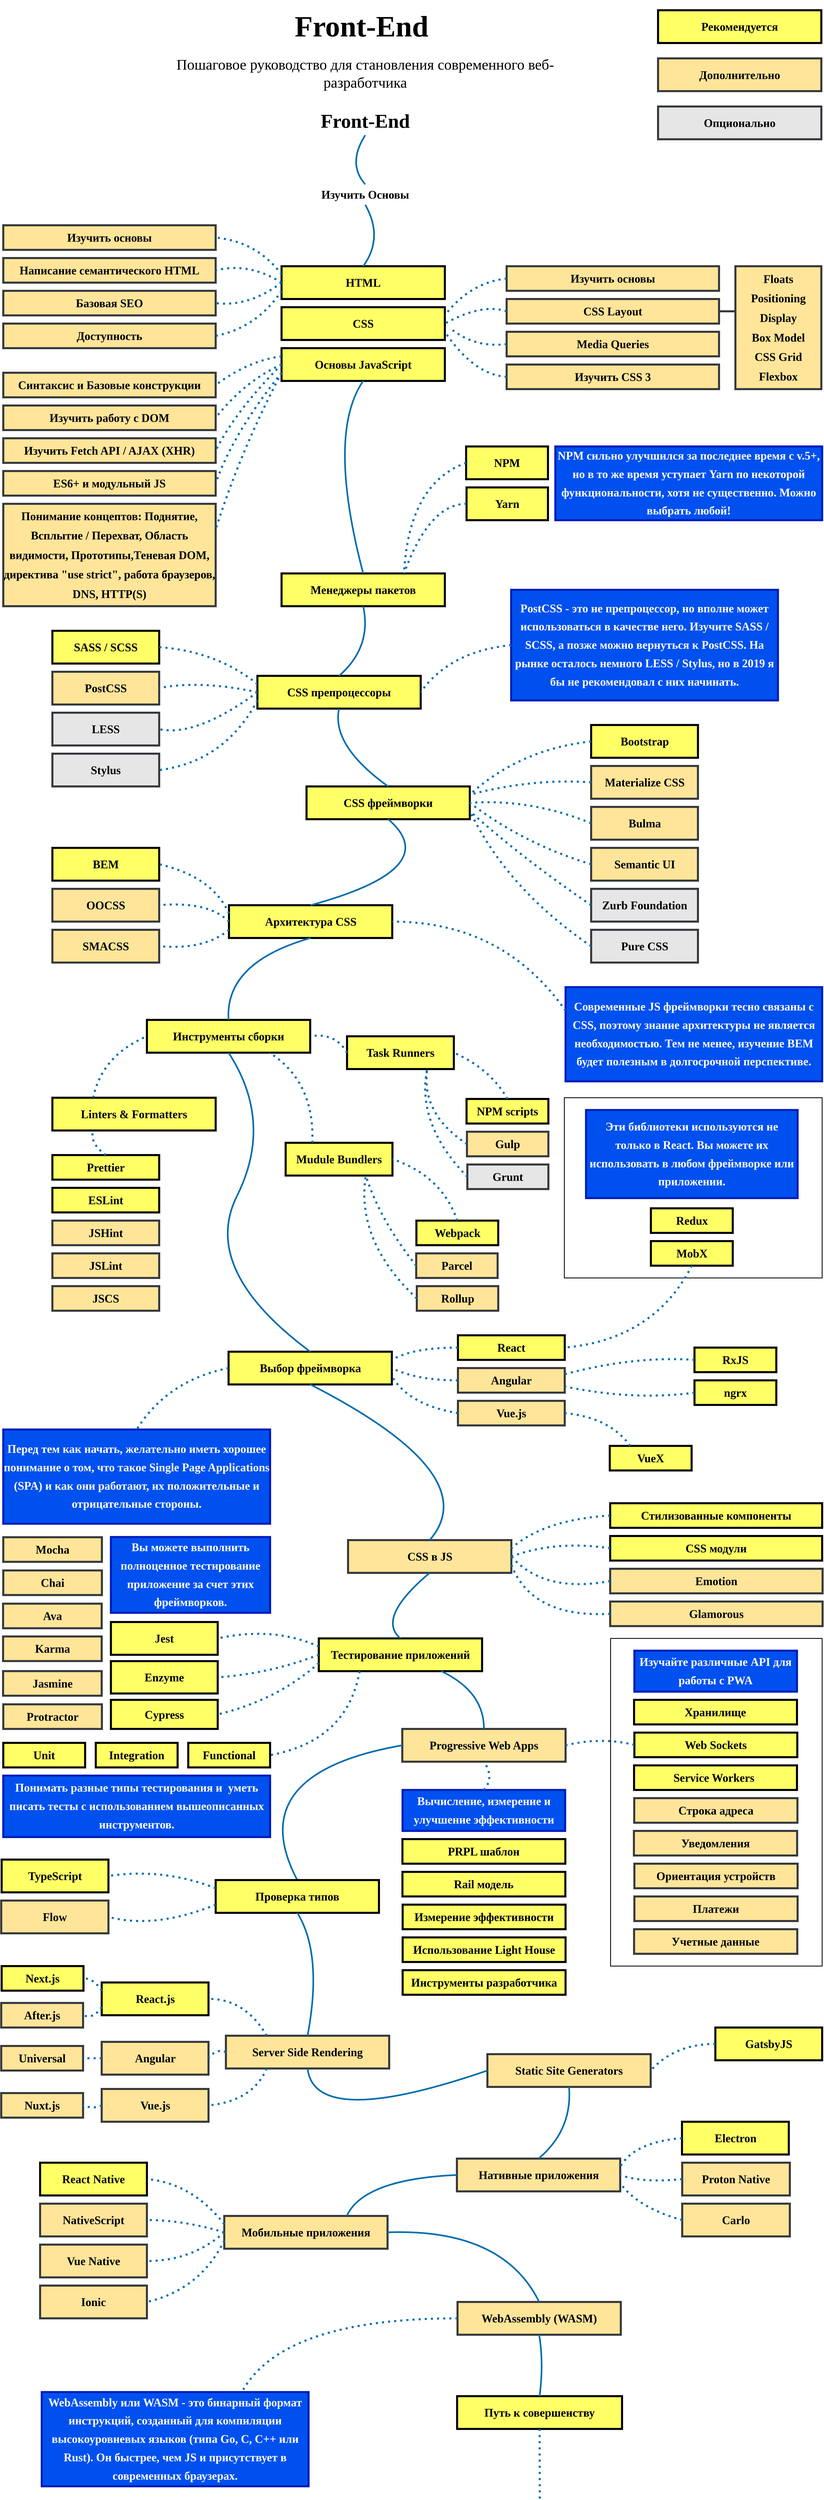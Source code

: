 <mxfile version="11.0.0" type="device"><diagram id="QSX6fgcsciu_icOTzqQN" name="Front-End"><mxGraphModel dx="1422" dy="764" grid="1" gridSize="10" guides="1" tooltips="1" connect="1" arrows="1" fold="1" page="1" pageScale="1" pageWidth="2200" pageHeight="6200" math="0" shadow="0"><root><mxCell id="0"/><mxCell id="1" parent="0"/><mxCell id="QwyrgTwxxXORibhUJQdH-2" value="" style="rounded=0;whiteSpace=wrap;html=1;fillColor=none;strokeWidth=2;" parent="1" vertex="1"><mxGeometry x="1470" y="2700" width="630" height="440" as="geometry"/></mxCell><mxCell id="x946b_UUhWV8ls5RzBj5-36" value="" style="rounded=0;whiteSpace=wrap;html=1;fillColor=none;strokeWidth=2;" parent="1" vertex="1"><mxGeometry x="1583" y="4020" width="517" height="800" as="geometry"/></mxCell><mxCell id="NQZFvaw-zb4mD5JWMr47-1" value="&lt;font style=&quot;font-size: 72px&quot;&gt;Front-End&amp;nbsp;&lt;/font&gt;" style="text;html=1;strokeColor=none;fillColor=none;align=center;verticalAlign=middle;whiteSpace=wrap;rounded=0;fontFamily=Tahoma;fontStyle=1;fontSize=72;" parent="1" vertex="1"><mxGeometry x="519" y="20" width="929" height="130" as="geometry"/></mxCell><mxCell id="NQZFvaw-zb4mD5JWMr47-2" value="&lt;span style=&quot;font-size: 36px&quot;&gt;Пошаговое руководство для становления современного веб-&lt;/span&gt;разработчика&lt;br&gt;" style="text;html=1;strokeColor=none;fillColor=none;align=center;verticalAlign=middle;whiteSpace=wrap;rounded=0;fontFamily=Tahoma;fontStyle=0;fontSize=36;" parent="1" vertex="1"><mxGeometry x="509" y="135" width="949" height="130" as="geometry"/></mxCell><mxCell id="NQZFvaw-zb4mD5JWMr47-3" value="&lt;font style=&quot;font-size: 48px;&quot;&gt;Front-End&lt;/font&gt;" style="text;html=1;strokeColor=none;fillColor=none;align=center;verticalAlign=middle;whiteSpace=wrap;rounded=0;fontFamily=Comic Sans MS;fontStyle=1;fontSize=48;" parent="1" vertex="1"><mxGeometry x="509" y="280" width="949" height="70" as="geometry"/></mxCell><mxCell id="NQZFvaw-zb4mD5JWMr47-5" value="" style="curved=1;endArrow=none;html=1;fontFamily=Comic Sans MS;fontSize=48;strokeWidth=4;endFill=0;fillColor=#1ba1e2;strokeColor=#006EAF;entryX=0.5;entryY=1;entryDx=0;entryDy=0;shadow=0;exitX=0.5;exitY=0;exitDx=0;exitDy=0;" parent="1" source="NQZFvaw-zb4mD5JWMr47-6" target="NQZFvaw-zb4mD5JWMr47-3" edge="1"><mxGeometry width="50" height="50" relative="1" as="geometry"><mxPoint x="984" y="490" as="sourcePoint"/><mxPoint x="1009" y="440" as="targetPoint"/><Array as="points"><mxPoint x="939" y="420"/></Array></mxGeometry></mxCell><mxCell id="NQZFvaw-zb4mD5JWMr47-6" value="&lt;font style=&quot;font-size: 28px&quot;&gt;Изучить Основы&lt;/font&gt;" style="text;html=1;strokeColor=none;fillColor=none;align=center;verticalAlign=middle;whiteSpace=wrap;rounded=0;fontFamily=Comic Sans MS;fontStyle=1;fontSize=28;" parent="1" vertex="1"><mxGeometry x="509" y="470" width="949" height="50" as="geometry"/></mxCell><mxCell id="NQZFvaw-zb4mD5JWMr47-7" value="HTML" style="rounded=0;whiteSpace=wrap;html=1;fontFamily=Comic Sans MS;fontSize=28;strokeWidth=5;fillColor=#FFFF66;fontStyle=1;glass=0;perimeterSpacing=0;gradientColor=none;" parent="1" vertex="1"><mxGeometry x="779" y="670" width="399" height="80" as="geometry"/></mxCell><mxCell id="NQZFvaw-zb4mD5JWMr47-8" value="" style="curved=1;endArrow=none;html=1;fontFamily=Comic Sans MS;fontSize=48;strokeWidth=4;endFill=0;fillColor=#1ba1e2;strokeColor=#006EAF;entryX=0.5;entryY=1;entryDx=0;entryDy=0;shadow=0;exitX=0.5;exitY=0;exitDx=0;exitDy=0;targetPerimeterSpacing=0;endSize=6;comic=0;spacing=2;spacingBottom=0;spacingLeft=0;" parent="1" source="NQZFvaw-zb4mD5JWMr47-7" target="NQZFvaw-zb4mD5JWMr47-6" edge="1"><mxGeometry width="50" height="50" relative="1" as="geometry"><mxPoint x="1074.429" y="650" as="sourcePoint"/><mxPoint x="1074.429" y="530" as="targetPoint"/><Array as="points"><mxPoint x="1029" y="600"/></Array></mxGeometry></mxCell><mxCell id="NQZFvaw-zb4mD5JWMr47-11" value="CSS" style="rounded=0;whiteSpace=wrap;html=1;fontFamily=Comic Sans MS;fontSize=28;strokeWidth=5;fillColor=#FFFF66;fontStyle=1;glass=0;perimeterSpacing=0;gradientColor=none;" parent="1" vertex="1"><mxGeometry x="779" y="770" width="399" height="80" as="geometry"/></mxCell><mxCell id="NQZFvaw-zb4mD5JWMr47-12" value="Основы JavaScript" style="rounded=0;whiteSpace=wrap;html=1;fontFamily=Comic Sans MS;fontSize=28;strokeWidth=5;fillColor=#FFFF66;fontStyle=1;glass=0;perimeterSpacing=0;gradientColor=none;" parent="1" vertex="1"><mxGeometry x="779" y="870" width="399" height="80" as="geometry"/></mxCell><mxCell id="NQZFvaw-zb4mD5JWMr47-13" value="Изучить основы" style="rounded=0;whiteSpace=wrap;html=1;fontFamily=Comic Sans MS;fontSize=28;strokeWidth=5;fillColor=#FFE599;fontStyle=1;glass=0;perimeterSpacing=0;strokeColor=#36393d;" parent="1" vertex="1"><mxGeometry x="99" y="570" width="519" height="60" as="geometry"/></mxCell><mxCell id="NQZFvaw-zb4mD5JWMr47-14" value="Написание семантического HTML" style="rounded=0;whiteSpace=wrap;html=1;fontFamily=Comic Sans MS;fontSize=28;strokeWidth=5;fillColor=#FFE599;fontStyle=1;glass=0;perimeterSpacing=0;strokeColor=#36393d;" parent="1" vertex="1"><mxGeometry x="99" y="650" width="519" height="60" as="geometry"/></mxCell><mxCell id="NQZFvaw-zb4mD5JWMr47-15" value="Базовая SEO" style="rounded=0;whiteSpace=wrap;html=1;fontFamily=Comic Sans MS;fontSize=28;strokeWidth=5;fillColor=#FFE599;fontStyle=1;glass=0;perimeterSpacing=0;strokeColor=#36393d;" parent="1" vertex="1"><mxGeometry x="99" y="730" width="519" height="60" as="geometry"/></mxCell><mxCell id="NQZFvaw-zb4mD5JWMr47-16" value="Доступность" style="rounded=0;whiteSpace=wrap;html=1;fontFamily=Comic Sans MS;fontSize=28;strokeWidth=5;fillColor=#FFE599;fontStyle=1;glass=0;perimeterSpacing=0;strokeColor=#36393d;" parent="1" vertex="1"><mxGeometry x="99" y="810" width="519" height="60" as="geometry"/></mxCell><mxCell id="NQZFvaw-zb4mD5JWMr47-17" value="" style="curved=1;endArrow=none;html=1;fontFamily=Comic Sans MS;fontSize=48;strokeWidth=5;endFill=0;fillColor=#1ba1e2;strokeColor=#006EAF;entryX=1;entryY=0.5;entryDx=0;entryDy=0;shadow=0;exitX=0;exitY=0.25;exitDx=0;exitDy=0;dashed=1;dashPattern=1 2;startArrow=none;startFill=0;" parent="1" source="NQZFvaw-zb4mD5JWMr47-7" target="NQZFvaw-zb4mD5JWMr47-13" edge="1"><mxGeometry width="50" height="50" relative="1" as="geometry"><mxPoint x="724.429" y="641" as="sourcePoint"/><mxPoint x="724.429" y="521" as="targetPoint"/><Array as="points"><mxPoint x="719" y="610"/></Array></mxGeometry></mxCell><mxCell id="NQZFvaw-zb4mD5JWMr47-19" value="" style="curved=1;endArrow=none;html=1;fontFamily=Comic Sans MS;fontSize=48;strokeWidth=5;endFill=0;fillColor=#1ba1e2;strokeColor=#006EAF;entryX=1;entryY=0.5;entryDx=0;entryDy=0;shadow=0;exitX=0;exitY=0.5;exitDx=0;exitDy=0;dashed=1;dashPattern=1 2;startArrow=none;startFill=0;" parent="1" source="NQZFvaw-zb4mD5JWMr47-7" target="NQZFvaw-zb4mD5JWMr47-14" edge="1"><mxGeometry width="50" height="50" relative="1" as="geometry"><mxPoint x="779.214" y="765.0" as="sourcePoint"/><mxPoint x="619.214" y="655.0" as="targetPoint"/><Array as="points"><mxPoint x="699" y="660"/></Array></mxGeometry></mxCell><mxCell id="NQZFvaw-zb4mD5JWMr47-20" value="" style="curved=1;endArrow=none;html=1;fontFamily=Comic Sans MS;fontSize=48;strokeWidth=5;endFill=0;fillColor=#1ba1e2;strokeColor=#006EAF;entryX=1;entryY=0.5;entryDx=0;entryDy=0;shadow=0;exitX=0;exitY=0.5;exitDx=0;exitDy=0;dashed=1;dashPattern=1 2;startArrow=none;startFill=0;" parent="1" source="NQZFvaw-zb4mD5JWMr47-7" target="NQZFvaw-zb4mD5JWMr47-15" edge="1"><mxGeometry width="50" height="50" relative="1" as="geometry"><mxPoint x="779.214" y="760.0" as="sourcePoint"/><mxPoint x="619.214" y="730.0" as="targetPoint"/><Array as="points"><mxPoint x="699" y="770"/></Array></mxGeometry></mxCell><mxCell id="NQZFvaw-zb4mD5JWMr47-21" value="" style="curved=1;endArrow=none;html=1;fontFamily=Comic Sans MS;fontSize=48;strokeWidth=5;endFill=0;fillColor=#1ba1e2;strokeColor=#006EAF;entryX=1;entryY=0.5;entryDx=0;entryDy=0;shadow=0;exitX=0;exitY=0.75;exitDx=0;exitDy=0;dashed=1;dashPattern=1 2;startArrow=none;startFill=0;" parent="1" source="NQZFvaw-zb4mD5JWMr47-7" target="NQZFvaw-zb4mD5JWMr47-16" edge="1"><mxGeometry width="50" height="50" relative="1" as="geometry"><mxPoint x="809.214" y="790.0" as="sourcePoint"/><mxPoint x="649.214" y="840.0" as="targetPoint"/><Array as="points"><mxPoint x="719" y="820"/></Array></mxGeometry></mxCell><mxCell id="NQZFvaw-zb4mD5JWMr47-31" value="" style="edgeStyle=orthogonalEdgeStyle;rounded=0;comic=0;orthogonalLoop=1;jettySize=auto;html=1;shadow=0;startArrow=none;startFill=0;endArrow=none;endFill=0;endSize=6;targetPerimeterSpacing=0;strokeWidth=5;fontFamily=Comic Sans MS;fontSize=72;exitX=1;exitY=0.5;exitDx=0;exitDy=0;entryX=-0.007;entryY=0.363;entryDx=0;entryDy=0;entryPerimeter=0;strokeColor=#36393D;" parent="1" source="NQZFvaw-zb4mD5JWMr47-23" target="NQZFvaw-zb4mD5JWMr47-30" edge="1"><mxGeometry relative="1" as="geometry"><mxPoint x="1869" y="780" as="targetPoint"/></mxGeometry></mxCell><mxCell id="NQZFvaw-zb4mD5JWMr47-22" value="Изучить основы" style="rounded=0;whiteSpace=wrap;html=1;fontFamily=Comic Sans MS;fontSize=28;strokeWidth=5;fillColor=#FFE599;fontStyle=1;glass=0;perimeterSpacing=0;strokeColor=#36393d;" parent="1" vertex="1"><mxGeometry x="1329" y="670" width="519" height="60" as="geometry"/></mxCell><mxCell id="NQZFvaw-zb4mD5JWMr47-30" value="&lt;p style=&quot;line-height: 170%&quot;&gt;Floats&lt;br&gt;Positioning&lt;br&gt;Display&lt;br&gt;Box Model&lt;br&gt;CSS Grid&lt;br&gt;Flexbox&lt;br&gt;&lt;/p&gt;" style="rounded=0;whiteSpace=wrap;html=1;fontFamily=Comic Sans MS;fontSize=28;strokeWidth=5;fillColor=#FFE599;fontStyle=1;glass=0;perimeterSpacing=0;strokeColor=#36393d;" parent="1" vertex="1"><mxGeometry x="1888" y="670" width="210" height="300" as="geometry"/></mxCell><mxCell id="NQZFvaw-zb4mD5JWMr47-23" value="CSS Layout" style="rounded=0;whiteSpace=wrap;html=1;fontFamily=Comic Sans MS;fontSize=28;strokeWidth=5;fillColor=#FFE599;fontStyle=1;glass=0;perimeterSpacing=0;strokeColor=#36393d;" parent="1" vertex="1"><mxGeometry x="1329" y="750" width="519" height="60" as="geometry"/></mxCell><mxCell id="NQZFvaw-zb4mD5JWMr47-24" value="Media Queries" style="rounded=0;whiteSpace=wrap;html=1;fontFamily=Comic Sans MS;fontSize=28;strokeWidth=5;fillColor=#FFE599;fontStyle=1;glass=0;perimeterSpacing=0;strokeColor=#36393d;" parent="1" vertex="1"><mxGeometry x="1329" y="830" width="519" height="60" as="geometry"/></mxCell><mxCell id="NQZFvaw-zb4mD5JWMr47-25" value="Изучить CSS 3" style="rounded=0;whiteSpace=wrap;html=1;fontFamily=Comic Sans MS;fontSize=28;strokeWidth=5;fillColor=#FFE599;fontStyle=1;glass=0;perimeterSpacing=0;strokeColor=#36393d;" parent="1" vertex="1"><mxGeometry x="1329" y="910" width="519" height="60" as="geometry"/></mxCell><mxCell id="NQZFvaw-zb4mD5JWMr47-26" value="" style="curved=1;endArrow=none;html=1;fontFamily=Comic Sans MS;fontSize=48;strokeWidth=5;endFill=0;fillColor=#1ba1e2;strokeColor=#006EAF;entryX=1;entryY=0.25;entryDx=0;entryDy=0;shadow=0;exitX=0;exitY=0.5;exitDx=0;exitDy=0;dashed=1;dashPattern=1 2;startArrow=none;startFill=0;" parent="1" source="NQZFvaw-zb4mD5JWMr47-22" target="NQZFvaw-zb4mD5JWMr47-11" edge="1"><mxGeometry width="50" height="50" relative="1" as="geometry"><mxPoint x="1348.833" y="760.167" as="sourcePoint"/><mxPoint x="1188.833" y="670.167" as="targetPoint"/><Array as="points"><mxPoint x="1239" y="710"/></Array></mxGeometry></mxCell><mxCell id="NQZFvaw-zb4mD5JWMr47-27" value="" style="curved=1;endArrow=none;html=1;fontFamily=Comic Sans MS;fontSize=48;strokeWidth=5;endFill=0;fillColor=#1ba1e2;strokeColor=#006EAF;entryX=1;entryY=0.5;entryDx=0;entryDy=0;shadow=0;exitX=0;exitY=0.5;exitDx=0;exitDy=0;dashed=1;dashPattern=1 2;startArrow=none;startFill=0;" parent="1" source="NQZFvaw-zb4mD5JWMr47-23" target="NQZFvaw-zb4mD5JWMr47-11" edge="1"><mxGeometry width="50" height="50" relative="1" as="geometry"><mxPoint x="1339.333" y="709.667" as="sourcePoint"/><mxPoint x="1189.333" y="799.667" as="targetPoint"/><Array as="points"><mxPoint x="1269" y="760"/></Array></mxGeometry></mxCell><mxCell id="NQZFvaw-zb4mD5JWMr47-28" value="" style="curved=1;endArrow=none;html=1;fontFamily=Comic Sans MS;fontSize=48;strokeWidth=5;endFill=0;fillColor=#1ba1e2;strokeColor=#006EAF;entryX=1;entryY=0.5;entryDx=0;entryDy=0;shadow=0;exitX=0;exitY=0.5;exitDx=0;exitDy=0;dashed=1;dashPattern=1 2;startArrow=none;startFill=0;" parent="1" source="NQZFvaw-zb4mD5JWMr47-24" edge="1"><mxGeometry width="50" height="50" relative="1" as="geometry"><mxPoint x="1339.333" y="789.667" as="sourcePoint"/><mxPoint x="1189.333" y="819.667" as="targetPoint"/><Array as="points"><mxPoint x="1249" y="870"/></Array></mxGeometry></mxCell><mxCell id="NQZFvaw-zb4mD5JWMr47-29" value="" style="curved=1;endArrow=none;html=1;fontFamily=Comic Sans MS;fontSize=48;strokeWidth=5;endFill=0;fillColor=#1ba1e2;strokeColor=#006EAF;entryX=1;entryY=0.75;entryDx=0;entryDy=0;shadow=0;exitX=0;exitY=0.5;exitDx=0;exitDy=0;dashed=1;dashPattern=1 2;startArrow=none;startFill=0;" parent="1" source="NQZFvaw-zb4mD5JWMr47-25" target="NQZFvaw-zb4mD5JWMr47-11" edge="1"><mxGeometry width="50" height="50" relative="1" as="geometry"><mxPoint x="1328.833" y="924.667" as="sourcePoint"/><mxPoint x="1188.833" y="884.667" as="targetPoint"/><Array as="points"><mxPoint x="1248.5" y="935"/></Array></mxGeometry></mxCell><mxCell id="NQZFvaw-zb4mD5JWMr47-33" value="Менеджеры пакетов" style="rounded=0;whiteSpace=wrap;html=1;fontFamily=Comic Sans MS;fontSize=28;strokeWidth=5;fillColor=#FFFF66;fontStyle=1;glass=0;perimeterSpacing=0;gradientColor=none;" parent="1" vertex="1"><mxGeometry x="779" y="1420" width="399" height="80" as="geometry"/></mxCell><mxCell id="NQZFvaw-zb4mD5JWMr47-34" value="" style="curved=1;endArrow=none;html=1;fontFamily=Comic Sans MS;fontSize=48;strokeWidth=4;endFill=0;fillColor=#1ba1e2;strokeColor=#006EAF;entryX=0.5;entryY=1;entryDx=0;entryDy=0;shadow=0;exitX=0.5;exitY=0;exitDx=0;exitDy=0;" parent="1" source="NQZFvaw-zb4mD5JWMr47-33" target="NQZFvaw-zb4mD5JWMr47-12" edge="1"><mxGeometry width="50" height="50" relative="1" as="geometry"><mxPoint x="994.333" y="1100.167" as="sourcePoint"/><mxPoint x="994.333" y="980.167" as="targetPoint"/><Array as="points"><mxPoint x="889" y="1080"/></Array></mxGeometry></mxCell><mxCell id="NQZFvaw-zb4mD5JWMr47-35" value="Рекомендуется" style="rounded=0;whiteSpace=wrap;html=1;fontFamily=Comic Sans MS;fontSize=28;strokeWidth=5;fillColor=#FFFF66;fontStyle=1;glass=0;perimeterSpacing=0;gradientColor=none;" parent="1" vertex="1"><mxGeometry x="1699" y="45" width="399" height="80" as="geometry"/></mxCell><mxCell id="NQZFvaw-zb4mD5JWMr47-38" value="Дополнительно" style="rounded=0;whiteSpace=wrap;html=1;fontFamily=Comic Sans MS;fontSize=28;strokeWidth=5;fillColor=#FFE599;fontStyle=1;glass=0;perimeterSpacing=0;strokeColor=#36393d;" parent="1" vertex="1"><mxGeometry x="1699" y="162.5" width="399" height="80" as="geometry"/></mxCell><mxCell id="NQZFvaw-zb4mD5JWMr47-39" value="Опционально" style="rounded=0;whiteSpace=wrap;html=1;fontFamily=Comic Sans MS;fontSize=28;strokeWidth=5;fillColor=#E6E6E6;fontStyle=1;glass=0;perimeterSpacing=0;strokeColor=#36393d;" parent="1" vertex="1"><mxGeometry x="1699" y="280" width="399" height="80" as="geometry"/></mxCell><mxCell id="OS2Ju1debxbbuIHojrRO-1" value="Синтаксис и Базовые конструкции" style="rounded=0;whiteSpace=wrap;html=1;fontFamily=Comic Sans MS;fontSize=28;strokeWidth=5;fillColor=#FFE599;fontStyle=1;glass=0;perimeterSpacing=0;strokeColor=#36393d;" parent="1" vertex="1"><mxGeometry x="99" y="930" width="519" height="60" as="geometry"/></mxCell><mxCell id="OS2Ju1debxbbuIHojrRO-2" value="Изучить работу с DOM" style="rounded=0;whiteSpace=wrap;html=1;fontFamily=Comic Sans MS;fontSize=28;strokeWidth=5;fillColor=#FFE599;fontStyle=1;glass=0;perimeterSpacing=0;strokeColor=#36393d;" parent="1" vertex="1"><mxGeometry x="99" y="1010" width="519" height="60" as="geometry"/></mxCell><mxCell id="OS2Ju1debxbbuIHojrRO-3" value="Изучить Fetch API / AJAX (XHR)" style="rounded=0;whiteSpace=wrap;html=1;fontFamily=Comic Sans MS;fontSize=28;strokeWidth=5;fillColor=#FFE599;fontStyle=1;glass=0;perimeterSpacing=0;strokeColor=#36393d;" parent="1" vertex="1"><mxGeometry x="99" y="1090" width="519" height="60" as="geometry"/></mxCell><mxCell id="OS2Ju1debxbbuIHojrRO-4" value="ES6+ и модульный JS" style="rounded=0;whiteSpace=wrap;html=1;fontFamily=Comic Sans MS;fontSize=28;strokeWidth=5;fillColor=#FFE599;fontStyle=1;glass=0;perimeterSpacing=0;strokeColor=#36393d;" parent="1" vertex="1"><mxGeometry x="99" y="1170" width="519" height="60" as="geometry"/></mxCell><mxCell id="OS2Ju1debxbbuIHojrRO-5" value="&lt;p style=&quot;line-height: 170%&quot;&gt;Понимание концептов:&amp;nbsp;&lt;span&gt;Поднятие, Всплытие / Перехват,&amp;nbsp;&lt;/span&gt;&lt;span&gt;Область видимости, Прототипы,&lt;/span&gt;&lt;span&gt;Теневая DOM, директива &quot;use strict&quot;, работа браузеров, DNS, HTTP(S)&lt;/span&gt;&lt;/p&gt;" style="rounded=0;whiteSpace=wrap;html=1;fontFamily=Comic Sans MS;fontSize=28;strokeWidth=5;fillColor=#FFE599;fontStyle=1;glass=0;perimeterSpacing=0;strokeColor=#36393d;" parent="1" vertex="1"><mxGeometry x="99" y="1250" width="519" height="250" as="geometry"/></mxCell><mxCell id="OS2Ju1debxbbuIHojrRO-6" value="" style="curved=1;endArrow=none;html=1;fontFamily=Comic Sans MS;fontSize=48;strokeWidth=5;endFill=0;fillColor=#1ba1e2;strokeColor=#006EAF;entryX=1;entryY=0.5;entryDx=0;entryDy=0;shadow=0;exitX=0;exitY=0.25;exitDx=0;exitDy=0;dashed=1;dashPattern=1 2;startArrow=none;startFill=0;" parent="1" source="NQZFvaw-zb4mD5JWMr47-12" target="OS2Ju1debxbbuIHojrRO-1" edge="1"><mxGeometry width="50" height="50" relative="1" as="geometry"><mxPoint x="808.833" y="1040.167" as="sourcePoint"/><mxPoint x="648.833" y="950.167" as="targetPoint"/><Array as="points"><mxPoint x="699" y="900"/></Array></mxGeometry></mxCell><mxCell id="OS2Ju1debxbbuIHojrRO-7" value="" style="curved=1;endArrow=none;html=1;fontFamily=Comic Sans MS;fontSize=48;strokeWidth=5;endFill=0;fillColor=#1ba1e2;strokeColor=#006EAF;entryX=1;entryY=0.5;entryDx=0;entryDy=0;shadow=0;dashed=1;dashPattern=1 2;startArrow=none;startFill=0;exitX=0;exitY=0.5;exitDx=0;exitDy=0;" parent="1" source="NQZFvaw-zb4mD5JWMr47-12" target="OS2Ju1debxbbuIHojrRO-2" edge="1"><mxGeometry width="50" height="50" relative="1" as="geometry"><mxPoint x="769" y="920" as="sourcePoint"/><mxPoint x="688.833" y="1060.167" as="targetPoint"/><Array as="points"><mxPoint x="689" y="950"/></Array></mxGeometry></mxCell><mxCell id="OS2Ju1debxbbuIHojrRO-9" value="" style="curved=1;endArrow=none;html=1;fontFamily=Comic Sans MS;fontSize=48;strokeWidth=5;endFill=0;fillColor=#1ba1e2;strokeColor=#006EAF;entryX=1;entryY=0.5;entryDx=0;entryDy=0;shadow=0;dashed=1;dashPattern=1 2;startArrow=none;startFill=0;exitX=0;exitY=0.5;exitDx=0;exitDy=0;" parent="1" source="NQZFvaw-zb4mD5JWMr47-12" target="OS2Ju1debxbbuIHojrRO-3" edge="1"><mxGeometry width="50" height="50" relative="1" as="geometry"><mxPoint x="818.833" y="1045.167" as="sourcePoint"/><mxPoint x="658.833" y="1175.167" as="targetPoint"/><Array as="points"><mxPoint x="669" y="1020"/></Array></mxGeometry></mxCell><mxCell id="OS2Ju1debxbbuIHojrRO-10" value="" style="curved=1;endArrow=none;html=1;fontFamily=Comic Sans MS;fontSize=48;strokeWidth=5;endFill=0;fillColor=#1ba1e2;strokeColor=#006EAF;entryX=1;entryY=0.5;entryDx=0;entryDy=0;shadow=0;dashed=1;dashPattern=1 2;startArrow=none;startFill=0;exitX=0;exitY=0.75;exitDx=0;exitDy=0;" parent="1" source="NQZFvaw-zb4mD5JWMr47-12" target="OS2Ju1debxbbuIHojrRO-4" edge="1"><mxGeometry width="50" height="50" relative="1" as="geometry"><mxPoint x="808.833" y="985.167" as="sourcePoint"/><mxPoint x="648.833" y="1195.167" as="targetPoint"/><Array as="points"><mxPoint x="659" y="1080"/></Array></mxGeometry></mxCell><mxCell id="OS2Ju1debxbbuIHojrRO-11" value="" style="curved=1;endArrow=none;html=1;fontFamily=Comic Sans MS;fontSize=48;strokeWidth=5;endFill=0;fillColor=#1ba1e2;strokeColor=#006EAF;entryX=1;entryY=0.25;entryDx=0;entryDy=0;shadow=0;dashed=1;dashPattern=1 2;startArrow=none;startFill=0;exitX=0;exitY=0.75;exitDx=0;exitDy=0;" parent="1" source="NQZFvaw-zb4mD5JWMr47-12" target="OS2Ju1debxbbuIHojrRO-5" edge="1"><mxGeometry width="50" height="50" relative="1" as="geometry"><mxPoint x="789" y="1000" as="sourcePoint"/><mxPoint x="668.833" y="1245.167" as="targetPoint"/><Array as="points"><mxPoint x="679" y="1120"/></Array></mxGeometry></mxCell><mxCell id="OS2Ju1debxbbuIHojrRO-12" value="NPM" style="rounded=0;whiteSpace=wrap;html=1;fontFamily=Comic Sans MS;fontSize=28;strokeWidth=5;fillColor=#FFFF66;fontStyle=1;glass=0;perimeterSpacing=0;gradientColor=none;" parent="1" vertex="1"><mxGeometry x="1230" y="1110" width="200" height="80" as="geometry"/></mxCell><mxCell id="OS2Ju1debxbbuIHojrRO-13" value="Yarn" style="rounded=0;whiteSpace=wrap;html=1;fontFamily=Comic Sans MS;fontSize=28;strokeWidth=5;fillColor=#FFFF66;fontStyle=1;glass=0;perimeterSpacing=0;gradientColor=none;" parent="1" vertex="1"><mxGeometry x="1231" y="1210" width="199" height="80" as="geometry"/></mxCell><mxCell id="OS2Ju1debxbbuIHojrRO-14" value="" style="curved=1;endArrow=none;html=1;fontFamily=Comic Sans MS;fontSize=48;strokeWidth=5;endFill=0;fillColor=#1ba1e2;strokeColor=#006EAF;entryX=0.75;entryY=0;entryDx=0;entryDy=0;shadow=0;exitX=0;exitY=0.5;exitDx=0;exitDy=0;dashed=1;dashPattern=1 2;startArrow=none;startFill=0;" parent="1" source="OS2Ju1debxbbuIHojrRO-12" target="NQZFvaw-zb4mD5JWMr47-33" edge="1"><mxGeometry width="50" height="50" relative="1" as="geometry"><mxPoint x="1252" y="1135" as="sourcePoint"/><mxPoint x="1100" y="1025" as="targetPoint"/><Array as="points"><mxPoint x="1090" y="1200"/></Array></mxGeometry></mxCell><mxCell id="OS2Ju1debxbbuIHojrRO-15" value="" style="curved=1;endArrow=none;html=1;fontFamily=Comic Sans MS;fontSize=48;strokeWidth=5;endFill=0;fillColor=#1ba1e2;strokeColor=#006EAF;entryX=0.75;entryY=0;entryDx=0;entryDy=0;shadow=0;exitX=0;exitY=0.5;exitDx=0;exitDy=0;dashed=1;dashPattern=1 2;startArrow=none;startFill=0;" parent="1" source="OS2Ju1debxbbuIHojrRO-13" target="NQZFvaw-zb4mD5JWMr47-33" edge="1"><mxGeometry width="50" height="50" relative="1" as="geometry"><mxPoint x="1240" y="1160" as="sourcePoint"/><mxPoint x="1088" y="1430" as="targetPoint"/><Array as="points"><mxPoint x="1140" y="1250"/></Array></mxGeometry></mxCell><mxCell id="OS2Ju1debxbbuIHojrRO-16" value="&lt;p style=&quot;line-height: 160%&quot;&gt;NPM сильно улучшился за последнее время с v.5+, но в то же время уступает Yarn по некоторой функциональности, хотя не существенно. Можно выбрать любой!&lt;/p&gt;" style="rounded=0;whiteSpace=wrap;html=1;fontFamily=Comic Sans MS;fontSize=28;strokeWidth=5;fillColor=#0050ef;fontStyle=1;glass=0;perimeterSpacing=0;strokeColor=#001DBC;fontColor=#ffffff;" parent="1" vertex="1"><mxGeometry x="1448" y="1110" width="652" height="180" as="geometry"/></mxCell><mxCell id="OS2Ju1debxbbuIHojrRO-19" value="CSS препроцессоры" style="rounded=0;whiteSpace=wrap;html=1;fontFamily=Comic Sans MS;fontSize=28;strokeWidth=5;fillColor=#FFFF66;fontStyle=1;glass=0;perimeterSpacing=0;gradientColor=none;" parent="1" vertex="1"><mxGeometry x="720" y="1670" width="399" height="80" as="geometry"/></mxCell><mxCell id="OS2Ju1debxbbuIHojrRO-20" value="" style="curved=1;endArrow=none;html=1;fontFamily=Comic Sans MS;fontSize=48;strokeWidth=4;endFill=0;fillColor=#1ba1e2;strokeColor=#006EAF;entryX=0.5;entryY=1;entryDx=0;entryDy=0;shadow=0;exitX=0.5;exitY=0;exitDx=0;exitDy=0;targetPerimeterSpacing=0;endSize=6;comic=0;spacing=2;spacingBottom=0;spacingLeft=0;" parent="1" source="OS2Ju1debxbbuIHojrRO-19" target="NQZFvaw-zb4mD5JWMr47-33" edge="1"><mxGeometry width="50" height="50" relative="1" as="geometry"><mxPoint x="983.5" y="1630" as="sourcePoint"/><mxPoint x="989.5" y="1480" as="targetPoint"/><Array as="points"><mxPoint x="1000" y="1600"/></Array></mxGeometry></mxCell><mxCell id="OS2Ju1debxbbuIHojrRO-21" value="SASS / SCSS" style="rounded=0;whiteSpace=wrap;html=1;fontFamily=Comic Sans MS;fontSize=28;strokeWidth=5;fillColor=#FFFF66;fontStyle=1;glass=0;perimeterSpacing=0;gradientColor=none;" parent="1" vertex="1"><mxGeometry x="219" y="1560" width="261" height="80" as="geometry"/></mxCell><mxCell id="OS2Ju1debxbbuIHojrRO-22" value="PostCSS" style="rounded=0;whiteSpace=wrap;html=1;fontFamily=Comic Sans MS;fontSize=28;strokeWidth=5;fillColor=#FFE599;fontStyle=1;glass=0;perimeterSpacing=0;strokeColor=#36393d;" parent="1" vertex="1"><mxGeometry x="219" y="1660" width="261" height="80" as="geometry"/></mxCell><mxCell id="OS2Ju1debxbbuIHojrRO-23" value="LESS" style="rounded=0;whiteSpace=wrap;html=1;fontFamily=Comic Sans MS;fontSize=28;strokeWidth=5;fillColor=#E6E6E6;fontStyle=1;glass=0;perimeterSpacing=0;strokeColor=#36393d;" parent="1" vertex="1"><mxGeometry x="219" y="1760" width="261" height="80" as="geometry"/></mxCell><mxCell id="OS2Ju1debxbbuIHojrRO-24" value="Stylus" style="rounded=0;whiteSpace=wrap;html=1;fontFamily=Comic Sans MS;fontSize=28;strokeWidth=5;fillColor=#E6E6E6;fontStyle=1;glass=0;perimeterSpacing=0;strokeColor=#36393d;" parent="1" vertex="1"><mxGeometry x="219" y="1860" width="261" height="80" as="geometry"/></mxCell><mxCell id="OS2Ju1debxbbuIHojrRO-25" value="" style="curved=1;endArrow=none;html=1;fontFamily=Comic Sans MS;fontSize=48;strokeWidth=5;endFill=0;fillColor=#1ba1e2;strokeColor=#006EAF;entryX=1;entryY=0.5;entryDx=0;entryDy=0;shadow=0;exitX=0;exitY=0.25;exitDx=0;exitDy=0;dashed=1;dashPattern=1 2;startArrow=none;startFill=0;" parent="1" source="OS2Ju1debxbbuIHojrRO-19" target="OS2Ju1debxbbuIHojrRO-21" edge="1"><mxGeometry width="50" height="50" relative="1" as="geometry"><mxPoint x="681" y="1690" as="sourcePoint"/><mxPoint x="519" y="1600" as="targetPoint"/><Array as="points"><mxPoint x="620" y="1610"/></Array></mxGeometry></mxCell><mxCell id="OS2Ju1debxbbuIHojrRO-26" value="" style="curved=1;endArrow=none;html=1;fontFamily=Comic Sans MS;fontSize=48;strokeWidth=5;endFill=0;fillColor=#1ba1e2;strokeColor=#006EAF;shadow=0;exitX=0;exitY=0.5;exitDx=0;exitDy=0;dashed=1;dashPattern=1 2;startArrow=none;startFill=0;entryX=1;entryY=0.5;entryDx=0;entryDy=0;" parent="1" source="OS2Ju1debxbbuIHojrRO-19" target="OS2Ju1debxbbuIHojrRO-22" edge="1"><mxGeometry width="50" height="50" relative="1" as="geometry"><mxPoint x="720" y="1790" as="sourcePoint"/><mxPoint x="550" y="1830" as="targetPoint"/><Array as="points"><mxPoint x="580" y="1680"/></Array></mxGeometry></mxCell><mxCell id="OS2Ju1debxbbuIHojrRO-27" value="" style="curved=1;endArrow=none;html=1;fontFamily=Comic Sans MS;fontSize=48;strokeWidth=5;endFill=0;fillColor=#1ba1e2;strokeColor=#006EAF;shadow=0;exitX=0;exitY=0.5;exitDx=0;exitDy=0;dashed=1;dashPattern=1 2;startArrow=none;startFill=0;entryX=1;entryY=0.5;entryDx=0;entryDy=0;" parent="1" source="OS2Ju1debxbbuIHojrRO-19" target="OS2Ju1debxbbuIHojrRO-23" edge="1"><mxGeometry width="50" height="50" relative="1" as="geometry"><mxPoint x="730" y="1800" as="sourcePoint"/><mxPoint x="450" y="1830" as="targetPoint"/><Array as="points"><mxPoint x="570" y="1820"/></Array></mxGeometry></mxCell><mxCell id="OS2Ju1debxbbuIHojrRO-28" value="" style="curved=1;endArrow=none;html=1;fontFamily=Comic Sans MS;fontSize=48;strokeWidth=5;endFill=0;fillColor=#1ba1e2;strokeColor=#006EAF;shadow=0;exitX=0;exitY=0.75;exitDx=0;exitDy=0;dashed=1;dashPattern=1 2;startArrow=none;startFill=0;entryX=1;entryY=0.5;entryDx=0;entryDy=0;" parent="1" source="OS2Ju1debxbbuIHojrRO-19" target="OS2Ju1debxbbuIHojrRO-24" edge="1"><mxGeometry width="50" height="50" relative="1" as="geometry"><mxPoint x="758" y="1850" as="sourcePoint"/><mxPoint x="478" y="1980" as="targetPoint"/><Array as="points"><mxPoint x="640" y="1880"/></Array></mxGeometry></mxCell><mxCell id="uCrOATW4ONW4gcZlrQ6E-1" value="&lt;p style=&quot;line-height: 160%&quot;&gt;PostCSS - это не препроцессор, но вполне может использоваться в качестве него. Изучите SASS / SCSS, а позже можно вернуться к PostCSS. На рынке осталось немного LESS / Stylus, но в 2019 я бы не рекомендовал с них начинать.&lt;/p&gt;" style="rounded=0;whiteSpace=wrap;html=1;fontFamily=Comic Sans MS;fontSize=28;strokeWidth=5;fillColor=#0050ef;fontStyle=1;glass=0;perimeterSpacing=0;strokeColor=#001DBC;fontColor=#ffffff;" parent="1" vertex="1"><mxGeometry x="1340" y="1460" width="652" height="270" as="geometry"/></mxCell><mxCell id="uCrOATW4ONW4gcZlrQ6E-2" value="" style="curved=1;endArrow=none;html=1;fontFamily=Comic Sans MS;fontSize=48;strokeWidth=5;endFill=0;fillColor=#1ba1e2;strokeColor=#006EAF;entryX=1;entryY=0.5;entryDx=0;entryDy=0;shadow=0;exitX=0;exitY=0.5;exitDx=0;exitDy=0;dashed=1;dashPattern=1 2;startArrow=none;startFill=0;" parent="1" source="uCrOATW4ONW4gcZlrQ6E-1" target="OS2Ju1debxbbuIHojrRO-19" edge="1"><mxGeometry width="50" height="50" relative="1" as="geometry"><mxPoint x="1279.833" y="1564.667" as="sourcePoint"/><mxPoint x="1128.167" y="1734.667" as="targetPoint"/><Array as="points"><mxPoint x="1190" y="1610"/></Array></mxGeometry></mxCell><mxCell id="uCrOATW4ONW4gcZlrQ6E-3" value="CSS фреймворки" style="rounded=0;whiteSpace=wrap;html=1;fontFamily=Comic Sans MS;fontSize=28;strokeWidth=5;fillColor=#FFFF66;fontStyle=1;glass=0;perimeterSpacing=0;gradientColor=none;" parent="1" vertex="1"><mxGeometry x="840" y="1940" width="399" height="80" as="geometry"/></mxCell><mxCell id="uCrOATW4ONW4gcZlrQ6E-4" value="" style="curved=1;endArrow=none;html=1;fontFamily=Comic Sans MS;fontSize=48;strokeWidth=4;endFill=0;fillColor=#1ba1e2;strokeColor=#006EAF;entryX=0.5;entryY=1;entryDx=0;entryDy=0;shadow=0;exitX=0.5;exitY=0;exitDx=0;exitDy=0;targetPerimeterSpacing=0;endSize=6;comic=0;spacing=2;spacingBottom=0;spacingLeft=0;" parent="1" source="uCrOATW4ONW4gcZlrQ6E-3" target="OS2Ju1debxbbuIHojrRO-19" edge="1"><mxGeometry width="50" height="50" relative="1" as="geometry"><mxPoint x="959.833" y="1930.167" as="sourcePoint"/><mxPoint x="1018.167" y="1760.167" as="targetPoint"/><Array as="points"><mxPoint x="900" y="1840"/></Array></mxGeometry></mxCell><mxCell id="uCrOATW4ONW4gcZlrQ6E-5" value="Bootstrap" style="rounded=0;whiteSpace=wrap;html=1;fontFamily=Comic Sans MS;fontSize=28;strokeWidth=5;fillColor=#FFFF66;fontStyle=1;glass=0;perimeterSpacing=0;gradientColor=none;" parent="1" vertex="1"><mxGeometry x="1535.5" y="1790" width="261" height="80" as="geometry"/></mxCell><mxCell id="uCrOATW4ONW4gcZlrQ6E-7" value="Materialize CSS" style="rounded=0;whiteSpace=wrap;html=1;fontFamily=Comic Sans MS;fontSize=28;strokeWidth=5;fillColor=#FFE599;fontStyle=1;glass=0;perimeterSpacing=0;strokeColor=#36393d;" parent="1" vertex="1"><mxGeometry x="1535.5" y="1890" width="261" height="80" as="geometry"/></mxCell><mxCell id="uCrOATW4ONW4gcZlrQ6E-8" value="Bulma" style="rounded=0;whiteSpace=wrap;html=1;fontFamily=Comic Sans MS;fontSize=28;strokeWidth=5;fillColor=#FFE599;fontStyle=1;glass=0;perimeterSpacing=0;strokeColor=#36393d;" parent="1" vertex="1"><mxGeometry x="1535.5" y="1990" width="261" height="80" as="geometry"/></mxCell><mxCell id="uCrOATW4ONW4gcZlrQ6E-9" value="Semantic UI" style="rounded=0;whiteSpace=wrap;html=1;fontFamily=Comic Sans MS;fontSize=28;strokeWidth=5;fillColor=#FFE599;fontStyle=1;glass=0;perimeterSpacing=0;strokeColor=#36393d;" parent="1" vertex="1"><mxGeometry x="1535.5" y="2090" width="261" height="80" as="geometry"/></mxCell><mxCell id="uCrOATW4ONW4gcZlrQ6E-10" value="Zurb Foundation" style="rounded=0;whiteSpace=wrap;html=1;fontFamily=Comic Sans MS;fontSize=28;strokeWidth=5;fillColor=#E6E6E6;fontStyle=1;glass=0;perimeterSpacing=0;strokeColor=#36393d;" parent="1" vertex="1"><mxGeometry x="1535.5" y="2190" width="261" height="80" as="geometry"/></mxCell><mxCell id="uCrOATW4ONW4gcZlrQ6E-11" value="Pure CSS" style="rounded=0;whiteSpace=wrap;html=1;fontFamily=Comic Sans MS;fontSize=28;strokeWidth=5;fillColor=#E6E6E6;fontStyle=1;glass=0;perimeterSpacing=0;strokeColor=#36393d;" parent="1" vertex="1"><mxGeometry x="1535.5" y="2290" width="261" height="80" as="geometry"/></mxCell><mxCell id="uCrOATW4ONW4gcZlrQ6E-12" value="" style="curved=1;endArrow=none;html=1;fontFamily=Comic Sans MS;fontSize=48;strokeWidth=5;endFill=0;fillColor=#1ba1e2;strokeColor=#006EAF;entryX=1;entryY=0.25;entryDx=0;entryDy=0;shadow=0;exitX=0;exitY=0.5;exitDx=0;exitDy=0;dashed=1;dashPattern=1 2;startArrow=none;startFill=0;" parent="1" source="uCrOATW4ONW4gcZlrQ6E-5" target="uCrOATW4ONW4gcZlrQ6E-3" edge="1"><mxGeometry width="50" height="50" relative="1" as="geometry"><mxPoint x="1507.333" y="1990.167" as="sourcePoint"/><mxPoint x="1267.333" y="1900.167" as="targetPoint"/><Array as="points"><mxPoint x="1360" y="1850"/></Array></mxGeometry></mxCell><mxCell id="uCrOATW4ONW4gcZlrQ6E-13" value="" style="curved=1;endArrow=none;html=1;fontFamily=Comic Sans MS;fontSize=48;strokeWidth=5;endFill=0;fillColor=#1ba1e2;strokeColor=#006EAF;entryX=1;entryY=0.25;entryDx=0;entryDy=0;shadow=0;exitX=0;exitY=0.5;exitDx=0;exitDy=0;dashed=1;dashPattern=1 2;startArrow=none;startFill=0;" parent="1" source="uCrOATW4ONW4gcZlrQ6E-7" target="uCrOATW4ONW4gcZlrQ6E-3" edge="1"><mxGeometry width="50" height="50" relative="1" as="geometry"><mxPoint x="1566.833" y="1905.167" as="sourcePoint"/><mxPoint x="1270.167" y="2035.167" as="targetPoint"/><Array as="points"><mxPoint x="1392" y="1920"/></Array></mxGeometry></mxCell><mxCell id="uCrOATW4ONW4gcZlrQ6E-14" value="" style="curved=1;endArrow=none;html=1;fontFamily=Comic Sans MS;fontSize=48;strokeWidth=5;endFill=0;fillColor=#1ba1e2;strokeColor=#006EAF;entryX=1;entryY=0.5;entryDx=0;entryDy=0;shadow=0;exitX=0;exitY=0.5;exitDx=0;exitDy=0;dashed=1;dashPattern=1 2;startArrow=none;startFill=0;" parent="1" source="uCrOATW4ONW4gcZlrQ6E-8" target="uCrOATW4ONW4gcZlrQ6E-3" edge="1"><mxGeometry width="50" height="50" relative="1" as="geometry"><mxPoint x="1555.333" y="1849.667" as="sourcePoint"/><mxPoint x="1258.667" y="1979.667" as="targetPoint"/><Array as="points"><mxPoint x="1390" y="1970"/></Array></mxGeometry></mxCell><mxCell id="uCrOATW4ONW4gcZlrQ6E-15" value="" style="curved=1;endArrow=none;html=1;fontFamily=Comic Sans MS;fontSize=48;strokeWidth=5;endFill=0;fillColor=#1ba1e2;strokeColor=#006EAF;entryX=1;entryY=0.5;entryDx=0;entryDy=0;shadow=0;exitX=0;exitY=0.5;exitDx=0;exitDy=0;dashed=1;dashPattern=1 2;startArrow=none;startFill=0;" parent="1" source="uCrOATW4ONW4gcZlrQ6E-9" target="uCrOATW4ONW4gcZlrQ6E-3" edge="1"><mxGeometry width="50" height="50" relative="1" as="geometry"><mxPoint x="1535.333" y="2089.667" as="sourcePoint"/><mxPoint x="1238.667" y="2039.667" as="targetPoint"/><Array as="points"><mxPoint x="1370" y="2080"/></Array></mxGeometry></mxCell><mxCell id="uCrOATW4ONW4gcZlrQ6E-16" value="" style="curved=1;endArrow=none;html=1;fontFamily=Comic Sans MS;fontSize=48;strokeWidth=5;endFill=0;fillColor=#1ba1e2;strokeColor=#006EAF;entryX=1;entryY=0.75;entryDx=0;entryDy=0;shadow=0;exitX=0;exitY=0.5;exitDx=0;exitDy=0;dashed=1;dashPattern=1 2;startArrow=none;startFill=0;" parent="1" source="uCrOATW4ONW4gcZlrQ6E-10" target="uCrOATW4ONW4gcZlrQ6E-3" edge="1"><mxGeometry width="50" height="50" relative="1" as="geometry"><mxPoint x="1526.833" y="2190.167" as="sourcePoint"/><mxPoint x="1230.167" y="2040.167" as="targetPoint"/><Array as="points"><mxPoint x="1360" y="2110"/></Array></mxGeometry></mxCell><mxCell id="uCrOATW4ONW4gcZlrQ6E-17" value="" style="curved=1;endArrow=none;html=1;fontFamily=Comic Sans MS;fontSize=48;strokeWidth=5;endFill=0;fillColor=#1ba1e2;strokeColor=#006EAF;entryX=1;entryY=0.75;entryDx=0;entryDy=0;shadow=0;exitX=0;exitY=0.5;exitDx=0;exitDy=0;dashed=1;dashPattern=1 2;startArrow=none;startFill=0;" parent="1" source="uCrOATW4ONW4gcZlrQ6E-11" target="uCrOATW4ONW4gcZlrQ6E-3" edge="1"><mxGeometry width="50" height="50" relative="1" as="geometry"><mxPoint x="1516.833" y="2305.167" as="sourcePoint"/><mxPoint x="1220.167" y="2075.167" as="targetPoint"/><Array as="points"><mxPoint x="1330" y="2190"/></Array></mxGeometry></mxCell><mxCell id="uCrOATW4ONW4gcZlrQ6E-18" value="Архитектура CSS" style="rounded=0;whiteSpace=wrap;html=1;fontFamily=Comic Sans MS;fontSize=28;strokeWidth=5;fillColor=#FFFF66;fontStyle=1;glass=0;perimeterSpacing=0;gradientColor=none;" parent="1" vertex="1"><mxGeometry x="650.5" y="2230" width="399" height="80" as="geometry"/></mxCell><mxCell id="uCrOATW4ONW4gcZlrQ6E-20" value="" style="curved=1;endArrow=none;html=1;fontFamily=Comic Sans MS;fontSize=48;strokeWidth=4;endFill=0;fillColor=#1ba1e2;strokeColor=#006EAF;entryX=0.5;entryY=1;entryDx=0;entryDy=0;shadow=0;exitX=0.5;exitY=0;exitDx=0;exitDy=0;targetPerimeterSpacing=0;endSize=6;comic=0;spacing=2;spacingBottom=0;spacingLeft=0;" parent="1" source="uCrOATW4ONW4gcZlrQ6E-18" target="uCrOATW4ONW4gcZlrQ6E-3" edge="1"><mxGeometry width="50" height="50" relative="1" as="geometry"><mxPoint x="1048.667" y="1949.667" as="sourcePoint"/><mxPoint x="930.333" y="1759.667" as="targetPoint"/><Array as="points"><mxPoint x="1180" y="2140"/></Array></mxGeometry></mxCell><mxCell id="_w5PnS39L6tUaLODZIis-1" value="BEM" style="rounded=0;whiteSpace=wrap;html=1;fontFamily=Comic Sans MS;fontSize=28;strokeWidth=5;fillColor=#FFFF66;fontStyle=1;glass=0;perimeterSpacing=0;gradientColor=none;" parent="1" vertex="1"><mxGeometry x="219" y="2090" width="261" height="80" as="geometry"/></mxCell><mxCell id="_w5PnS39L6tUaLODZIis-2" value="OOCSS" style="rounded=0;whiteSpace=wrap;html=1;fontFamily=Comic Sans MS;fontSize=28;strokeWidth=5;fillColor=#FFE599;fontStyle=1;glass=0;perimeterSpacing=0;strokeColor=#36393d;" parent="1" vertex="1"><mxGeometry x="219" y="2190" width="261" height="80" as="geometry"/></mxCell><mxCell id="_w5PnS39L6tUaLODZIis-3" value="SMACSS" style="rounded=0;whiteSpace=wrap;html=1;fontFamily=Comic Sans MS;fontSize=28;strokeWidth=5;fillColor=#FFE599;fontStyle=1;glass=0;perimeterSpacing=0;strokeColor=#36393d;" parent="1" vertex="1"><mxGeometry x="219" y="2290" width="261" height="80" as="geometry"/></mxCell><mxCell id="_w5PnS39L6tUaLODZIis-4" value="" style="curved=1;endArrow=none;html=1;fontFamily=Comic Sans MS;fontSize=48;strokeWidth=5;endFill=0;fillColor=#1ba1e2;strokeColor=#006EAF;entryX=1;entryY=0.5;entryDx=0;entryDy=0;shadow=0;exitX=0;exitY=0.25;exitDx=0;exitDy=0;dashed=1;dashPattern=1 2;startArrow=none;startFill=0;" parent="1" source="uCrOATW4ONW4gcZlrQ6E-18" target="_w5PnS39L6tUaLODZIis-1" edge="1"><mxGeometry width="50" height="50" relative="1" as="geometry"><mxPoint x="719.833" y="2169.833" as="sourcePoint"/><mxPoint x="479.833" y="2079.833" as="targetPoint"/><Array as="points"><mxPoint x="610" y="2160"/></Array></mxGeometry></mxCell><mxCell id="_w5PnS39L6tUaLODZIis-5" value="" style="curved=1;endArrow=none;html=1;fontFamily=Comic Sans MS;fontSize=48;strokeWidth=5;endFill=0;fillColor=#1ba1e2;strokeColor=#006EAF;entryX=1;entryY=0.5;entryDx=0;entryDy=0;shadow=0;exitX=0;exitY=0.5;exitDx=0;exitDy=0;dashed=1;dashPattern=1 2;startArrow=none;startFill=0;" parent="1" source="uCrOATW4ONW4gcZlrQ6E-18" target="_w5PnS39L6tUaLODZIis-2" edge="1"><mxGeometry width="50" height="50" relative="1" as="geometry"><mxPoint x="639.833" y="2309.833" as="sourcePoint"/><mxPoint x="469.833" y="2189.833" as="targetPoint"/><Array as="points"><mxPoint x="599.5" y="2219.5"/></Array></mxGeometry></mxCell><mxCell id="_w5PnS39L6tUaLODZIis-6" value="" style="curved=1;endArrow=none;html=1;fontFamily=Comic Sans MS;fontSize=48;strokeWidth=5;endFill=0;fillColor=#1ba1e2;strokeColor=#006EAF;entryX=1;entryY=0.5;entryDx=0;entryDy=0;shadow=0;exitX=0;exitY=0.75;exitDx=0;exitDy=0;dashed=1;dashPattern=1 2;startArrow=none;startFill=0;" parent="1" source="uCrOATW4ONW4gcZlrQ6E-18" target="_w5PnS39L6tUaLODZIis-3" edge="1"><mxGeometry width="50" height="50" relative="1" as="geometry"><mxPoint x="669.833" y="2369.833" as="sourcePoint"/><mxPoint x="499.833" y="2329.833" as="targetPoint"/><Array as="points"><mxPoint x="590" y="2340"/></Array></mxGeometry></mxCell><mxCell id="_w5PnS39L6tUaLODZIis-7" value="&lt;p style=&quot;line-height: 160%&quot;&gt;Современные JS фреймворки тесно связаны с CSS, поэтому знание архитектуры не является необходимостью. Тем не менее, изучение BEM будет полезным в долгосрочной перспективе.&lt;/p&gt;" style="rounded=0;whiteSpace=wrap;html=1;fontFamily=Comic Sans MS;fontSize=28;strokeWidth=5;fillColor=#0050ef;fontStyle=1;glass=0;perimeterSpacing=0;strokeColor=#001DBC;fontColor=#ffffff;" parent="1" vertex="1"><mxGeometry x="1473" y="2430" width="627" height="230" as="geometry"/></mxCell><mxCell id="_w5PnS39L6tUaLODZIis-8" value="" style="curved=1;endArrow=none;html=1;fontFamily=Comic Sans MS;fontSize=48;strokeWidth=5;endFill=0;fillColor=#1ba1e2;strokeColor=#006EAF;entryX=1;entryY=0.5;entryDx=0;entryDy=0;shadow=0;exitX=0;exitY=0.25;exitDx=0;exitDy=0;dashed=1;dashPattern=1 2;startArrow=none;startFill=0;" parent="1" source="_w5PnS39L6tUaLODZIis-7" target="uCrOATW4ONW4gcZlrQ6E-18" edge="1"><mxGeometry width="50" height="50" relative="1" as="geometry"><mxPoint x="1387.333" y="2559.833" as="sourcePoint"/><mxPoint x="1090.667" y="2229.833" as="targetPoint"/><Array as="points"><mxPoint x="1320" y="2270"/></Array></mxGeometry></mxCell><mxCell id="_w5PnS39L6tUaLODZIis-9" value="Инструменты сборки" style="rounded=0;whiteSpace=wrap;html=1;fontFamily=Comic Sans MS;fontSize=28;strokeWidth=5;fillColor=#FFFF66;fontStyle=1;glass=0;perimeterSpacing=0;gradientColor=none;" parent="1" vertex="1"><mxGeometry x="450" y="2510" width="399" height="80" as="geometry"/></mxCell><mxCell id="_w5PnS39L6tUaLODZIis-10" value="Task Runners" style="rounded=0;whiteSpace=wrap;html=1;fontFamily=Comic Sans MS;fontSize=28;strokeWidth=5;fillColor=#FFFF66;fontStyle=1;glass=0;perimeterSpacing=0;gradientColor=none;" parent="1" vertex="1"><mxGeometry x="939" y="2550" width="261" height="80" as="geometry"/></mxCell><mxCell id="_w5PnS39L6tUaLODZIis-11" value="Gulp" style="rounded=0;whiteSpace=wrap;html=1;fontFamily=Comic Sans MS;fontSize=28;strokeWidth=5;fillColor=#FFE599;fontStyle=1;glass=0;perimeterSpacing=0;strokeColor=#36393d;" parent="1" vertex="1"><mxGeometry x="1232" y="2783" width="199" height="60" as="geometry"/></mxCell><mxCell id="_w5PnS39L6tUaLODZIis-12" value="NPM scripts" style="rounded=0;whiteSpace=wrap;html=1;fontFamily=Comic Sans MS;fontSize=28;strokeWidth=5;fillColor=#FFFF66;fontStyle=1;glass=0;perimeterSpacing=0;gradientColor=none;" parent="1" vertex="1"><mxGeometry x="1231" y="2703" width="200" height="60" as="geometry"/></mxCell><mxCell id="_w5PnS39L6tUaLODZIis-13" value="" style="curved=1;endArrow=none;html=1;fontFamily=Comic Sans MS;fontSize=48;strokeWidth=5;endFill=0;fillColor=#1ba1e2;strokeColor=#006EAF;entryX=1;entryY=0.5;entryDx=0;entryDy=0;shadow=0;exitX=0;exitY=0.5;exitDx=0;exitDy=0;dashed=1;dashPattern=1 2;startArrow=none;startFill=0;" parent="1" source="_w5PnS39L6tUaLODZIis-10" target="_w5PnS39L6tUaLODZIis-9" edge="1"><mxGeometry width="50" height="50" relative="1" as="geometry"><mxPoint x="1018.833" y="2530.333" as="sourcePoint"/><mxPoint x="848.833" y="2570.333" as="targetPoint"/><Array as="points"><mxPoint x="910" y="2540"/></Array></mxGeometry></mxCell><mxCell id="_w5PnS39L6tUaLODZIis-14" value="" style="curved=1;endArrow=none;html=1;fontFamily=Comic Sans MS;fontSize=48;strokeWidth=5;endFill=0;fillColor=#1ba1e2;strokeColor=#006EAF;entryX=1;entryY=0.5;entryDx=0;entryDy=0;shadow=0;dashed=1;dashPattern=1 2;startArrow=none;startFill=0;exitX=0.5;exitY=0;exitDx=0;exitDy=0;" parent="1" source="_w5PnS39L6tUaLODZIis-12" target="_w5PnS39L6tUaLODZIis-10" edge="1"><mxGeometry width="50" height="50" relative="1" as="geometry"><mxPoint x="1265" y="2640" as="sourcePoint"/><mxPoint x="1119.167" y="2579.833" as="targetPoint"/><Array as="points"><mxPoint x="1290" y="2630"/></Array></mxGeometry></mxCell><mxCell id="_w5PnS39L6tUaLODZIis-15" value="" style="curved=1;endArrow=none;html=1;fontFamily=Comic Sans MS;fontSize=48;strokeWidth=5;endFill=0;fillColor=#1ba1e2;strokeColor=#006EAF;entryX=0.75;entryY=1;entryDx=0;entryDy=0;shadow=0;dashed=1;dashPattern=1 2;startArrow=none;startFill=0;exitX=0;exitY=0.5;exitDx=0;exitDy=0;" parent="1" source="_w5PnS39L6tUaLODZIis-11" target="_w5PnS39L6tUaLODZIis-10" edge="1"><mxGeometry width="50" height="50" relative="1" as="geometry"><mxPoint x="1038.333" y="2809.833" as="sourcePoint"/><mxPoint x="928.333" y="2689.833" as="targetPoint"/><Array as="points"><mxPoint x="1120" y="2740"/></Array></mxGeometry></mxCell><mxCell id="_w5PnS39L6tUaLODZIis-16" value="" style="curved=1;endArrow=none;html=1;fontFamily=Comic Sans MS;fontSize=48;strokeWidth=4;endFill=0;fillColor=#1ba1e2;strokeColor=#006EAF;entryX=0.5;entryY=1;entryDx=0;entryDy=0;shadow=0;exitX=0.5;exitY=0;exitDx=0;exitDy=0;targetPerimeterSpacing=0;endSize=6;comic=0;spacing=2;spacingBottom=0;spacingLeft=0;" parent="1" source="_w5PnS39L6tUaLODZIis-9" target="uCrOATW4ONW4gcZlrQ6E-18" edge="1"><mxGeometry width="50" height="50" relative="1" as="geometry"><mxPoint x="449.333" y="2579.833" as="sourcePoint"/><mxPoint x="639.333" y="2369.833" as="targetPoint"/><Array as="points"><mxPoint x="640" y="2370"/></Array></mxGeometry></mxCell><mxCell id="_w5PnS39L6tUaLODZIis-17" value="Linters &amp;amp; Formatters" style="rounded=0;whiteSpace=wrap;html=1;fontFamily=Comic Sans MS;fontSize=28;strokeWidth=5;fillColor=#FFFF66;fontStyle=1;glass=0;perimeterSpacing=0;gradientColor=none;" parent="1" vertex="1"><mxGeometry x="219" y="2700" width="399" height="80" as="geometry"/></mxCell><mxCell id="_w5PnS39L6tUaLODZIis-19" value="JSHint" style="rounded=0;whiteSpace=wrap;html=1;fontFamily=Comic Sans MS;fontSize=28;strokeWidth=5;fillColor=#FFE599;fontStyle=1;glass=0;perimeterSpacing=0;strokeColor=#36393d;" parent="1" vertex="1"><mxGeometry x="219" y="3000" width="261" height="60" as="geometry"/></mxCell><mxCell id="_w5PnS39L6tUaLODZIis-20" value="Prettier" style="rounded=0;whiteSpace=wrap;html=1;fontFamily=Comic Sans MS;fontSize=28;strokeWidth=5;fillColor=#FFFF66;fontStyle=1;glass=0;perimeterSpacing=0;gradientColor=none;" parent="1" vertex="1"><mxGeometry x="219" y="2840" width="261" height="60" as="geometry"/></mxCell><mxCell id="_w5PnS39L6tUaLODZIis-21" value="ESLint" style="rounded=0;whiteSpace=wrap;html=1;fontFamily=Comic Sans MS;fontSize=28;strokeWidth=5;fillColor=#FFFF66;fontStyle=1;glass=0;perimeterSpacing=0;gradientColor=none;" parent="1" vertex="1"><mxGeometry x="219" y="2920" width="261" height="60" as="geometry"/></mxCell><mxCell id="_w5PnS39L6tUaLODZIis-22" value="JSLint" style="rounded=0;whiteSpace=wrap;html=1;fontFamily=Comic Sans MS;fontSize=28;strokeWidth=5;fillColor=#FFE599;fontStyle=1;glass=0;perimeterSpacing=0;strokeColor=#36393d;" parent="1" vertex="1"><mxGeometry x="219" y="3080" width="261" height="60" as="geometry"/></mxCell><mxCell id="_w5PnS39L6tUaLODZIis-23" value="JSCS" style="rounded=0;whiteSpace=wrap;html=1;fontFamily=Comic Sans MS;fontSize=28;strokeWidth=5;fillColor=#FFE599;fontStyle=1;glass=0;perimeterSpacing=0;strokeColor=#36393d;" parent="1" vertex="1"><mxGeometry x="219" y="3160" width="261" height="60" as="geometry"/></mxCell><mxCell id="_w5PnS39L6tUaLODZIis-24" value="" style="curved=1;endArrow=none;html=1;fontFamily=Comic Sans MS;fontSize=48;strokeWidth=5;endFill=0;fillColor=#1ba1e2;strokeColor=#006EAF;shadow=0;exitX=0.25;exitY=0;exitDx=0;exitDy=0;dashed=1;dashPattern=1 2;startArrow=none;startFill=0;entryX=0;entryY=0.5;entryDx=0;entryDy=0;" parent="1" source="_w5PnS39L6tUaLODZIis-17" target="_w5PnS39L6tUaLODZIis-9" edge="1"><mxGeometry width="50" height="50" relative="1" as="geometry"><mxPoint x="377.667" y="2647.833" as="sourcePoint"/><mxPoint x="377.5" y="2532.5" as="targetPoint"/><Array as="points"><mxPoint x="340" y="2597"/></Array></mxGeometry></mxCell><mxCell id="_w5PnS39L6tUaLODZIis-25" value="" style="curved=1;endArrow=none;html=1;fontFamily=Comic Sans MS;fontSize=48;strokeWidth=5;endFill=0;fillColor=#1ba1e2;strokeColor=#006EAF;shadow=0;exitX=0.5;exitY=0;exitDx=0;exitDy=0;dashed=1;dashPattern=1 2;startArrow=none;startFill=0;entryX=0.25;entryY=1;entryDx=0;entryDy=0;" parent="1" source="_w5PnS39L6tUaLODZIis-20" target="_w5PnS39L6tUaLODZIis-17" edge="1"><mxGeometry width="50" height="50" relative="1" as="geometry"><mxPoint x="308.667" y="2897.333" as="sourcePoint"/><mxPoint x="358.5" y="2782.5" as="targetPoint"/><Array as="points"><mxPoint x="309" y="2810"/></Array></mxGeometry></mxCell><mxCell id="_w5PnS39L6tUaLODZIis-26" value="Mudule Bundlers" style="rounded=0;whiteSpace=wrap;html=1;fontFamily=Comic Sans MS;fontSize=28;strokeWidth=5;fillColor=#FFFF66;fontStyle=1;glass=0;perimeterSpacing=0;gradientColor=none;" parent="1" vertex="1"><mxGeometry x="789" y="2810" width="261" height="80" as="geometry"/></mxCell><mxCell id="_w5PnS39L6tUaLODZIis-27" value="" style="curved=1;endArrow=none;html=1;fontFamily=Comic Sans MS;fontSize=48;strokeWidth=5;endFill=0;fillColor=#1ba1e2;strokeColor=#006EAF;shadow=0;exitX=0.25;exitY=0;exitDx=0;exitDy=0;dashed=1;dashPattern=1 2;startArrow=none;startFill=0;entryX=0.75;entryY=1;entryDx=0;entryDy=0;" parent="1" source="_w5PnS39L6tUaLODZIis-26" target="_w5PnS39L6tUaLODZIis-9" edge="1"><mxGeometry width="50" height="50" relative="1" as="geometry"><mxPoint x="647.167" y="2779.833" as="sourcePoint"/><mxPoint x="778.833" y="2629.833" as="targetPoint"/><Array as="points"><mxPoint x="860" y="2660"/></Array></mxGeometry></mxCell><mxCell id="_w5PnS39L6tUaLODZIis-29" value="Grunt" style="rounded=0;whiteSpace=wrap;html=1;fontFamily=Comic Sans MS;fontSize=28;strokeWidth=5;fillColor=#E6E6E6;fontStyle=1;glass=0;perimeterSpacing=0;strokeColor=#36393d;" parent="1" vertex="1"><mxGeometry x="1233" y="2863" width="198" height="60" as="geometry"/></mxCell><mxCell id="_w5PnS39L6tUaLODZIis-31" value="Webpack" style="rounded=0;whiteSpace=wrap;html=1;fontFamily=Comic Sans MS;fontSize=28;strokeWidth=5;fillColor=#FFFF66;fontStyle=1;glass=0;perimeterSpacing=0;gradientColor=none;" parent="1" vertex="1"><mxGeometry x="1108.5" y="3000" width="200" height="60" as="geometry"/></mxCell><mxCell id="_w5PnS39L6tUaLODZIis-32" value="Parcel" style="rounded=0;whiteSpace=wrap;html=1;fontFamily=Comic Sans MS;fontSize=28;strokeWidth=5;fillColor=#FFE599;fontStyle=1;glass=0;perimeterSpacing=0;strokeColor=#36393d;" parent="1" vertex="1"><mxGeometry x="1108" y="3080" width="199" height="60" as="geometry"/></mxCell><mxCell id="_w5PnS39L6tUaLODZIis-33" value="Rollup" style="rounded=0;whiteSpace=wrap;html=1;fontFamily=Comic Sans MS;fontSize=28;strokeWidth=5;fillColor=#FFE599;fontStyle=1;glass=0;perimeterSpacing=0;strokeColor=#36393d;" parent="1" vertex="1"><mxGeometry x="1109.5" y="3160" width="199" height="60" as="geometry"/></mxCell><mxCell id="_w5PnS39L6tUaLODZIis-34" value="" style="curved=1;endArrow=none;html=1;fontFamily=Comic Sans MS;fontSize=48;strokeWidth=5;endFill=0;fillColor=#1ba1e2;strokeColor=#006EAF;shadow=0;exitX=0.5;exitY=0;exitDx=0;exitDy=0;dashed=1;dashPattern=1 2;startArrow=none;startFill=0;entryX=1;entryY=0.5;entryDx=0;entryDy=0;" parent="1" source="_w5PnS39L6tUaLODZIis-31" target="_w5PnS39L6tUaLODZIis-26" edge="1"><mxGeometry width="50" height="50" relative="1" as="geometry"><mxPoint x="939.167" y="3069.833" as="sourcePoint"/><mxPoint x="784.167" y="2869.833" as="targetPoint"/><Array as="points"><mxPoint x="1170" y="2890"/></Array></mxGeometry></mxCell><mxCell id="_w5PnS39L6tUaLODZIis-35" value="" style="curved=1;endArrow=none;html=1;fontFamily=Comic Sans MS;fontSize=48;strokeWidth=5;endFill=0;fillColor=#1ba1e2;strokeColor=#006EAF;shadow=0;exitX=0;exitY=0.5;exitDx=0;exitDy=0;dashed=1;dashPattern=1 2;startArrow=none;startFill=0;entryX=0.75;entryY=1;entryDx=0;entryDy=0;" parent="1" source="_w5PnS39L6tUaLODZIis-32" target="_w5PnS39L6tUaLODZIis-26" edge="1"><mxGeometry width="50" height="50" relative="1" as="geometry"><mxPoint x="988.167" y="3048.333" as="sourcePoint"/><mxPoint x="956.5" y="2890" as="targetPoint"/><Array as="points"><mxPoint x="1020" y="3000"/></Array></mxGeometry></mxCell><mxCell id="_w5PnS39L6tUaLODZIis-36" value="" style="curved=1;endArrow=none;html=1;fontFamily=Comic Sans MS;fontSize=48;strokeWidth=5;endFill=0;fillColor=#1ba1e2;strokeColor=#006EAF;shadow=0;exitX=0;exitY=0.5;exitDx=0;exitDy=0;dashed=1;dashPattern=1 2;startArrow=none;startFill=0;entryX=0.75;entryY=1;entryDx=0;entryDy=0;" parent="1" source="_w5PnS39L6tUaLODZIis-33" target="_w5PnS39L6tUaLODZIis-26" edge="1"><mxGeometry width="50" height="50" relative="1" as="geometry"><mxPoint x="1028.667" y="3139.833" as="sourcePoint"/><mxPoint x="918.667" y="2899.833" as="targetPoint"/><Array as="points"><mxPoint x="960" y="3050"/></Array></mxGeometry></mxCell><mxCell id="_w5PnS39L6tUaLODZIis-37" value="Выбор фреймворка" style="rounded=0;whiteSpace=wrap;html=1;fontFamily=Comic Sans MS;fontSize=28;strokeWidth=5;fillColor=#FFFF66;fontStyle=1;glass=0;perimeterSpacing=0;gradientColor=none;" parent="1" vertex="1"><mxGeometry x="649.5" y="3320" width="399" height="80" as="geometry"/></mxCell><mxCell id="_w5PnS39L6tUaLODZIis-38" value="" style="curved=1;endArrow=none;html=1;fontFamily=Comic Sans MS;fontSize=48;strokeWidth=4;endFill=0;fillColor=#1ba1e2;strokeColor=#006EAF;entryX=0.5;entryY=1;entryDx=0;entryDy=0;shadow=0;exitX=0.5;exitY=0;exitDx=0;exitDy=0;targetPerimeterSpacing=0;endSize=6;comic=0;spacing=2;spacingBottom=0;spacingLeft=0;" parent="1" source="_w5PnS39L6tUaLODZIis-37" target="_w5PnS39L6tUaLODZIis-9" edge="1"><mxGeometry width="50" height="50" relative="1" as="geometry"><mxPoint x="648.833" y="2989.833" as="sourcePoint"/><mxPoint x="848.833" y="2789.833" as="targetPoint"/><Array as="points"><mxPoint x="580" y="3120"/><mxPoint x="760" y="2760"/></Array></mxGeometry></mxCell><mxCell id="_w5PnS39L6tUaLODZIis-39" value="React" style="rounded=0;whiteSpace=wrap;html=1;fontFamily=Comic Sans MS;fontSize=28;strokeWidth=5;fillColor=#FFFF66;fontStyle=1;glass=0;perimeterSpacing=0;gradientColor=none;" parent="1" vertex="1"><mxGeometry x="1210" y="3280" width="261" height="60" as="geometry"/></mxCell><mxCell id="_w5PnS39L6tUaLODZIis-40" value="Angular" style="rounded=0;whiteSpace=wrap;html=1;fontFamily=Comic Sans MS;fontSize=28;strokeWidth=5;fillColor=#FFE599;fontStyle=1;glass=0;perimeterSpacing=0;strokeColor=#36393d;" parent="1" vertex="1"><mxGeometry x="1210" y="3360" width="261" height="60" as="geometry"/></mxCell><mxCell id="_w5PnS39L6tUaLODZIis-41" value="Vue.js" style="rounded=0;whiteSpace=wrap;html=1;fontFamily=Comic Sans MS;fontSize=28;strokeWidth=5;fillColor=#FFE599;fontStyle=1;glass=0;perimeterSpacing=0;strokeColor=#36393d;" parent="1" vertex="1"><mxGeometry x="1210" y="3440" width="261" height="60" as="geometry"/></mxCell><mxCell id="_w5PnS39L6tUaLODZIis-42" value="" style="curved=1;endArrow=none;html=1;fontFamily=Comic Sans MS;fontSize=48;strokeWidth=5;endFill=0;fillColor=#1ba1e2;strokeColor=#006EAF;shadow=0;dashed=1;dashPattern=1 2;startArrow=none;startFill=0;entryX=1;entryY=0.25;entryDx=0;entryDy=0;exitX=0;exitY=0.5;exitDx=0;exitDy=0;" parent="1" source="_w5PnS39L6tUaLODZIis-39" target="_w5PnS39L6tUaLODZIis-37" edge="1"><mxGeometry width="50" height="50" relative="1" as="geometry"><mxPoint x="1139.5" y="3370" as="sourcePoint"/><mxPoint x="1111.667" y="3219.833" as="targetPoint"/><Array as="points"><mxPoint x="1100" y="3310"/></Array></mxGeometry></mxCell><mxCell id="_w5PnS39L6tUaLODZIis-43" value="" style="curved=1;endArrow=none;html=1;fontFamily=Comic Sans MS;fontSize=48;strokeWidth=5;endFill=0;fillColor=#1ba1e2;strokeColor=#006EAF;shadow=0;dashed=1;dashPattern=1 2;startArrow=none;startFill=0;entryX=1;entryY=0.5;entryDx=0;entryDy=0;exitX=0;exitY=0.5;exitDx=0;exitDy=0;" parent="1" source="_w5PnS39L6tUaLODZIis-40" target="_w5PnS39L6tUaLODZIis-37" edge="1"><mxGeometry width="50" height="50" relative="1" as="geometry"><mxPoint x="1174.833" y="3350.333" as="sourcePoint"/><mxPoint x="1063.167" y="3380.333" as="targetPoint"/><Array as="points"><mxPoint x="1110" y="3390"/></Array></mxGeometry></mxCell><mxCell id="_w5PnS39L6tUaLODZIis-45" value="" style="curved=1;endArrow=none;html=1;fontFamily=Comic Sans MS;fontSize=48;strokeWidth=5;endFill=0;fillColor=#1ba1e2;strokeColor=#006EAF;shadow=0;dashed=1;dashPattern=1 2;startArrow=none;startFill=0;entryX=1;entryY=0.75;entryDx=0;entryDy=0;exitX=0;exitY=0.5;exitDx=0;exitDy=0;" parent="1" source="_w5PnS39L6tUaLODZIis-41" target="_w5PnS39L6tUaLODZIis-37" edge="1"><mxGeometry width="50" height="50" relative="1" as="geometry"><mxPoint x="1141.833" y="3410.333" as="sourcePoint"/><mxPoint x="1030.167" y="3440.333" as="targetPoint"/><Array as="points"><mxPoint x="1090" y="3450"/></Array></mxGeometry></mxCell><mxCell id="_w5PnS39L6tUaLODZIis-46" value="&lt;p style=&quot;line-height: 160%&quot;&gt;Перед тем как начать, желательно иметь хорошее понимание о том, что такое Single Page Applications (SPA) и как они работают, их положительные и отрицательные стороны.&lt;/p&gt;" style="rounded=0;whiteSpace=wrap;html=1;fontFamily=Comic Sans MS;fontSize=28;strokeWidth=5;fillColor=#0050ef;fontStyle=1;glass=0;perimeterSpacing=0;strokeColor=#001DBC;fontColor=#ffffff;" parent="1" vertex="1"><mxGeometry x="99" y="3510" width="652" height="230" as="geometry"/></mxCell><mxCell id="_w5PnS39L6tUaLODZIis-47" value="" style="curved=1;endArrow=none;html=1;fontFamily=Comic Sans MS;fontSize=48;strokeWidth=5;endFill=0;fillColor=#1ba1e2;strokeColor=#006EAF;shadow=0;dashed=1;dashPattern=1 2;startArrow=none;startFill=0;entryX=0.5;entryY=0;entryDx=0;entryDy=0;exitX=0;exitY=0.5;exitDx=0;exitDy=0;" parent="1" source="_w5PnS39L6tUaLODZIis-37" target="_w5PnS39L6tUaLODZIis-46" edge="1"><mxGeometry width="50" height="50" relative="1" as="geometry"><mxPoint x="571.833" y="3409.833" as="sourcePoint"/><mxPoint x="410.167" y="3319.833" as="targetPoint"/><Array as="points"><mxPoint x="500" y="3390"/></Array></mxGeometry></mxCell><mxCell id="_w5PnS39L6tUaLODZIis-48" value="MobX" style="rounded=0;whiteSpace=wrap;html=1;fontFamily=Comic Sans MS;fontSize=28;strokeWidth=5;fillColor=#FFFF66;fontStyle=1;glass=0;perimeterSpacing=0;gradientColor=none;" parent="1" vertex="1"><mxGeometry x="1681.5" y="3050" width="200" height="60" as="geometry"/></mxCell><mxCell id="_w5PnS39L6tUaLODZIis-49" value="Redux" style="rounded=0;whiteSpace=wrap;html=1;fontFamily=Comic Sans MS;fontSize=28;strokeWidth=5;fillColor=#FFFF66;fontStyle=1;glass=0;perimeterSpacing=0;gradientColor=none;" parent="1" vertex="1"><mxGeometry x="1681.5" y="2970" width="200" height="60" as="geometry"/></mxCell><mxCell id="_w5PnS39L6tUaLODZIis-50" value="" style="curved=1;endArrow=none;html=1;fontFamily=Comic Sans MS;fontSize=48;strokeWidth=5;endFill=0;fillColor=#1ba1e2;strokeColor=#006EAF;shadow=0;dashed=1;dashPattern=1 2;startArrow=none;startFill=0;entryX=1;entryY=0.5;entryDx=0;entryDy=0;exitX=0.5;exitY=1;exitDx=0;exitDy=0;" parent="1" source="_w5PnS39L6tUaLODZIis-48" target="_w5PnS39L6tUaLODZIis-39" edge="1"><mxGeometry width="50" height="50" relative="1" as="geometry"><mxPoint x="1697.333" y="3309.833" as="sourcePoint"/><mxPoint x="1535.667" y="3279.833" as="targetPoint"/><Array as="points"><mxPoint x="1690" y="3290"/></Array></mxGeometry></mxCell><mxCell id="_w5PnS39L6tUaLODZIis-51" value="&lt;p style=&quot;line-height: 160%&quot;&gt;Эти библиотеки используются не только в React. Вы можете их использовать в любом фреймворке или приложении.&lt;/p&gt;" style="rounded=0;whiteSpace=wrap;html=1;fontFamily=Comic Sans MS;fontSize=28;strokeWidth=5;fillColor=#0050ef;fontStyle=1;glass=0;perimeterSpacing=0;strokeColor=#001DBC;fontColor=#ffffff;" parent="1" vertex="1"><mxGeometry x="1523" y="2730" width="517" height="215" as="geometry"/></mxCell><mxCell id="_w5PnS39L6tUaLODZIis-52" value="RxJS" style="rounded=0;whiteSpace=wrap;html=1;fontFamily=Comic Sans MS;fontSize=28;strokeWidth=5;fillColor=#FFFF66;fontStyle=1;glass=0;perimeterSpacing=0;gradientColor=none;" parent="1" vertex="1"><mxGeometry x="1788" y="3310" width="200" height="60" as="geometry"/></mxCell><mxCell id="_w5PnS39L6tUaLODZIis-53" value="ngrx" style="rounded=0;whiteSpace=wrap;html=1;fontFamily=Comic Sans MS;fontSize=28;strokeWidth=5;fillColor=#FFFF66;fontStyle=1;glass=0;perimeterSpacing=0;gradientColor=none;" parent="1" vertex="1"><mxGeometry x="1788" y="3390" width="200" height="60" as="geometry"/></mxCell><mxCell id="_w5PnS39L6tUaLODZIis-54" value="" style="curved=1;endArrow=none;html=1;fontFamily=Comic Sans MS;fontSize=48;strokeWidth=5;endFill=0;fillColor=#1ba1e2;strokeColor=#006EAF;shadow=0;dashed=1;dashPattern=1 2;startArrow=none;startFill=0;entryX=1;entryY=0.25;entryDx=0;entryDy=0;exitX=0;exitY=0.5;exitDx=0;exitDy=0;" parent="1" source="_w5PnS39L6tUaLODZIis-52" target="_w5PnS39L6tUaLODZIis-40" edge="1"><mxGeometry width="50" height="50" relative="1" as="geometry"><mxPoint x="1794.333" y="3325.333" as="sourcePoint"/><mxPoint x="1632.667" y="3355.333" as="targetPoint"/><Array as="points"><mxPoint x="1640" y="3330"/></Array></mxGeometry></mxCell><mxCell id="_w5PnS39L6tUaLODZIis-55" value="" style="curved=1;endArrow=none;html=1;fontFamily=Comic Sans MS;fontSize=48;strokeWidth=5;endFill=0;fillColor=#1ba1e2;strokeColor=#006EAF;shadow=0;dashed=1;dashPattern=1 2;startArrow=none;startFill=0;entryX=1;entryY=0.75;entryDx=0;entryDy=0;exitX=0;exitY=0.5;exitDx=0;exitDy=0;" parent="1" source="_w5PnS39L6tUaLODZIis-53" target="_w5PnS39L6tUaLODZIis-40" edge="1"><mxGeometry width="50" height="50" relative="1" as="geometry"><mxPoint x="1710" y="3440" as="sourcePoint"/><mxPoint x="1489.833" y="3469.833" as="targetPoint"/><Array as="points"><mxPoint x="1640" y="3440"/></Array></mxGeometry></mxCell><mxCell id="_w5PnS39L6tUaLODZIis-56" value="VueX" style="rounded=0;whiteSpace=wrap;html=1;fontFamily=Comic Sans MS;fontSize=28;strokeWidth=5;fillColor=#FFFF66;fontStyle=1;glass=0;perimeterSpacing=0;gradientColor=none;" parent="1" vertex="1"><mxGeometry x="1581" y="3550" width="200" height="60" as="geometry"/></mxCell><mxCell id="_w5PnS39L6tUaLODZIis-58" value="" style="curved=1;endArrow=none;html=1;fontFamily=Comic Sans MS;fontSize=48;strokeWidth=5;endFill=0;fillColor=#1ba1e2;strokeColor=#006EAF;shadow=0;dashed=1;dashPattern=1 2;startArrow=none;startFill=0;entryX=1;entryY=0.5;entryDx=0;entryDy=0;exitX=0.25;exitY=0;exitDx=0;exitDy=0;" parent="1" source="_w5PnS39L6tUaLODZIis-56" target="_w5PnS39L6tUaLODZIis-41" edge="1"><mxGeometry width="50" height="50" relative="1" as="geometry"><mxPoint x="1581.833" y="3609.833" as="sourcePoint"/><mxPoint x="1420.167" y="3519.833" as="targetPoint"/><Array as="points"><mxPoint x="1580" y="3480"/></Array></mxGeometry></mxCell><mxCell id="_w5PnS39L6tUaLODZIis-61" value="CSS в JS" style="rounded=0;whiteSpace=wrap;html=1;fontFamily=Comic Sans MS;fontSize=28;strokeWidth=5;fillColor=#FFE599;fontStyle=1;glass=0;perimeterSpacing=0;strokeColor=#36393d;" parent="1" vertex="1"><mxGeometry x="941.5" y="3780" width="399" height="80" as="geometry"/></mxCell><mxCell id="_w5PnS39L6tUaLODZIis-63" value="" style="curved=1;endArrow=none;html=1;fontFamily=Comic Sans MS;fontSize=48;strokeWidth=4;endFill=0;fillColor=#1ba1e2;strokeColor=#006EAF;entryX=0.5;entryY=1;entryDx=0;entryDy=0;shadow=0;targetPerimeterSpacing=0;endSize=6;comic=0;spacing=2;spacingBottom=0;spacingLeft=0;exitX=0.5;exitY=0;exitDx=0;exitDy=0;" parent="1" source="_w5PnS39L6tUaLODZIis-61" target="_w5PnS39L6tUaLODZIis-37" edge="1"><mxGeometry width="50" height="50" relative="1" as="geometry"><mxPoint x="1140" y="3720" as="sourcePoint"/><mxPoint x="1115.333" y="3509.833" as="targetPoint"/><Array as="points"><mxPoint x="1280" y="3620"/></Array></mxGeometry></mxCell><mxCell id="_w5PnS39L6tUaLODZIis-64" value="Emotion" style="rounded=0;whiteSpace=wrap;html=1;fontFamily=Comic Sans MS;fontSize=28;strokeWidth=5;fillColor=#FFE599;fontStyle=1;glass=0;perimeterSpacing=0;strokeColor=#36393d;" parent="1" vertex="1"><mxGeometry x="1582" y="3850" width="519" height="60" as="geometry"/></mxCell><mxCell id="_w5PnS39L6tUaLODZIis-65" value="Стилизованные компоненты" style="rounded=0;whiteSpace=wrap;html=1;fontFamily=Comic Sans MS;fontSize=28;strokeWidth=5;fillColor=#FFFF66;fontStyle=1;glass=0;perimeterSpacing=0;gradientColor=none;" parent="1" vertex="1"><mxGeometry x="1582" y="3690" width="518" height="60" as="geometry"/></mxCell><mxCell id="_w5PnS39L6tUaLODZIis-66" value="CSS модули" style="rounded=0;whiteSpace=wrap;html=1;fontFamily=Comic Sans MS;fontSize=28;strokeWidth=5;fillColor=#FFFF66;fontStyle=1;glass=0;perimeterSpacing=0;gradientColor=none;" parent="1" vertex="1"><mxGeometry x="1582" y="3770" width="518" height="60" as="geometry"/></mxCell><mxCell id="_w5PnS39L6tUaLODZIis-67" value="Glamorous" style="rounded=0;whiteSpace=wrap;html=1;fontFamily=Comic Sans MS;fontSize=28;strokeWidth=5;fillColor=#FFE599;fontStyle=1;glass=0;perimeterSpacing=0;strokeColor=#36393d;" parent="1" vertex="1"><mxGeometry x="1582" y="3930" width="519" height="60" as="geometry"/></mxCell><mxCell id="_w5PnS39L6tUaLODZIis-68" value="" style="curved=1;endArrow=none;html=1;fontFamily=Comic Sans MS;fontSize=48;strokeWidth=5;endFill=0;fillColor=#1ba1e2;strokeColor=#006EAF;shadow=0;dashed=1;dashPattern=1 2;startArrow=none;startFill=0;entryX=1;entryY=0.25;entryDx=0;entryDy=0;exitX=0;exitY=0.5;exitDx=0;exitDy=0;" parent="1" source="_w5PnS39L6tUaLODZIis-65" target="_w5PnS39L6tUaLODZIis-61" edge="1"><mxGeometry width="50" height="50" relative="1" as="geometry"><mxPoint x="1457.833" y="3859.833" as="sourcePoint"/><mxPoint x="1297.833" y="3759.833" as="targetPoint"/><Array as="points"><mxPoint x="1420" y="3730"/></Array></mxGeometry></mxCell><mxCell id="_w5PnS39L6tUaLODZIis-69" value="" style="curved=1;endArrow=none;html=1;fontFamily=Comic Sans MS;fontSize=48;strokeWidth=5;endFill=0;fillColor=#1ba1e2;strokeColor=#006EAF;shadow=0;dashed=1;dashPattern=1 2;startArrow=none;startFill=0;entryX=1;entryY=0.5;entryDx=0;entryDy=0;exitX=0;exitY=0.5;exitDx=0;exitDy=0;" parent="1" source="_w5PnS39L6tUaLODZIis-66" target="_w5PnS39L6tUaLODZIis-61" edge="1"><mxGeometry width="50" height="50" relative="1" as="geometry"><mxPoint x="1588.5" y="3860.333" as="sourcePoint"/><mxPoint x="1276.833" y="3850.333" as="targetPoint"/><Array as="points"><mxPoint x="1450" y="3780"/></Array></mxGeometry></mxCell><mxCell id="_w5PnS39L6tUaLODZIis-70" value="" style="curved=1;endArrow=none;html=1;fontFamily=Comic Sans MS;fontSize=48;strokeWidth=5;endFill=0;fillColor=#1ba1e2;strokeColor=#006EAF;shadow=0;dashed=1;dashPattern=1 2;startArrow=none;startFill=0;entryX=1;entryY=0.5;entryDx=0;entryDy=0;exitX=0;exitY=0.5;exitDx=0;exitDy=0;" parent="1" source="_w5PnS39L6tUaLODZIis-64" target="_w5PnS39L6tUaLODZIis-61" edge="1"><mxGeometry width="50" height="50" relative="1" as="geometry"><mxPoint x="1582.5" y="3935.333" as="sourcePoint"/><mxPoint x="1270.833" y="3865.333" as="targetPoint"/><Array as="points"><mxPoint x="1420" y="3910"/></Array></mxGeometry></mxCell><mxCell id="_w5PnS39L6tUaLODZIis-71" value="" style="curved=1;endArrow=none;html=1;fontFamily=Comic Sans MS;fontSize=48;strokeWidth=5;endFill=0;fillColor=#1ba1e2;strokeColor=#006EAF;shadow=0;dashed=1;dashPattern=1 2;startArrow=none;startFill=0;entryX=1;entryY=0.75;entryDx=0;entryDy=0;exitX=0;exitY=0.5;exitDx=0;exitDy=0;" parent="1" source="_w5PnS39L6tUaLODZIis-67" target="_w5PnS39L6tUaLODZIis-61" edge="1"><mxGeometry width="50" height="50" relative="1" as="geometry"><mxPoint x="1588.5" y="3984.833" as="sourcePoint"/><mxPoint x="1276.833" y="3834.833" as="targetPoint"/><Array as="points"><mxPoint x="1390" y="3970"/></Array></mxGeometry></mxCell><mxCell id="x946b_UUhWV8ls5RzBj5-1" value="Тестирование приложений" style="rounded=0;whiteSpace=wrap;html=1;fontFamily=Comic Sans MS;fontSize=28;strokeWidth=5;fillColor=#FFFF66;fontStyle=1;glass=0;perimeterSpacing=0;gradientColor=none;" parent="1" vertex="1"><mxGeometry x="870" y="4020" width="399" height="80" as="geometry"/></mxCell><mxCell id="x946b_UUhWV8ls5RzBj5-2" value="" style="curved=1;endArrow=none;html=1;fontFamily=Comic Sans MS;fontSize=48;strokeWidth=4;endFill=0;fillColor=#1ba1e2;strokeColor=#006EAF;entryX=0.5;entryY=1;entryDx=0;entryDy=0;shadow=0;targetPerimeterSpacing=0;endSize=6;comic=0;spacing=2;spacingBottom=0;spacingLeft=0;exitX=0.5;exitY=0;exitDx=0;exitDy=0;" parent="1" source="x946b_UUhWV8ls5RzBj5-1" target="_w5PnS39L6tUaLODZIis-61" edge="1"><mxGeometry width="50" height="50" relative="1" as="geometry"><mxPoint x="1000" y="3930" as="sourcePoint"/><mxPoint x="747.167" y="3920.167" as="targetPoint"/><Array as="points"><mxPoint x="1010" y="3970"/></Array></mxGeometry></mxCell><mxCell id="x946b_UUhWV8ls5RzBj5-3" value="Jest" style="rounded=0;whiteSpace=wrap;html=1;fontFamily=Comic Sans MS;fontSize=28;strokeWidth=5;fillColor=#FFFF66;fontStyle=1;glass=0;perimeterSpacing=0;gradientColor=none;" parent="1" vertex="1"><mxGeometry x="362" y="3980" width="261" height="80" as="geometry"/></mxCell><mxCell id="x946b_UUhWV8ls5RzBj5-4" value="Enzyme" style="rounded=0;whiteSpace=wrap;html=1;fontFamily=Comic Sans MS;fontSize=28;strokeWidth=5;fillColor=#FFFF66;fontStyle=1;glass=0;perimeterSpacing=0;gradientColor=none;" parent="1" vertex="1"><mxGeometry x="362" y="4075.5" width="261" height="79" as="geometry"/></mxCell><mxCell id="x946b_UUhWV8ls5RzBj5-5" value="Cypress" style="rounded=0;whiteSpace=wrap;html=1;fontFamily=Comic Sans MS;fontSize=28;strokeWidth=5;fillColor=#FFFF66;fontStyle=1;glass=0;perimeterSpacing=0;gradientColor=none;" parent="1" vertex="1"><mxGeometry x="362" y="4170" width="261" height="71" as="geometry"/></mxCell><mxCell id="x946b_UUhWV8ls5RzBj5-6" value="&lt;p style=&quot;line-height: 160%&quot;&gt;Вы можете выполнить полноценное тестирование приложение за счет этих фреймворков.&lt;/p&gt;" style="rounded=0;whiteSpace=wrap;html=1;fontFamily=Comic Sans MS;fontSize=28;strokeWidth=5;fillColor=#0050ef;fontStyle=1;glass=0;perimeterSpacing=0;strokeColor=#001DBC;fontColor=#ffffff;" parent="1" vertex="1"><mxGeometry x="362" y="3772.5" width="389" height="185" as="geometry"/></mxCell><mxCell id="x946b_UUhWV8ls5RzBj5-7" value="" style="curved=1;endArrow=none;html=1;fontFamily=Comic Sans MS;fontSize=48;strokeWidth=5;endFill=0;fillColor=#1ba1e2;strokeColor=#006EAF;shadow=0;dashed=1;dashPattern=1 2;startArrow=none;startFill=0;entryX=1;entryY=0.5;entryDx=0;entryDy=0;exitX=0;exitY=0.25;exitDx=0;exitDy=0;" parent="1" source="x946b_UUhWV8ls5RzBj5-1" target="x946b_UUhWV8ls5RzBj5-3" edge="1"><mxGeometry width="50" height="50" relative="1" as="geometry"><mxPoint x="891" y="4050.167" as="sourcePoint"/><mxPoint x="649.333" y="4130.167" as="targetPoint"/><Array as="points"><mxPoint x="760" y="3990"/></Array></mxGeometry></mxCell><mxCell id="x946b_UUhWV8ls5RzBj5-8" value="" style="curved=1;endArrow=none;html=1;fontFamily=Comic Sans MS;fontSize=48;strokeWidth=5;endFill=0;fillColor=#1ba1e2;strokeColor=#006EAF;shadow=0;dashed=1;dashPattern=1 2;startArrow=none;startFill=0;entryX=1;entryY=0.5;entryDx=0;entryDy=0;exitX=0;exitY=0.5;exitDx=0;exitDy=0;" parent="1" source="x946b_UUhWV8ls5RzBj5-1" target="x946b_UUhWV8ls5RzBj5-4" edge="1"><mxGeometry width="50" height="50" relative="1" as="geometry"><mxPoint x="840" y="4090" as="sourcePoint"/><mxPoint x="623.833" y="4079.667" as="targetPoint"/><Array as="points"><mxPoint x="750" y="4106"/></Array></mxGeometry></mxCell><mxCell id="x946b_UUhWV8ls5RzBj5-9" value="" style="curved=1;endArrow=none;html=1;fontFamily=Comic Sans MS;fontSize=48;strokeWidth=5;endFill=0;fillColor=#1ba1e2;strokeColor=#006EAF;shadow=0;dashed=1;dashPattern=1 2;startArrow=none;startFill=0;entryX=1;entryY=0.5;entryDx=0;entryDy=0;exitX=0;exitY=0.75;exitDx=0;exitDy=0;" parent="1" source="x946b_UUhWV8ls5RzBj5-1" target="x946b_UUhWV8ls5RzBj5-5" edge="1"><mxGeometry width="50" height="50" relative="1" as="geometry"><mxPoint x="899.333" y="4170.167" as="sourcePoint"/><mxPoint x="649.333" y="4120.167" as="targetPoint"/><Array as="points"><mxPoint x="770" y="4170"/></Array></mxGeometry></mxCell><mxCell id="x946b_UUhWV8ls5RzBj5-18" value="Unit" style="rounded=0;whiteSpace=wrap;html=1;fontFamily=Comic Sans MS;fontSize=28;strokeWidth=5;fillColor=#FFFF66;fontStyle=1;glass=0;perimeterSpacing=0;gradientColor=none;" parent="1" vertex="1"><mxGeometry x="99" y="4275" width="200" height="60" as="geometry"/></mxCell><mxCell id="x946b_UUhWV8ls5RzBj5-19" value="Integration" style="rounded=0;whiteSpace=wrap;html=1;fontFamily=Comic Sans MS;fontSize=28;strokeWidth=5;fillColor=#FFFF66;fontStyle=1;glass=0;perimeterSpacing=0;gradientColor=none;" parent="1" vertex="1"><mxGeometry x="325" y="4275" width="200" height="60" as="geometry"/></mxCell><mxCell id="x946b_UUhWV8ls5RzBj5-20" value="Functional" style="rounded=0;whiteSpace=wrap;html=1;fontFamily=Comic Sans MS;fontSize=28;strokeWidth=5;fillColor=#FFFF66;fontStyle=1;glass=0;perimeterSpacing=0;gradientColor=none;" parent="1" vertex="1"><mxGeometry x="551" y="4275" width="200" height="60" as="geometry"/></mxCell><mxCell id="x946b_UUhWV8ls5RzBj5-21" value="&lt;p style=&quot;line-height: 160%&quot;&gt;Понимать разные типы тестирования и&amp;nbsp; уметь писать тесты с использованием вышеописанных инструментов.&lt;/p&gt;" style="rounded=0;whiteSpace=wrap;html=1;fontFamily=Comic Sans MS;fontSize=28;strokeWidth=5;fillColor=#0050ef;fontStyle=1;glass=0;perimeterSpacing=0;strokeColor=#001DBC;fontColor=#ffffff;" parent="1" vertex="1"><mxGeometry x="99" y="4355" width="652" height="150" as="geometry"/></mxCell><mxCell id="x946b_UUhWV8ls5RzBj5-10" value="Mocha" style="rounded=0;whiteSpace=wrap;html=1;fontFamily=Comic Sans MS;fontSize=28;strokeWidth=5;fillColor=#FFE599;fontStyle=1;glass=0;perimeterSpacing=0;strokeColor=#36393d;" parent="1" vertex="1"><mxGeometry x="99" y="3773" width="241.0" height="60.064" as="geometry"/></mxCell><mxCell id="x946b_UUhWV8ls5RzBj5-11" value="Chai" style="rounded=0;whiteSpace=wrap;html=1;fontFamily=Comic Sans MS;fontSize=28;strokeWidth=5;fillColor=#FFE599;fontStyle=1;glass=0;perimeterSpacing=0;strokeColor=#36393d;" parent="1" vertex="1"><mxGeometry x="99" y="3854.083" width="241.0" height="60.064" as="geometry"/></mxCell><mxCell id="x946b_UUhWV8ls5RzBj5-12" value="Ava" style="rounded=0;whiteSpace=wrap;html=1;fontFamily=Comic Sans MS;fontSize=28;strokeWidth=5;fillColor=#FFE599;fontStyle=1;glass=0;perimeterSpacing=0;strokeColor=#36393d;" parent="1" vertex="1"><mxGeometry x="98.5" y="3935.166" width="241.0" height="60.064" as="geometry"/></mxCell><mxCell id="x946b_UUhWV8ls5RzBj5-13" value="Karma" style="rounded=0;whiteSpace=wrap;html=1;fontFamily=Comic Sans MS;fontSize=28;strokeWidth=5;fillColor=#FFE599;fontStyle=1;glass=0;perimeterSpacing=0;strokeColor=#36393d;" parent="1" vertex="1"><mxGeometry x="98.5" y="4015.254" width="241.0" height="60.064" as="geometry"/></mxCell><mxCell id="x946b_UUhWV8ls5RzBj5-14" value="Jasmine" style="rounded=0;whiteSpace=wrap;html=1;fontFamily=Comic Sans MS;fontSize=28;strokeWidth=5;fillColor=#FFE599;fontStyle=1;glass=0;perimeterSpacing=0;strokeColor=#36393d;" parent="1" vertex="1"><mxGeometry x="98.5" y="4099.842" width="241.0" height="60.064" as="geometry"/></mxCell><mxCell id="x946b_UUhWV8ls5RzBj5-15" value="Protractor" style="rounded=0;whiteSpace=wrap;html=1;fontFamily=Comic Sans MS;fontSize=28;strokeWidth=5;fillColor=#FFE599;fontStyle=1;glass=0;perimeterSpacing=0;strokeColor=#36393d;" parent="1" vertex="1"><mxGeometry x="99" y="4180.936" width="241.0" height="60.064" as="geometry"/></mxCell><mxCell id="x946b_UUhWV8ls5RzBj5-22" value="" style="curved=1;endArrow=none;html=1;fontFamily=Comic Sans MS;fontSize=48;strokeWidth=5;endFill=0;fillColor=#1ba1e2;strokeColor=#006EAF;shadow=0;dashed=1;dashPattern=1 2;startArrow=none;startFill=0;entryX=1;entryY=0.5;entryDx=0;entryDy=0;exitX=0.25;exitY=1;exitDx=0;exitDy=0;" parent="1" source="x946b_UUhWV8ls5RzBj5-1" target="x946b_UUhWV8ls5RzBj5-20" edge="1"><mxGeometry width="50" height="50" relative="1" as="geometry"><mxPoint x="983.333" y="4124.167" as="sourcePoint"/><mxPoint x="736.667" y="4250.833" as="targetPoint"/><Array as="points"><mxPoint x="940" y="4270"/></Array></mxGeometry></mxCell><mxCell id="x946b_UUhWV8ls5RzBj5-23" value="Progressive Web Apps" style="rounded=0;whiteSpace=wrap;html=1;fontFamily=Comic Sans MS;fontSize=28;strokeWidth=5;fillColor=#FFE599;fontStyle=1;glass=0;perimeterSpacing=0;strokeColor=#36393d;" parent="1" vertex="1"><mxGeometry x="1074" y="4241" width="399" height="80" as="geometry"/></mxCell><mxCell id="x946b_UUhWV8ls5RzBj5-24" value="" style="curved=1;endArrow=none;html=1;fontFamily=Comic Sans MS;fontSize=48;strokeWidth=4;endFill=0;fillColor=#1ba1e2;strokeColor=#006EAF;entryX=0.75;entryY=1;entryDx=0;entryDy=0;shadow=0;targetPerimeterSpacing=0;endSize=6;comic=0;spacing=2;spacingBottom=0;spacingLeft=0;exitX=0.5;exitY=0;exitDx=0;exitDy=0;" parent="1" source="x946b_UUhWV8ls5RzBj5-23" target="x946b_UUhWV8ls5RzBj5-1" edge="1"><mxGeometry width="50" height="50" relative="1" as="geometry"><mxPoint x="1126.667" y="4285.667" as="sourcePoint"/><mxPoint x="1198.333" y="4125.667" as="targetPoint"/><Array as="points"><mxPoint x="1274" y="4150"/></Array></mxGeometry></mxCell><mxCell id="x946b_UUhWV8ls5RzBj5-25" value="&lt;p style=&quot;line-height: 160%&quot;&gt;Изучайте различные API для работы с PWA&lt;/p&gt;" style="rounded=0;whiteSpace=wrap;html=1;fontFamily=Comic Sans MS;fontSize=28;strokeWidth=5;fillColor=#0050ef;fontStyle=1;glass=0;perimeterSpacing=0;strokeColor=#001DBC;fontColor=#ffffff;" parent="1" vertex="1"><mxGeometry x="1641.153" y="4050" width="397.31" height="100" as="geometry"/></mxCell><mxCell id="x946b_UUhWV8ls5RzBj5-26" value="Хранилище" style="rounded=0;whiteSpace=wrap;html=1;fontFamily=Comic Sans MS;fontSize=28;strokeWidth=5;fillColor=#FFFF66;fontStyle=1;glass=0;perimeterSpacing=0;gradientColor=none;" parent="1" vertex="1"><mxGeometry x="1640.384" y="4170" width="398.079" height="60" as="geometry"/></mxCell><mxCell id="x946b_UUhWV8ls5RzBj5-27" value="Web Sockets" style="rounded=0;whiteSpace=wrap;html=1;fontFamily=Comic Sans MS;fontSize=28;strokeWidth=5;fillColor=#FFFF66;fontStyle=1;glass=0;perimeterSpacing=0;gradientColor=none;" parent="1" vertex="1"><mxGeometry x="1641.153" y="4250" width="398.079" height="60" as="geometry"/></mxCell><mxCell id="x946b_UUhWV8ls5RzBj5-28" value="&lt;span&gt;Service Workers&amp;nbsp;&lt;/span&gt;" style="rounded=0;whiteSpace=wrap;html=1;fontFamily=Comic Sans MS;fontSize=28;strokeWidth=5;fillColor=#FFFF66;fontStyle=1;glass=0;perimeterSpacing=0;gradientColor=none;" parent="1" vertex="1"><mxGeometry x="1640.384" y="4330" width="398.079" height="60" as="geometry"/></mxCell><mxCell id="x946b_UUhWV8ls5RzBj5-29" value="Строка адреса" style="rounded=0;whiteSpace=wrap;html=1;fontFamily=Comic Sans MS;fontSize=28;strokeWidth=5;fillColor=#FFE599;fontStyle=1;glass=0;perimeterSpacing=0;strokeColor=#36393d;" parent="1" vertex="1"><mxGeometry x="1640.768" y="4410" width="398.847" height="60" as="geometry"/></mxCell><mxCell id="x946b_UUhWV8ls5RzBj5-30" value="Уведомления" style="rounded=0;whiteSpace=wrap;html=1;fontFamily=Comic Sans MS;fontSize=28;strokeWidth=5;fillColor=#FFE599;fontStyle=1;glass=0;perimeterSpacing=0;strokeColor=#36393d;" parent="1" vertex="1"><mxGeometry x="1640" y="4490" width="398.847" height="60" as="geometry"/></mxCell><mxCell id="x946b_UUhWV8ls5RzBj5-31" value="Ориентация устройств" style="rounded=0;whiteSpace=wrap;html=1;fontFamily=Comic Sans MS;fontSize=28;strokeWidth=5;fillColor=#FFE599;fontStyle=1;glass=0;perimeterSpacing=0;strokeColor=#36393d;" parent="1" vertex="1"><mxGeometry x="1641.153" y="4570" width="398.847" height="60" as="geometry"/></mxCell><mxCell id="x946b_UUhWV8ls5RzBj5-32" value="Платежи" style="rounded=0;whiteSpace=wrap;html=1;fontFamily=Comic Sans MS;fontSize=28;strokeWidth=5;fillColor=#FFE599;fontStyle=1;glass=0;perimeterSpacing=0;strokeColor=#36393d;" parent="1" vertex="1"><mxGeometry x="1641.153" y="4650" width="398.847" height="60" as="geometry"/></mxCell><mxCell id="x946b_UUhWV8ls5RzBj5-33" value="Учетные данные" style="rounded=0;whiteSpace=wrap;html=1;fontFamily=Comic Sans MS;fontSize=28;strokeWidth=5;fillColor=#FFE599;fontStyle=1;glass=0;perimeterSpacing=0;strokeColor=#36393d;" parent="1" vertex="1"><mxGeometry x="1640.384" y="4730" width="398.847" height="60" as="geometry"/></mxCell><mxCell id="x946b_UUhWV8ls5RzBj5-35" value="" style="curved=1;endArrow=none;html=1;fontFamily=Comic Sans MS;fontSize=48;strokeWidth=5;endFill=0;fillColor=#1ba1e2;strokeColor=#006EAF;shadow=0;dashed=1;dashPattern=1 2;startArrow=none;startFill=0;entryX=1;entryY=0.5;entryDx=0;entryDy=0;exitX=0;exitY=0.5;exitDx=0;exitDy=0;" parent="1" source="x946b_UUhWV8ls5RzBj5-27" target="x946b_UUhWV8ls5RzBj5-23" edge="1"><mxGeometry width="50" height="50" relative="1" as="geometry"><mxPoint x="1689.5" y="4369.667" as="sourcePoint"/><mxPoint x="1447.833" y="4309.667" as="targetPoint"/><Array as="points"><mxPoint x="1560" y="4260"/></Array></mxGeometry></mxCell><mxCell id="x946b_UUhWV8ls5RzBj5-37" value="&lt;p style=&quot;line-height: 160%&quot;&gt;Вычисление, измерение и улучшение эффективности&lt;/p&gt;" style="rounded=0;whiteSpace=wrap;html=1;fontFamily=Comic Sans MS;fontSize=28;strokeWidth=5;fillColor=#0050ef;fontStyle=1;glass=0;perimeterSpacing=0;strokeColor=#001DBC;fontColor=#ffffff;" parent="1" vertex="1"><mxGeometry x="1074.653" y="4390" width="397.31" height="100" as="geometry"/></mxCell><mxCell id="x946b_UUhWV8ls5RzBj5-38" value="PRPL шаблон" style="rounded=0;whiteSpace=wrap;html=1;fontFamily=Comic Sans MS;fontSize=28;strokeWidth=5;fillColor=#FFFF66;fontStyle=1;glass=0;perimeterSpacing=0;gradientColor=none;" parent="1" vertex="1"><mxGeometry x="1074.384" y="4510" width="398.079" height="60" as="geometry"/></mxCell><mxCell id="x946b_UUhWV8ls5RzBj5-39" value="Rail модель" style="rounded=0;whiteSpace=wrap;html=1;fontFamily=Comic Sans MS;fontSize=28;strokeWidth=5;fillColor=#FFFF66;fontStyle=1;glass=0;perimeterSpacing=0;gradientColor=none;" parent="1" vertex="1"><mxGeometry x="1074.384" y="4590" width="398.079" height="60" as="geometry"/></mxCell><mxCell id="x946b_UUhWV8ls5RzBj5-40" value="Измерение эффективности" style="rounded=0;whiteSpace=wrap;html=1;fontFamily=Comic Sans MS;fontSize=28;strokeWidth=5;fillColor=#FFFF66;fontStyle=1;glass=0;perimeterSpacing=0;gradientColor=none;" parent="1" vertex="1"><mxGeometry x="1074.884" y="4670" width="398.079" height="60" as="geometry"/></mxCell><mxCell id="x946b_UUhWV8ls5RzBj5-41" value="Использование Light House" style="rounded=0;whiteSpace=wrap;html=1;fontFamily=Comic Sans MS;fontSize=28;strokeWidth=5;fillColor=#FFFF66;fontStyle=1;glass=0;perimeterSpacing=0;gradientColor=none;" parent="1" vertex="1"><mxGeometry x="1074.884" y="4750" width="398.079" height="60" as="geometry"/></mxCell><mxCell id="x946b_UUhWV8ls5RzBj5-42" value="Инструменты разработчика" style="rounded=0;whiteSpace=wrap;html=1;fontFamily=Comic Sans MS;fontSize=28;strokeWidth=5;fillColor=#FFFF66;fontStyle=1;glass=0;perimeterSpacing=0;gradientColor=none;" parent="1" vertex="1"><mxGeometry x="1074.884" y="4830" width="398.079" height="60" as="geometry"/></mxCell><mxCell id="x946b_UUhWV8ls5RzBj5-43" value="" style="curved=1;endArrow=none;html=1;fontFamily=Comic Sans MS;fontSize=48;strokeWidth=5;endFill=0;fillColor=#1ba1e2;strokeColor=#006EAF;shadow=0;dashed=1;dashPattern=1 2;startArrow=none;startFill=0;entryX=0.5;entryY=1;entryDx=0;entryDy=0;exitX=0.5;exitY=0;exitDx=0;exitDy=0;" parent="1" source="x946b_UUhWV8ls5RzBj5-37" target="x946b_UUhWV8ls5RzBj5-23" edge="1"><mxGeometry width="50" height="50" relative="1" as="geometry"><mxPoint x="1580.833" y="4354.667" as="sourcePoint"/><mxPoint x="1414.167" y="4356.333" as="targetPoint"/><Array as="points"><mxPoint x="1300" y="4360"/></Array></mxGeometry></mxCell><mxCell id="x946b_UUhWV8ls5RzBj5-44" value="" style="curved=1;endArrow=none;html=1;fontFamily=Comic Sans MS;fontSize=48;strokeWidth=4;endFill=0;fillColor=#1ba1e2;strokeColor=#006EAF;entryX=0;entryY=0.5;entryDx=0;entryDy=0;shadow=0;targetPerimeterSpacing=0;endSize=6;comic=0;spacing=2;spacingBottom=0;spacingLeft=0;exitX=0.5;exitY=0;exitDx=0;exitDy=0;" parent="1" source="x946b_UUhWV8ls5RzBj5-45" target="x946b_UUhWV8ls5RzBj5-23" edge="1"><mxGeometry width="50" height="50" relative="1" as="geometry"><mxPoint x="840" y="4750" as="sourcePoint"/><mxPoint x="817.167" y="4275.167" as="targetPoint"/><Array as="points"><mxPoint x="680" y="4350"/></Array></mxGeometry></mxCell><mxCell id="x946b_UUhWV8ls5RzBj5-45" value="Проверка типов" style="rounded=0;whiteSpace=wrap;html=1;fontFamily=Comic Sans MS;fontSize=28;strokeWidth=5;fillColor=#FFFF66;fontStyle=1;glass=0;perimeterSpacing=0;gradientColor=none;" parent="1" vertex="1"><mxGeometry x="618" y="4610" width="399" height="80" as="geometry"/></mxCell><mxCell id="x946b_UUhWV8ls5RzBj5-47" value="TypeScript" style="rounded=0;whiteSpace=wrap;html=1;fontFamily=Comic Sans MS;fontSize=28;strokeWidth=5;fillColor=#FFFF66;fontStyle=1;glass=0;perimeterSpacing=0;gradientColor=none;" parent="1" vertex="1"><mxGeometry x="95" y="4560" width="261" height="80" as="geometry"/></mxCell><mxCell id="x946b_UUhWV8ls5RzBj5-48" value="Flow" style="rounded=0;whiteSpace=wrap;html=1;fontFamily=Comic Sans MS;fontSize=28;strokeWidth=5;fillColor=#FFE599;fontStyle=1;glass=0;perimeterSpacing=0;strokeColor=#36393d;" parent="1" vertex="1"><mxGeometry x="94" y="4660" width="262" height="80" as="geometry"/></mxCell><mxCell id="x946b_UUhWV8ls5RzBj5-49" value="" style="curved=1;endArrow=none;html=1;fontFamily=Comic Sans MS;fontSize=48;strokeWidth=5;endFill=0;fillColor=#1ba1e2;strokeColor=#006EAF;shadow=0;dashed=1;dashPattern=1 2;startArrow=none;startFill=0;entryX=1;entryY=0.5;entryDx=0;entryDy=0;exitX=0;exitY=0.25;exitDx=0;exitDy=0;" parent="1" source="x946b_UUhWV8ls5RzBj5-45" target="x946b_UUhWV8ls5RzBj5-47" edge="1"><mxGeometry width="50" height="50" relative="1" as="geometry"><mxPoint x="525.167" y="4938.167" as="sourcePoint"/><mxPoint x="525.167" y="4869.833" as="targetPoint"/><Array as="points"><mxPoint x="490" y="4580"/></Array></mxGeometry></mxCell><mxCell id="x946b_UUhWV8ls5RzBj5-50" value="" style="curved=1;endArrow=none;html=1;fontFamily=Comic Sans MS;fontSize=48;strokeWidth=5;endFill=0;fillColor=#1ba1e2;strokeColor=#006EAF;shadow=0;dashed=1;dashPattern=1 2;startArrow=none;startFill=0;entryX=1;entryY=0.5;entryDx=0;entryDy=0;exitX=0;exitY=0.75;exitDx=0;exitDy=0;" parent="1" source="x946b_UUhWV8ls5RzBj5-45" target="x946b_UUhWV8ls5RzBj5-48" edge="1"><mxGeometry width="50" height="50" relative="1" as="geometry"><mxPoint x="633.667" y="4639.667" as="sourcePoint"/><mxPoint x="565.333" y="4609.667" as="targetPoint"/><Array as="points"><mxPoint x="470" y="4730"/></Array></mxGeometry></mxCell><mxCell id="x946b_UUhWV8ls5RzBj5-51" value="Server Side Rendering" style="rounded=0;whiteSpace=wrap;html=1;fontFamily=Comic Sans MS;fontSize=28;strokeWidth=5;fillColor=#FFE599;fontStyle=1;glass=0;perimeterSpacing=0;strokeColor=#36393d;" parent="1" vertex="1"><mxGeometry x="643" y="4990" width="399" height="80" as="geometry"/></mxCell><mxCell id="x946b_UUhWV8ls5RzBj5-52" value="" style="curved=1;endArrow=none;html=1;fontFamily=Comic Sans MS;fontSize=48;strokeWidth=4;endFill=0;fillColor=#1ba1e2;strokeColor=#006EAF;entryX=0.5;entryY=1;entryDx=0;entryDy=0;shadow=0;targetPerimeterSpacing=0;endSize=6;comic=0;spacing=2;spacingBottom=0;spacingLeft=0;exitX=0.5;exitY=0;exitDx=0;exitDy=0;" parent="1" source="x946b_UUhWV8ls5RzBj5-51" target="x946b_UUhWV8ls5RzBj5-45" edge="1"><mxGeometry width="50" height="50" relative="1" as="geometry"><mxPoint x="741.667" y="5050.167" as="sourcePoint"/><mxPoint x="1031.667" y="4721.833" as="targetPoint"/><Array as="points"><mxPoint x="880" y="4791"/></Array></mxGeometry></mxCell><mxCell id="x946b_UUhWV8ls5RzBj5-53" value="React.js" style="rounded=0;whiteSpace=wrap;html=1;fontFamily=Comic Sans MS;fontSize=28;strokeWidth=5;fillColor=#FFFF66;fontStyle=1;glass=0;perimeterSpacing=0;gradientColor=none;" parent="1" vertex="1"><mxGeometry x="339.5" y="4860" width="261" height="80" as="geometry"/></mxCell><mxCell id="x946b_UUhWV8ls5RzBj5-54" value="Next.js" style="rounded=0;whiteSpace=wrap;html=1;fontFamily=Comic Sans MS;fontSize=28;strokeWidth=5;fillColor=#FFFF66;fontStyle=1;glass=0;perimeterSpacing=0;gradientColor=none;" parent="1" vertex="1"><mxGeometry x="95" y="4820" width="200" height="60" as="geometry"/></mxCell><mxCell id="x946b_UUhWV8ls5RzBj5-56" value="Angular" style="rounded=0;whiteSpace=wrap;html=1;fontFamily=Comic Sans MS;fontSize=28;strokeWidth=5;fillColor=#FFE599;fontStyle=1;glass=0;perimeterSpacing=0;strokeColor=#36393d;" parent="1" vertex="1"><mxGeometry x="339.5" y="5005" width="261" height="80" as="geometry"/></mxCell><mxCell id="x946b_UUhWV8ls5RzBj5-57" value="Vue.js" style="rounded=0;whiteSpace=wrap;html=1;fontFamily=Comic Sans MS;fontSize=28;strokeWidth=5;fillColor=#FFE599;fontStyle=1;glass=0;perimeterSpacing=0;strokeColor=#36393d;" parent="1" vertex="1"><mxGeometry x="339.5" y="5120" width="261" height="80" as="geometry"/></mxCell><mxCell id="x946b_UUhWV8ls5RzBj5-58" value="After.js" style="rounded=0;whiteSpace=wrap;html=1;fontFamily=Comic Sans MS;fontSize=28;strokeWidth=5;fillColor=#FFE599;fontStyle=1;glass=0;perimeterSpacing=0;strokeColor=#36393d;" parent="1" vertex="1"><mxGeometry x="94" y="4910" width="200" height="60" as="geometry"/></mxCell><mxCell id="x946b_UUhWV8ls5RzBj5-59" value="" style="curved=1;endArrow=none;html=1;fontFamily=Comic Sans MS;fontSize=48;strokeWidth=5;endFill=0;fillColor=#1ba1e2;strokeColor=#006EAF;shadow=0;dashed=1;dashPattern=1 2;startArrow=none;startFill=0;entryX=1;entryY=0.5;entryDx=0;entryDy=0;exitX=0.25;exitY=0;exitDx=0;exitDy=0;" parent="1" source="x946b_UUhWV8ls5RzBj5-51" target="x946b_UUhWV8ls5RzBj5-53" edge="1"><mxGeometry width="50" height="50" relative="1" as="geometry"><mxPoint x="816.667" y="4904.667" as="sourcePoint"/><mxPoint x="553.333" y="4874.667" as="targetPoint"/><Array as="points"><mxPoint x="690" y="4900"/></Array></mxGeometry></mxCell><mxCell id="x946b_UUhWV8ls5RzBj5-60" value="" style="curved=1;endArrow=none;html=1;fontFamily=Comic Sans MS;fontSize=48;strokeWidth=5;endFill=0;fillColor=#1ba1e2;strokeColor=#006EAF;shadow=0;dashed=1;dashPattern=1 2;startArrow=none;startFill=0;entryX=1;entryY=0.5;entryDx=0;entryDy=0;exitX=0;exitY=0.25;exitDx=0;exitDy=0;" parent="1" source="x946b_UUhWV8ls5RzBj5-53" target="x946b_UUhWV8ls5RzBj5-54" edge="1"><mxGeometry width="50" height="50" relative="1" as="geometry"><mxPoint x="497.5" y="4855.167" as="sourcePoint"/><mxPoint x="355.833" y="4765.167" as="targetPoint"/><Array as="points"><mxPoint x="320" y="4850"/></Array></mxGeometry></mxCell><mxCell id="x946b_UUhWV8ls5RzBj5-61" value="" style="curved=1;endArrow=none;html=1;fontFamily=Comic Sans MS;fontSize=48;strokeWidth=5;endFill=0;fillColor=#1ba1e2;strokeColor=#006EAF;shadow=0;dashed=1;dashPattern=1 2;startArrow=none;startFill=0;entryX=1;entryY=0.5;entryDx=0;entryDy=0;exitX=0;exitY=0.75;exitDx=0;exitDy=0;" parent="1" source="x946b_UUhWV8ls5RzBj5-53" target="x946b_UUhWV8ls5RzBj5-58" edge="1"><mxGeometry width="50" height="50" relative="1" as="geometry"><mxPoint x="339.833" y="5004.667" as="sourcePoint"/><mxPoint x="294.833" y="4974.667" as="targetPoint"/><Array as="points"><mxPoint x="320" y="4950"/></Array></mxGeometry></mxCell><mxCell id="x946b_UUhWV8ls5RzBj5-62" value="" style="curved=1;endArrow=none;html=1;fontFamily=Comic Sans MS;fontSize=48;strokeWidth=5;endFill=0;fillColor=#1ba1e2;strokeColor=#006EAF;shadow=0;dashed=1;dashPattern=1 2;startArrow=none;startFill=0;entryX=1;entryY=0.5;entryDx=0;entryDy=0;exitX=0;exitY=0.5;exitDx=0;exitDy=0;" parent="1" source="x946b_UUhWV8ls5RzBj5-51" target="x946b_UUhWV8ls5RzBj5-56" edge="1"><mxGeometry width="50" height="50" relative="1" as="geometry"><mxPoint x="759.5" y="5200.167" as="sourcePoint"/><mxPoint x="617.833" y="5110.167" as="targetPoint"/><Array as="points"><mxPoint x="620" y="5020"/></Array></mxGeometry></mxCell><mxCell id="x946b_UUhWV8ls5RzBj5-64" value="" style="curved=1;endArrow=none;html=1;fontFamily=Comic Sans MS;fontSize=48;strokeWidth=5;endFill=0;fillColor=#1ba1e2;strokeColor=#006EAF;shadow=0;dashed=1;dashPattern=1 2;startArrow=none;startFill=0;entryX=1;entryY=0.5;entryDx=0;entryDy=0;exitX=0.25;exitY=1;exitDx=0;exitDy=0;" parent="1" source="x946b_UUhWV8ls5RzBj5-51" target="x946b_UUhWV8ls5RzBj5-57" edge="1"><mxGeometry width="50" height="50" relative="1" as="geometry"><mxPoint x="759.5" y="5200.167" as="sourcePoint"/><mxPoint x="617.833" y="5110.167" as="targetPoint"/><Array as="points"><mxPoint x="708" y="5150"/></Array></mxGeometry></mxCell><mxCell id="x946b_UUhWV8ls5RzBj5-65" value="Universal" style="rounded=0;whiteSpace=wrap;html=1;fontFamily=Comic Sans MS;fontSize=28;strokeWidth=5;fillColor=#FFE599;fontStyle=1;glass=0;perimeterSpacing=0;strokeColor=#36393d;" parent="1" vertex="1"><mxGeometry x="94" y="5015" width="200" height="60" as="geometry"/></mxCell><mxCell id="x946b_UUhWV8ls5RzBj5-66" value="Nuxt.js" style="rounded=0;whiteSpace=wrap;html=1;fontFamily=Comic Sans MS;fontSize=28;strokeWidth=5;fillColor=#FFE599;fontStyle=1;glass=0;perimeterSpacing=0;strokeColor=#36393d;" parent="1" vertex="1"><mxGeometry x="94" y="5130" width="200" height="60" as="geometry"/></mxCell><mxCell id="x946b_UUhWV8ls5RzBj5-67" value="" style="curved=1;endArrow=none;html=1;fontFamily=Comic Sans MS;fontSize=48;strokeWidth=5;endFill=0;fillColor=#1ba1e2;strokeColor=#006EAF;shadow=0;dashed=1;dashPattern=1 2;startArrow=none;startFill=0;entryX=1;entryY=0.5;entryDx=0;entryDy=0;exitX=0;exitY=0.5;exitDx=0;exitDy=0;" parent="1" source="x946b_UUhWV8ls5RzBj5-56" target="x946b_UUhWV8ls5RzBj5-65" edge="1"><mxGeometry width="50" height="50" relative="1" as="geometry"><mxPoint x="325" y="5115.167" as="sourcePoint"/><mxPoint x="183.333" y="5025.167" as="targetPoint"/><Array as="points"/></mxGeometry></mxCell><mxCell id="x946b_UUhWV8ls5RzBj5-69" value="" style="curved=1;endArrow=none;html=1;fontFamily=Comic Sans MS;fontSize=48;strokeWidth=5;endFill=0;fillColor=#1ba1e2;strokeColor=#006EAF;shadow=0;dashed=1;dashPattern=1 2;startArrow=none;startFill=0;entryX=1;entryY=0.5;entryDx=0;entryDy=0;exitX=0;exitY=0.5;exitDx=0;exitDy=0;" parent="1" source="x946b_UUhWV8ls5RzBj5-57" target="x946b_UUhWV8ls5RzBj5-66" edge="1"><mxGeometry width="50" height="50" relative="1" as="geometry"><mxPoint x="391.5" y="5320.167" as="sourcePoint"/><mxPoint x="249.833" y="5230.167" as="targetPoint"/><Array as="points"><mxPoint x="320" y="5170"/></Array></mxGeometry></mxCell><mxCell id="x946b_UUhWV8ls5RzBj5-70" value="Static Site Generators" style="rounded=0;whiteSpace=wrap;html=1;fontFamily=Comic Sans MS;fontSize=28;strokeWidth=5;fillColor=#FFE599;fontStyle=1;glass=0;perimeterSpacing=0;strokeColor=#36393d;" parent="1" vertex="1"><mxGeometry x="1282" y="5035" width="399" height="80" as="geometry"/></mxCell><mxCell id="x946b_UUhWV8ls5RzBj5-71" value="" style="curved=1;endArrow=none;html=1;fontFamily=Comic Sans MS;fontSize=48;strokeWidth=4;endFill=0;fillColor=#1ba1e2;strokeColor=#006EAF;entryX=0.5;entryY=1;entryDx=0;entryDy=0;shadow=0;targetPerimeterSpacing=0;endSize=6;comic=0;spacing=2;spacingBottom=0;spacingLeft=0;exitX=0;exitY=0.5;exitDx=0;exitDy=0;" parent="1" source="x946b_UUhWV8ls5RzBj5-70" target="x946b_UUhWV8ls5RzBj5-51" edge="1"><mxGeometry width="50" height="50" relative="1" as="geometry"><mxPoint x="994" y="5330.167" as="sourcePoint"/><mxPoint x="969" y="5030.167" as="targetPoint"/><Array as="points"><mxPoint x="860" y="5220"/></Array></mxGeometry></mxCell><mxCell id="x946b_UUhWV8ls5RzBj5-72" value="GatsbyJS" style="rounded=0;whiteSpace=wrap;html=1;fontFamily=Comic Sans MS;fontSize=28;strokeWidth=5;fillColor=#FFFF66;fontStyle=1;glass=0;perimeterSpacing=0;gradientColor=none;" parent="1" vertex="1"><mxGeometry x="1839" y="4970" width="261" height="80" as="geometry"/></mxCell><mxCell id="x946b_UUhWV8ls5RzBj5-73" value="" style="curved=1;endArrow=none;html=1;fontFamily=Comic Sans MS;fontSize=48;strokeWidth=5;endFill=0;fillColor=#1ba1e2;strokeColor=#006EAF;shadow=0;dashed=1;dashPattern=1 2;startArrow=none;startFill=0;entryX=1;entryY=0.5;entryDx=0;entryDy=0;exitX=0;exitY=0.5;exitDx=0;exitDy=0;" parent="1" source="x946b_UUhWV8ls5RzBj5-72" target="x946b_UUhWV8ls5RzBj5-70" edge="1"><mxGeometry width="50" height="50" relative="1" as="geometry"><mxPoint x="1979.667" y="4940.167" as="sourcePoint"/><mxPoint x="1716.333" y="4970.167" as="targetPoint"/><Array as="points"><mxPoint x="1740" y="5010"/></Array></mxGeometry></mxCell><mxCell id="x946b_UUhWV8ls5RzBj5-75" value="Нативные приложения" style="rounded=0;whiteSpace=wrap;html=1;fontFamily=Comic Sans MS;fontSize=28;strokeWidth=5;fillColor=#FFE599;fontStyle=1;glass=0;perimeterSpacing=0;strokeColor=#36393d;" parent="1" vertex="1"><mxGeometry x="1207.5" y="5290" width="399" height="80" as="geometry"/></mxCell><mxCell id="x946b_UUhWV8ls5RzBj5-76" value="" style="curved=1;endArrow=none;html=1;fontFamily=Comic Sans MS;fontSize=48;strokeWidth=4;endFill=0;fillColor=#1ba1e2;strokeColor=#006EAF;entryX=0.5;entryY=0;entryDx=0;entryDy=0;shadow=0;targetPerimeterSpacing=0;endSize=6;comic=0;spacing=2;spacingBottom=0;spacingLeft=0;exitX=0.5;exitY=1;exitDx=0;exitDy=0;" parent="1" source="x946b_UUhWV8ls5RzBj5-70" target="x946b_UUhWV8ls5RzBj5-75" edge="1"><mxGeometry width="50" height="50" relative="1" as="geometry"><mxPoint x="1420" y="5184.667" as="sourcePoint"/><mxPoint x="980" y="5179.667" as="targetPoint"/><Array as="points"><mxPoint x="1490" y="5220"/></Array></mxGeometry></mxCell><mxCell id="x946b_UUhWV8ls5RzBj5-77" value="Electron" style="rounded=0;whiteSpace=wrap;html=1;fontFamily=Comic Sans MS;fontSize=28;strokeWidth=5;fillColor=#FFFF66;fontStyle=1;glass=0;perimeterSpacing=0;gradientColor=none;" parent="1" vertex="1"><mxGeometry x="1757.5" y="5200" width="261" height="80" as="geometry"/></mxCell><mxCell id="x946b_UUhWV8ls5RzBj5-78" value="Proton Native" style="rounded=0;whiteSpace=wrap;html=1;fontFamily=Comic Sans MS;fontSize=28;strokeWidth=5;fillColor=#FFE599;fontStyle=1;glass=0;perimeterSpacing=0;strokeColor=#36393d;" parent="1" vertex="1"><mxGeometry x="1758" y="5300" width="263" height="80" as="geometry"/></mxCell><mxCell id="x946b_UUhWV8ls5RzBj5-79" value="Carlo" style="rounded=0;whiteSpace=wrap;html=1;fontFamily=Comic Sans MS;fontSize=28;strokeWidth=5;fillColor=#FFE599;fontStyle=1;glass=0;perimeterSpacing=0;strokeColor=#36393d;" parent="1" vertex="1"><mxGeometry x="1758" y="5400" width="263" height="80" as="geometry"/></mxCell><mxCell id="x946b_UUhWV8ls5RzBj5-80" value="" style="curved=1;endArrow=none;html=1;fontFamily=Comic Sans MS;fontSize=48;strokeWidth=5;endFill=0;fillColor=#1ba1e2;strokeColor=#006EAF;shadow=0;dashed=1;dashPattern=1 2;startArrow=none;startFill=0;entryX=1;entryY=0.25;entryDx=0;entryDy=0;exitX=0;exitY=0.5;exitDx=0;exitDy=0;" parent="1" source="x946b_UUhWV8ls5RzBj5-77" target="x946b_UUhWV8ls5RzBj5-75" edge="1"><mxGeometry width="50" height="50" relative="1" as="geometry"><mxPoint x="1778.167" y="5269.667" as="sourcePoint"/><mxPoint x="1619.833" y="5274.667" as="targetPoint"/><Array as="points"><mxPoint x="1640" y="5250"/></Array></mxGeometry></mxCell><mxCell id="x946b_UUhWV8ls5RzBj5-81" value="" style="curved=1;endArrow=none;html=1;fontFamily=Comic Sans MS;fontSize=48;strokeWidth=5;endFill=0;fillColor=#1ba1e2;strokeColor=#006EAF;shadow=0;dashed=1;dashPattern=1 2;startArrow=none;startFill=0;entryX=1;entryY=0.5;entryDx=0;entryDy=0;exitX=0;exitY=0.5;exitDx=0;exitDy=0;" parent="1" source="x946b_UUhWV8ls5RzBj5-78" target="x946b_UUhWV8ls5RzBj5-75" edge="1"><mxGeometry width="50" height="50" relative="1" as="geometry"><mxPoint x="1727" y="5249.667" as="sourcePoint"/><mxPoint x="1617" y="5319.667" as="targetPoint"/><Array as="points"><mxPoint x="1660" y="5350"/></Array></mxGeometry></mxCell><mxCell id="x946b_UUhWV8ls5RzBj5-82" value="" style="curved=1;endArrow=none;html=1;fontFamily=Comic Sans MS;fontSize=48;strokeWidth=5;endFill=0;fillColor=#1ba1e2;strokeColor=#006EAF;shadow=0;dashed=1;dashPattern=1 2;startArrow=none;startFill=0;entryX=1;entryY=0.75;entryDx=0;entryDy=0;exitX=0;exitY=0.5;exitDx=0;exitDy=0;" parent="1" source="x946b_UUhWV8ls5RzBj5-79" target="x946b_UUhWV8ls5RzBj5-75" edge="1"><mxGeometry width="50" height="50" relative="1" as="geometry"><mxPoint x="1731.667" y="5369.667" as="sourcePoint"/><mxPoint x="1620" y="5359.667" as="targetPoint"/><Array as="points"><mxPoint x="1650" y="5410"/></Array></mxGeometry></mxCell><mxCell id="x946b_UUhWV8ls5RzBj5-83" value="Мобильные приложения" style="rounded=0;whiteSpace=wrap;html=1;fontFamily=Comic Sans MS;fontSize=28;strokeWidth=5;fillColor=#FFE599;fontStyle=1;glass=0;perimeterSpacing=0;strokeColor=#36393d;" parent="1" vertex="1"><mxGeometry x="639" y="5430" width="399" height="80" as="geometry"/></mxCell><mxCell id="x946b_UUhWV8ls5RzBj5-84" value="React Native" style="rounded=0;whiteSpace=wrap;html=1;fontFamily=Comic Sans MS;fontSize=28;strokeWidth=5;fillColor=#FFFF66;fontStyle=1;glass=0;perimeterSpacing=0;gradientColor=none;" parent="1" vertex="1"><mxGeometry x="189" y="5300" width="261" height="80" as="geometry"/></mxCell><mxCell id="x946b_UUhWV8ls5RzBj5-86" value="NativeScript" style="rounded=0;whiteSpace=wrap;html=1;fontFamily=Comic Sans MS;fontSize=28;strokeWidth=5;fillColor=#FFE599;fontStyle=1;glass=0;perimeterSpacing=0;strokeColor=#36393d;" parent="1" vertex="1"><mxGeometry x="189" y="5400" width="261" height="80" as="geometry"/></mxCell><mxCell id="x946b_UUhWV8ls5RzBj5-87" value="" style="curved=1;endArrow=none;html=1;fontFamily=Comic Sans MS;fontSize=48;strokeWidth=5;endFill=0;fillColor=#1ba1e2;strokeColor=#006EAF;shadow=0;dashed=1;dashPattern=1 2;startArrow=none;startFill=0;entryX=1;entryY=0.5;entryDx=0;entryDy=0;exitX=0;exitY=0.25;exitDx=0;exitDy=0;" parent="1" source="x946b_UUhWV8ls5RzBj5-83" target="x946b_UUhWV8ls5RzBj5-84" edge="1"><mxGeometry width="50" height="50" relative="1" as="geometry"><mxPoint x="600" y="5360.167" as="sourcePoint"/><mxPoint x="450" y="5430.167" as="targetPoint"/><Array as="points"><mxPoint x="560" y="5350"/></Array></mxGeometry></mxCell><mxCell id="x946b_UUhWV8ls5RzBj5-88" value="" style="curved=1;endArrow=none;html=1;fontFamily=Comic Sans MS;fontSize=48;strokeWidth=5;endFill=0;fillColor=#1ba1e2;strokeColor=#006EAF;shadow=0;dashed=1;dashPattern=1 2;startArrow=none;startFill=0;entryX=1;entryY=0.5;entryDx=0;entryDy=0;exitX=0;exitY=0.5;exitDx=0;exitDy=0;" parent="1" source="x946b_UUhWV8ls5RzBj5-83" target="x946b_UUhWV8ls5RzBj5-86" edge="1"><mxGeometry width="50" height="50" relative="1" as="geometry"><mxPoint x="649.667" y="5560.167" as="sourcePoint"/><mxPoint x="461.333" y="5510.167" as="targetPoint"/><Array as="points"><mxPoint x="540" y="5440"/></Array></mxGeometry></mxCell><mxCell id="x946b_UUhWV8ls5RzBj5-89" value="" style="curved=1;endArrow=none;html=1;fontFamily=Comic Sans MS;fontSize=48;strokeWidth=4;endFill=0;fillColor=#1ba1e2;strokeColor=#006EAF;entryX=0;entryY=0.5;entryDx=0;entryDy=0;shadow=0;targetPerimeterSpacing=0;endSize=6;comic=0;spacing=2;spacingBottom=0;spacingLeft=0;exitX=0.75;exitY=0;exitDx=0;exitDy=0;" parent="1" source="x946b_UUhWV8ls5RzBj5-83" target="x946b_UUhWV8ls5RzBj5-75" edge="1"><mxGeometry width="50" height="50" relative="1" as="geometry"><mxPoint x="985" y="5195.167" as="sourcePoint"/><mxPoint x="910" y="5370.167" as="targetPoint"/><Array as="points"><mxPoint x="980" y="5340"/></Array></mxGeometry></mxCell><mxCell id="x946b_UUhWV8ls5RzBj5-90" value="Vue Native" style="rounded=0;whiteSpace=wrap;html=1;fontFamily=Comic Sans MS;fontSize=28;strokeWidth=5;fillColor=#FFE599;fontStyle=1;glass=0;perimeterSpacing=0;strokeColor=#36393d;" parent="1" vertex="1"><mxGeometry x="189" y="5500" width="261" height="80" as="geometry"/></mxCell><mxCell id="x946b_UUhWV8ls5RzBj5-91" value="" style="curved=1;endArrow=none;html=1;fontFamily=Comic Sans MS;fontSize=48;strokeWidth=5;endFill=0;fillColor=#1ba1e2;strokeColor=#006EAF;shadow=0;dashed=1;dashPattern=1 2;startArrow=none;startFill=0;entryX=1;entryY=0.5;entryDx=0;entryDy=0;exitX=0;exitY=0.5;exitDx=0;exitDy=0;" parent="1" source="x946b_UUhWV8ls5RzBj5-83" target="x946b_UUhWV8ls5RzBj5-90" edge="1"><mxGeometry width="50" height="50" relative="1" as="geometry"><mxPoint x="658.167" y="5559.667" as="sourcePoint"/><mxPoint x="469.833" y="5589.667" as="targetPoint"/><Array as="points"><mxPoint x="560" y="5540"/></Array></mxGeometry></mxCell><mxCell id="x946b_UUhWV8ls5RzBj5-92" value="Ionic" style="rounded=0;whiteSpace=wrap;html=1;fontFamily=Comic Sans MS;fontSize=28;strokeWidth=5;fillColor=#FFE599;fontStyle=1;glass=0;perimeterSpacing=0;strokeColor=#36393d;" parent="1" vertex="1"><mxGeometry x="189" y="5600" width="261" height="80" as="geometry"/></mxCell><mxCell id="x946b_UUhWV8ls5RzBj5-93" value="" style="curved=1;endArrow=none;html=1;fontFamily=Comic Sans MS;fontSize=48;strokeWidth=5;endFill=0;fillColor=#1ba1e2;strokeColor=#006EAF;shadow=0;dashed=1;dashPattern=1 2;startArrow=none;startFill=0;entryX=1;entryY=0.5;entryDx=0;entryDy=0;exitX=0;exitY=0.75;exitDx=0;exitDy=0;" parent="1" source="x946b_UUhWV8ls5RzBj5-83" target="x946b_UUhWV8ls5RzBj5-92" edge="1"><mxGeometry width="50" height="50" relative="1" as="geometry"><mxPoint x="648.667" y="5499.667" as="sourcePoint"/><mxPoint x="460.333" y="5549.667" as="targetPoint"/><Array as="points"><mxPoint x="580" y="5610"/></Array></mxGeometry></mxCell><mxCell id="x946b_UUhWV8ls5RzBj5-94" value="WebAssembly (WASM)" style="rounded=0;whiteSpace=wrap;html=1;fontFamily=Comic Sans MS;fontSize=28;strokeWidth=5;fillColor=#FFE599;fontStyle=1;glass=0;perimeterSpacing=0;strokeColor=#36393d;" parent="1" vertex="1"><mxGeometry x="1209" y="5640" width="399" height="80" as="geometry"/></mxCell><mxCell id="x946b_UUhWV8ls5RzBj5-95" value="" style="curved=1;endArrow=none;html=1;fontFamily=Comic Sans MS;fontSize=48;strokeWidth=4;endFill=0;fillColor=#1ba1e2;strokeColor=#006EAF;entryX=0.5;entryY=0;entryDx=0;entryDy=0;shadow=0;targetPerimeterSpacing=0;endSize=6;comic=0;spacing=2;spacingBottom=0;spacingLeft=0;exitX=1;exitY=0.5;exitDx=0;exitDy=0;" parent="1" source="x946b_UUhWV8ls5RzBj5-83" target="x946b_UUhWV8ls5RzBj5-94" edge="1"><mxGeometry width="50" height="50" relative="1" as="geometry"><mxPoint x="1099.667" y="5580.167" as="sourcePoint"/><mxPoint x="1368" y="5480.167" as="targetPoint"/><Array as="points"><mxPoint x="1320" y="5460"/></Array></mxGeometry></mxCell><mxCell id="x946b_UUhWV8ls5RzBj5-96" value="Путь к совершенству" style="rounded=0;whiteSpace=wrap;html=1;fontFamily=Comic Sans MS;fontSize=28;strokeWidth=5;fillColor=#FFFF66;fontStyle=1;glass=0;perimeterSpacing=0;gradientColor=none;" parent="1" vertex="1"><mxGeometry x="1208" y="5870" width="403" height="80" as="geometry"/></mxCell><mxCell id="x946b_UUhWV8ls5RzBj5-97" value="" style="curved=1;endArrow=none;html=1;fontFamily=Comic Sans MS;fontSize=48;strokeWidth=4;endFill=0;fillColor=#1ba1e2;strokeColor=#006EAF;entryX=0.5;entryY=0;entryDx=0;entryDy=0;shadow=0;targetPerimeterSpacing=0;endSize=6;comic=0;spacing=2;spacingBottom=0;spacingLeft=0;exitX=0.5;exitY=1;exitDx=0;exitDy=0;" parent="1" source="x946b_UUhWV8ls5RzBj5-94" target="x946b_UUhWV8ls5RzBj5-96" edge="1"><mxGeometry width="50" height="50" relative="1" as="geometry"><mxPoint x="1398.167" y="5789.667" as="sourcePoint"/><mxPoint x="1768.167" y="5959.667" as="targetPoint"/><Array as="points"><mxPoint x="1420" y="5790"/></Array></mxGeometry></mxCell><mxCell id="x946b_UUhWV8ls5RzBj5-98" value="" style="curved=1;endArrow=none;html=1;fontFamily=Comic Sans MS;fontSize=48;strokeWidth=5;endFill=0;fillColor=#1ba1e2;strokeColor=#006EAF;shadow=0;dashed=1;dashPattern=1 2;startArrow=none;startFill=0;exitX=0.5;exitY=1;exitDx=0;exitDy=0;" parent="1" source="x946b_UUhWV8ls5RzBj5-96" edge="1"><mxGeometry width="50" height="50" relative="1" as="geometry"><mxPoint x="1629.667" y="6050.167" as="sourcePoint"/><mxPoint x="1410" y="6120" as="targetPoint"/><Array as="points"/></mxGeometry></mxCell><mxCell id="x946b_UUhWV8ls5RzBj5-99" value="&lt;p style=&quot;line-height: 160%&quot;&gt;WebAssembly или WASM - это бинарный формат инструкций, созданный для компиляции высокоуровневых языков (типа Go, C, C++ или Rust). Он быстрее, чем JS и присутствует в современных браузерах.&lt;/p&gt;" style="rounded=0;whiteSpace=wrap;html=1;fontFamily=Comic Sans MS;fontSize=28;strokeWidth=5;fillColor=#0050ef;fontStyle=1;glass=0;perimeterSpacing=0;strokeColor=#001DBC;fontColor=#ffffff;" parent="1" vertex="1"><mxGeometry x="193" y="5860" width="652" height="230" as="geometry"/></mxCell><mxCell id="x946b_UUhWV8ls5RzBj5-100" value="" style="curved=1;endArrow=none;html=1;fontFamily=Comic Sans MS;fontSize=48;strokeWidth=5;endFill=0;fillColor=#1ba1e2;strokeColor=#006EAF;shadow=0;dashed=1;dashPattern=1 2;startArrow=none;startFill=0;entryX=0.75;entryY=0;entryDx=0;entryDy=0;exitX=0;exitY=0.5;exitDx=0;exitDy=0;" parent="1" source="x946b_UUhWV8ls5RzBj5-94" target="x946b_UUhWV8ls5RzBj5-99" edge="1"><mxGeometry width="50" height="50" relative="1" as="geometry"><mxPoint x="1178.167" y="5675.167" as="sourcePoint"/><mxPoint x="989.833" y="5825.167" as="targetPoint"/><Array as="points"><mxPoint x="780" y="5680"/></Array></mxGeometry></mxCell><mxCell id="rtgSMMtF4KYIsNJdZnwe-1" value="" style="curved=1;endArrow=none;html=1;fontFamily=Comic Sans MS;fontSize=48;strokeWidth=5;endFill=0;fillColor=#1ba1e2;strokeColor=#006EAF;entryX=0.75;entryY=1;entryDx=0;entryDy=0;shadow=0;dashed=1;dashPattern=1 2;startArrow=none;startFill=0;exitX=0;exitY=0.5;exitDx=0;exitDy=0;" parent="1" source="_w5PnS39L6tUaLODZIis-29" target="_w5PnS39L6tUaLODZIis-10" edge="1"><mxGeometry width="50" height="50" relative="1" as="geometry"><mxPoint x="1220" y="2865" as="sourcePoint"/><mxPoint x="1122" y="2655" as="targetPoint"/><Array as="points"><mxPoint x="1108" y="2765"/></Array></mxGeometry></mxCell></root></mxGraphModel></diagram><diagram id="DiVaK6mSN0YIGZviPi2x" name="Back-End"><mxGraphModel dx="2031" dy="1091" grid="1" gridSize="10" guides="1" tooltips="1" connect="1" arrows="1" fold="1" page="1" pageScale="1" pageWidth="2200" pageHeight="5900" math="0" shadow="0"><root><mxCell id="ppimAs-CMEo3sfVB38Mp-0"/><mxCell id="ppimAs-CMEo3sfVB38Mp-1" parent="ppimAs-CMEo3sfVB38Mp-0"/><mxCell id="QLcCYsFpKU7l-Ddv53r_-230" value="" style="rounded=0;whiteSpace=wrap;html=1;fillColor=none;strokeWidth=2;" parent="ppimAs-CMEo3sfVB38Mp-1" vertex="1"><mxGeometry x="1168" y="3601" width="952" height="209" as="geometry"/></mxCell><mxCell id="QLcCYsFpKU7l-Ddv53r_-232" value="&lt;font style=&quot;font-size: 72px&quot;&gt;Back-End&amp;nbsp;&lt;/font&gt;" style="text;html=1;strokeColor=none;fillColor=none;align=center;verticalAlign=middle;whiteSpace=wrap;rounded=0;fontFamily=Tahoma;fontStyle=1;fontSize=72;" parent="ppimAs-CMEo3sfVB38Mp-1" vertex="1"><mxGeometry x="529" y="30" width="929" height="130" as="geometry"/></mxCell><mxCell id="QLcCYsFpKU7l-Ddv53r_-233" value="&lt;span style=&quot;font-size: 36px&quot;&gt;Пошаговое руководство для становления современного веб-&lt;/span&gt;разработчика&lt;br&gt;" style="text;html=1;strokeColor=none;fillColor=none;align=center;verticalAlign=middle;whiteSpace=wrap;rounded=0;fontFamily=Tahoma;fontStyle=0;fontSize=36;" parent="ppimAs-CMEo3sfVB38Mp-1" vertex="1"><mxGeometry x="519" y="145" width="949" height="130" as="geometry"/></mxCell><mxCell id="QLcCYsFpKU7l-Ddv53r_-234" value="&lt;font style=&quot;font-size: 48px&quot;&gt;Back-End&lt;/font&gt;" style="text;html=1;strokeColor=none;fillColor=none;align=center;verticalAlign=middle;whiteSpace=wrap;rounded=0;fontFamily=Comic Sans MS;fontStyle=1;fontSize=48;" parent="ppimAs-CMEo3sfVB38Mp-1" vertex="1"><mxGeometry x="519" y="290" width="949" height="70" as="geometry"/></mxCell><mxCell id="QLcCYsFpKU7l-Ddv53r_-235" value="" style="curved=1;endArrow=none;html=1;fontFamily=Comic Sans MS;fontSize=48;strokeWidth=4;endFill=0;fillColor=#1ba1e2;strokeColor=#006EAF;entryX=0.5;entryY=1;entryDx=0;entryDy=0;shadow=0;exitX=0.5;exitY=0;exitDx=0;exitDy=0;" parent="ppimAs-CMEo3sfVB38Mp-1" source="QLcCYsFpKU7l-Ddv53r_-460" target="QLcCYsFpKU7l-Ddv53r_-234" edge="1"><mxGeometry width="50" height="50" relative="1" as="geometry"><mxPoint x="993.667" y="479.667" as="sourcePoint"/><mxPoint x="1019" y="450" as="targetPoint"/><Array as="points"><mxPoint x="1040" y="410"/></Array></mxGeometry></mxCell><mxCell id="QLcCYsFpKU7l-Ddv53r_-241" value="Сценарные языки" style="rounded=0;whiteSpace=wrap;html=1;fontFamily=Comic Sans MS;fontSize=28;strokeWidth=5;fillColor=#FFE599;fontStyle=1;glass=0;perimeterSpacing=0;strokeColor=#36393d;" parent="ppimAs-CMEo3sfVB38Mp-1" vertex="1"><mxGeometry x="735" y="580" width="519" height="60" as="geometry"/></mxCell><mxCell id="QLcCYsFpKU7l-Ddv53r_-242" value="Функциональные языки" style="rounded=0;whiteSpace=wrap;html=1;fontFamily=Comic Sans MS;fontSize=28;strokeWidth=5;fillColor=#FFE599;fontStyle=1;glass=0;perimeterSpacing=0;strokeColor=#36393d;" parent="ppimAs-CMEo3sfVB38Mp-1" vertex="1"><mxGeometry x="735" y="660" width="519" height="60" as="geometry"/></mxCell><mxCell id="QLcCYsFpKU7l-Ddv53r_-243" value="Другие варианты" style="rounded=0;whiteSpace=wrap;html=1;fontFamily=Comic Sans MS;fontSize=28;strokeWidth=5;fillColor=#FFE599;fontStyle=1;glass=0;perimeterSpacing=0;strokeColor=#36393d;" parent="ppimAs-CMEo3sfVB38Mp-1" vertex="1"><mxGeometry x="735" y="740" width="519" height="60" as="geometry"/></mxCell><mxCell id="QLcCYsFpKU7l-Ddv53r_-260" value="" style="curved=1;endArrow=none;html=1;fontFamily=Comic Sans MS;fontSize=48;strokeWidth=4;endFill=0;fillColor=#1ba1e2;strokeColor=#006EAF;shadow=0;exitX=0.25;exitY=0;exitDx=0;exitDy=0;entryX=1;entryY=0.75;entryDx=0;entryDy=0;" parent="ppimAs-CMEo3sfVB38Mp-1" source="vX3NBMLAkOQAjQ7QbiER-2" target="1Z68U2Ea5doSmo_-3ec_-15" edge="1"><mxGeometry width="50" height="50" relative="1" as="geometry"><mxPoint x="988.667" y="1499.667" as="sourcePoint"/><mxPoint x="830" y="1220" as="targetPoint"/><Array as="points"><mxPoint x="1240" y="1310"/></Array></mxGeometry></mxCell><mxCell id="QLcCYsFpKU7l-Ddv53r_-261" value="Рекомендуется" style="rounded=0;whiteSpace=wrap;html=1;fontFamily=Comic Sans MS;fontSize=28;strokeWidth=5;fillColor=#FFFF66;fontStyle=1;glass=0;perimeterSpacing=0;gradientColor=none;" parent="ppimAs-CMEo3sfVB38Mp-1" vertex="1"><mxGeometry x="1709" y="55" width="399" height="80" as="geometry"/></mxCell><mxCell id="QLcCYsFpKU7l-Ddv53r_-262" value="Дополнительно" style="rounded=0;whiteSpace=wrap;html=1;fontFamily=Comic Sans MS;fontSize=28;strokeWidth=5;fillColor=#FFE599;fontStyle=1;glass=0;perimeterSpacing=0;strokeColor=#36393d;" parent="ppimAs-CMEo3sfVB38Mp-1" vertex="1"><mxGeometry x="1709" y="172.5" width="399" height="80" as="geometry"/></mxCell><mxCell id="QLcCYsFpKU7l-Ddv53r_-263" value="Опционально" style="rounded=0;whiteSpace=wrap;html=1;fontFamily=Comic Sans MS;fontSize=28;strokeWidth=5;fillColor=#E6E6E6;fontStyle=1;glass=0;perimeterSpacing=0;strokeColor=#36393d;" parent="ppimAs-CMEo3sfVB38Mp-1" vertex="1"><mxGeometry x="1709" y="290" width="399" height="80" as="geometry"/></mxCell><mxCell id="QLcCYsFpKU7l-Ddv53r_-269" value="" style="curved=1;endArrow=none;html=1;fontFamily=Comic Sans MS;fontSize=48;strokeWidth=5;endFill=0;fillColor=#1ba1e2;strokeColor=#006EAF;entryX=1;entryY=0.5;entryDx=0;entryDy=0;shadow=0;exitX=0;exitY=0.25;exitDx=0;exitDy=0;dashed=1;dashPattern=1 2;startArrow=none;startFill=0;" parent="ppimAs-CMEo3sfVB38Mp-1" source="QLcCYsFpKU7l-Ddv53r_-242" target="QLcCYsFpKU7l-Ddv53r_-264" edge="1"><mxGeometry width="50" height="50" relative="1" as="geometry"><mxPoint x="789.714" y="900" as="sourcePoint"/><mxPoint x="658.833" y="960.167" as="targetPoint"/><Array as="points"><mxPoint x="630" y="500"/></Array></mxGeometry></mxCell><mxCell id="QLcCYsFpKU7l-Ddv53r_-270" value="" style="curved=1;endArrow=none;html=1;fontFamily=Comic Sans MS;fontSize=48;strokeWidth=5;endFill=0;fillColor=#1ba1e2;strokeColor=#006EAF;entryX=1;entryY=0.5;entryDx=0;entryDy=0;shadow=0;dashed=1;dashPattern=1 2;startArrow=none;startFill=0;exitX=0;exitY=0.25;exitDx=0;exitDy=0;" parent="ppimAs-CMEo3sfVB38Mp-1" source="QLcCYsFpKU7l-Ddv53r_-242" target="QLcCYsFpKU7l-Ddv53r_-265" edge="1"><mxGeometry width="50" height="50" relative="1" as="geometry"><mxPoint x="789.714" y="920" as="sourcePoint"/><mxPoint x="698.833" y="1070.167" as="targetPoint"/><Array as="points"><mxPoint x="590" y="560"/></Array></mxGeometry></mxCell><mxCell id="QLcCYsFpKU7l-Ddv53r_-271" value="" style="curved=1;endArrow=none;html=1;fontFamily=Comic Sans MS;fontSize=48;strokeWidth=5;endFill=0;fillColor=#1ba1e2;strokeColor=#006EAF;entryX=1;entryY=0.5;entryDx=0;entryDy=0;shadow=0;dashed=1;dashPattern=1 2;startArrow=none;startFill=0;exitX=0;exitY=0.5;exitDx=0;exitDy=0;" parent="ppimAs-CMEo3sfVB38Mp-1" source="QLcCYsFpKU7l-Ddv53r_-242" target="QLcCYsFpKU7l-Ddv53r_-266" edge="1"><mxGeometry width="50" height="50" relative="1" as="geometry"><mxPoint x="789.714" y="920" as="sourcePoint"/><mxPoint x="668.833" y="1185.167" as="targetPoint"/><Array as="points"><mxPoint x="610" y="630"/></Array></mxGeometry></mxCell><mxCell id="QLcCYsFpKU7l-Ddv53r_-272" value="" style="curved=1;endArrow=none;html=1;fontFamily=Comic Sans MS;fontSize=48;strokeWidth=5;endFill=0;fillColor=#1ba1e2;strokeColor=#006EAF;entryX=1;entryY=0.5;entryDx=0;entryDy=0;shadow=0;dashed=1;dashPattern=1 2;startArrow=none;startFill=0;exitX=0;exitY=0.5;exitDx=0;exitDy=0;" parent="ppimAs-CMEo3sfVB38Mp-1" source="QLcCYsFpKU7l-Ddv53r_-242" target="QLcCYsFpKU7l-Ddv53r_-267" edge="1"><mxGeometry width="50" height="50" relative="1" as="geometry"><mxPoint x="789.714" y="940" as="sourcePoint"/><mxPoint x="658.833" y="1205.167" as="targetPoint"/><Array as="points"><mxPoint x="620" y="740"/></Array></mxGeometry></mxCell><mxCell id="QLcCYsFpKU7l-Ddv53r_-273" value="" style="curved=1;endArrow=none;html=1;fontFamily=Comic Sans MS;fontSize=48;strokeWidth=5;endFill=0;fillColor=#1ba1e2;strokeColor=#006EAF;entryX=1;entryY=0.5;entryDx=0;entryDy=0;shadow=0;dashed=1;dashPattern=1 2;startArrow=none;startFill=0;exitX=0;exitY=0.75;exitDx=0;exitDy=0;" parent="ppimAs-CMEo3sfVB38Mp-1" source="QLcCYsFpKU7l-Ddv53r_-242" target="QLcCYsFpKU7l-Ddv53r_-268" edge="1"><mxGeometry width="50" height="50" relative="1" as="geometry"><mxPoint x="789.714" y="940" as="sourcePoint"/><mxPoint x="678.833" y="1255.167" as="targetPoint"/><Array as="points"><mxPoint x="630" y="790"/></Array></mxGeometry></mxCell><mxCell id="QLcCYsFpKU7l-Ddv53r_-278" value="&lt;p style=&quot;line-height: 160%&quot;&gt;Для начинающих разработчиков, которые стали на путь бэкэнда, рекомендую сделать выбор в пользу скриптовых языков. Быстрый старт можно начать с PHP или Node.js. Если у вас уже была практика со сценарным языком, не выберайте ещё один, попробуйте посмотреть в сторону Golang, Rust или Closure - они откроют новые перспективы.&lt;/p&gt;" style="rounded=0;whiteSpace=wrap;html=1;fontFamily=Comic Sans MS;fontSize=28;strokeWidth=5;fillColor=#0050ef;fontStyle=1;glass=0;perimeterSpacing=0;strokeColor=#001DBC;fontColor=#ffffff;" parent="ppimAs-CMEo3sfVB38Mp-1" vertex="1"><mxGeometry x="1157" y="970" width="953" height="270" as="geometry"/></mxCell><mxCell id="QLcCYsFpKU7l-Ddv53r_-289" value="&lt;p style=&quot;line-height: 160%&quot;&gt;Менеджеры пакетов помогут внести внешние зависимости в приложение, а также распространять собственные пакеты, которые будут созданы.&lt;/p&gt;" style="rounded=0;whiteSpace=wrap;html=1;fontFamily=Comic Sans MS;fontSize=28;strokeWidth=5;fillColor=#0050ef;fontStyle=1;glass=0;perimeterSpacing=0;strokeColor=#001DBC;fontColor=#ffffff;" parent="ppimAs-CMEo3sfVB38Mp-1" vertex="1"><mxGeometry x="80" y="1660" width="950" height="130" as="geometry"/></mxCell><mxCell id="QLcCYsFpKU7l-Ddv53r_-290" value="" style="curved=1;endArrow=none;html=1;fontFamily=Comic Sans MS;fontSize=48;strokeWidth=5;endFill=0;fillColor=#1ba1e2;strokeColor=#006EAF;entryX=0;entryY=0.5;entryDx=0;entryDy=0;shadow=0;dashed=1;dashPattern=1 2;startArrow=none;startFill=0;exitX=1;exitY=0.5;exitDx=0;exitDy=0;" parent="ppimAs-CMEo3sfVB38Mp-1" source="QLcCYsFpKU7l-Ddv53r_-289" target="vX3NBMLAkOQAjQ7QbiER-2" edge="1"><mxGeometry width="50" height="50" relative="1" as="geometry"><mxPoint x="900" y="1880" as="sourcePoint"/><mxPoint x="1138.167" y="1814.667" as="targetPoint"/><Array as="points"><mxPoint x="1060" y="1620"/></Array></mxGeometry></mxCell><mxCell id="QLcCYsFpKU7l-Ddv53r_-351" value="MongoDB" style="rounded=0;whiteSpace=wrap;html=1;fontFamily=Comic Sans MS;fontSize=28;strokeWidth=5;fillColor=#FFFF66;fontStyle=1;glass=0;perimeterSpacing=0;gradientColor=none;" parent="ppimAs-CMEo3sfVB38Mp-1" vertex="1"><mxGeometry x="1207" y="3637.5" width="200" height="60" as="geometry"/></mxCell><mxCell id="QLcCYsFpKU7l-Ddv53r_-352" value="" style="curved=1;endArrow=none;html=1;fontFamily=Comic Sans MS;fontSize=48;strokeWidth=5;endFill=0;fillColor=#1ba1e2;strokeColor=#006EAF;shadow=0;dashed=1;dashPattern=1 2;startArrow=none;startFill=0;entryX=1;entryY=0.5;entryDx=0;entryDy=0;exitX=0;exitY=0.5;exitDx=0;exitDy=0;" parent="ppimAs-CMEo3sfVB38Mp-1" source="QLcCYsFpKU7l-Ddv53r_-351" target="qMbHL2vHYoLGvLgtekCP-4" edge="1"><mxGeometry width="50" height="50" relative="1" as="geometry"><mxPoint x="1587.333" y="4199.833" as="sourcePoint"/><mxPoint x="1360.333" y="4199.667" as="targetPoint"/><Array as="points"><mxPoint x="1120" y="3680"/></Array></mxGeometry></mxCell><mxCell id="QLcCYsFpKU7l-Ddv53r_-353" value="&lt;p style=&quot;line-height: 160%&quot;&gt;Изучайте MongoDB, но не забудьте посмотреть сравнение с другими базами данных.&lt;/p&gt;" style="rounded=0;whiteSpace=wrap;html=1;fontFamily=Comic Sans MS;fontSize=28;strokeWidth=5;fillColor=#0050ef;fontStyle=1;glass=0;perimeterSpacing=0;strokeColor=#001DBC;fontColor=#ffffff;" parent="ppimAs-CMEo3sfVB38Mp-1" vertex="1"><mxGeometry x="1670" y="3615" width="419" height="180" as="geometry"/></mxCell><mxCell id="QLcCYsFpKU7l-Ddv53r_-463" value="" style="group;verticalAlign=top;" parent="ppimAs-CMEo3sfVB38Mp-1" vertex="1" connectable="0"><mxGeometry x="733" y="470" width="521" height="90" as="geometry"/></mxCell><mxCell id="QLcCYsFpKU7l-Ddv53r_-460" value="&lt;blockquote style=&quot;margin: 0 0 0 40px ; border: none ; padding: 0px&quot;&gt;&lt;div style=&quot;text-align: left&quot;&gt;&lt;span&gt;Выбрать язык&lt;/span&gt;&lt;/div&gt;&lt;div style=&quot;text-align: left&quot;&gt;&lt;span style=&quot;font-weight: 400&quot;&gt;Тут много вариантов на выбор&lt;/span&gt;&lt;/div&gt;&lt;/blockquote&gt;" style="rounded=0;whiteSpace=wrap;html=1;fontFamily=Comic Sans MS;fontSize=28;strokeWidth=5;fillColor=#FFFF66;fontStyle=1;glass=0;perimeterSpacing=0;gradientColor=none;" parent="QLcCYsFpKU7l-Ddv53r_-463" vertex="1"><mxGeometry width="521" height="90" as="geometry"/></mxCell><mxCell id="QLcCYsFpKU7l-Ddv53r_-462" value="1" style="ellipse;whiteSpace=wrap;html=1;aspect=fixed;fillColor=#9933FF;fontSize=18;fontColor=#FFFFFF;verticalAlign=middle;fontStyle=0;fontFamily=Tahoma;strokeColor=none;" parent="QLcCYsFpKU7l-Ddv53r_-463" vertex="1"><mxGeometry x="12.5" y="14.125" width="31" height="31" as="geometry"/></mxCell><mxCell id="QLcCYsFpKU7l-Ddv53r_-464" value="Python" style="rounded=0;whiteSpace=wrap;html=1;fontFamily=Comic Sans MS;fontSize=28;strokeWidth=5;fillColor=#FFE599;fontStyle=1;glass=0;perimeterSpacing=0;strokeColor=#36393d;" parent="ppimAs-CMEo3sfVB38Mp-1" vertex="1"><mxGeometry x="1548" y="450" width="261" height="60" as="geometry"/></mxCell><mxCell id="QLcCYsFpKU7l-Ddv53r_-465" value="Ruby" style="rounded=0;whiteSpace=wrap;html=1;fontFamily=Comic Sans MS;fontSize=28;strokeWidth=5;fillColor=#FFE599;fontStyle=1;glass=0;perimeterSpacing=0;strokeColor=#36393d;" parent="ppimAs-CMEo3sfVB38Mp-1" vertex="1"><mxGeometry x="1548" y="530" width="261" height="60" as="geometry"/></mxCell><mxCell id="QLcCYsFpKU7l-Ddv53r_-466" value="PHP" style="rounded=0;whiteSpace=wrap;html=1;fontFamily=Comic Sans MS;fontSize=28;strokeWidth=5;fillColor=#FFE599;fontStyle=1;glass=0;perimeterSpacing=0;strokeColor=#36393d;" parent="ppimAs-CMEo3sfVB38Mp-1" vertex="1"><mxGeometry x="1548" y="610" width="261" height="60" as="geometry"/></mxCell><mxCell id="QLcCYsFpKU7l-Ddv53r_-467" value="Node.js" style="rounded=0;whiteSpace=wrap;html=1;fontFamily=Comic Sans MS;fontSize=28;strokeWidth=5;fillColor=#FFE599;fontStyle=1;glass=0;perimeterSpacing=0;strokeColor=#36393d;" parent="ppimAs-CMEo3sfVB38Mp-1" vertex="1"><mxGeometry x="1548" y="690" width="261" height="60" as="geometry"/></mxCell><mxCell id="QLcCYsFpKU7l-Ddv53r_-469" value="TypeScript" style="rounded=0;whiteSpace=wrap;html=1;fontFamily=Comic Sans MS;fontSize=28;strokeWidth=5;fillColor=#E6E6E6;fontStyle=1;glass=0;perimeterSpacing=0;strokeColor=#36393d;" parent="ppimAs-CMEo3sfVB38Mp-1" vertex="1"><mxGeometry x="1851.5" y="690" width="260" height="60" as="geometry"/></mxCell><mxCell id="1Z68U2Ea5doSmo_-3ec_-0" value="" style="edgeStyle=orthogonalEdgeStyle;rounded=0;comic=0;orthogonalLoop=1;jettySize=auto;html=1;shadow=0;startArrow=none;startFill=0;endArrow=none;endFill=0;endSize=6;targetPerimeterSpacing=0;strokeWidth=5;fontFamily=Comic Sans MS;fontSize=72;exitX=1;exitY=0.5;exitDx=0;exitDy=0;entryX=0;entryY=0.5;entryDx=0;entryDy=0;strokeColor=#36393D;" parent="ppimAs-CMEo3sfVB38Mp-1" source="QLcCYsFpKU7l-Ddv53r_-467" target="QLcCYsFpKU7l-Ddv53r_-469" edge="1"><mxGeometry relative="1" as="geometry"><mxPoint x="1854.857" y="709.571" as="targetPoint"/><mxPoint x="1816.286" y="711.0" as="sourcePoint"/></mxGeometry></mxCell><mxCell id="1Z68U2Ea5doSmo_-3ec_-1" value="" style="curved=1;endArrow=none;html=1;fontFamily=Comic Sans MS;fontSize=48;strokeWidth=5;endFill=0;fillColor=#1ba1e2;strokeColor=#006EAF;entryX=1;entryY=0.25;entryDx=0;entryDy=0;shadow=0;exitX=0;exitY=0.5;exitDx=0;exitDy=0;dashed=1;dashPattern=1 2;startArrow=none;startFill=0;" parent="ppimAs-CMEo3sfVB38Mp-1" source="QLcCYsFpKU7l-Ddv53r_-464" target="QLcCYsFpKU7l-Ddv53r_-241" edge="1"><mxGeometry width="50" height="50" relative="1" as="geometry"><mxPoint x="1431.714" y="560" as="sourcePoint"/><mxPoint x="1269.824" y="629.588" as="targetPoint"/><Array as="points"><mxPoint x="1330" y="510"/></Array></mxGeometry></mxCell><mxCell id="1Z68U2Ea5doSmo_-3ec_-2" value="" style="curved=1;endArrow=none;html=1;fontFamily=Comic Sans MS;fontSize=48;strokeWidth=5;endFill=0;fillColor=#1ba1e2;strokeColor=#006EAF;entryX=1;entryY=0.5;entryDx=0;entryDy=0;shadow=0;exitX=0;exitY=0.5;exitDx=0;exitDy=0;dashed=1;dashPattern=1 2;startArrow=none;startFill=0;" parent="ppimAs-CMEo3sfVB38Mp-1" source="QLcCYsFpKU7l-Ddv53r_-465" target="QLcCYsFpKU7l-Ddv53r_-241" edge="1"><mxGeometry width="50" height="50" relative="1" as="geometry"><mxPoint x="1467.824" y="530.676" as="sourcePoint"/><mxPoint x="1273.706" y="660.088" as="targetPoint"/><Array as="points"><mxPoint x="1340" y="560"/></Array></mxGeometry></mxCell><mxCell id="1Z68U2Ea5doSmo_-3ec_-3" value="" style="curved=1;endArrow=none;html=1;fontFamily=Comic Sans MS;fontSize=48;strokeWidth=5;endFill=0;fillColor=#1ba1e2;strokeColor=#006EAF;entryX=1;entryY=0.5;entryDx=0;entryDy=0;shadow=0;exitX=0;exitY=0.5;exitDx=0;exitDy=0;dashed=1;dashPattern=1 2;startArrow=none;startFill=0;" parent="ppimAs-CMEo3sfVB38Mp-1" source="QLcCYsFpKU7l-Ddv53r_-466" target="QLcCYsFpKU7l-Ddv53r_-241" edge="1"><mxGeometry width="50" height="50" relative="1" as="geometry"><mxPoint x="1457.824" y="600.176" as="sourcePoint"/><mxPoint x="1263.706" y="649.588" as="targetPoint"/><Array as="points"><mxPoint x="1350" y="660"/></Array></mxGeometry></mxCell><mxCell id="1Z68U2Ea5doSmo_-3ec_-4" value="" style="curved=1;endArrow=none;html=1;fontFamily=Comic Sans MS;fontSize=48;strokeWidth=5;endFill=0;fillColor=#1ba1e2;strokeColor=#006EAF;entryX=1;entryY=0.75;entryDx=0;entryDy=0;shadow=0;exitX=0;exitY=0.5;exitDx=0;exitDy=0;dashed=1;dashPattern=1 2;startArrow=none;startFill=0;" parent="ppimAs-CMEo3sfVB38Mp-1" source="QLcCYsFpKU7l-Ddv53r_-467" target="QLcCYsFpKU7l-Ddv53r_-241" edge="1"><mxGeometry width="50" height="50" relative="1" as="geometry"><mxPoint x="1457.824" y="665.176" as="sourcePoint"/><mxPoint x="1263.706" y="634.588" as="targetPoint"/><Array as="points"><mxPoint x="1330" y="700"/></Array></mxGeometry></mxCell><mxCell id="QLcCYsFpKU7l-Ddv53r_-264" value="Elixir" style="rounded=0;whiteSpace=wrap;html=1;fontFamily=Comic Sans MS;fontSize=28;strokeWidth=5;fillColor=#FFE599;fontStyle=1;glass=0;perimeterSpacing=0;strokeColor=#36393d;" parent="ppimAs-CMEo3sfVB38Mp-1" vertex="1"><mxGeometry x="198" y="450" width="262" height="60" as="geometry"/></mxCell><mxCell id="QLcCYsFpKU7l-Ddv53r_-265" value="Scala" style="rounded=0;whiteSpace=wrap;html=1;fontFamily=Comic Sans MS;fontSize=28;strokeWidth=5;fillColor=#FFE599;fontStyle=1;glass=0;perimeterSpacing=0;strokeColor=#36393d;" parent="ppimAs-CMEo3sfVB38Mp-1" vertex="1"><mxGeometry x="198" y="530" width="262" height="60" as="geometry"/></mxCell><mxCell id="QLcCYsFpKU7l-Ddv53r_-266" value="Erlang" style="rounded=0;whiteSpace=wrap;html=1;fontFamily=Comic Sans MS;fontSize=28;strokeWidth=5;fillColor=#FFE599;fontStyle=1;glass=0;perimeterSpacing=0;strokeColor=#36393d;" parent="ppimAs-CMEo3sfVB38Mp-1" vertex="1"><mxGeometry x="198" y="610" width="262" height="60" as="geometry"/></mxCell><mxCell id="QLcCYsFpKU7l-Ddv53r_-267" value="Clojure" style="rounded=0;whiteSpace=wrap;html=1;fontFamily=Comic Sans MS;fontSize=28;strokeWidth=5;fillColor=#FFE599;fontStyle=1;glass=0;perimeterSpacing=0;strokeColor=#36393d;" parent="ppimAs-CMEo3sfVB38Mp-1" vertex="1"><mxGeometry x="198" y="690" width="262" height="60" as="geometry"/></mxCell><mxCell id="QLcCYsFpKU7l-Ddv53r_-268" value="&lt;p style=&quot;line-height: 170%&quot;&gt;Haskell&lt;/p&gt;" style="rounded=0;whiteSpace=wrap;html=1;fontFamily=Comic Sans MS;fontSize=28;strokeWidth=5;fillColor=#FFE599;fontStyle=1;glass=0;perimeterSpacing=0;strokeColor=#36393d;" parent="ppimAs-CMEo3sfVB38Mp-1" vertex="1"><mxGeometry x="198" y="770" width="262" height="60" as="geometry"/></mxCell><mxCell id="1Z68U2Ea5doSmo_-3ec_-6" value="Java" style="rounded=0;whiteSpace=wrap;html=1;fontFamily=Comic Sans MS;fontSize=28;strokeWidth=5;fillColor=#FFE599;fontStyle=1;glass=0;perimeterSpacing=0;strokeColor=#36393d;" parent="ppimAs-CMEo3sfVB38Mp-1" vertex="1"><mxGeometry x="198" y="850" width="262" height="60" as="geometry"/></mxCell><mxCell id="1Z68U2Ea5doSmo_-3ec_-7" value="&lt;p style=&quot;line-height: 170%&quot;&gt;.NET&lt;/p&gt;" style="rounded=0;whiteSpace=wrap;html=1;fontFamily=Comic Sans MS;fontSize=28;strokeWidth=5;fillColor=#FFE599;fontStyle=1;glass=0;perimeterSpacing=0;strokeColor=#36393d;" parent="ppimAs-CMEo3sfVB38Mp-1" vertex="1"><mxGeometry x="198" y="930" width="262" height="60" as="geometry"/></mxCell><mxCell id="1Z68U2Ea5doSmo_-3ec_-8" value="" style="curved=1;endArrow=none;html=1;fontFamily=Comic Sans MS;fontSize=48;strokeWidth=5;endFill=0;fillColor=#1ba1e2;strokeColor=#006EAF;entryX=1;entryY=0.5;entryDx=0;entryDy=0;shadow=0;dashed=1;dashPattern=1 2;startArrow=none;startFill=0;exitX=0;exitY=0.5;exitDx=0;exitDy=0;" parent="ppimAs-CMEo3sfVB38Mp-1" source="QLcCYsFpKU7l-Ddv53r_-243" target="1Z68U2Ea5doSmo_-3ec_-6" edge="1"><mxGeometry width="50" height="50" relative="1" as="geometry"><mxPoint x="765.333" y="824.667" as="sourcePoint"/><mxPoint x="490.333" y="854.667" as="targetPoint"/><Array as="points"><mxPoint x="600" y="870"/></Array></mxGeometry></mxCell><mxCell id="1Z68U2Ea5doSmo_-3ec_-9" value="" style="curved=1;endArrow=none;html=1;fontFamily=Comic Sans MS;fontSize=48;strokeWidth=5;endFill=0;fillColor=#1ba1e2;strokeColor=#006EAF;entryX=1;entryY=0.5;entryDx=0;entryDy=0;shadow=0;dashed=1;dashPattern=1 2;startArrow=none;startFill=0;exitX=0;exitY=0.5;exitDx=0;exitDy=0;" parent="ppimAs-CMEo3sfVB38Mp-1" source="QLcCYsFpKU7l-Ddv53r_-243" target="1Z68U2Ea5doSmo_-3ec_-7" edge="1"><mxGeometry width="50" height="50" relative="1" as="geometry"><mxPoint x="760.833" y="800.167" as="sourcePoint"/><mxPoint x="485.833" y="910.167" as="targetPoint"/><Array as="points"><mxPoint x="625.5" y="900.5"/></Array></mxGeometry></mxCell><mxCell id="1Z68U2Ea5doSmo_-3ec_-10" value="Golang" style="rounded=0;whiteSpace=wrap;html=1;fontFamily=Comic Sans MS;fontSize=28;strokeWidth=5;fillColor=#FFE599;fontStyle=1;glass=0;perimeterSpacing=0;strokeColor=#36393d;" parent="ppimAs-CMEo3sfVB38Mp-1" vertex="1"><mxGeometry x="1548" y="770" width="261" height="60" as="geometry"/></mxCell><mxCell id="1Z68U2Ea5doSmo_-3ec_-11" value="Rust" style="rounded=0;whiteSpace=wrap;html=1;fontFamily=Comic Sans MS;fontSize=28;strokeWidth=5;fillColor=#FFE599;fontStyle=1;glass=0;perimeterSpacing=0;strokeColor=#36393d;" parent="ppimAs-CMEo3sfVB38Mp-1" vertex="1"><mxGeometry x="1548" y="850" width="261" height="60" as="geometry"/></mxCell><mxCell id="1Z68U2Ea5doSmo_-3ec_-12" value="" style="curved=1;endArrow=none;html=1;fontFamily=Comic Sans MS;fontSize=48;strokeWidth=5;endFill=0;fillColor=#1ba1e2;strokeColor=#006EAF;entryX=1;entryY=0.5;entryDx=0;entryDy=0;shadow=0;exitX=0;exitY=0.5;exitDx=0;exitDy=0;dashed=1;dashPattern=1 2;startArrow=none;startFill=0;" parent="ppimAs-CMEo3sfVB38Mp-1" source="1Z68U2Ea5doSmo_-3ec_-10" target="QLcCYsFpKU7l-Ddv53r_-243" edge="1"><mxGeometry width="50" height="50" relative="1" as="geometry"><mxPoint x="1564.667" y="830.167" as="sourcePoint"/><mxPoint x="1269.667" y="735.167" as="targetPoint"/><Array as="points"><mxPoint x="1346" y="810.5"/></Array></mxGeometry></mxCell><mxCell id="1Z68U2Ea5doSmo_-3ec_-13" value="" style="curved=1;endArrow=none;html=1;fontFamily=Comic Sans MS;fontSize=48;strokeWidth=5;endFill=0;fillColor=#1ba1e2;strokeColor=#006EAF;entryX=1;entryY=0.5;entryDx=0;entryDy=0;shadow=0;exitX=0;exitY=0.5;exitDx=0;exitDy=0;dashed=1;dashPattern=1 2;startArrow=none;startFill=0;" parent="ppimAs-CMEo3sfVB38Mp-1" source="1Z68U2Ea5doSmo_-3ec_-11" target="QLcCYsFpKU7l-Ddv53r_-243" edge="1"><mxGeometry width="50" height="50" relative="1" as="geometry"><mxPoint x="1564.667" y="850.167" as="sourcePoint"/><mxPoint x="1269.667" y="820.167" as="targetPoint"/><Array as="points"><mxPoint x="1362" y="861"/></Array></mxGeometry></mxCell><mxCell id="1Z68U2Ea5doSmo_-3ec_-14" value="" style="group;verticalAlign=top;" parent="ppimAs-CMEo3sfVB38Mp-1" vertex="1" connectable="0"><mxGeometry x="512" y="1080" width="521" height="170" as="geometry"/></mxCell><mxCell id="1Z68U2Ea5doSmo_-3ec_-15" value="&lt;blockquote style=&quot;margin: 0 0 0 40px ; border: none ; padding: 0px&quot;&gt;&lt;blockquote style=&quot;margin: 0 0 0 40px ; border: none ; padding: 0px&quot;&gt;&lt;div style=&quot;text-align: left&quot;&gt;&lt;span&gt;Практиковать изученное&lt;/span&gt;&lt;/div&gt;&lt;/blockquote&gt;&lt;blockquote style=&quot;margin: 0 0 0 40px ; border: none ; padding: 0px&quot;&gt;&lt;div style=&quot;text-align: left&quot;&gt;&lt;span style=&quot;font-weight: 400&quot;&gt;Занимайтесь и создавайте простые CLA с выбранным языком&lt;/span&gt;&lt;/div&gt;&lt;/blockquote&gt;&lt;/blockquote&gt;" style="rounded=0;whiteSpace=wrap;html=1;fontFamily=Comic Sans MS;fontSize=28;strokeWidth=5;fillColor=#FFFF66;fontStyle=1;glass=0;perimeterSpacing=0;gradientColor=none;" parent="1Z68U2Ea5doSmo_-3ec_-14" vertex="1"><mxGeometry width="521" height="160" as="geometry"/></mxCell><mxCell id="1Z68U2Ea5doSmo_-3ec_-16" value="2" style="ellipse;whiteSpace=wrap;html=1;aspect=fixed;fillColor=#9933FF;fontSize=18;fontColor=#FFFFFF;verticalAlign=middle;fontStyle=0;fontFamily=Tahoma;strokeColor=none;" parent="1Z68U2Ea5doSmo_-3ec_-14" vertex="1"><mxGeometry x="12.5" y="14.125" width="31" height="31" as="geometry"/></mxCell><mxCell id="1Z68U2Ea5doSmo_-3ec_-17" value="" style="curved=1;endArrow=none;html=1;fontFamily=Comic Sans MS;fontSize=48;strokeWidth=4;endFill=0;fillColor=#1ba1e2;strokeColor=#006EAF;shadow=0;exitX=0.75;exitY=0;exitDx=0;exitDy=0;entryX=0.25;entryY=1;entryDx=0;entryDy=0;" parent="ppimAs-CMEo3sfVB38Mp-1" source="1Z68U2Ea5doSmo_-3ec_-15" target="QLcCYsFpKU7l-Ddv53r_-243" edge="1"><mxGeometry width="50" height="50" relative="1" as="geometry"><mxPoint x="1028.667" y="1150.167" as="sourcePoint"/><mxPoint x="937" y="880.167" as="targetPoint"/><Array as="points"><mxPoint x="740" y="940"/></Array></mxGeometry></mxCell><mxCell id="vX3NBMLAkOQAjQ7QbiER-0" value="" style="curved=1;endArrow=none;html=1;fontFamily=Comic Sans MS;fontSize=48;strokeWidth=5;endFill=0;fillColor=#1ba1e2;strokeColor=#006EAF;entryX=0.75;entryY=1;entryDx=0;entryDy=0;shadow=0;exitX=0.25;exitY=0;exitDx=0;exitDy=0;dashed=1;dashPattern=1 2;startArrow=none;startFill=0;" parent="ppimAs-CMEo3sfVB38Mp-1" source="QLcCYsFpKU7l-Ddv53r_-278" target="QLcCYsFpKU7l-Ddv53r_-243" edge="1"><mxGeometry width="50" height="50" relative="1" as="geometry"><mxPoint x="1414.667" y="945.167" as="sourcePoint"/><mxPoint x="1119.667" y="835.167" as="targetPoint"/><Array as="points"><mxPoint x="1190" y="940"/></Array></mxGeometry></mxCell><mxCell id="vX3NBMLAkOQAjQ7QbiER-1" value="" style="group;verticalAlign=top;" parent="ppimAs-CMEo3sfVB38Mp-1" vertex="1" connectable="0"><mxGeometry x="1159" y="1450" width="790" height="200" as="geometry"/></mxCell><mxCell id="vX3NBMLAkOQAjQ7QbiER-2" value="&lt;blockquote style=&quot;margin: 0 0 0 40px ; border: none ; padding: 0px&quot;&gt;&lt;blockquote style=&quot;margin: 0 0 0 40px ; border: none ; padding: 0px&quot;&gt;&lt;div style=&quot;text-align: left&quot;&gt;&lt;span&gt;Изучить менеджер пакетов&lt;/span&gt;&lt;/div&gt;&lt;/blockquote&gt;&lt;blockquote style=&quot;margin: 0 0 0 40px ; border: none ; padding: 0px&quot;&gt;&lt;div style=&quot;text-align: left&quot;&gt;&lt;span style=&quot;font-weight: 400&quot;&gt;Изучить как использовать пакетный менеджер на выбранном языке. Например, PHP имеет Composer, Node.js - NPM или Yarn, для Python - PIP, у Ruby - Gem...&lt;/span&gt;&lt;/div&gt;&lt;/blockquote&gt;&lt;/blockquote&gt;" style="rounded=0;whiteSpace=wrap;html=1;fontFamily=Comic Sans MS;fontSize=28;strokeWidth=5;fillColor=#FFFF66;fontStyle=1;glass=0;perimeterSpacing=0;gradientColor=none;" parent="vX3NBMLAkOQAjQ7QbiER-1" vertex="1"><mxGeometry width="790" height="200" as="geometry"/></mxCell><mxCell id="vX3NBMLAkOQAjQ7QbiER-3" value="3" style="ellipse;whiteSpace=wrap;html=1;aspect=fixed;fillColor=#9933FF;fontSize=18;fontColor=#FFFFFF;verticalAlign=middle;fontStyle=0;fontFamily=Tahoma;strokeColor=none;" parent="vX3NBMLAkOQAjQ7QbiER-1" vertex="1"><mxGeometry x="12.5" y="14.125" width="31" height="31" as="geometry"/></mxCell><mxCell id="LIfB0Dc87ptHTHZGVmJp-0" value="&lt;p style=&quot;line-height: 160%&quot;&gt;Некоторые идеи: реализовать команду, которую используете, например 'ls'; приложение, которое выбирает и сохраняет посты habr на диск; приложение, которое описывает структуру папок в JSON формат; приложение, выполняющее обратную функцию: создание структуры каталогов из JSON файла. Думаю, можно выбрать любую задачу, с которой сталкиваетесь каждый день&lt;/p&gt;" style="rounded=0;whiteSpace=wrap;html=1;fontFamily=Comic Sans MS;fontSize=28;strokeWidth=5;fillColor=#0050ef;fontStyle=1;glass=0;perimeterSpacing=0;strokeColor=#001DBC;fontColor=#ffffff;align=center;" parent="ppimAs-CMEo3sfVB38Mp-1" vertex="1"><mxGeometry x="80" y="1320" width="953" height="270" as="geometry"/></mxCell><mxCell id="LIfB0Dc87ptHTHZGVmJp-1" value="" style="curved=1;endArrow=none;html=1;fontFamily=Comic Sans MS;fontSize=48;strokeWidth=5;endFill=0;fillColor=#1ba1e2;strokeColor=#006EAF;entryX=0.5;entryY=1;entryDx=0;entryDy=0;shadow=0;dashed=1;dashPattern=1 2;startArrow=none;startFill=0;exitX=0.5;exitY=0;exitDx=0;exitDy=0;" parent="ppimAs-CMEo3sfVB38Mp-1" source="LIfB0Dc87ptHTHZGVmJp-0" target="1Z68U2Ea5doSmo_-3ec_-15" edge="1"><mxGeometry width="50" height="50" relative="1" as="geometry"><mxPoint x="474.5" y="1515.333" as="sourcePoint"/><mxPoint x="636.167" y="1260.333" as="targetPoint"/><Array as="points"><mxPoint x="720" y="1300"/></Array></mxGeometry></mxCell><mxCell id="LIfB0Dc87ptHTHZGVmJp-5" value="" style="curved=1;endArrow=none;html=1;fontFamily=Comic Sans MS;fontSize=48;strokeWidth=4;endFill=0;fillColor=#1ba1e2;strokeColor=#006EAF;shadow=0;exitX=1;exitY=0.5;exitDx=0;exitDy=0;entryX=0.25;entryY=1;entryDx=0;entryDy=0;" parent="ppimAs-CMEo3sfVB38Mp-1" source="LIfB0Dc87ptHTHZGVmJp-3" target="vX3NBMLAkOQAjQ7QbiER-2" edge="1"><mxGeometry width="50" height="50" relative="1" as="geometry"><mxPoint x="1554" y="1990.333" as="sourcePoint"/><mxPoint x="1230.667" y="1740.333" as="targetPoint"/><Array as="points"><mxPoint x="1310" y="1810"/></Array></mxGeometry></mxCell><mxCell id="LIfB0Dc87ptHTHZGVmJp-9" value="&lt;p style=&quot;line-height: 160%&quot;&gt;Не забудьте прочесть о лучших практиках по безопасности. Прочтите OWASP гайд, поймите различие проблем безопасности и как избежать их на практике с выбранным языком.&lt;/p&gt;" style="rounded=0;whiteSpace=wrap;html=1;fontFamily=Comic Sans MS;fontSize=28;strokeWidth=5;fillColor=#0050ef;fontStyle=1;glass=0;perimeterSpacing=0;strokeColor=#001DBC;fontColor=#ffffff;" parent="ppimAs-CMEo3sfVB38Mp-1" vertex="1"><mxGeometry x="1320.5" y="1790" width="791" height="170" as="geometry"/></mxCell><mxCell id="LIfB0Dc87ptHTHZGVmJp-10" value="" style="curved=1;endArrow=none;html=1;fontFamily=Comic Sans MS;fontSize=48;strokeWidth=5;endFill=0;fillColor=#1ba1e2;strokeColor=#006EAF;entryX=0;entryY=0.5;entryDx=0;entryDy=0;shadow=0;dashed=1;dashPattern=1 2;startArrow=none;startFill=0;exitX=1;exitY=0.75;exitDx=0;exitDy=0;" parent="ppimAs-CMEo3sfVB38Mp-1" source="LIfB0Dc87ptHTHZGVmJp-3" target="LIfB0Dc87ptHTHZGVmJp-9" edge="1"><mxGeometry width="50" height="50" relative="1" as="geometry"><mxPoint x="1124.667" y="1980.167" as="sourcePoint"/><mxPoint x="1249.667" y="1805.167" as="targetPoint"/><Array as="points"><mxPoint x="1190" y="1970"/></Array></mxGeometry></mxCell><mxCell id="LIfB0Dc87ptHTHZGVmJp-11" value="" style="group;verticalAlign=top;" parent="ppimAs-CMEo3sfVB38Mp-1" vertex="1" connectable="0"><mxGeometry x="82" y="2100" width="950" height="410" as="geometry"/></mxCell><mxCell id="LIfB0Dc87ptHTHZGVmJp-12" value="&lt;blockquote style=&quot;margin: 0 0 0 40px ; border: none ; padding: 0px&quot;&gt;&lt;blockquote style=&quot;margin: 0 0 0 40px ; border: none ; padding: 0px&quot;&gt;&lt;div style=&quot;text-align: left&quot;&gt;&lt;span&gt;Создать и распространить какой-то пакет/библиотеку&lt;/span&gt;&lt;/div&gt;&lt;/blockquote&gt;&lt;blockquote style=&quot;margin: 0 0 0 40px ; border: none ; padding: 0px&quot;&gt;&lt;div style=&quot;text-align: left&quot;&gt;&lt;span style=&quot;font-weight: normal&quot;&gt;Теперь создайте пакет и распространите его для использования другими людьми и убедитесь, что вы следуете изученным стандартам и рекомендациям.&lt;/span&gt;&lt;br&gt;&lt;/div&gt;&lt;div style=&quot;text-align: left&quot;&gt;&lt;span style=&quot;font-weight: normal&quot;&gt;&lt;br&gt;&lt;/span&gt;&lt;/div&gt;&lt;div style=&quot;text-align: left&quot;&gt;Внести свой вклад в проект с открытым исходным кодом&lt;span&gt;&lt;br&gt;&lt;/span&gt;&lt;/div&gt;&lt;div style=&quot;text-align: left&quot;&gt;&lt;span style=&quot;font-weight: normal&quot;&gt;Находите проекты на github и открывайте pull requests в них. Некоторые мысли по этому поводу:&lt;/span&gt;&lt;/div&gt;&lt;div style=&quot;text-align: left&quot;&gt;&lt;span style=&quot;font-weight: normal&quot;&gt;Рефакторите и внедряйте лучшие практики, которые изучили&lt;/span&gt;&lt;/div&gt;&lt;div style=&quot;text-align: left&quot;&gt;&lt;span style=&quot;font-weight: 400&quot;&gt;Просмотрите открытые проблемы и попробуйте решить&lt;/span&gt;&lt;/div&gt;&lt;div style=&quot;text-align: left&quot;&gt;&lt;span style=&quot;font-weight: 400&quot;&gt;Добавьте дополнительную функциональность&lt;/span&gt;&lt;/div&gt;&lt;/blockquote&gt;&lt;/blockquote&gt;" style="rounded=0;whiteSpace=wrap;html=1;fontFamily=Comic Sans MS;fontSize=28;strokeWidth=5;fillColor=#FFFF66;fontStyle=1;glass=0;perimeterSpacing=0;gradientColor=none;" parent="LIfB0Dc87ptHTHZGVmJp-11" vertex="1"><mxGeometry width="950" height="410.0" as="geometry"/></mxCell><mxCell id="LIfB0Dc87ptHTHZGVmJp-13" value="5" style="ellipse;whiteSpace=wrap;html=1;fillColor=#9933FF;fontSize=18;fontColor=#FFFFFF;verticalAlign=middle;fontStyle=0;fontFamily=Tahoma;strokeColor=none;" parent="LIfB0Dc87ptHTHZGVmJp-11" vertex="1"><mxGeometry x="15.032" y="23.846" width="29.07" height="29.07" as="geometry"/></mxCell><mxCell id="LIfB0Dc87ptHTHZGVmJp-14" value="" style="curved=1;endArrow=none;html=1;fontFamily=Comic Sans MS;fontSize=48;strokeWidth=4;endFill=0;fillColor=#1ba1e2;strokeColor=#006EAF;shadow=0;exitX=0.5;exitY=0;exitDx=0;exitDy=0;entryX=0.75;entryY=1;entryDx=0;entryDy=0;" parent="ppimAs-CMEo3sfVB38Mp-1" source="LIfB0Dc87ptHTHZGVmJp-12" target="LIfB0Dc87ptHTHZGVmJp-3" edge="1"><mxGeometry width="50" height="50" relative="1" as="geometry"><mxPoint x="365.833" y="2282.833" as="sourcePoint"/><mxPoint x="692.5" y="1996.167" as="targetPoint"/><Array as="points"><mxPoint x="610" y="2060"/></Array></mxGeometry></mxCell><mxCell id="LIfB0Dc87ptHTHZGVmJp-15" value="" style="group;verticalAlign=top;" parent="ppimAs-CMEo3sfVB38Mp-1" vertex="1" connectable="0"><mxGeometry x="1161.5" y="2380" width="950" height="210" as="geometry"/></mxCell><mxCell id="LIfB0Dc87ptHTHZGVmJp-16" value="&lt;blockquote style=&quot;margin: 0 0 0 40px ; border: none ; padding: 0px&quot;&gt;&lt;blockquote style=&quot;margin: 0 0 0 40px ; border: none ; padding: 0px&quot;&gt;&lt;div style=&quot;text-align: left&quot;&gt;&lt;span&gt;Изучить тестирование&lt;/span&gt;&lt;/div&gt;&lt;/blockquote&gt;&lt;blockquote style=&quot;margin: 0 0 0 40px ; border: none ; padding: 0px&quot;&gt;&lt;div style=&quot;text-align: left&quot;&gt;&lt;span style=&quot;font-weight: 400&quot;&gt;Существует несколько различных типов тестирования, но сейчас вы узнаете, как писать модульные и интеграционные тесты для выбранного языка. Понимайте различные технологии тестирования, такие mocks, stubs и т.п.&lt;/span&gt;&lt;/div&gt;&lt;/blockquote&gt;&lt;/blockquote&gt;" style="rounded=0;whiteSpace=wrap;html=1;fontFamily=Comic Sans MS;fontSize=28;strokeWidth=5;fillColor=#FFFF66;fontStyle=1;glass=0;perimeterSpacing=0;gradientColor=none;" parent="LIfB0Dc87ptHTHZGVmJp-15" vertex="1"><mxGeometry width="950" height="190" as="geometry"/></mxCell><mxCell id="LIfB0Dc87ptHTHZGVmJp-17" value="6" style="ellipse;whiteSpace=wrap;html=1;aspect=fixed;fillColor=#9933FF;fontSize=18;fontColor=#FFFFFF;verticalAlign=middle;fontStyle=0;fontFamily=Tahoma;strokeColor=none;" parent="LIfB0Dc87ptHTHZGVmJp-15" vertex="1"><mxGeometry x="15.032" y="13.419" width="29.45" height="29.45" as="geometry"/></mxCell><mxCell id="LIfB0Dc87ptHTHZGVmJp-18" value="" style="curved=1;endArrow=none;html=1;fontFamily=Comic Sans MS;fontSize=48;strokeWidth=4;endFill=0;fillColor=#1ba1e2;strokeColor=#006EAF;shadow=0;exitX=1;exitY=0.75;exitDx=0;exitDy=0;entryX=0;entryY=0.5;entryDx=0;entryDy=0;" parent="ppimAs-CMEo3sfVB38Mp-1" source="LIfB0Dc87ptHTHZGVmJp-12" target="LIfB0Dc87ptHTHZGVmJp-16" edge="1"><mxGeometry width="50" height="50" relative="1" as="geometry"><mxPoint x="1088.5" y="2359.833" as="sourcePoint"/><mxPoint x="1323.5" y="2279.833" as="targetPoint"/><Array as="points"><mxPoint x="1100" y="2465"/></Array></mxGeometry></mxCell><mxCell id="LIfB0Dc87ptHTHZGVmJp-19" value="&lt;p style=&quot;line-height: 160%&quot;&gt;Есть несколько различных вариантов, каждый из которых используется по-разному в зависимости от выбранного вами языка. Используя Google, можно найти разные варианты и выбрать тот, который больше для ваших нужд.&lt;/p&gt;&lt;p style=&quot;line-height: 160%&quot;&gt;Для PHP - PHPUnit, PHPSpec, Codeception&amp;nbsp; &amp;nbsp; &amp;nbsp; &amp;nbsp; &amp;nbsp; &amp;nbsp; &amp;nbsp; &amp;nbsp; &amp;nbsp; &amp;nbsp; &amp;nbsp; &amp;nbsp; Для Node.js - Mocha, Chai, Sinon, Mockery, Ava, Jasmine&amp;nbsp; &amp;nbsp; &amp;nbsp;&lt;/p&gt;" style="rounded=0;whiteSpace=wrap;html=1;fontFamily=Comic Sans MS;fontSize=28;strokeWidth=5;fillColor=#0050ef;fontStyle=1;glass=0;perimeterSpacing=0;strokeColor=#001DBC;fontColor=#ffffff;" parent="ppimAs-CMEo3sfVB38Mp-1" vertex="1"><mxGeometry x="1162" y="2030" width="950" height="292" as="geometry"/></mxCell><mxCell id="LIfB0Dc87ptHTHZGVmJp-20" value="" style="curved=1;endArrow=none;html=1;fontFamily=Comic Sans MS;fontSize=48;strokeWidth=5;endFill=0;fillColor=#1ba1e2;strokeColor=#006EAF;shadow=0;dashed=1;dashPattern=1 2;startArrow=none;startFill=0;exitX=0.5;exitY=0;exitDx=0;exitDy=0;entryX=0.5;entryY=1;entryDx=0;entryDy=0;" parent="ppimAs-CMEo3sfVB38Mp-1" source="LIfB0Dc87ptHTHZGVmJp-16" target="LIfB0Dc87ptHTHZGVmJp-19" edge="1"><mxGeometry width="50" height="50" relative="1" as="geometry"><mxPoint x="1587.833" y="2393.333" as="sourcePoint"/><mxPoint x="1680" y="2260" as="targetPoint"/><Array as="points"><mxPoint x="1650" y="2350"/></Array></mxGeometry></mxCell><mxCell id="LIfB0Dc87ptHTHZGVmJp-21" value="" style="group;verticalAlign=top;" parent="ppimAs-CMEo3sfVB38Mp-1" vertex="1" connectable="0"><mxGeometry x="1162" y="2650" width="788" height="140" as="geometry"/></mxCell><mxCell id="LIfB0Dc87ptHTHZGVmJp-22" value="&lt;blockquote style=&quot;margin: 0 0 0 40px ; border: none ; padding: 0px&quot;&gt;&lt;blockquote style=&quot;margin: 0 0 0 40px ; border: none ; padding: 0px&quot;&gt;&lt;div style=&quot;text-align: left&quot;&gt;&lt;span&gt;Написать тесты для практических решений&lt;/span&gt;&lt;/div&gt;&lt;/blockquote&gt;&lt;blockquote style=&quot;margin: 0 0 0 40px ; border: none ; padding: 0px&quot;&gt;&lt;div style=&quot;text-align: left&quot;&gt;&lt;span style=&quot;font-weight: normal&quot;&gt;Идите дальше и напишите модульные тесты для задач, реализованных в предыдущих шагах.&lt;/span&gt;&lt;br&gt;&lt;/div&gt;&lt;/blockquote&gt;&lt;/blockquote&gt;" style="rounded=0;whiteSpace=wrap;html=1;fontFamily=Comic Sans MS;fontSize=28;strokeWidth=5;fillColor=#FFFF66;fontStyle=1;glass=0;perimeterSpacing=0;gradientColor=none;" parent="LIfB0Dc87ptHTHZGVmJp-21" vertex="1"><mxGeometry width="788" height="130" as="geometry"/></mxCell><mxCell id="LIfB0Dc87ptHTHZGVmJp-23" value="7" style="ellipse;whiteSpace=wrap;html=1;fillColor=#9933FF;fontSize=18;fontColor=#FFFFFF;verticalAlign=middle;fontStyle=0;fontFamily=Tahoma;strokeColor=none;aspect=fixed;" parent="LIfB0Dc87ptHTHZGVmJp-21" vertex="1"><mxGeometry x="12.468" y="9.887" width="29.422" height="29.42" as="geometry"/></mxCell><mxCell id="LIfB0Dc87ptHTHZGVmJp-26" value="" style="curved=1;endArrow=none;html=1;fontFamily=Comic Sans MS;fontSize=48;strokeWidth=4;endFill=0;fillColor=#1ba1e2;strokeColor=#006EAF;shadow=0;exitX=0.25;exitY=1;exitDx=0;exitDy=0;entryX=0.25;entryY=0;entryDx=0;entryDy=0;" parent="ppimAs-CMEo3sfVB38Mp-1" source="LIfB0Dc87ptHTHZGVmJp-16" target="LIfB0Dc87ptHTHZGVmJp-22" edge="1"><mxGeometry width="50" height="50" relative="1" as="geometry"><mxPoint x="950" y="2581.5" as="sourcePoint"/><mxPoint x="1080" y="2649.833" as="targetPoint"/><Array as="points"><mxPoint x="1460" y="2610"/></Array></mxGeometry></mxCell><mxCell id="LIfB0Dc87ptHTHZGVmJp-27" value="&lt;p style=&quot;line-height: 160%&quot;&gt;Изучите как рассчитывать тестовое покрытие&lt;/p&gt;" style="rounded=0;whiteSpace=wrap;html=1;fontFamily=Comic Sans MS;fontSize=28;strokeWidth=5;fillColor=#0050ef;fontStyle=1;glass=0;perimeterSpacing=0;strokeColor=#001DBC;fontColor=#ffffff;" parent="ppimAs-CMEo3sfVB38Mp-1" vertex="1"><mxGeometry x="242" y="2570" width="788" height="60" as="geometry"/></mxCell><mxCell id="LIfB0Dc87ptHTHZGVmJp-28" value="" style="curved=1;endArrow=none;html=1;fontFamily=Comic Sans MS;fontSize=48;strokeWidth=5;endFill=0;fillColor=#1ba1e2;strokeColor=#006EAF;entryX=0;entryY=0.5;entryDx=0;entryDy=0;shadow=0;dashed=1;dashPattern=1 2;startArrow=none;startFill=0;exitX=1;exitY=0.5;exitDx=0;exitDy=0;" parent="ppimAs-CMEo3sfVB38Mp-1" source="LIfB0Dc87ptHTHZGVmJp-27" target="LIfB0Dc87ptHTHZGVmJp-22" edge="1"><mxGeometry width="50" height="50" relative="1" as="geometry"><mxPoint x="901.333" y="2744.833" as="sourcePoint"/><mxPoint x="1191.333" y="2654.833" as="targetPoint"/><Array as="points"><mxPoint x="1080" y="2700"/></Array></mxGeometry></mxCell><mxCell id="LIfB0Dc87ptHTHZGVmJp-3" value="&lt;blockquote style=&quot;margin: 0 0 0 40px ; border: none ; padding: 0px&quot;&gt;&lt;blockquote style=&quot;margin: 0 0 0 40px ; border: none ; padding: 0px&quot;&gt;&lt;div style=&quot;text-align: left&quot;&gt;&lt;span&gt;Стандарты и рекомендации&lt;/span&gt;&lt;/div&gt;&lt;/blockquote&gt;&lt;blockquote style=&quot;margin: 0 0 0 40px ; border: none ; padding: 0px&quot;&gt;&lt;div style=&quot;text-align: left&quot;&gt;&lt;span style=&quot;font-weight: 400&quot;&gt;Каждый язык имеет собственные стандарты (спецификацию)&amp;nbsp; и рекомендации. Изучите это для выбранного языка. Например, PHP имеет PHP-FIG и PSRs и т.д.&lt;/span&gt;&lt;/div&gt;&lt;/blockquote&gt;&lt;/blockquote&gt;" style="rounded=0;whiteSpace=wrap;html=1;fontFamily=Comic Sans MS;fontSize=28;strokeWidth=5;fillColor=#FFFF66;fontStyle=1;glass=0;perimeterSpacing=0;gradientColor=none;" parent="ppimAs-CMEo3sfVB38Mp-1" vertex="1"><mxGeometry x="80" y="1873.5" width="950" height="153" as="geometry"/></mxCell><mxCell id="LIfB0Dc87ptHTHZGVmJp-4" value="4" style="ellipse;whiteSpace=wrap;html=1;aspect=fixed;fillColor=#9933FF;fontSize=18;fontColor=#FFFFFF;verticalAlign=middle;fontStyle=0;fontFamily=Tahoma;strokeColor=none;" parent="ppimAs-CMEo3sfVB38Mp-1" vertex="1"><mxGeometry x="95.032" y="1885.506" width="29.35" height="29.35" as="geometry"/></mxCell><mxCell id="LIfB0Dc87ptHTHZGVmJp-29" value="" style="group;verticalAlign=top;" parent="ppimAs-CMEo3sfVB38Mp-1" vertex="1" connectable="0"><mxGeometry x="509" y="2684" width="521" height="306" as="geometry"/></mxCell><mxCell id="LIfB0Dc87ptHTHZGVmJp-30" value="&lt;blockquote style=&quot;margin: 0 0 0 40px ; border: none ; padding: 0px&quot;&gt;&lt;blockquote style=&quot;margin: 0 0 0 40px ; border: none ; padding: 0px&quot;&gt;&lt;div style=&quot;text-align: left&quot;&gt;&lt;span&gt;Изучить реляционные БД&lt;/span&gt;&lt;/div&gt;&lt;/blockquote&gt;&lt;blockquote style=&quot;margin: 0 0 0 40px ; border: none ; padding: 0px&quot;&gt;&lt;div style=&quot;text-align: left&quot;&gt;&lt;span style=&quot;font-weight: 400&quot;&gt;Есть несколько вариантов. Тем не менее, если изучите одну - остальные поймёте довольно быстро. Для начала можно выбрать MySQL, но при этом нужно знать отличия от других и их варианты использования.&lt;/span&gt;&lt;/div&gt;&lt;/blockquote&gt;&lt;/blockquote&gt;" style="rounded=0;whiteSpace=wrap;html=1;fontFamily=Comic Sans MS;fontSize=28;strokeWidth=5;fillColor=#FFFF66;fontStyle=1;glass=0;perimeterSpacing=0;gradientColor=none;" parent="LIfB0Dc87ptHTHZGVmJp-29" vertex="1"><mxGeometry width="521" height="306.0" as="geometry"/></mxCell><mxCell id="LIfB0Dc87ptHTHZGVmJp-31" value="8" style="ellipse;whiteSpace=wrap;html=1;aspect=fixed;fillColor=#9933FF;fontSize=18;fontColor=#FFFFFF;verticalAlign=middle;fontStyle=0;fontFamily=Tahoma;strokeColor=none;" parent="LIfB0Dc87ptHTHZGVmJp-29" vertex="1"><mxGeometry x="12.5" y="10.759" width="31" height="31" as="geometry"/></mxCell><mxCell id="LIfB0Dc87ptHTHZGVmJp-32" value="" style="curved=1;endArrow=none;html=1;fontFamily=Comic Sans MS;fontSize=48;strokeWidth=4;endFill=0;fillColor=#1ba1e2;strokeColor=#006EAF;shadow=0;exitX=0;exitY=0.75;exitDx=0;exitDy=0;entryX=1;entryY=0.25;entryDx=0;entryDy=0;" parent="ppimAs-CMEo3sfVB38Mp-1" source="LIfB0Dc87ptHTHZGVmJp-22" target="LIfB0Dc87ptHTHZGVmJp-30" edge="1"><mxGeometry width="50" height="50" relative="1" as="geometry"><mxPoint x="1085.167" y="2762.833" as="sourcePoint"/><mxPoint x="1045.167" y="2842.833" as="targetPoint"/><Array as="points"><mxPoint x="1100" y="2779"/></Array></mxGeometry></mxCell><mxCell id="LIfB0Dc87ptHTHZGVmJp-33" value="&lt;p style=&quot;line-height: 170%&quot;&gt;Oracle&lt;/p&gt;" style="rounded=0;whiteSpace=wrap;html=1;fontFamily=Comic Sans MS;fontSize=28;strokeWidth=5;fillColor=#FFE599;fontStyle=1;glass=0;perimeterSpacing=0;strokeColor=#36393d;" parent="ppimAs-CMEo3sfVB38Mp-1" vertex="1"><mxGeometry x="82" y="2682" width="398" height="60" as="geometry"/></mxCell><mxCell id="4Sapvt-w5PMk2GH9HErJ-0" value="MySQL" style="rounded=0;whiteSpace=wrap;html=1;fontFamily=Comic Sans MS;fontSize=28;strokeWidth=5;fillColor=#FFFF66;fontStyle=1;glass=0;perimeterSpacing=0;gradientColor=none;" parent="ppimAs-CMEo3sfVB38Mp-1" vertex="1"><mxGeometry x="82" y="2763" width="188" height="60" as="geometry"/></mxCell><mxCell id="4Sapvt-w5PMk2GH9HErJ-1" value="MariaDB" style="rounded=0;whiteSpace=wrap;html=1;fontFamily=Comic Sans MS;fontSize=28;strokeWidth=5;fillColor=#FFFF66;fontStyle=1;glass=0;perimeterSpacing=0;gradientColor=none;" parent="ppimAs-CMEo3sfVB38Mp-1" vertex="1"><mxGeometry x="290" y="2763" width="188" height="60" as="geometry"/></mxCell><mxCell id="4Sapvt-w5PMk2GH9HErJ-2" value="PostgreSQL" style="rounded=0;whiteSpace=wrap;html=1;fontFamily=Comic Sans MS;fontSize=28;strokeWidth=5;fillColor=#FFFF66;fontStyle=1;glass=0;perimeterSpacing=0;gradientColor=none;" parent="ppimAs-CMEo3sfVB38Mp-1" vertex="1"><mxGeometry x="82" y="2844" width="398" height="60" as="geometry"/></mxCell><mxCell id="4Sapvt-w5PMk2GH9HErJ-3" value="&lt;p style=&quot;line-height: 170%&quot;&gt;MSSQL&lt;/p&gt;" style="rounded=0;whiteSpace=wrap;html=1;fontFamily=Comic Sans MS;fontSize=28;strokeWidth=5;fillColor=#FFE599;fontStyle=1;glass=0;perimeterSpacing=0;strokeColor=#36393d;" parent="ppimAs-CMEo3sfVB38Mp-1" vertex="1"><mxGeometry x="82" y="2925" width="398" height="60" as="geometry"/></mxCell><mxCell id="4Sapvt-w5PMk2GH9HErJ-4" value="" style="group;verticalAlign=top;" parent="ppimAs-CMEo3sfVB38Mp-1" vertex="1" connectable="0"><mxGeometry x="1162" y="2835" width="958" height="265" as="geometry"/></mxCell><mxCell id="4Sapvt-w5PMk2GH9HErJ-5" value="&lt;blockquote style=&quot;margin: 0 0 0 40px ; border: none ; padding: 0px&quot;&gt;&lt;blockquote style=&quot;margin: 0 0 0 40px ; border: none ; padding: 0px&quot;&gt;&lt;div style=&quot;text-align: left&quot;&gt;&lt;span&gt;Время практиковать&lt;/span&gt;&lt;/div&gt;&lt;/blockquote&gt;&lt;blockquote style=&quot;margin: 0 0 0 40px ; border: none ; padding: 0px&quot;&gt;&lt;div style=&quot;text-align: left&quot;&gt;&lt;span style=&quot;font-weight: normal&quot;&gt;Создайте простое приложение, используя всё, что было изучено на данный момент. Должно иметь регистрацию, вход и CRUD. Создайте блог, например. Где каждый может зарегистрироваться и получить страницу публичного профиля, создавать, обновлять и удалять посты, а также видеть их в общем списке.&lt;/span&gt;&lt;br&gt;&lt;/div&gt;&lt;/blockquote&gt;&lt;/blockquote&gt;" style="rounded=0;whiteSpace=wrap;html=1;fontFamily=Comic Sans MS;fontSize=28;strokeWidth=5;fillColor=#FFFF66;fontStyle=1;glass=0;perimeterSpacing=0;gradientColor=none;" parent="4Sapvt-w5PMk2GH9HErJ-4" vertex="1"><mxGeometry width="958" height="246.071" as="geometry"/></mxCell><mxCell id="4Sapvt-w5PMk2GH9HErJ-6" value="9" style="ellipse;whiteSpace=wrap;html=1;fillColor=#9933FF;fontSize=18;fontColor=#FFFFFF;verticalAlign=middle;fontStyle=0;fontFamily=Tahoma;strokeColor=none;aspect=fixed;" parent="4Sapvt-w5PMk2GH9HErJ-4" vertex="1"><mxGeometry x="15.158" y="10.716" width="29.422" height="29.42" as="geometry"/></mxCell><mxCell id="4Sapvt-w5PMk2GH9HErJ-7" value="" style="curved=1;endArrow=none;html=1;fontFamily=Comic Sans MS;fontSize=48;strokeWidth=4;endFill=0;fillColor=#1ba1e2;strokeColor=#006EAF;shadow=0;exitX=0;exitY=0.5;exitDx=0;exitDy=0;" parent="ppimAs-CMEo3sfVB38Mp-1" source="4Sapvt-w5PMk2GH9HErJ-5" edge="1"><mxGeometry width="50" height="50" relative="1" as="geometry"><mxPoint x="1174.357" y="2858.071" as="sourcePoint"/><mxPoint x="1030" y="2913" as="targetPoint"/><Array as="points"><mxPoint x="1100" y="2950"/></Array></mxGeometry></mxCell><mxCell id="4Sapvt-w5PMk2GH9HErJ-12" value="&lt;p style=&quot;line-height: 160%&quot;&gt;Обязательно пишите тесты, следуйте стандартам и рекомендациям. Также для баз данных, добавьте индексы, используйте надлежащие механизмы хранения и убедитесь, что анализировали запросы, прежде чем использовать их в приложении.&lt;/p&gt;" style="rounded=0;whiteSpace=wrap;html=1;fontFamily=Comic Sans MS;fontSize=28;strokeWidth=5;fillColor=#0050ef;fontStyle=1;glass=0;perimeterSpacing=0;strokeColor=#001DBC;fontColor=#ffffff;" parent="ppimAs-CMEo3sfVB38Mp-1" vertex="1"><mxGeometry x="242" y="3051" width="788" height="229" as="geometry"/></mxCell><mxCell id="4Sapvt-w5PMk2GH9HErJ-13" value="" style="curved=1;endArrow=none;html=1;fontFamily=Comic Sans MS;fontSize=48;strokeWidth=5;endFill=0;fillColor=#1ba1e2;strokeColor=#006EAF;entryX=0;entryY=0.75;entryDx=0;entryDy=0;shadow=0;dashed=1;dashPattern=1 2;startArrow=none;startFill=0;exitX=1;exitY=0.5;exitDx=0;exitDy=0;" parent="ppimAs-CMEo3sfVB38Mp-1" source="4Sapvt-w5PMk2GH9HErJ-12" target="4Sapvt-w5PMk2GH9HErJ-5" edge="1"><mxGeometry width="50" height="50" relative="1" as="geometry"><mxPoint x="967.429" y="3080.929" as="sourcePoint"/><mxPoint x="1098.857" y="3195.214" as="targetPoint"/><Array as="points"><mxPoint x="1110" y="3110"/></Array></mxGeometry></mxCell><mxCell id="4Sapvt-w5PMk2GH9HErJ-14" value="" style="curved=1;endArrow=none;html=1;fontFamily=Comic Sans MS;fontSize=48;strokeWidth=4;endFill=0;fillColor=#1ba1e2;strokeColor=#006EAF;shadow=0;exitX=0.25;exitY=1;exitDx=0;exitDy=0;entryX=1;entryY=0.25;entryDx=0;entryDy=0;" parent="ppimAs-CMEo3sfVB38Mp-1" source="4Sapvt-w5PMk2GH9HErJ-5" target="4Sapvt-w5PMk2GH9HErJ-17" edge="1"><mxGeometry width="50" height="50" relative="1" as="geometry"><mxPoint x="1071.5" y="3330" as="sourcePoint"/><mxPoint x="950" y="3370" as="targetPoint"/><Array as="points"><mxPoint x="1220" y="3300"/></Array></mxGeometry></mxCell><mxCell id="4Sapvt-w5PMk2GH9HErJ-16" value="" style="group;verticalAlign=top;" parent="ppimAs-CMEo3sfVB38Mp-1" vertex="1" connectable="0"><mxGeometry x="417" y="3350.5" width="438" height="74" as="geometry"/></mxCell><mxCell id="4Sapvt-w5PMk2GH9HErJ-17" value="&lt;blockquote style=&quot;margin: 0 0 0 40px ; border: none ; padding: 0px&quot;&gt;&lt;blockquote style=&quot;margin: 0 0 0 40px ; border: none ; padding: 0px&quot;&gt;&lt;div style=&quot;text-align: left&quot;&gt;&lt;span&gt;Изучить фреймворк&lt;/span&gt;&lt;/div&gt;&lt;/blockquote&gt;&lt;/blockquote&gt;" style="rounded=0;whiteSpace=wrap;html=1;fontFamily=Comic Sans MS;fontSize=28;strokeWidth=5;fillColor=#FFFF66;fontStyle=1;glass=0;perimeterSpacing=0;gradientColor=none;" parent="4Sapvt-w5PMk2GH9HErJ-16" vertex="1"><mxGeometry width="438" height="68.714" as="geometry"/></mxCell><mxCell id="4Sapvt-w5PMk2GH9HErJ-18" value="10&lt;br&gt;" style="ellipse;whiteSpace=wrap;html=1;fillColor=#9933FF;fontSize=18;fontColor=#FFFFFF;verticalAlign=middle;fontStyle=0;fontFamily=Tahoma;strokeColor=none;aspect=fixed;" parent="4Sapvt-w5PMk2GH9HErJ-16" vertex="1"><mxGeometry x="6.93" y="10.226" width="30.982" height="30.98" as="geometry"/></mxCell><mxCell id="4Sapvt-w5PMk2GH9HErJ-19" value="" style="curved=1;endArrow=none;html=1;fontFamily=Comic Sans MS;fontSize=48;strokeWidth=5;endFill=0;fillColor=#1ba1e2;strokeColor=#006EAF;shadow=0;dashed=1;dashPattern=1 2;startArrow=none;startFill=0;exitX=1;exitY=0.5;exitDx=0;exitDy=0;entryX=0;entryY=0.5;entryDx=0;entryDy=0;" parent="ppimAs-CMEo3sfVB38Mp-1" source="4Sapvt-w5PMk2GH9HErJ-17" target="4Sapvt-w5PMk2GH9HErJ-20" edge="1"><mxGeometry width="50" height="50" relative="1" as="geometry"><mxPoint x="1060.333" y="3506.333" as="sourcePoint"/><mxPoint x="1180" y="3375" as="targetPoint"/><Array as="points"><mxPoint x="1030" y="3430"/></Array></mxGeometry></mxCell><mxCell id="4Sapvt-w5PMk2GH9HErJ-20" value="&lt;p style=&quot;line-height: 160%&quot;&gt;В зависимости от проекта и выбранного языка программирования, встает вопрос (не) использования фреймворка. Вот несколько связок:&lt;/p&gt;&lt;p style=&quot;line-height: 160%&quot;&gt;Для PHP - Laravel или Symfony / Slim или Lumen&amp;nbsp; &amp;nbsp; &amp;nbsp; &amp;nbsp; &amp;nbsp; &amp;nbsp; &amp;nbsp; &amp;nbsp;Для Node.js - Express.js, Hapi.js&amp;nbsp; &amp;nbsp; &amp;nbsp; &amp;nbsp; &amp;nbsp; &amp;nbsp; &amp;nbsp; &amp;nbsp; &amp;nbsp; &amp;nbsp; &amp;nbsp; &amp;nbsp; &amp;nbsp; &amp;nbsp; &amp;nbsp; &amp;nbsp; Для Golang - люблю жить без фреймворка :)&amp;nbsp; &amp;nbsp; &amp;nbsp; &amp;nbsp; &amp;nbsp; &amp;nbsp; &amp;nbsp; &amp;nbsp; &amp;nbsp;&lt;/p&gt;" style="rounded=0;whiteSpace=wrap;html=1;fontFamily=Comic Sans MS;fontSize=28;strokeWidth=5;fillColor=#0050ef;fontStyle=1;glass=0;perimeterSpacing=0;strokeColor=#001DBC;fontColor=#ffffff;" parent="ppimAs-CMEo3sfVB38Mp-1" vertex="1"><mxGeometry x="1170" y="3280" width="950" height="292" as="geometry"/></mxCell><mxCell id="qMbHL2vHYoLGvLgtekCP-0" value="" style="group;verticalAlign=top;" parent="ppimAs-CMEo3sfVB38Mp-1" vertex="1" connectable="0"><mxGeometry x="80" y="3444" width="950" height="110" as="geometry"/></mxCell><mxCell id="qMbHL2vHYoLGvLgtekCP-1" value="&lt;blockquote style=&quot;margin: 0 0 0 40px ; border: none ; padding: 0px&quot;&gt;&lt;blockquote style=&quot;margin: 0 0 0 40px ; border: none ; padding: 0px&quot;&gt;&lt;div style=&quot;text-align: left&quot;&gt;&lt;span&gt;Время практиковать&lt;/span&gt;&lt;/div&gt;&lt;div style=&quot;text-align: left&quot;&gt;&lt;span style=&quot;font-weight: normal&quot;&gt;Сделайте тоже приложение, что и в 9 пункте, только с помощью фреймворка.&lt;/span&gt;&lt;/div&gt;&lt;/blockquote&gt;&lt;/blockquote&gt;" style="rounded=0;whiteSpace=wrap;html=1;fontFamily=Comic Sans MS;fontSize=28;strokeWidth=5;fillColor=#FFFF66;fontStyle=1;glass=0;perimeterSpacing=0;gradientColor=none;" parent="qMbHL2vHYoLGvLgtekCP-0" vertex="1"><mxGeometry width="950" height="110" as="geometry"/></mxCell><mxCell id="qMbHL2vHYoLGvLgtekCP-2" value="11&lt;br&gt;" style="ellipse;whiteSpace=wrap;html=1;fillColor=#9933FF;fontSize=18;fontColor=#FFFFFF;verticalAlign=middle;fontStyle=0;fontFamily=Tahoma;strokeColor=none;aspect=fixed;" parent="qMbHL2vHYoLGvLgtekCP-0" vertex="1"><mxGeometry x="15.032" y="10.226" width="30.659" height="30.657" as="geometry"/></mxCell><mxCell id="qMbHL2vHYoLGvLgtekCP-3" value="" style="group;verticalAlign=top;" parent="ppimAs-CMEo3sfVB38Mp-1" vertex="1" connectable="0"><mxGeometry x="79" y="3575" width="950" height="185" as="geometry"/></mxCell><mxCell id="qMbHL2vHYoLGvLgtekCP-4" value="&lt;blockquote style=&quot;margin: 0 0 0 40px ; border: none ; padding: 0px&quot;&gt;&lt;blockquote style=&quot;margin: 0 0 0 40px ; border: none ; padding: 0px&quot;&gt;&lt;div style=&quot;text-align: left&quot;&gt;&lt;span&gt;Изучить NoSQL базу данных&lt;/span&gt;&lt;/div&gt;&lt;div style=&quot;text-align: left&quot;&gt;&lt;span style=&quot;font-weight: normal&quot;&gt;Сначала разберитесь, чем они отличаются от реляционных баз данных и зачем они нужны. Есть несколько разных вариантов, посмотрите на них, чем они отличаются. Если вам нужно выбрать одну - смотрите в сторону MongoDB.&lt;/span&gt;&lt;br&gt;&lt;/div&gt;&lt;/blockquote&gt;&lt;/blockquote&gt;" style="rounded=0;whiteSpace=wrap;html=1;fontFamily=Comic Sans MS;fontSize=28;strokeWidth=5;fillColor=#FFFF66;fontStyle=1;glass=0;perimeterSpacing=0;gradientColor=none;" parent="qMbHL2vHYoLGvLgtekCP-3" vertex="1"><mxGeometry width="950" height="185.0" as="geometry"/></mxCell><mxCell id="qMbHL2vHYoLGvLgtekCP-5" value="12&lt;br&gt;" style="ellipse;whiteSpace=wrap;html=1;fillColor=#9933FF;fontSize=18;fontColor=#FFFFFF;verticalAlign=middle;fontStyle=0;fontFamily=Tahoma;strokeColor=none;aspect=fixed;" parent="qMbHL2vHYoLGvLgtekCP-3" vertex="1"><mxGeometry x="15.222" y="10.79" width="30.595" height="30.593" as="geometry"/></mxCell><mxCell id="qMbHL2vHYoLGvLgtekCP-6" value="Cassandra" style="rounded=0;whiteSpace=wrap;html=1;fontFamily=Comic Sans MS;fontSize=28;strokeWidth=5;fillColor=#E6E6E6;fontStyle=1;glass=0;perimeterSpacing=0;strokeColor=#36393d;" parent="ppimAs-CMEo3sfVB38Mp-1" vertex="1"><mxGeometry x="1208" y="3720" width="200" height="60" as="geometry"/></mxCell><mxCell id="qMbHL2vHYoLGvLgtekCP-7" value="RethinkDB" style="rounded=0;whiteSpace=wrap;html=1;fontFamily=Comic Sans MS;fontSize=28;strokeWidth=5;fillColor=#E6E6E6;fontStyle=1;glass=0;perimeterSpacing=0;strokeColor=#36393d;" parent="ppimAs-CMEo3sfVB38Mp-1" vertex="1"><mxGeometry x="1433.5" y="3637.5" width="200" height="60" as="geometry"/></mxCell><mxCell id="qMbHL2vHYoLGvLgtekCP-8" value="Couchbase" style="rounded=0;whiteSpace=wrap;html=1;fontFamily=Comic Sans MS;fontSize=28;strokeWidth=5;fillColor=#E6E6E6;fontStyle=1;glass=0;perimeterSpacing=0;strokeColor=#36393d;" parent="ppimAs-CMEo3sfVB38Mp-1" vertex="1"><mxGeometry x="1433.5" y="3720" width="200" height="60" as="geometry"/></mxCell><mxCell id="qMbHL2vHYoLGvLgtekCP-9" value="" style="group;verticalAlign=top;" parent="ppimAs-CMEo3sfVB38Mp-1" vertex="1" connectable="0"><mxGeometry x="1168" y="3860" width="950" height="120" as="geometry"/></mxCell><mxCell id="qMbHL2vHYoLGvLgtekCP-10" value="&lt;blockquote style=&quot;margin: 0 0 0 40px ; border: none ; padding: 0px&quot;&gt;&lt;blockquote style=&quot;margin: 0 0 0 40px ; border: none ; padding: 0px&quot;&gt;&lt;div style=&quot;text-align: left&quot;&gt;&lt;span&gt;Кэширование&lt;/span&gt;&lt;/div&gt;&lt;div style=&quot;text-align: left&quot;&gt;&lt;span style=&quot;font-weight: normal&quot;&gt;Узнайте, как реализовать кэширование на уровне приложений с помощью Redis или Memcached.&lt;/span&gt;&lt;br&gt;&lt;/div&gt;&lt;/blockquote&gt;&lt;/blockquote&gt;" style="rounded=0;whiteSpace=wrap;html=1;fontFamily=Comic Sans MS;fontSize=28;strokeWidth=5;fillColor=#FFFF66;fontStyle=1;glass=0;perimeterSpacing=0;gradientColor=none;" parent="qMbHL2vHYoLGvLgtekCP-9" vertex="1"><mxGeometry width="950" height="120" as="geometry"/></mxCell><mxCell id="qMbHL2vHYoLGvLgtekCP-11" value="13&lt;br&gt;" style="ellipse;whiteSpace=wrap;html=1;fillColor=#9933FF;fontSize=18;fontColor=#FFFFFF;verticalAlign=middle;fontStyle=0;fontFamily=Tahoma;strokeColor=none;aspect=fixed;" parent="qMbHL2vHYoLGvLgtekCP-9" vertex="1"><mxGeometry x="15.032" y="10.701" width="30.887" height="30.89" as="geometry"/></mxCell><mxCell id="qMbHL2vHYoLGvLgtekCP-12" value="" style="curved=1;endArrow=none;html=1;fontFamily=Comic Sans MS;fontSize=48;strokeWidth=4;endFill=0;fillColor=#1ba1e2;strokeColor=#006EAF;shadow=0;exitX=0;exitY=0.5;exitDx=0;exitDy=0;entryX=1;entryY=0.75;entryDx=0;entryDy=0;" parent="ppimAs-CMEo3sfVB38Mp-1" source="qMbHL2vHYoLGvLgtekCP-10" target="qMbHL2vHYoLGvLgtekCP-4" edge="1"><mxGeometry width="50" height="50" relative="1" as="geometry"><mxPoint x="1071.5" y="3795" as="sourcePoint"/><mxPoint x="939.833" y="3808.333" as="targetPoint"/><Array as="points"><mxPoint x="1150" y="3800"/></Array></mxGeometry></mxCell><mxCell id="qMbHL2vHYoLGvLgtekCP-13" value="" style="group;verticalAlign=top;" parent="ppimAs-CMEo3sfVB38Mp-1" vertex="1" connectable="0"><mxGeometry x="1166" y="4000" width="950" height="120" as="geometry"/></mxCell><mxCell id="qMbHL2vHYoLGvLgtekCP-14" value="&lt;blockquote style=&quot;margin: 0 0 0 40px ; border: none ; padding: 0px&quot;&gt;&lt;blockquote style=&quot;margin: 0 0 0 40px ; border: none ; padding: 0px&quot;&gt;&lt;div style=&quot;text-align: left&quot;&gt;&lt;span&gt;Создание RESTful APIs&lt;/span&gt;&lt;/div&gt;&lt;div style=&quot;text-align: left&quot;&gt;&lt;span style=&quot;font-weight: 400&quot;&gt;Понимайте REST и изучите, как создавать RESTful APIs. Также прочтите оригинальные статьи Роя Филдинга.&lt;/span&gt;&lt;/div&gt;&lt;/blockquote&gt;&lt;/blockquote&gt;" style="rounded=0;whiteSpace=wrap;html=1;fontFamily=Comic Sans MS;fontSize=28;strokeWidth=5;fillColor=#FFFF66;fontStyle=1;glass=0;perimeterSpacing=0;gradientColor=none;" parent="qMbHL2vHYoLGvLgtekCP-13" vertex="1"><mxGeometry width="950" height="120" as="geometry"/></mxCell><mxCell id="qMbHL2vHYoLGvLgtekCP-15" value="14&lt;br&gt;" style="ellipse;whiteSpace=wrap;html=1;fillColor=#9933FF;fontSize=18;fontColor=#FFFFFF;verticalAlign=middle;fontStyle=0;fontFamily=Tahoma;strokeColor=none;aspect=fixed;" parent="qMbHL2vHYoLGvLgtekCP-13" vertex="1"><mxGeometry x="15.032" y="10.701" width="30.887" height="30.89" as="geometry"/></mxCell><mxCell id="qMbHL2vHYoLGvLgtekCP-16" value="" style="group;verticalAlign=top;" parent="ppimAs-CMEo3sfVB38Mp-1" vertex="1" connectable="0"><mxGeometry x="1166" y="4140" width="950" height="120" as="geometry"/></mxCell><mxCell id="qMbHL2vHYoLGvLgtekCP-17" value="&lt;blockquote style=&quot;margin: 0 0 0 40px ; border: none ; padding: 0px&quot;&gt;&lt;blockquote style=&quot;margin: 0 0 0 40px ; border: none ; padding: 0px&quot;&gt;&lt;div style=&quot;text-align: left&quot;&gt;&lt;span&gt;Методологии Аутентификации / Авторизации&lt;/span&gt;&lt;/div&gt;&lt;div style=&quot;text-align: left&quot;&gt;&lt;span style=&quot;font-weight: 400&quot;&gt;Изучите отличительные черты и механизм внедрения в проекты.&lt;/span&gt;&lt;/div&gt;&lt;/blockquote&gt;&lt;/blockquote&gt;" style="rounded=0;whiteSpace=wrap;html=1;fontFamily=Comic Sans MS;fontSize=28;strokeWidth=5;fillColor=#FFFF66;fontStyle=1;glass=0;perimeterSpacing=0;gradientColor=none;" parent="qMbHL2vHYoLGvLgtekCP-16" vertex="1"><mxGeometry width="950" height="120" as="geometry"/></mxCell><mxCell id="qMbHL2vHYoLGvLgtekCP-18" value="15&lt;br&gt;" style="ellipse;whiteSpace=wrap;html=1;fillColor=#9933FF;fontSize=18;fontColor=#FFFFFF;verticalAlign=middle;fontStyle=0;fontFamily=Tahoma;strokeColor=none;aspect=fixed;" parent="qMbHL2vHYoLGvLgtekCP-16" vertex="1"><mxGeometry x="15.032" y="10.701" width="30.887" height="30.89" as="geometry"/></mxCell><mxCell id="qMbHL2vHYoLGvLgtekCP-19" value="" style="group;verticalAlign=top;" parent="ppimAs-CMEo3sfVB38Mp-1" vertex="1" connectable="0"><mxGeometry x="417" y="4021" width="438" height="74" as="geometry"/></mxCell><mxCell id="qMbHL2vHYoLGvLgtekCP-20" value="&lt;div style=&quot;text-align: left&quot;&gt;&lt;span&gt;OAuth&lt;/span&gt;&lt;/div&gt;" style="rounded=0;whiteSpace=wrap;html=1;fontFamily=Comic Sans MS;fontSize=28;strokeWidth=5;fillColor=#FFFF66;fontStyle=1;glass=0;perimeterSpacing=0;gradientColor=none;" parent="ppimAs-CMEo3sfVB38Mp-1" vertex="1"><mxGeometry x="417" y="3890" width="438" height="68.714" as="geometry"/></mxCell><mxCell id="qMbHL2vHYoLGvLgtekCP-22" value="&lt;div style=&quot;text-align: left&quot;&gt;&lt;span&gt;Базовая аутентификация&lt;/span&gt;&lt;/div&gt;" style="rounded=0;whiteSpace=wrap;html=1;fontFamily=Comic Sans MS;fontSize=28;strokeWidth=5;fillColor=#FFFF66;fontStyle=1;glass=0;perimeterSpacing=0;gradientColor=none;" parent="ppimAs-CMEo3sfVB38Mp-1" vertex="1"><mxGeometry x="417" y="3975" width="438" height="68.714" as="geometry"/></mxCell><mxCell id="qMbHL2vHYoLGvLgtekCP-23" value="&lt;div style=&quot;text-align: left&quot;&gt;&lt;span&gt;Токен аутентификации&lt;/span&gt;&lt;/div&gt;" style="rounded=0;whiteSpace=wrap;html=1;fontFamily=Comic Sans MS;fontSize=28;strokeWidth=5;fillColor=#FFFF66;fontStyle=1;glass=0;perimeterSpacing=0;gradientColor=none;" parent="ppimAs-CMEo3sfVB38Mp-1" vertex="1"><mxGeometry x="417" y="4060.5" width="438" height="68.714" as="geometry"/></mxCell><mxCell id="qMbHL2vHYoLGvLgtekCP-24" value="&lt;div style=&quot;text-align: left&quot;&gt;JWT&lt;/div&gt;" style="rounded=0;whiteSpace=wrap;html=1;fontFamily=Comic Sans MS;fontSize=28;strokeWidth=5;fillColor=#FFFF66;fontStyle=1;glass=0;perimeterSpacing=0;gradientColor=none;" parent="ppimAs-CMEo3sfVB38Mp-1" vertex="1"><mxGeometry x="417" y="4145.5" width="438" height="68.714" as="geometry"/></mxCell><mxCell id="qMbHL2vHYoLGvLgtekCP-25" value="&lt;div style=&quot;text-align: left&quot;&gt;OpenID&lt;/div&gt;" style="rounded=0;whiteSpace=wrap;html=1;fontFamily=Comic Sans MS;fontSize=28;strokeWidth=5;fillColor=#FFFF66;fontStyle=1;glass=0;perimeterSpacing=0;gradientColor=none;" parent="ppimAs-CMEo3sfVB38Mp-1" vertex="1"><mxGeometry x="417" y="4230.5" width="438" height="68.714" as="geometry"/></mxCell><mxCell id="qMbHL2vHYoLGvLgtekCP-26" value="" style="curved=1;endArrow=none;html=1;fontFamily=Comic Sans MS;fontSize=48;strokeWidth=5;endFill=0;fillColor=#1ba1e2;strokeColor=#006EAF;shadow=0;dashed=1;dashPattern=1 2;startArrow=none;startFill=0;entryX=1;entryY=0.5;entryDx=0;entryDy=0;exitX=0;exitY=0.25;exitDx=0;exitDy=0;" parent="ppimAs-CMEo3sfVB38Mp-1" source="qMbHL2vHYoLGvLgtekCP-17" target="qMbHL2vHYoLGvLgtekCP-20" edge="1"><mxGeometry width="50" height="50" relative="1" as="geometry"><mxPoint x="1082.571" y="4140.071" as="sourcePoint"/><mxPoint x="904" y="4140.071" as="targetPoint"/><Array as="points"><mxPoint x="1040" y="4010"/></Array></mxGeometry></mxCell><mxCell id="qMbHL2vHYoLGvLgtekCP-27" value="" style="curved=1;endArrow=none;html=1;fontFamily=Comic Sans MS;fontSize=48;strokeWidth=5;endFill=0;fillColor=#1ba1e2;strokeColor=#006EAF;shadow=0;dashed=1;dashPattern=1 2;startArrow=none;startFill=0;entryX=1;entryY=0.5;entryDx=0;entryDy=0;exitX=0;exitY=0.25;exitDx=0;exitDy=0;" parent="ppimAs-CMEo3sfVB38Mp-1" source="qMbHL2vHYoLGvLgtekCP-17" target="qMbHL2vHYoLGvLgtekCP-22" edge="1"><mxGeometry width="50" height="50" relative="1" as="geometry"><mxPoint x="1156.643" y="4217.429" as="sourcePoint"/><mxPoint x="855.214" y="3971.714" as="targetPoint"/><Array as="points"><mxPoint x="1030.5" y="4057"/></Array></mxGeometry></mxCell><mxCell id="qMbHL2vHYoLGvLgtekCP-28" value="" style="curved=1;endArrow=none;html=1;fontFamily=Comic Sans MS;fontSize=48;strokeWidth=5;endFill=0;fillColor=#1ba1e2;strokeColor=#006EAF;shadow=0;dashed=1;dashPattern=1 2;startArrow=none;startFill=0;entryX=1;entryY=0.5;entryDx=0;entryDy=0;exitX=0;exitY=0.5;exitDx=0;exitDy=0;" parent="ppimAs-CMEo3sfVB38Mp-1" source="qMbHL2vHYoLGvLgtekCP-17" target="qMbHL2vHYoLGvLgtekCP-23" edge="1"><mxGeometry width="50" height="50" relative="1" as="geometry"><mxPoint x="1168.143" y="4230.429" as="sourcePoint"/><mxPoint x="866.714" y="4069" as="targetPoint"/><Array as="points"><mxPoint x="1010" y="4180"/></Array></mxGeometry></mxCell><mxCell id="qMbHL2vHYoLGvLgtekCP-29" value="" style="curved=1;endArrow=none;html=1;fontFamily=Comic Sans MS;fontSize=48;strokeWidth=5;endFill=0;fillColor=#1ba1e2;strokeColor=#006EAF;shadow=0;dashed=1;dashPattern=1 2;startArrow=none;startFill=0;entryX=1;entryY=0.5;entryDx=0;entryDy=0;exitX=0;exitY=0.75;exitDx=0;exitDy=0;" parent="ppimAs-CMEo3sfVB38Mp-1" source="qMbHL2vHYoLGvLgtekCP-17" target="qMbHL2vHYoLGvLgtekCP-24" edge="1"><mxGeometry width="50" height="50" relative="1" as="geometry"><mxPoint x="1161.643" y="4259.929" as="sourcePoint"/><mxPoint x="860.214" y="4154.214" as="targetPoint"/><Array as="points"><mxPoint x="1020" y="4220"/></Array></mxGeometry></mxCell><mxCell id="qMbHL2vHYoLGvLgtekCP-30" value="" style="curved=1;endArrow=none;html=1;fontFamily=Comic Sans MS;fontSize=48;strokeWidth=5;endFill=0;fillColor=#1ba1e2;strokeColor=#006EAF;shadow=0;dashed=1;dashPattern=1 2;startArrow=none;startFill=0;entryX=1;entryY=0.5;entryDx=0;entryDy=0;exitX=0;exitY=0.75;exitDx=0;exitDy=0;" parent="ppimAs-CMEo3sfVB38Mp-1" source="qMbHL2vHYoLGvLgtekCP-17" target="qMbHL2vHYoLGvLgtekCP-25" edge="1"><mxGeometry width="50" height="50" relative="1" as="geometry"><mxPoint x="1174.643" y="4242.429" as="sourcePoint"/><mxPoint x="873.214" y="4222.429" as="targetPoint"/><Array as="points"><mxPoint x="1030" y="4260"/></Array></mxGeometry></mxCell><mxCell id="qMbHL2vHYoLGvLgtekCP-31" value="" style="group;verticalAlign=top;" parent="ppimAs-CMEo3sfVB38Mp-1" vertex="1" connectable="0"><mxGeometry x="83" y="4360" width="950" height="150" as="geometry"/></mxCell><mxCell id="qMbHL2vHYoLGvLgtekCP-32" value="&lt;blockquote style=&quot;margin: 0 0 0 40px ; border: none ; padding: 0px&quot;&gt;&lt;blockquote style=&quot;margin: 0 0 0 40px ; border: none ; padding: 0px&quot;&gt;&lt;div style=&quot;text-align: left&quot;&gt;&lt;span&gt;Интерфейсный движок (Message Brokers)&lt;/span&gt;&lt;/div&gt;&lt;div style=&quot;text-align: left&quot;&gt;&lt;span style=&quot;font-weight: normal&quot;&gt;Узнайте о брокерах сообщений, поймите причину использования и выберите один из нескольких вариантов. Но я бы остановился на RabbitMQ для начала.&lt;/span&gt;&lt;br&gt;&lt;/div&gt;&lt;/blockquote&gt;&lt;/blockquote&gt;" style="rounded=0;whiteSpace=wrap;html=1;fontFamily=Comic Sans MS;fontSize=28;strokeWidth=5;fillColor=#FFFF66;fontStyle=1;glass=0;perimeterSpacing=0;gradientColor=none;" parent="qMbHL2vHYoLGvLgtekCP-31" vertex="1"><mxGeometry width="950" height="150" as="geometry"/></mxCell><mxCell id="qMbHL2vHYoLGvLgtekCP-33" value="16&lt;br&gt;" style="ellipse;whiteSpace=wrap;html=1;fillColor=#9933FF;fontSize=18;fontColor=#FFFFFF;verticalAlign=middle;fontStyle=0;fontFamily=Tahoma;strokeColor=none;aspect=fixed;" parent="qMbHL2vHYoLGvLgtekCP-31" vertex="1"><mxGeometry x="15.032" y="10.701" width="30.887" height="30.89" as="geometry"/></mxCell><mxCell id="qMbHL2vHYoLGvLgtekCP-34" value="" style="curved=1;endArrow=none;html=1;fontFamily=Comic Sans MS;fontSize=48;strokeWidth=4;endFill=0;fillColor=#1ba1e2;strokeColor=#006EAF;shadow=0;exitX=1;exitY=0.25;exitDx=0;exitDy=0;entryX=0;entryY=0.75;entryDx=0;entryDy=0;" parent="ppimAs-CMEo3sfVB38Mp-1" source="qMbHL2vHYoLGvLgtekCP-32" target="qMbHL2vHYoLGvLgtekCP-17" edge="1"><mxGeometry width="50" height="50" relative="1" as="geometry"><mxPoint x="1251.167" y="4499.833" as="sourcePoint"/><mxPoint x="1111.167" y="4293.167" as="targetPoint"/><Array as="points"><mxPoint x="1140" y="4350"/></Array></mxGeometry></mxCell><mxCell id="qMbHL2vHYoLGvLgtekCP-35" value="&lt;div style=&quot;text-align: left&quot;&gt;&lt;span&gt;RabbitMQ&lt;/span&gt;&lt;/div&gt;" style="rounded=0;whiteSpace=wrap;html=1;fontFamily=Comic Sans MS;fontSize=28;strokeWidth=5;fillColor=#FFFF66;fontStyle=1;glass=0;perimeterSpacing=0;gradientColor=none;" parent="ppimAs-CMEo3sfVB38Mp-1" vertex="1"><mxGeometry x="1418" y="4310" width="438" height="68.714" as="geometry"/></mxCell><mxCell id="qMbHL2vHYoLGvLgtekCP-36" value="Kafka" style="rounded=0;whiteSpace=wrap;html=1;fontFamily=Comic Sans MS;fontSize=28;strokeWidth=5;fillColor=#FFE599;fontStyle=1;glass=0;perimeterSpacing=0;strokeColor=#36393d;" parent="ppimAs-CMEo3sfVB38Mp-1" vertex="1"><mxGeometry x="1418" y="4400" width="438" height="70" as="geometry"/></mxCell><mxCell id="qMbHL2vHYoLGvLgtekCP-38" value="" style="curved=1;endArrow=none;html=1;fontFamily=Comic Sans MS;fontSize=48;strokeWidth=5;endFill=0;fillColor=#1ba1e2;strokeColor=#006EAF;shadow=0;dashed=1;dashPattern=1 2;startArrow=none;startFill=0;entryX=1;entryY=0.5;entryDx=0;entryDy=0;exitX=0;exitY=0.5;exitDx=0;exitDy=0;" parent="ppimAs-CMEo3sfVB38Mp-1" source="qMbHL2vHYoLGvLgtekCP-35" target="qMbHL2vHYoLGvLgtekCP-32" edge="1"><mxGeometry width="50" height="50" relative="1" as="geometry"><mxPoint x="1368.833" y="4393.667" as="sourcePoint"/><mxPoint x="1058.833" y="4428.667" as="targetPoint"/><Array as="points"><mxPoint x="1220" y="4360"/></Array></mxGeometry></mxCell><mxCell id="qMbHL2vHYoLGvLgtekCP-39" value="" style="curved=1;endArrow=none;html=1;fontFamily=Comic Sans MS;fontSize=48;strokeWidth=5;endFill=0;fillColor=#1ba1e2;strokeColor=#006EAF;shadow=0;dashed=1;dashPattern=1 2;startArrow=none;startFill=0;entryX=1;entryY=0.75;entryDx=0;entryDy=0;exitX=0;exitY=0.5;exitDx=0;exitDy=0;" parent="ppimAs-CMEo3sfVB38Mp-1" source="qMbHL2vHYoLGvLgtekCP-36" target="qMbHL2vHYoLGvLgtekCP-32" edge="1"><mxGeometry width="50" height="50" relative="1" as="geometry"><mxPoint x="1418.167" y="4465.167" as="sourcePoint"/><mxPoint x="1033.167" y="4505.167" as="targetPoint"/><Array as="points"><mxPoint x="1233" y="4510"/></Array></mxGeometry></mxCell><mxCell id="qMbHL2vHYoLGvLgtekCP-40" value="" style="group;verticalAlign=top;" parent="ppimAs-CMEo3sfVB38Mp-1" vertex="1" connectable="0"><mxGeometry x="83" y="4530" width="950" height="180" as="geometry"/></mxCell><mxCell id="qMbHL2vHYoLGvLgtekCP-41" value="&lt;blockquote style=&quot;margin: 0 0 0 40px ; border: none ; padding: 0px&quot;&gt;&lt;blockquote style=&quot;margin: 0 0 0 40px ; border: none ; padding: 0px&quot;&gt;&lt;div style=&quot;text-align: left&quot;&gt;&lt;span&gt;Изучить поисковый движок (Search Engine)&lt;/span&gt;&lt;/div&gt;&lt;div style=&quot;text-align: left&quot;&gt;&lt;span style=&quot;font-weight: normal&quot;&gt;По мере того как приложение растет, простые запросы к вашей базе данных не собираются уменьшаться, и вам придется прибегнуть к поисковой движку. Есть несколько вариантов, каждый из которых имеет свои отличия.&lt;/span&gt;&lt;br&gt;&lt;/div&gt;&lt;/blockquote&gt;&lt;/blockquote&gt;" style="rounded=0;whiteSpace=wrap;html=1;fontFamily=Comic Sans MS;fontSize=28;strokeWidth=5;fillColor=#FFFF66;fontStyle=1;glass=0;perimeterSpacing=0;gradientColor=none;" parent="qMbHL2vHYoLGvLgtekCP-40" vertex="1"><mxGeometry width="950" height="180.0" as="geometry"/></mxCell><mxCell id="qMbHL2vHYoLGvLgtekCP-42" value="17&lt;br&gt;" style="ellipse;whiteSpace=wrap;html=1;fillColor=#9933FF;fontSize=18;fontColor=#FFFFFF;verticalAlign=middle;fontStyle=0;fontFamily=Tahoma;strokeColor=none;aspect=fixed;" parent="qMbHL2vHYoLGvLgtekCP-40" vertex="1"><mxGeometry x="15.032" y="10.842" width="30.475" height="30.48" as="geometry"/></mxCell><mxCell id="qMbHL2vHYoLGvLgtekCP-43" value="&lt;div style=&quot;text-align: left&quot;&gt;&lt;span&gt;ElasticSearch&lt;/span&gt;&lt;/div&gt;" style="rounded=0;whiteSpace=wrap;html=1;fontFamily=Comic Sans MS;fontSize=28;strokeWidth=5;fillColor=#FFFF66;fontStyle=1;glass=0;perimeterSpacing=0;gradientColor=none;" parent="ppimAs-CMEo3sfVB38Mp-1" vertex="1"><mxGeometry x="1422" y="4487" width="438" height="68.714" as="geometry"/></mxCell><mxCell id="qMbHL2vHYoLGvLgtekCP-45" value="Sphinx" style="rounded=0;whiteSpace=wrap;html=1;fontFamily=Comic Sans MS;fontSize=28;strokeWidth=5;fillColor=#FFE599;fontStyle=1;glass=0;perimeterSpacing=0;strokeColor=#36393d;" parent="ppimAs-CMEo3sfVB38Mp-1" vertex="1"><mxGeometry x="1422" y="4668.5" width="438" height="70" as="geometry"/></mxCell><mxCell id="qMbHL2vHYoLGvLgtekCP-46" value="&lt;div style=&quot;text-align: left&quot;&gt;&lt;span&gt;Solr&lt;/span&gt;&lt;/div&gt;" style="rounded=0;whiteSpace=wrap;html=1;fontFamily=Comic Sans MS;fontSize=28;strokeWidth=5;fillColor=#FFFF66;fontStyle=1;glass=0;perimeterSpacing=0;gradientColor=none;" parent="ppimAs-CMEo3sfVB38Mp-1" vertex="1"><mxGeometry x="1422" y="4577.5" width="438" height="68.714" as="geometry"/></mxCell><mxCell id="qMbHL2vHYoLGvLgtekCP-47" value="" style="curved=1;endArrow=none;html=1;fontFamily=Comic Sans MS;fontSize=48;strokeWidth=5;endFill=0;fillColor=#1ba1e2;strokeColor=#006EAF;shadow=0;dashed=1;dashPattern=1 2;startArrow=none;startFill=0;entryX=1;entryY=0.25;entryDx=0;entryDy=0;exitX=0;exitY=0.5;exitDx=0;exitDy=0;" parent="ppimAs-CMEo3sfVB38Mp-1" source="qMbHL2vHYoLGvLgtekCP-43" target="qMbHL2vHYoLGvLgtekCP-41" edge="1"><mxGeometry width="50" height="50" relative="1" as="geometry"><mxPoint x="1433.667" y="4556.167" as="sourcePoint"/><mxPoint x="1048.667" y="4596.167" as="targetPoint"/><Array as="points"><mxPoint x="1255" y="4521"/></Array></mxGeometry></mxCell><mxCell id="qMbHL2vHYoLGvLgtekCP-48" value="" style="curved=1;endArrow=none;html=1;fontFamily=Comic Sans MS;fontSize=48;strokeWidth=5;endFill=0;fillColor=#1ba1e2;strokeColor=#006EAF;shadow=0;dashed=1;dashPattern=1 2;startArrow=none;startFill=0;entryX=1;entryY=0.5;entryDx=0;entryDy=0;exitX=0;exitY=0.5;exitDx=0;exitDy=0;" parent="ppimAs-CMEo3sfVB38Mp-1" source="qMbHL2vHYoLGvLgtekCP-46" target="qMbHL2vHYoLGvLgtekCP-41" edge="1"><mxGeometry width="50" height="50" relative="1" as="geometry"><mxPoint x="1433.5" y="4613.833" as="sourcePoint"/><mxPoint x="1045.167" y="4617.167" as="targetPoint"/><Array as="points"><mxPoint x="1230" y="4680"/></Array></mxGeometry></mxCell><mxCell id="qMbHL2vHYoLGvLgtekCP-49" value="" style="curved=1;endArrow=none;html=1;fontFamily=Comic Sans MS;fontSize=48;strokeWidth=5;endFill=0;fillColor=#1ba1e2;strokeColor=#006EAF;shadow=0;dashed=1;dashPattern=1 2;startArrow=none;startFill=0;exitX=0;exitY=0.5;exitDx=0;exitDy=0;entryX=1;entryY=0.75;entryDx=0;entryDy=0;" parent="ppimAs-CMEo3sfVB38Mp-1" source="qMbHL2vHYoLGvLgtekCP-45" target="qMbHL2vHYoLGvLgtekCP-41" edge="1"><mxGeometry width="50" height="50" relative="1" as="geometry"><mxPoint x="1422" y="4699.833" as="sourcePoint"/><mxPoint x="1070" y="4690" as="targetPoint"/><Array as="points"><mxPoint x="1210" y="4750"/></Array></mxGeometry></mxCell><mxCell id="qMbHL2vHYoLGvLgtekCP-50" value="" style="group;verticalAlign=top;" parent="ppimAs-CMEo3sfVB38Mp-1" vertex="1" connectable="0"><mxGeometry x="1170" y="4790" width="950" height="68" as="geometry"/></mxCell><mxCell id="qMbHL2vHYoLGvLgtekCP-51" value="&lt;blockquote style=&quot;margin: 0 0 0 40px ; border: none ; padding: 0px&quot;&gt;&lt;blockquote style=&quot;margin: 0 0 0 40px ; border: none ; padding: 0px&quot;&gt;&lt;div style=&quot;text-align: left&quot;&gt;&lt;span&gt;Изучить, как использовать Docker&amp;nbsp; &amp;nbsp; &amp;nbsp; &amp;nbsp; &amp;nbsp; &amp;nbsp; &amp;nbsp; &amp;nbsp; &amp;nbsp; &amp;nbsp; &amp;nbsp; &amp;nbsp; &amp;nbsp; &amp;nbsp; &amp;nbsp;&lt;/span&gt;&lt;/div&gt;&lt;/blockquote&gt;&lt;/blockquote&gt;" style="rounded=0;whiteSpace=wrap;html=1;fontFamily=Comic Sans MS;fontSize=28;strokeWidth=5;fillColor=#FFFF66;fontStyle=1;glass=0;perimeterSpacing=0;gradientColor=none;" parent="qMbHL2vHYoLGvLgtekCP-50" vertex="1"><mxGeometry width="950" height="68" as="geometry"/></mxCell><mxCell id="qMbHL2vHYoLGvLgtekCP-52" value="18&lt;br&gt;" style="ellipse;whiteSpace=wrap;html=1;fillColor=#9933FF;fontSize=18;fontColor=#FFFFFF;verticalAlign=middle;fontStyle=0;fontFamily=Tahoma;strokeColor=none;aspect=fixed;" parent="qMbHL2vHYoLGvLgtekCP-50" vertex="1"><mxGeometry x="15.032" y="10" width="30.811" height="30.82" as="geometry"/></mxCell><mxCell id="qMbHL2vHYoLGvLgtekCP-53" value="" style="group;verticalAlign=top;" parent="ppimAs-CMEo3sfVB38Mp-1" vertex="1" connectable="0"><mxGeometry x="1170" y="4880" width="950" height="120" as="geometry"/></mxCell><mxCell id="qMbHL2vHYoLGvLgtekCP-54" value="&lt;blockquote style=&quot;margin: 0 0 0 40px ; border: none ; padding: 0px&quot;&gt;&lt;blockquote style=&quot;margin: 0 0 0 40px ; border: none ; padding: 0px&quot;&gt;&lt;div style=&quot;text-align: left&quot;&gt;&lt;span&gt;Знание веб серверов&lt;/span&gt;&lt;/div&gt;&lt;div style=&quot;text-align: left&quot;&gt;&lt;span style=&quot;font-weight: normal&quot;&gt;Есть несколько разных вариантов, рассмотрите их, изучите их отличия и сходства, плюсы и минусы.&lt;/span&gt;&lt;br&gt;&lt;/div&gt;&lt;/blockquote&gt;&lt;/blockquote&gt;" style="rounded=0;whiteSpace=wrap;html=1;fontFamily=Comic Sans MS;fontSize=28;strokeWidth=5;fillColor=#FFFF66;fontStyle=1;glass=0;perimeterSpacing=0;gradientColor=none;" parent="qMbHL2vHYoLGvLgtekCP-53" vertex="1"><mxGeometry width="950" height="120" as="geometry"/></mxCell><mxCell id="qMbHL2vHYoLGvLgtekCP-55" value="19&lt;br&gt;" style="ellipse;whiteSpace=wrap;html=1;fillColor=#9933FF;fontSize=18;fontColor=#FFFFFF;verticalAlign=middle;fontStyle=0;fontFamily=Tahoma;strokeColor=none;aspect=fixed;" parent="qMbHL2vHYoLGvLgtekCP-53" vertex="1"><mxGeometry x="15.032" y="10.561" width="30.316" height="30.32" as="geometry"/></mxCell><mxCell id="qMbHL2vHYoLGvLgtekCP-56" value="" style="curved=1;endArrow=none;html=1;fontFamily=Comic Sans MS;fontSize=48;strokeWidth=4;endFill=0;fillColor=#1ba1e2;strokeColor=#006EAF;shadow=0;exitX=0;exitY=0.5;exitDx=0;exitDy=0;entryX=0.75;entryY=1;entryDx=0;entryDy=0;" parent="ppimAs-CMEo3sfVB38Mp-1" source="qMbHL2vHYoLGvLgtekCP-51" target="qMbHL2vHYoLGvLgtekCP-41" edge="1"><mxGeometry width="50" height="50" relative="1" as="geometry"><mxPoint x="855.167" y="4916" as="sourcePoint"/><mxPoint x="986.833" y="4749.333" as="targetPoint"/><Array as="points"><mxPoint x="710" y="4820"/></Array></mxGeometry></mxCell><mxCell id="qMbHL2vHYoLGvLgtekCP-57" value="&lt;div style=&quot;text-align: left&quot;&gt;&lt;span&gt;Apache&lt;/span&gt;&lt;/div&gt;" style="rounded=0;whiteSpace=wrap;html=1;fontFamily=Comic Sans MS;fontSize=28;strokeWidth=5;fillColor=#FFFF66;fontStyle=1;glass=0;perimeterSpacing=0;gradientColor=none;" parent="ppimAs-CMEo3sfVB38Mp-1" vertex="1"><mxGeometry x="321" y="4800" width="438" height="60" as="geometry"/></mxCell><mxCell id="qMbHL2vHYoLGvLgtekCP-58" value="Caddy" style="rounded=0;whiteSpace=wrap;html=1;fontFamily=Comic Sans MS;fontSize=28;strokeWidth=5;fillColor=#FFE599;fontStyle=1;glass=0;perimeterSpacing=0;strokeColor=#36393d;" parent="ppimAs-CMEo3sfVB38Mp-1" vertex="1"><mxGeometry x="318" y="4960" width="438" height="60" as="geometry"/></mxCell><mxCell id="qMbHL2vHYoLGvLgtekCP-59" value="&lt;div style=&quot;text-align: left&quot;&gt;&lt;span&gt;Nginx&lt;/span&gt;&lt;/div&gt;" style="rounded=0;whiteSpace=wrap;html=1;fontFamily=Comic Sans MS;fontSize=28;strokeWidth=5;fillColor=#FFFF66;fontStyle=1;glass=0;perimeterSpacing=0;gradientColor=none;" parent="ppimAs-CMEo3sfVB38Mp-1" vertex="1"><mxGeometry x="321" y="4881.5" width="438" height="60" as="geometry"/></mxCell><mxCell id="qMbHL2vHYoLGvLgtekCP-60" value="MS IIS" style="rounded=0;whiteSpace=wrap;html=1;fontFamily=Comic Sans MS;fontSize=28;strokeWidth=5;fillColor=#FFE599;fontStyle=1;glass=0;perimeterSpacing=0;strokeColor=#36393d;" parent="ppimAs-CMEo3sfVB38Mp-1" vertex="1"><mxGeometry x="318" y="5040" width="438" height="60" as="geometry"/></mxCell><mxCell id="qMbHL2vHYoLGvLgtekCP-62" value="" style="curved=1;endArrow=none;html=1;fontFamily=Comic Sans MS;fontSize=48;strokeWidth=5;endFill=0;fillColor=#1ba1e2;strokeColor=#006EAF;shadow=0;dashed=1;dashPattern=1 2;startArrow=none;startFill=0;entryX=1;entryY=0.5;entryDx=0;entryDy=0;exitX=0;exitY=0.25;exitDx=0;exitDy=0;" parent="ppimAs-CMEo3sfVB38Mp-1" source="qMbHL2vHYoLGvLgtekCP-54" target="qMbHL2vHYoLGvLgtekCP-57" edge="1"><mxGeometry width="50" height="50" relative="1" as="geometry"><mxPoint x="1214" y="4961" as="sourcePoint"/><mxPoint x="825.667" y="5014.333" as="targetPoint"/><Array as="points"><mxPoint x="990" y="4840"/></Array></mxGeometry></mxCell><mxCell id="qMbHL2vHYoLGvLgtekCP-63" value="" style="curved=1;endArrow=none;html=1;fontFamily=Comic Sans MS;fontSize=48;strokeWidth=5;endFill=0;fillColor=#1ba1e2;strokeColor=#006EAF;shadow=0;dashed=1;dashPattern=1 2;startArrow=none;startFill=0;entryX=1;entryY=0.5;entryDx=0;entryDy=0;exitX=0;exitY=0.5;exitDx=0;exitDy=0;" parent="ppimAs-CMEo3sfVB38Mp-1" source="qMbHL2vHYoLGvLgtekCP-54" target="qMbHL2vHYoLGvLgtekCP-59" edge="1"><mxGeometry width="50" height="50" relative="1" as="geometry"><mxPoint x="1177.333" y="4959.833" as="sourcePoint"/><mxPoint x="765.667" y="4879.833" as="targetPoint"/><Array as="points"><mxPoint x="977" y="4889.5"/></Array></mxGeometry></mxCell><mxCell id="qMbHL2vHYoLGvLgtekCP-64" value="" style="curved=1;endArrow=none;html=1;fontFamily=Comic Sans MS;fontSize=48;strokeWidth=5;endFill=0;fillColor=#1ba1e2;strokeColor=#006EAF;shadow=0;dashed=1;dashPattern=1 2;startArrow=none;startFill=0;entryX=1;entryY=0.5;entryDx=0;entryDy=0;exitX=0;exitY=0.5;exitDx=0;exitDy=0;" parent="ppimAs-CMEo3sfVB38Mp-1" source="qMbHL2vHYoLGvLgtekCP-54" target="qMbHL2vHYoLGvLgtekCP-58" edge="1"><mxGeometry width="50" height="50" relative="1" as="geometry"><mxPoint x="1150" y="4960" as="sourcePoint"/><mxPoint x="768.667" y="4922" as="targetPoint"/><Array as="points"><mxPoint x="970" y="4990"/></Array></mxGeometry></mxCell><mxCell id="qMbHL2vHYoLGvLgtekCP-65" value="" style="curved=1;endArrow=none;html=1;fontFamily=Comic Sans MS;fontSize=48;strokeWidth=5;endFill=0;fillColor=#1ba1e2;strokeColor=#006EAF;shadow=0;dashed=1;dashPattern=1 2;startArrow=none;startFill=0;entryX=1;entryY=0.5;entryDx=0;entryDy=0;exitX=0;exitY=0.75;exitDx=0;exitDy=0;" parent="ppimAs-CMEo3sfVB38Mp-1" source="qMbHL2vHYoLGvLgtekCP-54" target="qMbHL2vHYoLGvLgtekCP-60" edge="1"><mxGeometry width="50" height="50" relative="1" as="geometry"><mxPoint x="1191.333" y="4999.833" as="sourcePoint"/><mxPoint x="776.333" y="5049.833" as="targetPoint"/><Array as="points"><mxPoint x="991" y="5070"/></Array></mxGeometry></mxCell><mxCell id="qMbHL2vHYoLGvLgtekCP-66" value="" style="group;verticalAlign=top;" parent="ppimAs-CMEo3sfVB38Mp-1" vertex="1" connectable="0"><mxGeometry x="1169" y="5022.5" width="950" height="68" as="geometry"/></mxCell><mxCell id="qMbHL2vHYoLGvLgtekCP-67" value="&lt;blockquote style=&quot;margin: 0 0 0 40px ; border: none ; padding: 0px&quot;&gt;&lt;blockquote style=&quot;margin: 0 0 0 40px ; border: none ; padding: 0px&quot;&gt;&lt;div style=&quot;text-align: left&quot;&gt;&lt;span&gt;Изучить, как работают WEB Sockets&amp;nbsp; &amp;nbsp; &amp;nbsp; &amp;nbsp; &amp;nbsp; &amp;nbsp; &amp;nbsp; &amp;nbsp; &amp;nbsp; &amp;nbsp; &amp;nbsp; &amp;nbsp; &amp;nbsp; &amp;nbsp;&lt;/span&gt;&lt;/div&gt;&lt;/blockquote&gt;&lt;/blockquote&gt;" style="rounded=0;whiteSpace=wrap;html=1;fontFamily=Comic Sans MS;fontSize=28;strokeWidth=5;fillColor=#FFFF66;fontStyle=1;glass=0;perimeterSpacing=0;gradientColor=none;" parent="qMbHL2vHYoLGvLgtekCP-66" vertex="1"><mxGeometry width="950" height="68" as="geometry"/></mxCell><mxCell id="qMbHL2vHYoLGvLgtekCP-68" value="20&lt;br&gt;" style="ellipse;whiteSpace=wrap;html=1;fillColor=#9933FF;fontSize=18;fontColor=#FFFFFF;verticalAlign=middle;fontStyle=0;fontFamily=Tahoma;strokeColor=none;aspect=fixed;" parent="qMbHL2vHYoLGvLgtekCP-66" vertex="1"><mxGeometry x="15.032" y="10" width="30.811" height="30.82" as="geometry"/></mxCell><mxCell id="TI56jcLx5iAVOb_1AaJR-4" value="" style="group;verticalAlign=top;" parent="ppimAs-CMEo3sfVB38Mp-1" vertex="1" connectable="0"><mxGeometry x="1170" y="5114.5" width="950" height="150" as="geometry"/></mxCell><mxCell id="TI56jcLx5iAVOb_1AaJR-5" value="&lt;blockquote style=&quot;margin: 0 0 0 40px ; border: none ; padding: 0px&quot;&gt;&lt;blockquote style=&quot;margin: 0 0 0 40px ; border: none ; padding: 0px&quot;&gt;&lt;div style=&quot;text-align: left&quot;&gt;&lt;span&gt;Изучить GraphQL&lt;/span&gt;&lt;/div&gt;&lt;div style=&quot;text-align: left&quot;&gt;&lt;span style=&quot;font-weight: normal&quot;&gt;В то же время, когда это не обязательная технология, не стесняйтесь взглянуть на нее и увидеть, почему она на слуху и ее называют новой REST.&lt;/span&gt;&lt;br&gt;&lt;/div&gt;&lt;/blockquote&gt;&lt;/blockquote&gt;" style="rounded=0;whiteSpace=wrap;html=1;fontFamily=Comic Sans MS;fontSize=28;strokeWidth=5;fillColor=#FFFF66;fontStyle=1;glass=0;perimeterSpacing=0;gradientColor=none;" parent="TI56jcLx5iAVOb_1AaJR-4" vertex="1"><mxGeometry width="950" height="150" as="geometry"/></mxCell><mxCell id="TI56jcLx5iAVOb_1AaJR-6" value="21&lt;br&gt;" style="ellipse;whiteSpace=wrap;html=1;fillColor=#9933FF;fontSize=18;fontColor=#FFFFFF;verticalAlign=middle;fontStyle=0;fontFamily=Tahoma;strokeColor=none;aspect=fixed;" parent="TI56jcLx5iAVOb_1AaJR-4" vertex="1"><mxGeometry x="15.032" y="10.561" width="30.316" height="30.32" as="geometry"/></mxCell><mxCell id="TI56jcLx5iAVOb_1AaJR-9" value="" style="group;verticalAlign=top;" parent="ppimAs-CMEo3sfVB38Mp-1" vertex="1" connectable="0"><mxGeometry x="83" y="5320" width="950" height="150" as="geometry"/></mxCell><mxCell id="TI56jcLx5iAVOb_1AaJR-10" value="&lt;blockquote style=&quot;margin: 0 0 0 40px ; border: none ; padding: 0px&quot;&gt;&lt;blockquote style=&quot;margin: 0 0 0 40px ; border: none ; padding: 0px&quot;&gt;&lt;div style=&quot;text-align: left&quot;&gt;&lt;span&gt;Графовые базы данных&lt;/span&gt;&lt;/div&gt;&lt;div style=&quot;text-align: left&quot;&gt;&lt;span style=&quot;font-weight: normal&quot;&gt;Опять же не требуется к изучению, но вы должны иметь представление и немного понимания того, что они могут предложить в качестве дополнения или альтернативы.&lt;/span&gt;&lt;br&gt;&lt;/div&gt;&lt;/blockquote&gt;&lt;/blockquote&gt;" style="rounded=0;whiteSpace=wrap;html=1;fontFamily=Comic Sans MS;fontSize=28;strokeWidth=5;fillColor=#FFFF66;fontStyle=1;glass=0;perimeterSpacing=0;gradientColor=none;" parent="TI56jcLx5iAVOb_1AaJR-9" vertex="1"><mxGeometry width="950" height="150" as="geometry"/></mxCell><mxCell id="TI56jcLx5iAVOb_1AaJR-11" value="22&lt;br&gt;" style="ellipse;whiteSpace=wrap;html=1;fillColor=#9933FF;fontSize=18;fontColor=#FFFFFF;verticalAlign=middle;fontStyle=0;fontFamily=Tahoma;strokeColor=none;aspect=fixed;" parent="TI56jcLx5iAVOb_1AaJR-9" vertex="1"><mxGeometry x="15.032" y="10.561" width="30.316" height="30.32" as="geometry"/></mxCell><mxCell id="TI56jcLx5iAVOb_1AaJR-12" value="" style="curved=1;endArrow=none;html=1;fontFamily=Comic Sans MS;fontSize=48;strokeWidth=4;endFill=0;fillColor=#1ba1e2;strokeColor=#006EAF;shadow=0;exitX=0.75;exitY=0;exitDx=0;exitDy=0;entryX=0;entryY=0.5;entryDx=0;entryDy=0;" parent="ppimAs-CMEo3sfVB38Mp-1" source="TI56jcLx5iAVOb_1AaJR-10" target="TI56jcLx5iAVOb_1AaJR-5" edge="1"><mxGeometry width="50" height="50" relative="1" as="geometry"><mxPoint x="927.667" y="5308.5" as="sourcePoint"/><mxPoint x="1059.333" y="5140.167" as="targetPoint"/><Array as="points"><mxPoint x="840" y="5210"/></Array></mxGeometry></mxCell><mxCell id="TI56jcLx5iAVOb_1AaJR-13" value="" style="group;verticalAlign=top;" parent="ppimAs-CMEo3sfVB38Mp-1" vertex="1" connectable="0"><mxGeometry x="83" y="5490" width="950" height="120" as="geometry"/></mxCell><mxCell id="TI56jcLx5iAVOb_1AaJR-14" value="&lt;blockquote style=&quot;margin: 0 0 0 40px ; border: none ; padding: 0px&quot;&gt;&lt;blockquote style=&quot;margin: 0 0 0 40px ; border: none ; padding: 0px&quot;&gt;&lt;div style=&quot;text-align: left&quot;&gt;&lt;span&gt;Все вещи, которые не вошли в вышеперечисленное&lt;/span&gt;&lt;/div&gt;&lt;div style=&quot;text-align: left&quot;&gt;&lt;span style=&quot;font-weight: 400&quot;&gt;Профилирование&lt;/span&gt;&lt;span style=&quot;font-weight: normal&quot;&gt;, статический анализ, DDD, SOAP и т.д. Изучайте будущие технологии.&lt;/span&gt;&lt;/div&gt;&lt;/blockquote&gt;&lt;/blockquote&gt;" style="rounded=0;whiteSpace=wrap;html=1;fontFamily=Comic Sans MS;fontSize=28;strokeWidth=5;fillColor=#FFFF66;fontStyle=1;glass=0;perimeterSpacing=0;gradientColor=none;" parent="TI56jcLx5iAVOb_1AaJR-13" vertex="1"><mxGeometry width="950" height="120" as="geometry"/></mxCell><mxCell id="TI56jcLx5iAVOb_1AaJR-15" value="23&lt;br&gt;" style="ellipse;whiteSpace=wrap;html=1;fillColor=#9933FF;fontSize=18;fontColor=#FFFFFF;verticalAlign=middle;fontStyle=0;fontFamily=Tahoma;strokeColor=none;aspect=fixed;" parent="TI56jcLx5iAVOb_1AaJR-13" vertex="1"><mxGeometry x="15.032" y="10.449" width="30.25" height="30.256" as="geometry"/></mxCell><mxCell id="Gg5b6qHStkehtaMr4Xhp-0" value="" style="curved=1;endArrow=none;html=1;fontFamily=Comic Sans MS;fontSize=48;strokeWidth=5;endFill=0;fillColor=#1ba1e2;strokeColor=#006EAF;shadow=0;dashed=1;dashPattern=1 2;startArrow=none;startFill=0;exitX=0.5;exitY=1;exitDx=0;exitDy=0;" parent="ppimAs-CMEo3sfVB38Mp-1" source="TI56jcLx5iAVOb_1AaJR-14" edge="1"><mxGeometry width="50" height="50" relative="1" as="geometry"><mxPoint x="557.929" y="5639.786" as="sourcePoint"/><mxPoint x="560" y="5770" as="targetPoint"/><Array as="points"/></mxGeometry></mxCell></root></mxGraphModel></diagram><diagram name="DevOps" id="mXvuJRoGYZJ4IH93ivKQ"><mxGraphModel dx="2370" dy="1273" grid="1" gridSize="10" guides="1" tooltips="1" connect="1" arrows="1" fold="1" page="1" pageScale="1" pageWidth="2200" pageHeight="4100" math="0" shadow="0"><root><mxCell id="gBvfK_yBE6rm71bxLq0m-0"/><mxCell id="gBvfK_yBE6rm71bxLq0m-1" parent="gBvfK_yBE6rm71bxLq0m-0"/><mxCell id="gBvfK_yBE6rm71bxLq0m-3" value="&lt;font style=&quot;font-size: 72px&quot;&gt;DevOps&amp;nbsp;&lt;/font&gt;" style="text;html=1;strokeColor=none;fillColor=none;align=center;verticalAlign=middle;whiteSpace=wrap;rounded=0;fontFamily=Tahoma;fontStyle=1;fontSize=72;" parent="gBvfK_yBE6rm71bxLq0m-1" vertex="1"><mxGeometry x="529" y="30" width="929" height="130" as="geometry"/></mxCell><mxCell id="gBvfK_yBE6rm71bxLq0m-4" value="&lt;span style=&quot;font-size: 36px&quot;&gt;Пошаговое руководство для становления современного веб-&lt;/span&gt;разработчика&lt;br&gt;" style="text;html=1;strokeColor=none;fillColor=none;align=center;verticalAlign=middle;whiteSpace=wrap;rounded=0;fontFamily=Tahoma;fontStyle=0;fontSize=36;" parent="gBvfK_yBE6rm71bxLq0m-1" vertex="1"><mxGeometry x="519" y="145" width="949" height="130" as="geometry"/></mxCell><mxCell id="gBvfK_yBE6rm71bxLq0m-5" value="&lt;font style=&quot;font-size: 48px&quot;&gt;DevOps&lt;/font&gt;" style="text;html=1;strokeColor=none;fillColor=none;align=center;verticalAlign=middle;whiteSpace=wrap;rounded=0;fontFamily=Comic Sans MS;fontStyle=1;fontSize=48;" parent="gBvfK_yBE6rm71bxLq0m-1" vertex="1"><mxGeometry x="519" y="290" width="949" height="70" as="geometry"/></mxCell><mxCell id="gBvfK_yBE6rm71bxLq0m-6" value="" style="curved=1;endArrow=none;html=1;fontFamily=Comic Sans MS;fontSize=48;strokeWidth=4;endFill=0;fillColor=#1ba1e2;strokeColor=#006EAF;entryX=0.5;entryY=1;entryDx=0;entryDy=0;shadow=0;exitX=0.5;exitY=0;exitDx=0;exitDy=0;" parent="gBvfK_yBE6rm71bxLq0m-1" source="gBvfK_yBE6rm71bxLq0m-26" target="gBvfK_yBE6rm71bxLq0m-5" edge="1"><mxGeometry width="50" height="50" relative="1" as="geometry"><mxPoint x="993.667" y="479.667" as="sourcePoint"/><mxPoint x="1019" y="450" as="targetPoint"/><Array as="points"><mxPoint x="1060" y="430"/></Array></mxGeometry></mxCell><mxCell id="gBvfK_yBE6rm71bxLq0m-10" value="" style="curved=1;endArrow=none;html=1;fontFamily=Comic Sans MS;fontSize=48;strokeWidth=4;endFill=0;fillColor=#1ba1e2;strokeColor=#006EAF;shadow=0;exitX=0.5;exitY=0;exitDx=0;exitDy=0;entryX=0.5;entryY=1;entryDx=0;entryDy=0;" parent="gBvfK_yBE6rm71bxLq0m-1" source="gBvfK_yBE6rm71bxLq0m-57" target="gBvfK_yBE6rm71bxLq0m-52" edge="1"><mxGeometry width="50" height="50" relative="1" as="geometry"><mxPoint x="988.667" y="1499.667" as="sourcePoint"/><mxPoint x="830" y="1220" as="targetPoint"/><Array as="points"><mxPoint x="1110" y="1080"/></Array></mxGeometry></mxCell><mxCell id="gBvfK_yBE6rm71bxLq0m-11" value="Рекомендуется" style="rounded=0;whiteSpace=wrap;html=1;fontFamily=Comic Sans MS;fontSize=28;strokeWidth=5;fillColor=#FFFF66;fontStyle=1;glass=0;perimeterSpacing=0;gradientColor=none;" parent="gBvfK_yBE6rm71bxLq0m-1" vertex="1"><mxGeometry x="1709" y="55" width="399" height="80" as="geometry"/></mxCell><mxCell id="gBvfK_yBE6rm71bxLq0m-12" value="Дополнительно" style="rounded=0;whiteSpace=wrap;html=1;fontFamily=Comic Sans MS;fontSize=28;strokeWidth=5;fillColor=#FFE599;fontStyle=1;glass=0;perimeterSpacing=0;strokeColor=#36393d;" parent="gBvfK_yBE6rm71bxLq0m-1" vertex="1"><mxGeometry x="1709" y="172.5" width="399" height="80" as="geometry"/></mxCell><mxCell id="gBvfK_yBE6rm71bxLq0m-13" value="Комментарий" style="rounded=0;whiteSpace=wrap;html=1;fontFamily=Comic Sans MS;fontSize=28;strokeWidth=5;fillColor=#0050ef;fontStyle=1;glass=0;perimeterSpacing=0;strokeColor=#001DBC;fontColor=#ffffff;" parent="gBvfK_yBE6rm71bxLq0m-1" vertex="1"><mxGeometry x="1709" y="290" width="399" height="80" as="geometry"/></mxCell><mxCell id="gBvfK_yBE6rm71bxLq0m-14" value="" style="curved=1;endArrow=none;html=1;fontFamily=Comic Sans MS;fontSize=48;strokeWidth=5;endFill=0;fillColor=#1ba1e2;strokeColor=#006EAF;shadow=0;exitX=0;exitY=0.25;exitDx=0;exitDy=0;dashed=1;dashPattern=1 2;startArrow=none;startFill=0;entryX=1;entryY=0.5;entryDx=0;entryDy=0;" parent="gBvfK_yBE6rm71bxLq0m-1" source="gBvfK_yBE6rm71bxLq0m-26" target="gBvfK_yBE6rm71bxLq0m-28" edge="1"><mxGeometry width="50" height="50" relative="1" as="geometry"><mxPoint x="714.5" y="650" as="sourcePoint"/><mxPoint x="470" y="450" as="targetPoint"/><Array as="points"><mxPoint x="630" y="450"/></Array></mxGeometry></mxCell><mxCell id="gBvfK_yBE6rm71bxLq0m-15" value="" style="curved=1;endArrow=none;html=1;fontFamily=Comic Sans MS;fontSize=48;strokeWidth=5;endFill=0;fillColor=#1ba1e2;strokeColor=#006EAF;shadow=0;dashed=1;dashPattern=1 2;startArrow=none;startFill=0;exitX=0;exitY=0.5;exitDx=0;exitDy=0;entryX=1;entryY=0.5;entryDx=0;entryDy=0;" parent="gBvfK_yBE6rm71bxLq0m-1" source="gBvfK_yBE6rm71bxLq0m-26" target="gBvfK_yBE6rm71bxLq0m-29" edge="1"><mxGeometry width="50" height="50" relative="1" as="geometry"><mxPoint x="699" y="625" as="sourcePoint"/><mxPoint x="490" y="540" as="targetPoint"/><Array as="points"><mxPoint x="590" y="520"/></Array></mxGeometry></mxCell><mxCell id="gBvfK_yBE6rm71bxLq0m-16" value="" style="curved=1;endArrow=none;html=1;fontFamily=Comic Sans MS;fontSize=48;strokeWidth=5;endFill=0;fillColor=#1ba1e2;strokeColor=#006EAF;shadow=0;dashed=1;dashPattern=1 2;startArrow=none;startFill=0;exitX=0;exitY=0.75;exitDx=0;exitDy=0;entryX=1;entryY=0.5;entryDx=0;entryDy=0;" parent="gBvfK_yBE6rm71bxLq0m-1" source="gBvfK_yBE6rm71bxLq0m-26" target="gBvfK_yBE6rm71bxLq0m-31" edge="1"><mxGeometry width="50" height="50" relative="1" as="geometry"><mxPoint x="714.5" y="600" as="sourcePoint"/><mxPoint x="470" y="600" as="targetPoint"/><Array as="points"><mxPoint x="590" y="630"/></Array></mxGeometry></mxCell><mxCell id="gBvfK_yBE6rm71bxLq0m-25" value="" style="group;verticalAlign=top;" parent="gBvfK_yBE6rm71bxLq0m-1" vertex="1" connectable="0"><mxGeometry x="733" y="510" width="521" height="90" as="geometry"/></mxCell><mxCell id="gBvfK_yBE6rm71bxLq0m-26" value="&lt;blockquote style=&quot;margin: 0 0 0 40px ; border: none ; padding: 0px&quot;&gt;&lt;blockquote style=&quot;margin: 0 0 0 40px ; border: none ; padding: 0px&quot;&gt;&lt;div style=&quot;text-align: left&quot;&gt;&lt;span&gt;Изучить язык программирования&lt;/span&gt;&lt;/div&gt;&lt;/blockquote&gt;&lt;/blockquote&gt;" style="rounded=0;whiteSpace=wrap;html=1;fontFamily=Comic Sans MS;fontSize=28;strokeWidth=5;fillColor=#FFFF66;fontStyle=1;glass=0;perimeterSpacing=0;gradientColor=none;" parent="gBvfK_yBE6rm71bxLq0m-25" vertex="1"><mxGeometry width="521" height="90" as="geometry"/></mxCell><mxCell id="gBvfK_yBE6rm71bxLq0m-27" value="1" style="ellipse;whiteSpace=wrap;html=1;aspect=fixed;fillColor=#9933FF;fontSize=18;fontColor=#FFFFFF;verticalAlign=middle;fontStyle=0;fontFamily=Tahoma;strokeColor=none;" parent="gBvfK_yBE6rm71bxLq0m-25" vertex="1"><mxGeometry x="12.5" y="14.125" width="31" height="31" as="geometry"/></mxCell><mxCell id="gBvfK_yBE6rm71bxLq0m-28" value="Python" style="rounded=0;whiteSpace=wrap;html=1;fontFamily=Comic Sans MS;fontSize=28;strokeWidth=5;fillColor=#FFE599;fontStyle=1;glass=0;perimeterSpacing=0;strokeColor=#36393d;" parent="gBvfK_yBE6rm71bxLq0m-1" vertex="1"><mxGeometry x="187.5" y="430" width="250" height="60" as="geometry"/></mxCell><mxCell id="gBvfK_yBE6rm71bxLq0m-29" value="Ruby" style="rounded=0;whiteSpace=wrap;html=1;fontFamily=Comic Sans MS;fontSize=28;strokeWidth=5;fillColor=#FFE599;fontStyle=1;glass=0;perimeterSpacing=0;strokeColor=#36393d;" parent="gBvfK_yBE6rm71bxLq0m-1" vertex="1"><mxGeometry x="187.5" y="509.5" width="250" height="60" as="geometry"/></mxCell><mxCell id="gBvfK_yBE6rm71bxLq0m-31" value="Node.js" style="rounded=0;whiteSpace=wrap;html=1;fontFamily=Comic Sans MS;fontSize=28;strokeWidth=5;fillColor=#FFE599;fontStyle=1;glass=0;perimeterSpacing=0;strokeColor=#36393d;" parent="gBvfK_yBE6rm71bxLq0m-1" vertex="1"><mxGeometry x="187.5" y="590" width="250" height="60" as="geometry"/></mxCell><mxCell id="gBvfK_yBE6rm71bxLq0m-47" value="Go" style="rounded=0;whiteSpace=wrap;html=1;fontFamily=Comic Sans MS;fontSize=28;strokeWidth=5;fillColor=#FFE599;fontStyle=1;glass=0;perimeterSpacing=0;strokeColor=#36393d;" parent="gBvfK_yBE6rm71bxLq0m-1" vertex="1"><mxGeometry x="1564" y="440" width="250" height="60" as="geometry"/></mxCell><mxCell id="gBvfK_yBE6rm71bxLq0m-48" value="Rust" style="rounded=0;whiteSpace=wrap;html=1;fontFamily=Comic Sans MS;fontSize=28;strokeWidth=5;fillColor=#FFE599;fontStyle=1;glass=0;perimeterSpacing=0;strokeColor=#36393d;" parent="gBvfK_yBE6rm71bxLq0m-1" vertex="1"><mxGeometry x="1564" y="517.5" width="250" height="60" as="geometry"/></mxCell><mxCell id="gBvfK_yBE6rm71bxLq0m-49" value="" style="curved=1;endArrow=none;html=1;fontFamily=Comic Sans MS;fontSize=48;strokeWidth=5;endFill=0;fillColor=#1ba1e2;strokeColor=#006EAF;entryX=1;entryY=0.25;entryDx=0;entryDy=0;shadow=0;exitX=0;exitY=0.5;exitDx=0;exitDy=0;dashed=1;dashPattern=1 2;startArrow=none;startFill=0;" parent="gBvfK_yBE6rm71bxLq0m-1" source="gBvfK_yBE6rm71bxLq0m-47" target="gBvfK_yBE6rm71bxLq0m-26" edge="1"><mxGeometry width="50" height="50" relative="1" as="geometry"><mxPoint x="1580.667" y="520.167" as="sourcePoint"/><mxPoint x="1271" y="459.5" as="targetPoint"/><Array as="points"><mxPoint x="1400" y="470"/></Array></mxGeometry></mxCell><mxCell id="gBvfK_yBE6rm71bxLq0m-50" value="" style="curved=1;endArrow=none;html=1;fontFamily=Comic Sans MS;fontSize=48;strokeWidth=5;endFill=0;fillColor=#1ba1e2;strokeColor=#006EAF;entryX=1;entryY=0.5;entryDx=0;entryDy=0;shadow=0;exitX=0;exitY=0.5;exitDx=0;exitDy=0;dashed=1;dashPattern=1 2;startArrow=none;startFill=0;" parent="gBvfK_yBE6rm71bxLq0m-1" source="gBvfK_yBE6rm71bxLq0m-48" target="gBvfK_yBE6rm71bxLq0m-26" edge="1"><mxGeometry width="50" height="50" relative="1" as="geometry"><mxPoint x="1580.667" y="540.167" as="sourcePoint"/><mxPoint x="1271" y="459.5" as="targetPoint"/><Array as="points"><mxPoint x="1400" y="540"/></Array></mxGeometry></mxCell><mxCell id="gBvfK_yBE6rm71bxLq0m-51" value="" style="group;verticalAlign=top;" parent="gBvfK_yBE6rm71bxLq0m-1" vertex="1" connectable="0"><mxGeometry x="729" y="925.5" width="521" height="90" as="geometry"/></mxCell><mxCell id="gBvfK_yBE6rm71bxLq0m-52" value="&lt;blockquote style=&quot;margin: 0 0 0 40px ; border: none ; padding: 0px&quot;&gt;&lt;blockquote style=&quot;margin: 0 0 0 40px ; border: none ; padding: 0px&quot;&gt;&lt;div style=&quot;text-align: left&quot;&gt;Понимать различные концепты в ОС&lt;/div&gt;&lt;/blockquote&gt;&lt;/blockquote&gt;" style="rounded=0;whiteSpace=wrap;html=1;fontFamily=Comic Sans MS;fontSize=28;strokeWidth=5;fillColor=#FFFF66;fontStyle=1;glass=0;perimeterSpacing=0;gradientColor=none;" parent="gBvfK_yBE6rm71bxLq0m-51" vertex="1"><mxGeometry width="521" height="84.706" as="geometry"/></mxCell><mxCell id="gBvfK_yBE6rm71bxLq0m-53" value="2" style="ellipse;whiteSpace=wrap;html=1;aspect=fixed;fillColor=#9933FF;fontSize=18;fontColor=#FFFFFF;verticalAlign=middle;fontStyle=0;fontFamily=Tahoma;strokeColor=none;" parent="gBvfK_yBE6rm71bxLq0m-51" vertex="1"><mxGeometry x="12.5" y="15.478" width="30.412" height="30.41" as="geometry"/></mxCell><mxCell id="gBvfK_yBE6rm71bxLq0m-54" value="" style="curved=1;endArrow=none;html=1;fontFamily=Comic Sans MS;fontSize=48;strokeWidth=4;endFill=0;fillColor=#1ba1e2;strokeColor=#006EAF;shadow=0;exitX=0.25;exitY=0;exitDx=0;exitDy=0;entryX=0.25;entryY=1;entryDx=0;entryDy=0;" parent="gBvfK_yBE6rm71bxLq0m-1" source="gBvfK_yBE6rm71bxLq0m-52" target="gBvfK_yBE6rm71bxLq0m-179" edge="1"><mxGeometry width="50" height="50" relative="1" as="geometry"><mxPoint x="1028.667" y="1150.167" as="sourcePoint"/><mxPoint x="865" y="799.5" as="targetPoint"/><Array as="points"><mxPoint x="790" y="860"/></Array></mxGeometry></mxCell><mxCell id="gBvfK_yBE6rm71bxLq0m-56" value="" style="group;verticalAlign=top;" parent="gBvfK_yBE6rm71bxLq0m-1" vertex="1" connectable="0"><mxGeometry x="598.5" y="1140" width="790" height="200" as="geometry"/></mxCell><mxCell id="gBvfK_yBE6rm71bxLq0m-57" value="&lt;blockquote style=&quot;margin: 0 0 0 40px ; border: none ; padding: 0px&quot;&gt;&lt;blockquote style=&quot;margin: 0 0 0 40px ; border: none ; padding: 0px&quot;&gt;&lt;div style=&quot;text-align: left&quot;&gt;&lt;span&gt;Изучить Серверы управления&lt;/span&gt;&lt;/div&gt;&lt;/blockquote&gt;&lt;blockquote style=&quot;margin: 0 0 0 40px ; border: none ; padding: 0px&quot;&gt;&lt;div style=&quot;text-align: left&quot;&gt;&lt;span style=&quot;font-weight: 400&quot;&gt;Получить навыки администрирования в ОС. Особенно в Linux дистрибутивах. Выбирайте Ubuntu, если нет опыта в использовании *nix-подобных систем.&lt;/span&gt;&lt;/div&gt;&lt;/blockquote&gt;&lt;/blockquote&gt;" style="rounded=0;whiteSpace=wrap;html=1;fontFamily=Comic Sans MS;fontSize=28;strokeWidth=5;fillColor=#FFFF66;fontStyle=1;glass=0;perimeterSpacing=0;gradientColor=none;" parent="gBvfK_yBE6rm71bxLq0m-56" vertex="1"><mxGeometry width="790" height="200" as="geometry"/></mxCell><mxCell id="gBvfK_yBE6rm71bxLq0m-58" value="3" style="ellipse;whiteSpace=wrap;html=1;aspect=fixed;fillColor=#9933FF;fontSize=18;fontColor=#FFFFFF;verticalAlign=middle;fontStyle=0;fontFamily=Tahoma;strokeColor=none;" parent="gBvfK_yBE6rm71bxLq0m-56" vertex="1"><mxGeometry x="12.5" y="14.125" width="31" height="31" as="geometry"/></mxCell><mxCell id="gBvfK_yBE6rm71bxLq0m-60" value="" style="curved=1;endArrow=none;html=1;fontFamily=Comic Sans MS;fontSize=48;strokeWidth=5;endFill=0;fillColor=#1ba1e2;strokeColor=#006EAF;shadow=0;dashed=1;dashPattern=1 2;startArrow=none;startFill=0;entryX=0;entryY=0.25;entryDx=0;entryDy=0;exitX=1;exitY=0.5;exitDx=0;exitDy=0;" parent="gBvfK_yBE6rm71bxLq0m-1" source="gBvfK_yBE6rm71bxLq0m-183" target="gBvfK_yBE6rm71bxLq0m-52" edge="1"><mxGeometry width="50" height="50" relative="1" as="geometry"><mxPoint x="590" y="860" as="sourcePoint"/><mxPoint x="700.5" y="956" as="targetPoint"/><Array as="points"><mxPoint x="670" y="880"/></Array></mxGeometry></mxCell><mxCell id="gBvfK_yBE6rm71bxLq0m-61" value="" style="curved=1;endArrow=none;html=1;fontFamily=Comic Sans MS;fontSize=48;strokeWidth=4;endFill=0;fillColor=#1ba1e2;strokeColor=#006EAF;shadow=0;entryX=0.25;entryY=1;entryDx=0;entryDy=0;exitX=0.5;exitY=0;exitDx=0;exitDy=0;" parent="gBvfK_yBE6rm71bxLq0m-1" source="KtyCrJGSTWqTdoQFvr9U-17" target="gBvfK_yBE6rm71bxLq0m-57" edge="1"><mxGeometry width="50" height="50" relative="1" as="geometry"><mxPoint x="670" y="1750" as="sourcePoint"/><mxPoint x="1230.667" y="1740.333" as="targetPoint"/><Array as="points"><mxPoint x="600" y="1420"/></Array></mxGeometry></mxCell><mxCell id="gBvfK_yBE6rm71bxLq0m-68" value="" style="group;verticalAlign=top;" parent="gBvfK_yBE6rm71bxLq0m-1" vertex="1" connectable="0"><mxGeometry x="1162" y="2380" width="520" height="90" as="geometry"/></mxCell><mxCell id="gBvfK_yBE6rm71bxLq0m-69" value="&lt;blockquote style=&quot;margin: 0 0 0 40px ; border: none ; padding: 0px&quot;&gt;&lt;div style=&quot;text-align: left&quot;&gt;Инфраструктура как Код&lt;/div&gt;&lt;/blockquote&gt;" style="rounded=0;whiteSpace=wrap;html=1;fontFamily=Comic Sans MS;fontSize=28;strokeWidth=5;fillColor=#FFFF66;fontStyle=1;glass=0;perimeterSpacing=0;gradientColor=none;" parent="gBvfK_yBE6rm71bxLq0m-68" vertex="1"><mxGeometry width="520" height="90" as="geometry"/></mxCell><mxCell id="gBvfK_yBE6rm71bxLq0m-70" value="6" style="ellipse;whiteSpace=wrap;html=1;aspect=fixed;fillColor=#9933FF;fontSize=18;fontColor=#FFFFFF;verticalAlign=middle;fontStyle=0;fontFamily=Tahoma;strokeColor=none;" parent="gBvfK_yBE6rm71bxLq0m-68" vertex="1"><mxGeometry x="8.354" y="15" width="30.795" height="30.8" as="geometry"/></mxCell><mxCell id="gBvfK_yBE6rm71bxLq0m-71" value="" style="curved=1;endArrow=none;html=1;fontFamily=Comic Sans MS;fontSize=48;strokeWidth=4;endFill=0;fillColor=#1ba1e2;strokeColor=#006EAF;shadow=0;exitX=0.5;exitY=1;exitDx=0;exitDy=0;entryX=0.5;entryY=0;entryDx=0;entryDy=0;" parent="gBvfK_yBE6rm71bxLq0m-1" source="KtyCrJGSTWqTdoQFvr9U-17" target="KtyCrJGSTWqTdoQFvr9U-40" edge="1"><mxGeometry width="50" height="50" relative="1" as="geometry"><mxPoint x="712" y="1845" as="sourcePoint"/><mxPoint x="810" y="1938" as="targetPoint"/><Array as="points"><mxPoint x="700" y="1920"/></Array></mxGeometry></mxCell><mxCell id="gBvfK_yBE6rm71bxLq0m-73" value="" style="curved=1;endArrow=none;html=1;fontFamily=Comic Sans MS;fontSize=48;strokeWidth=5;endFill=0;fillColor=#1ba1e2;strokeColor=#006EAF;shadow=0;dashed=1;dashPattern=1 2;startArrow=none;startFill=0;entryX=1;entryY=0.5;entryDx=0;entryDy=0;exitX=0;exitY=0.5;exitDx=0;exitDy=0;" parent="gBvfK_yBE6rm71bxLq0m-1" source="KtyCrJGSTWqTdoQFvr9U-47" target="KtyCrJGSTWqTdoQFvr9U-40" edge="1"><mxGeometry width="50" height="50" relative="1" as="geometry"><mxPoint x="1440" y="2110" as="sourcePoint"/><mxPoint x="1890" y="2080" as="targetPoint"/><Array as="points"><mxPoint x="1420" y="2040"/></Array></mxGeometry></mxCell><mxCell id="gBvfK_yBE6rm71bxLq0m-77" value="" style="curved=1;endArrow=none;html=1;fontFamily=Comic Sans MS;fontSize=48;strokeWidth=4;endFill=0;fillColor=#1ba1e2;strokeColor=#006EAF;shadow=0;exitX=0;exitY=0.25;exitDx=0;exitDy=0;entryX=1;entryY=0.25;entryDx=0;entryDy=0;" parent="gBvfK_yBE6rm71bxLq0m-1" source="gBvfK_yBE6rm71bxLq0m-69" target="KtyCrJGSTWqTdoQFvr9U-104" edge="1"><mxGeometry width="50" height="50" relative="1" as="geometry"><mxPoint x="1162" y="2379.5" as="sourcePoint"/><mxPoint x="277" y="2407" as="targetPoint"/><Array as="points"><mxPoint x="810" y="2350"/></Array></mxGeometry></mxCell><mxCell id="gBvfK_yBE6rm71bxLq0m-79" value="" style="curved=1;endArrow=none;html=1;fontFamily=Comic Sans MS;fontSize=48;strokeWidth=5;endFill=0;fillColor=#1ba1e2;strokeColor=#006EAF;shadow=0;dashed=1;dashPattern=1 2;startArrow=none;startFill=0;exitX=0;exitY=0.5;exitDx=0;exitDy=0;entryX=0.5;entryY=0;entryDx=0;entryDy=0;" parent="gBvfK_yBE6rm71bxLq0m-1" source="gBvfK_yBE6rm71bxLq0m-69" target="KtyCrJGSTWqTdoQFvr9U-64" edge="1"><mxGeometry width="50" height="50" relative="1" as="geometry"><mxPoint x="1020" y="2476" as="sourcePoint"/><mxPoint x="630" y="2490" as="targetPoint"/><Array as="points"><mxPoint x="580" y="2430"/></Array></mxGeometry></mxCell><mxCell id="gBvfK_yBE6rm71bxLq0m-89" value="Обратный прокси" style="rounded=0;whiteSpace=wrap;html=1;fontFamily=Comic Sans MS;fontSize=28;strokeWidth=5;fillColor=#FFFF66;fontStyle=1;glass=0;perimeterSpacing=0;gradientColor=none;" parent="gBvfK_yBE6rm71bxLq0m-1" vertex="1"><mxGeometry x="573" y="2090" width="307" height="60" as="geometry"/></mxCell><mxCell id="gBvfK_yBE6rm71bxLq0m-178" value="" style="curved=1;endArrow=none;html=1;fontFamily=Comic Sans MS;fontSize=48;strokeWidth=5;endFill=0;fillColor=#1ba1e2;strokeColor=#006EAF;shadow=0;dashed=1;dashPattern=1 2;startArrow=none;startFill=0;exitX=0.5;exitY=1;exitDx=0;exitDy=0;" parent="gBvfK_yBE6rm71bxLq0m-1" source="0MoboF3dtSehC_dLvIO5-1" edge="1"><mxGeometry width="50" height="50" relative="1" as="geometry"><mxPoint x="1120" y="3880" as="sourcePoint"/><mxPoint x="1080.5" y="4015.5" as="targetPoint"/><Array as="points"/></mxGeometry></mxCell><mxCell id="gBvfK_yBE6rm71bxLq0m-179" value="&lt;p style=&quot;line-height: 160%&quot;&gt;Не важно какой язык будет выбран, главное - получить опыт и знания программирования&lt;/p&gt;" style="rounded=0;whiteSpace=wrap;html=1;fontFamily=Comic Sans MS;fontSize=28;strokeWidth=5;fillColor=#0050ef;fontStyle=1;glass=0;perimeterSpacing=0;strokeColor=#001DBC;fontColor=#ffffff;" parent="gBvfK_yBE6rm71bxLq0m-1" vertex="1"><mxGeometry x="733" y="615" width="517" height="130" as="geometry"/></mxCell><mxCell id="gBvfK_yBE6rm71bxLq0m-180" value="" style="curved=1;endArrow=none;html=1;fontFamily=Comic Sans MS;fontSize=48;strokeWidth=5;endFill=0;fillColor=#1ba1e2;strokeColor=#006EAF;shadow=0;dashed=1;dashPattern=1 2;startArrow=none;startFill=0;entryX=1;entryY=0.75;entryDx=0;entryDy=0;exitX=0;exitY=0.5;exitDx=0;exitDy=0;" parent="gBvfK_yBE6rm71bxLq0m-1" source="gBvfK_yBE6rm71bxLq0m-182" target="gBvfK_yBE6rm71bxLq0m-26" edge="1"><mxGeometry width="50" height="50" relative="1" as="geometry"><mxPoint x="1540" y="670" as="sourcePoint"/><mxPoint x="1279.5" y="682.5" as="targetPoint"/><Array as="points"><mxPoint x="1410" y="655"/></Array></mxGeometry></mxCell><mxCell id="gBvfK_yBE6rm71bxLq0m-182" value="С / С++" style="rounded=0;whiteSpace=wrap;html=1;fontFamily=Comic Sans MS;fontSize=28;strokeWidth=5;fillColor=#FFE599;fontStyle=1;glass=0;perimeterSpacing=0;strokeColor=#36393d;" parent="gBvfK_yBE6rm71bxLq0m-1" vertex="1"><mxGeometry x="1564" y="595" width="250" height="60" as="geometry"/></mxCell><mxCell id="gBvfK_yBE6rm71bxLq0m-183" value="&lt;p style=&quot;line-height: 170%&quot;&gt;Управление процессами&lt;/p&gt;" style="rounded=0;whiteSpace=wrap;html=1;fontFamily=Comic Sans MS;fontSize=28;strokeWidth=5;fillColor=#FFE599;fontStyle=1;glass=0;perimeterSpacing=0;strokeColor=#36393d;" parent="gBvfK_yBE6rm71bxLq0m-1" vertex="1"><mxGeometry x="79" y="835.5" width="398" height="60" as="geometry"/></mxCell><mxCell id="gBvfK_yBE6rm71bxLq0m-184" value="&lt;p style=&quot;line-height: 170%&quot;&gt;Потоки и паралеллизация&lt;br&gt;&lt;/p&gt;" style="rounded=0;whiteSpace=wrap;html=1;fontFamily=Comic Sans MS;fontSize=28;strokeWidth=5;fillColor=#FFE599;fontStyle=1;glass=0;perimeterSpacing=0;strokeColor=#36393d;" parent="gBvfK_yBE6rm71bxLq0m-1" vertex="1"><mxGeometry x="79" y="910.5" width="398" height="60" as="geometry"/></mxCell><mxCell id="gBvfK_yBE6rm71bxLq0m-185" value="" style="curved=1;endArrow=none;html=1;fontFamily=Comic Sans MS;fontSize=48;strokeWidth=5;endFill=0;fillColor=#1ba1e2;strokeColor=#006EAF;shadow=0;dashed=1;dashPattern=1 2;startArrow=none;startFill=0;entryX=0;entryY=0.5;entryDx=0;entryDy=0;exitX=1;exitY=0.5;exitDx=0;exitDy=0;" parent="gBvfK_yBE6rm71bxLq0m-1" source="gBvfK_yBE6rm71bxLq0m-184" target="gBvfK_yBE6rm71bxLq0m-52" edge="1"><mxGeometry width="50" height="50" relative="1" as="geometry"><mxPoint x="480" y="899.5" as="sourcePoint"/><mxPoint x="732.5" y="982" as="targetPoint"/><Array as="points"><mxPoint x="610" y="940"/></Array></mxGeometry></mxCell><mxCell id="gBvfK_yBE6rm71bxLq0m-186" value="" style="curved=1;endArrow=none;html=1;fontFamily=Comic Sans MS;fontSize=48;strokeWidth=5;endFill=0;fillColor=#1ba1e2;strokeColor=#006EAF;shadow=0;dashed=1;dashPattern=1 2;startArrow=none;startFill=0;entryX=0;entryY=0.75;entryDx=0;entryDy=0;exitX=1;exitY=0.5;exitDx=0;exitDy=0;" parent="gBvfK_yBE6rm71bxLq0m-1" source="gBvfK_yBE6rm71bxLq0m-187" target="gBvfK_yBE6rm71bxLq0m-52" edge="1"><mxGeometry width="50" height="50" relative="1" as="geometry"><mxPoint x="500" y="1020" as="sourcePoint"/><mxPoint x="729" y="998" as="targetPoint"/><Array as="points"><mxPoint x="620" y="1020"/></Array></mxGeometry></mxCell><mxCell id="gBvfK_yBE6rm71bxLq0m-187" value="&lt;p style=&quot;line-height: 170%&quot;&gt;Сокеты&lt;/p&gt;" style="rounded=0;whiteSpace=wrap;html=1;fontFamily=Comic Sans MS;fontSize=28;strokeWidth=5;fillColor=#FFE599;fontStyle=1;glass=0;perimeterSpacing=0;strokeColor=#36393d;" parent="gBvfK_yBE6rm71bxLq0m-1" vertex="1"><mxGeometry x="79" y="985.5" width="398" height="60" as="geometry"/></mxCell><mxCell id="gBvfK_yBE6rm71bxLq0m-188" value="&lt;p style=&quot;line-height: 170%&quot;&gt;I/O менеджмент&lt;/p&gt;" style="rounded=0;whiteSpace=wrap;html=1;fontFamily=Comic Sans MS;fontSize=28;strokeWidth=5;fillColor=#FFE599;fontStyle=1;glass=0;perimeterSpacing=0;strokeColor=#36393d;" parent="gBvfK_yBE6rm71bxLq0m-1" vertex="1"><mxGeometry x="1517" y="821" width="398" height="60" as="geometry"/></mxCell><mxCell id="gBvfK_yBE6rm71bxLq0m-189" value="&lt;p style=&quot;line-height: 170%&quot;&gt;Виртуализация&lt;br&gt;&lt;/p&gt;" style="rounded=0;whiteSpace=wrap;html=1;fontFamily=Comic Sans MS;fontSize=28;strokeWidth=5;fillColor=#FFE599;fontStyle=1;glass=0;perimeterSpacing=0;strokeColor=#36393d;" parent="gBvfK_yBE6rm71bxLq0m-1" vertex="1"><mxGeometry x="1517" y="896" width="398" height="60" as="geometry"/></mxCell><mxCell id="gBvfK_yBE6rm71bxLq0m-190" value="&lt;p style=&quot;line-height: 170%&quot;&gt;Память / Хранилище&lt;/p&gt;" style="rounded=0;whiteSpace=wrap;html=1;fontFamily=Comic Sans MS;fontSize=28;strokeWidth=5;fillColor=#FFE599;fontStyle=1;glass=0;perimeterSpacing=0;strokeColor=#36393d;" parent="gBvfK_yBE6rm71bxLq0m-1" vertex="1"><mxGeometry x="1517" y="971" width="398" height="60" as="geometry"/></mxCell><mxCell id="gBvfK_yBE6rm71bxLq0m-191" value="" style="curved=1;endArrow=none;html=1;fontFamily=Comic Sans MS;fontSize=48;strokeWidth=5;endFill=0;fillColor=#1ba1e2;strokeColor=#006EAF;shadow=0;dashed=1;dashPattern=1 2;startArrow=none;startFill=0;entryX=0;entryY=0.5;entryDx=0;entryDy=0;exitX=1;exitY=0.25;exitDx=0;exitDy=0;" parent="gBvfK_yBE6rm71bxLq0m-1" source="gBvfK_yBE6rm71bxLq0m-52" target="gBvfK_yBE6rm71bxLq0m-188" edge="1"><mxGeometry width="50" height="50" relative="1" as="geometry"><mxPoint x="1216" y="810" as="sourcePoint"/><mxPoint x="1468.5" y="892.5" as="targetPoint"/><Array as="points"><mxPoint x="1370" y="880"/></Array></mxGeometry></mxCell><mxCell id="gBvfK_yBE6rm71bxLq0m-192" value="" style="curved=1;endArrow=none;html=1;fontFamily=Comic Sans MS;fontSize=48;strokeWidth=5;endFill=0;fillColor=#1ba1e2;strokeColor=#006EAF;shadow=0;dashed=1;dashPattern=1 2;startArrow=none;startFill=0;entryX=0;entryY=0.5;entryDx=0;entryDy=0;exitX=1;exitY=0.5;exitDx=0;exitDy=0;" parent="gBvfK_yBE6rm71bxLq0m-1" source="gBvfK_yBE6rm71bxLq0m-52" target="gBvfK_yBE6rm71bxLq0m-189" edge="1"><mxGeometry width="50" height="50" relative="1" as="geometry"><mxPoint x="1260" y="957" as="sourcePoint"/><mxPoint x="1527.5" y="892" as="targetPoint"/><Array as="points"><mxPoint x="1410" y="920"/></Array></mxGeometry></mxCell><mxCell id="gBvfK_yBE6rm71bxLq0m-193" value="" style="curved=1;endArrow=none;html=1;fontFamily=Comic Sans MS;fontSize=48;strokeWidth=5;endFill=0;fillColor=#1ba1e2;strokeColor=#006EAF;shadow=0;dashed=1;dashPattern=1 2;startArrow=none;startFill=0;entryX=0;entryY=0.5;entryDx=0;entryDy=0;exitX=1;exitY=0.5;exitDx=0;exitDy=0;" parent="gBvfK_yBE6rm71bxLq0m-1" source="gBvfK_yBE6rm71bxLq0m-52" target="gBvfK_yBE6rm71bxLq0m-190" edge="1"><mxGeometry width="50" height="50" relative="1" as="geometry"><mxPoint x="1254" y="1001" as="sourcePoint"/><mxPoint x="1521.5" y="991" as="targetPoint"/><Array as="points"><mxPoint x="1370" y="1032"/></Array></mxGeometry></mxCell><mxCell id="gBvfK_yBE6rm71bxLq0m-194" value="" style="curved=1;endArrow=none;html=1;fontFamily=Comic Sans MS;fontSize=48;strokeWidth=5;endFill=0;fillColor=#1ba1e2;strokeColor=#006EAF;shadow=0;dashed=1;dashPattern=1 2;startArrow=none;startFill=0;exitX=1;exitY=0.75;exitDx=0;exitDy=0;entryX=0;entryY=0.5;entryDx=0;entryDy=0;" parent="gBvfK_yBE6rm71bxLq0m-1" source="gBvfK_yBE6rm71bxLq0m-52" target="gBvfK_yBE6rm71bxLq0m-195" edge="1"><mxGeometry width="50" height="50" relative="1" as="geometry"><mxPoint x="1266" y="1015.5" as="sourcePoint"/><mxPoint x="1480" y="1090" as="targetPoint"/><Array as="points"><mxPoint x="1386" y="1080.5"/></Array></mxGeometry></mxCell><mxCell id="gBvfK_yBE6rm71bxLq0m-195" value="&lt;p style=&quot;line-height: 170%&quot;&gt;Файловые системы&lt;/p&gt;" style="rounded=0;whiteSpace=wrap;html=1;fontFamily=Comic Sans MS;fontSize=28;strokeWidth=5;fillColor=#FFE599;fontStyle=1;glass=0;perimeterSpacing=0;strokeColor=#36393d;" parent="gBvfK_yBE6rm71bxLq0m-1" vertex="1"><mxGeometry x="1517" y="1051" width="398" height="60" as="geometry"/></mxCell><mxCell id="qaH8UhbCBe-NejREdSgI-1" value="&lt;div style=&quot;text-align: left&quot;&gt;Операционная система&lt;/div&gt;" style="rounded=0;whiteSpace=wrap;html=1;fontFamily=Comic Sans MS;fontSize=28;strokeWidth=5;fillColor=#FFFF66;fontStyle=1;glass=0;perimeterSpacing=0;gradientColor=none;" parent="gBvfK_yBE6rm71bxLq0m-1" vertex="1"><mxGeometry x="80" y="1161" width="403" height="60" as="geometry"/></mxCell><mxCell id="qaH8UhbCBe-NejREdSgI-3" value="" style="curved=1;endArrow=none;html=1;fontFamily=Comic Sans MS;fontSize=48;strokeWidth=4;endFill=0;fillColor=#1ba1e2;strokeColor=#006EAF;shadow=0;entryX=0;entryY=0.25;entryDx=0;entryDy=0;exitX=1;exitY=0.5;exitDx=0;exitDy=0;" parent="gBvfK_yBE6rm71bxLq0m-1" source="qaH8UhbCBe-NejREdSgI-1" target="gBvfK_yBE6rm71bxLq0m-57" edge="1"><mxGeometry width="50" height="50" relative="1" as="geometry"><mxPoint x="370" y="1370" as="sourcePoint"/><mxPoint x="355" y="1350" as="targetPoint"/><Array as="points"/></mxGeometry></mxCell><mxCell id="KtyCrJGSTWqTdoQFvr9U-0" value="Linux" style="rounded=0;whiteSpace=wrap;html=1;fontFamily=Comic Sans MS;fontSize=28;strokeWidth=5;fillColor=#FFFF66;fontStyle=1;glass=0;perimeterSpacing=0;gradientColor=none;" parent="gBvfK_yBE6rm71bxLq0m-1" vertex="1"><mxGeometry x="180" y="1280" width="200" height="60" as="geometry"/></mxCell><mxCell id="KtyCrJGSTWqTdoQFvr9U-2" value="&lt;p style=&quot;line-height: 170%&quot;&gt;Unix&lt;/p&gt;" style="rounded=0;whiteSpace=wrap;html=1;fontFamily=Comic Sans MS;fontSize=28;strokeWidth=5;fillColor=#FFE599;fontStyle=1;glass=0;perimeterSpacing=0;strokeColor=#36393d;" parent="gBvfK_yBE6rm71bxLq0m-1" vertex="1"><mxGeometry x="180" y="1355" width="200" height="60" as="geometry"/></mxCell><mxCell id="KtyCrJGSTWqTdoQFvr9U-3" value="&lt;p style=&quot;line-height: 170%&quot;&gt;Windows&lt;/p&gt;" style="rounded=0;whiteSpace=wrap;html=1;fontFamily=Comic Sans MS;fontSize=28;strokeWidth=5;fillColor=#FFE599;fontStyle=1;glass=0;perimeterSpacing=0;strokeColor=#36393d;" parent="gBvfK_yBE6rm71bxLq0m-1" vertex="1"><mxGeometry x="180" y="1430" width="200" height="60" as="geometry"/></mxCell><mxCell id="KtyCrJGSTWqTdoQFvr9U-5" value="" style="curved=1;endArrow=none;html=1;fontFamily=Comic Sans MS;fontSize=48;strokeWidth=5;endFill=0;fillColor=#1ba1e2;strokeColor=#006EAF;shadow=0;dashed=1;dashPattern=1 2;startArrow=none;startFill=0;entryX=0.5;entryY=1;entryDx=0;entryDy=0;exitX=0.5;exitY=0;exitDx=0;exitDy=0;" parent="gBvfK_yBE6rm71bxLq0m-1" source="KtyCrJGSTWqTdoQFvr9U-0" target="qaH8UhbCBe-NejREdSgI-1" edge="1"><mxGeometry width="50" height="50" relative="1" as="geometry"><mxPoint x="500" y="1410" as="sourcePoint"/><mxPoint x="626.5" y="1370" as="targetPoint"/><Array as="points"/></mxGeometry></mxCell><mxCell id="KtyCrJGSTWqTdoQFvr9U-6" value="&lt;div style=&quot;text-align: left&quot;&gt;Изучить Терминал&lt;/div&gt;" style="rounded=0;whiteSpace=wrap;html=1;fontFamily=Comic Sans MS;fontSize=28;strokeWidth=5;fillColor=#FFFF66;fontStyle=1;glass=0;perimeterSpacing=0;gradientColor=none;" parent="gBvfK_yBE6rm71bxLq0m-1" vertex="1"><mxGeometry x="1710" y="1260.5" width="403" height="60" as="geometry"/></mxCell><mxCell id="KtyCrJGSTWqTdoQFvr9U-7" value="Изучить bash скриптинг" style="rounded=0;whiteSpace=wrap;html=1;fontFamily=Comic Sans MS;fontSize=28;strokeWidth=5;fillColor=#FFFF66;fontStyle=1;glass=0;perimeterSpacing=0;gradientColor=none;" parent="gBvfK_yBE6rm71bxLq0m-1" vertex="1"><mxGeometry x="1505.5" y="1420" width="403" height="60" as="geometry"/></mxCell><mxCell id="KtyCrJGSTWqTdoQFvr9U-10" value="" style="curved=1;endArrow=none;html=1;fontFamily=Comic Sans MS;fontSize=48;strokeWidth=5;endFill=0;fillColor=#1ba1e2;strokeColor=#006EAF;shadow=0;dashed=1;dashPattern=1 2;startArrow=none;startFill=0;entryX=0.25;entryY=1;entryDx=0;entryDy=0;exitX=0.75;exitY=0;exitDx=0;exitDy=0;" parent="gBvfK_yBE6rm71bxLq0m-1" source="KtyCrJGSTWqTdoQFvr9U-7" target="KtyCrJGSTWqTdoQFvr9U-6" edge="1"><mxGeometry width="50" height="50" relative="1" as="geometry"><mxPoint x="2130" y="1509.5" as="sourcePoint"/><mxPoint x="2256.5" y="1469.5" as="targetPoint"/><Array as="points"/></mxGeometry></mxCell><mxCell id="KtyCrJGSTWqTdoQFvr9U-11" value="" style="curved=1;endArrow=none;html=1;fontFamily=Comic Sans MS;fontSize=48;strokeWidth=4;endFill=0;fillColor=#1ba1e2;strokeColor=#006EAF;shadow=0;exitX=1;exitY=0.25;exitDx=0;exitDy=0;entryX=0.25;entryY=0;entryDx=0;entryDy=0;" parent="gBvfK_yBE6rm71bxLq0m-1" source="gBvfK_yBE6rm71bxLq0m-57" target="KtyCrJGSTWqTdoQFvr9U-6" edge="1"><mxGeometry width="50" height="50" relative="1" as="geometry"><mxPoint x="1492.5" y="1281" as="sourcePoint"/><mxPoint x="1800" y="1180" as="targetPoint"/><Array as="points"><mxPoint x="1800" y="1180"/></Array></mxGeometry></mxCell><mxCell id="KtyCrJGSTWqTdoQFvr9U-12" value="Vim / Nano / PowerShell / Emacs" style="rounded=0;whiteSpace=wrap;html=1;fontFamily=Comic Sans MS;fontSize=28;strokeWidth=5;fillColor=#FFFF66;fontStyle=1;glass=0;perimeterSpacing=0;gradientColor=none;" parent="gBvfK_yBE6rm71bxLq0m-1" vertex="1"><mxGeometry x="1506" y="1500" width="505" height="60" as="geometry"/></mxCell><mxCell id="KtyCrJGSTWqTdoQFvr9U-13" value="" style="curved=1;endArrow=none;html=1;fontFamily=Comic Sans MS;fontSize=48;strokeWidth=5;endFill=0;fillColor=#1ba1e2;strokeColor=#006EAF;shadow=0;dashed=1;dashPattern=1 2;startArrow=none;startFill=0;entryX=0.61;entryY=1.025;entryDx=0;entryDy=0;exitX=0.891;exitY=-0.033;exitDx=0;exitDy=0;exitPerimeter=0;entryPerimeter=0;" parent="gBvfK_yBE6rm71bxLq0m-1" source="KtyCrJGSTWqTdoQFvr9U-12" target="KtyCrJGSTWqTdoQFvr9U-6" edge="1"><mxGeometry width="50" height="50" relative="1" as="geometry"><mxPoint x="1930" y="1380" as="sourcePoint"/><mxPoint x="1932" y="1330" as="targetPoint"/><Array as="points"/></mxGeometry></mxCell><mxCell id="KtyCrJGSTWqTdoQFvr9U-14" value="Компиляция файлов из исходников (gcc, make и другое связанные команды)" style="rounded=0;whiteSpace=wrap;html=1;fontFamily=Comic Sans MS;fontSize=28;strokeWidth=5;fillColor=#FFFF66;fontStyle=1;glass=0;perimeterSpacing=0;gradientColor=none;" parent="gBvfK_yBE6rm71bxLq0m-1" vertex="1"><mxGeometry x="1506" y="1580" width="604" height="80" as="geometry"/></mxCell><mxCell id="KtyCrJGSTWqTdoQFvr9U-15" value="" style="curved=1;endArrow=none;html=1;fontFamily=Comic Sans MS;fontSize=48;strokeWidth=5;endFill=0;fillColor=#1ba1e2;strokeColor=#006EAF;shadow=0;dashed=1;dashPattern=1 2;startArrow=none;startFill=0;entryX=0.868;entryY=0.992;entryDx=0;entryDy=0;exitX=0.921;exitY=-0.02;exitDx=0;exitDy=0;exitPerimeter=0;entryPerimeter=0;" parent="gBvfK_yBE6rm71bxLq0m-1" source="KtyCrJGSTWqTdoQFvr9U-14" target="KtyCrJGSTWqTdoQFvr9U-6" edge="1"><mxGeometry width="50" height="50" relative="1" as="geometry"><mxPoint x="2060" y="1466" as="sourcePoint"/><mxPoint x="2060" y="1340" as="targetPoint"/><Array as="points"/></mxGeometry></mxCell><mxCell id="KtyCrJGSTWqTdoQFvr9U-16" value="" style="group;verticalAlign=top;" parent="gBvfK_yBE6rm71bxLq0m-1" vertex="1" connectable="0"><mxGeometry x="417" y="1740.5" width="520" height="90" as="geometry"/></mxCell><mxCell id="KtyCrJGSTWqTdoQFvr9U-17" value="&lt;div style=&quot;text-align: left&quot;&gt;Сеть и Безопасность&lt;/div&gt;" style="rounded=0;whiteSpace=wrap;html=1;fontFamily=Comic Sans MS;fontSize=28;strokeWidth=5;fillColor=#FFFF66;fontStyle=1;glass=0;perimeterSpacing=0;gradientColor=none;" parent="KtyCrJGSTWqTdoQFvr9U-16" vertex="1"><mxGeometry width="521" height="84.706" as="geometry"/></mxCell><mxCell id="KtyCrJGSTWqTdoQFvr9U-18" value="4" style="ellipse;whiteSpace=wrap;html=1;aspect=fixed;fillColor=#9933FF;fontSize=18;fontColor=#FFFFFF;verticalAlign=middle;fontStyle=0;fontFamily=Tahoma;strokeColor=none;" parent="KtyCrJGSTWqTdoQFvr9U-16" vertex="1"><mxGeometry x="12.5" y="15.478" width="30.412" height="30.41" as="geometry"/></mxCell><mxCell id="KtyCrJGSTWqTdoQFvr9U-19" value="&lt;p style=&quot;line-height: 170%&quot;&gt;DNS&lt;br&gt;&lt;/p&gt;" style="rounded=0;whiteSpace=wrap;html=1;fontFamily=Comic Sans MS;fontSize=28;strokeWidth=5;fillColor=#FFE599;fontStyle=1;glass=0;perimeterSpacing=0;strokeColor=#36393d;" parent="gBvfK_yBE6rm71bxLq0m-1" vertex="1"><mxGeometry x="82" y="1560" width="398" height="60" as="geometry"/></mxCell><mxCell id="KtyCrJGSTWqTdoQFvr9U-20" value="&lt;p style=&quot;line-height: 170%&quot;&gt;Модель OSI&amp;nbsp;&lt;/p&gt;" style="rounded=0;whiteSpace=wrap;html=1;fontFamily=Comic Sans MS;fontSize=28;strokeWidth=5;fillColor=#FFE599;fontStyle=1;glass=0;perimeterSpacing=0;strokeColor=#36393d;" parent="gBvfK_yBE6rm71bxLq0m-1" vertex="1"><mxGeometry x="82" y="1635" width="398" height="60" as="geometry"/></mxCell><mxCell id="KtyCrJGSTWqTdoQFvr9U-21" value="" style="curved=1;endArrow=none;html=1;fontFamily=Comic Sans MS;fontSize=48;strokeWidth=5;endFill=0;fillColor=#1ba1e2;strokeColor=#006EAF;shadow=0;dashed=1;dashPattern=1 2;startArrow=none;startFill=0;entryX=0.5;entryY=1;entryDx=0;entryDy=0;exitX=0;exitY=0.5;exitDx=0;exitDy=0;" parent="gBvfK_yBE6rm71bxLq0m-1" source="KtyCrJGSTWqTdoQFvr9U-17" target="KtyCrJGSTWqTdoQFvr9U-20" edge="1"><mxGeometry width="50" height="50" relative="1" as="geometry"><mxPoint x="267.5" y="1811.5" as="sourcePoint"/><mxPoint x="272.5" y="1754" as="targetPoint"/><Array as="points"><mxPoint x="282" y="1770"/></Array></mxGeometry></mxCell><mxCell id="KtyCrJGSTWqTdoQFvr9U-24" value="&lt;p style=&quot;line-height: 170%&quot;&gt;HTTP&lt;br&gt;&lt;/p&gt;" style="rounded=0;whiteSpace=wrap;html=1;fontFamily=Comic Sans MS;fontSize=28;strokeWidth=5;fillColor=#FFE599;fontStyle=1;glass=0;perimeterSpacing=0;strokeColor=#36393d;" parent="gBvfK_yBE6rm71bxLq0m-1" vertex="1"><mxGeometry x="82" y="1885" width="398" height="60" as="geometry"/></mxCell><mxCell id="KtyCrJGSTWqTdoQFvr9U-25" value="&lt;p style=&quot;line-height: 170%&quot;&gt;HTTPS&lt;/p&gt;" style="rounded=0;whiteSpace=wrap;html=1;fontFamily=Comic Sans MS;fontSize=28;strokeWidth=5;fillColor=#FFE599;fontStyle=1;glass=0;perimeterSpacing=0;strokeColor=#36393d;" parent="gBvfK_yBE6rm71bxLq0m-1" vertex="1"><mxGeometry x="82" y="1960" width="398" height="60" as="geometry"/></mxCell><mxCell id="KtyCrJGSTWqTdoQFvr9U-30" value="&lt;p style=&quot;line-height: 170%&quot;&gt;FTP&lt;/p&gt;" style="rounded=0;whiteSpace=wrap;html=1;fontFamily=Comic Sans MS;fontSize=28;strokeWidth=5;fillColor=#FFE599;fontStyle=1;glass=0;perimeterSpacing=0;strokeColor=#36393d;" parent="gBvfK_yBE6rm71bxLq0m-1" vertex="1"><mxGeometry x="82" y="2035" width="398" height="60" as="geometry"/></mxCell><mxCell id="KtyCrJGSTWqTdoQFvr9U-26" value="" style="curved=1;endArrow=none;html=1;fontFamily=Comic Sans MS;fontSize=48;strokeWidth=5;endFill=0;fillColor=#1ba1e2;strokeColor=#006EAF;shadow=0;dashed=1;dashPattern=1 2;startArrow=none;startFill=0;entryX=0.25;entryY=0;entryDx=0;entryDy=0;exitX=0;exitY=0.75;exitDx=0;exitDy=0;" parent="gBvfK_yBE6rm71bxLq0m-1" source="KtyCrJGSTWqTdoQFvr9U-17" target="KtyCrJGSTWqTdoQFvr9U-24" edge="1"><mxGeometry width="50" height="50" relative="1" as="geometry"><mxPoint x="384" y="1858.5" as="sourcePoint"/><mxPoint x="249" y="1771" as="targetPoint"/><Array as="points"><mxPoint x="220" y="1800"/></Array></mxGeometry></mxCell><mxCell id="KtyCrJGSTWqTdoQFvr9U-34" value="&lt;p style=&quot;line-height: 170%&quot;&gt;SSL / TLS&lt;/p&gt;" style="rounded=0;whiteSpace=wrap;html=1;fontFamily=Comic Sans MS;fontSize=28;strokeWidth=5;fillColor=#FFE599;fontStyle=1;glass=0;perimeterSpacing=0;strokeColor=#36393d;" parent="gBvfK_yBE6rm71bxLq0m-1" vertex="1"><mxGeometry x="82" y="2110" width="398" height="60" as="geometry"/></mxCell><mxCell id="gBvfK_yBE6rm71bxLq0m-62" value="&lt;p style=&quot;line-height: 160%&quot;&gt;Утилиты для манипулирования содержимым: awk, sed, grep, sort, uniq, cat, cut, echo, fmt, tr, nl, egrep, fgrep, wc&lt;/p&gt;" style="rounded=0;whiteSpace=wrap;html=1;fontFamily=Comic Sans MS;fontSize=28;strokeWidth=5;fillColor=#0050ef;fontStyle=1;glass=0;perimeterSpacing=0;strokeColor=#001DBC;fontColor=#ffffff;" parent="gBvfK_yBE6rm71bxLq0m-1" vertex="1"><mxGeometry x="970" y="1420" width="520" height="180" as="geometry"/></mxCell><mxCell id="KtyCrJGSTWqTdoQFvr9U-35" value="&lt;p style=&quot;line-height: 160%&quot;&gt;Мониторинг процессов: ps, top, htop, atop, lsof&lt;/p&gt;" style="rounded=0;whiteSpace=wrap;html=1;fontFamily=Comic Sans MS;fontSize=28;strokeWidth=5;fillColor=#0050ef;fontStyle=1;glass=0;perimeterSpacing=0;strokeColor=#001DBC;fontColor=#ffffff;" parent="gBvfK_yBE6rm71bxLq0m-1" vertex="1"><mxGeometry x="970" y="1620" width="520" height="100" as="geometry"/></mxCell><mxCell id="KtyCrJGSTWqTdoQFvr9U-36" value="&lt;p style=&quot;line-height: 160%&quot;&gt;Сети: nmap, tcpdump, ping, mtr, traceroute, airmon, airodump dig, iptables&lt;/p&gt;" style="rounded=0;whiteSpace=wrap;html=1;fontFamily=Comic Sans MS;fontSize=28;strokeWidth=5;fillColor=#0050ef;fontStyle=1;glass=0;perimeterSpacing=0;strokeColor=#001DBC;fontColor=#ffffff;" parent="gBvfK_yBE6rm71bxLq0m-1" vertex="1"><mxGeometry x="970" y="1740" width="520" height="140" as="geometry"/></mxCell><mxCell id="KtyCrJGSTWqTdoQFvr9U-37" value="&lt;p style=&quot;line-height: 160%&quot;&gt;Производительность системы: nmon, iostat, sar, vmstat&lt;/p&gt;" style="rounded=0;whiteSpace=wrap;html=1;fontFamily=Comic Sans MS;fontSize=28;strokeWidth=5;fillColor=#0050ef;fontStyle=1;glass=0;perimeterSpacing=0;strokeColor=#001DBC;fontColor=#ffffff;" parent="gBvfK_yBE6rm71bxLq0m-1" vertex="1"><mxGeometry x="1506" y="1680" width="505" height="90" as="geometry"/></mxCell><mxCell id="KtyCrJGSTWqTdoQFvr9U-38" value="&lt;p style=&quot;line-height: 160%&quot;&gt;Дополнительно: strace, dtrace, systemtap, uname, df, history&lt;/p&gt;" style="rounded=0;whiteSpace=wrap;html=1;fontFamily=Comic Sans MS;fontSize=28;strokeWidth=5;fillColor=#0050ef;fontStyle=1;glass=0;perimeterSpacing=0;strokeColor=#001DBC;fontColor=#ffffff;" parent="gBvfK_yBE6rm71bxLq0m-1" vertex="1"><mxGeometry x="1506" y="1790" width="504" height="90" as="geometry"/></mxCell><mxCell id="KtyCrJGSTWqTdoQFvr9U-39" value="" style="group;verticalAlign=top;" parent="gBvfK_yBE6rm71bxLq0m-1" vertex="1" connectable="0"><mxGeometry x="573" y="1957.5" width="780" height="90" as="geometry"/></mxCell><mxCell id="KtyCrJGSTWqTdoQFvr9U-40" value="&lt;div style=&quot;text-align: left&quot;&gt;Понять что и как установить / настроить..&lt;/div&gt;" style="rounded=0;whiteSpace=wrap;html=1;fontFamily=Comic Sans MS;fontSize=28;strokeWidth=5;fillColor=#FFFF66;fontStyle=1;glass=0;perimeterSpacing=0;gradientColor=none;" parent="KtyCrJGSTWqTdoQFvr9U-39" vertex="1"><mxGeometry width="780" height="85" as="geometry"/></mxCell><mxCell id="KtyCrJGSTWqTdoQFvr9U-41" value="5" style="ellipse;whiteSpace=wrap;html=1;aspect=fixed;fillColor=#9933FF;fontSize=18;fontColor=#FFFFFF;verticalAlign=middle;fontStyle=0;fontFamily=Tahoma;strokeColor=none;" parent="KtyCrJGSTWqTdoQFvr9U-39" vertex="1"><mxGeometry x="12.5" y="15.478" width="30.412" height="30.41" as="geometry"/></mxCell><mxCell id="KtyCrJGSTWqTdoQFvr9U-44" value="Кэширующий сервер" style="rounded=0;whiteSpace=wrap;html=1;fontFamily=Comic Sans MS;fontSize=28;strokeWidth=5;fillColor=#FFFF66;fontStyle=1;glass=0;perimeterSpacing=0;gradientColor=none;" parent="gBvfK_yBE6rm71bxLq0m-1" vertex="1"><mxGeometry x="897" y="2090" width="307" height="60" as="geometry"/></mxCell><mxCell id="KtyCrJGSTWqTdoQFvr9U-45" value="Прямой прокси" style="rounded=0;whiteSpace=wrap;html=1;fontFamily=Comic Sans MS;fontSize=28;strokeWidth=5;fillColor=#FFFF66;fontStyle=1;glass=0;perimeterSpacing=0;gradientColor=none;" parent="gBvfK_yBE6rm71bxLq0m-1" vertex="1"><mxGeometry x="573" y="2170" width="307" height="90" as="geometry"/></mxCell><mxCell id="KtyCrJGSTWqTdoQFvr9U-46" value="Балансировщик нагрузки&amp;nbsp;" style="rounded=0;whiteSpace=wrap;html=1;fontFamily=Comic Sans MS;fontSize=28;strokeWidth=5;fillColor=#FFFF66;fontStyle=1;glass=0;perimeterSpacing=0;gradientColor=none;" parent="gBvfK_yBE6rm71bxLq0m-1" vertex="1"><mxGeometry x="897" y="2170" width="307" height="90" as="geometry"/></mxCell><mxCell id="KtyCrJGSTWqTdoQFvr9U-47" value="&lt;div style=&quot;text-align: left&quot;&gt;WEB Сервер&lt;/div&gt;" style="rounded=0;whiteSpace=wrap;html=1;fontFamily=Comic Sans MS;fontSize=28;strokeWidth=5;fillColor=#FFFF66;fontStyle=1;glass=0;perimeterSpacing=0;gradientColor=none;" parent="gBvfK_yBE6rm71bxLq0m-1" vertex="1"><mxGeometry x="1436.5" y="2090" width="403" height="60" as="geometry"/></mxCell><mxCell id="KtyCrJGSTWqTdoQFvr9U-49" value="Apache" style="rounded=0;whiteSpace=wrap;html=1;fontFamily=Comic Sans MS;fontSize=28;strokeWidth=5;fillColor=#FFFF66;fontStyle=1;glass=0;perimeterSpacing=0;gradientColor=none;" parent="gBvfK_yBE6rm71bxLq0m-1" vertex="1"><mxGeometry x="1923.5" y="1955" width="188" height="60" as="geometry"/></mxCell><mxCell id="KtyCrJGSTWqTdoQFvr9U-50" value="&lt;p style=&quot;line-height: 170%&quot;&gt;Nginx&lt;/p&gt;" style="rounded=0;whiteSpace=wrap;html=1;fontFamily=Comic Sans MS;fontSize=28;strokeWidth=5;fillColor=#FFE599;fontStyle=1;glass=0;perimeterSpacing=0;strokeColor=#36393d;" parent="gBvfK_yBE6rm71bxLq0m-1" vertex="1"><mxGeometry x="1923.5" y="2030" width="186" height="60" as="geometry"/></mxCell><mxCell id="KtyCrJGSTWqTdoQFvr9U-51" value="&lt;p style=&quot;line-height: 170%&quot;&gt;IIS&lt;/p&gt;" style="rounded=0;whiteSpace=wrap;html=1;fontFamily=Comic Sans MS;fontSize=28;strokeWidth=5;fillColor=#FFE599;fontStyle=1;glass=0;perimeterSpacing=0;strokeColor=#36393d;" parent="gBvfK_yBE6rm71bxLq0m-1" vertex="1"><mxGeometry x="1923.5" y="2105" width="186" height="60" as="geometry"/></mxCell><mxCell id="KtyCrJGSTWqTdoQFvr9U-52" value="&lt;p style=&quot;line-height: 170%&quot;&gt;Tomcat&lt;/p&gt;" style="rounded=0;whiteSpace=wrap;html=1;fontFamily=Comic Sans MS;fontSize=28;strokeWidth=5;fillColor=#FFE599;fontStyle=1;glass=0;perimeterSpacing=0;strokeColor=#36393d;" parent="gBvfK_yBE6rm71bxLq0m-1" vertex="1"><mxGeometry x="1923.5" y="2180" width="186" height="60" as="geometry"/></mxCell><mxCell id="KtyCrJGSTWqTdoQFvr9U-54" value="&lt;p style=&quot;line-height: 170%&quot;&gt;Caddy&lt;/p&gt;" style="rounded=0;whiteSpace=wrap;html=1;fontFamily=Comic Sans MS;fontSize=28;strokeWidth=5;fillColor=#FFE599;fontStyle=1;glass=0;perimeterSpacing=0;strokeColor=#36393d;" parent="gBvfK_yBE6rm71bxLq0m-1" vertex="1"><mxGeometry x="1925.5" y="2255" width="186" height="60" as="geometry"/></mxCell><mxCell id="KtyCrJGSTWqTdoQFvr9U-55" value="" style="curved=1;endArrow=none;html=1;fontFamily=Comic Sans MS;fontSize=48;strokeWidth=5;endFill=0;fillColor=#1ba1e2;strokeColor=#006EAF;shadow=0;dashed=1;dashPattern=1 2;startArrow=none;startFill=0;entryX=1;entryY=0.25;entryDx=0;entryDy=0;exitX=0;exitY=0.5;exitDx=0;exitDy=0;" parent="gBvfK_yBE6rm71bxLq0m-1" source="KtyCrJGSTWqTdoQFvr9U-49" target="KtyCrJGSTWqTdoQFvr9U-47" edge="1"><mxGeometry width="50" height="50" relative="1" as="geometry"><mxPoint x="1851.667" y="2069.833" as="sourcePoint"/><mxPoint x="1758.333" y="1959.833" as="targetPoint"/><Array as="points"><mxPoint x="1880" y="2020"/></Array></mxGeometry></mxCell><mxCell id="KtyCrJGSTWqTdoQFvr9U-56" value="" style="curved=1;endArrow=none;html=1;fontFamily=Comic Sans MS;fontSize=48;strokeWidth=5;endFill=0;fillColor=#1ba1e2;strokeColor=#006EAF;shadow=0;dashed=1;dashPattern=1 2;startArrow=none;startFill=0;entryX=1;entryY=0.5;entryDx=0;entryDy=0;exitX=0;exitY=0.5;exitDx=0;exitDy=0;" parent="gBvfK_yBE6rm71bxLq0m-1" source="KtyCrJGSTWqTdoQFvr9U-50" target="KtyCrJGSTWqTdoQFvr9U-47" edge="1"><mxGeometry width="50" height="50" relative="1" as="geometry"><mxPoint x="1933.333" y="1995.333" as="sourcePoint"/><mxPoint x="1860" y="2115.333" as="targetPoint"/><Array as="points"><mxPoint x="1880" y="2070"/></Array></mxGeometry></mxCell><mxCell id="KtyCrJGSTWqTdoQFvr9U-57" value="" style="curved=1;endArrow=none;html=1;fontFamily=Comic Sans MS;fontSize=48;strokeWidth=5;endFill=0;fillColor=#1ba1e2;strokeColor=#006EAF;shadow=0;dashed=1;dashPattern=1 2;startArrow=none;startFill=0;entryX=1;entryY=0.5;entryDx=0;entryDy=0;exitX=0;exitY=0.5;exitDx=0;exitDy=0;" parent="gBvfK_yBE6rm71bxLq0m-1" source="KtyCrJGSTWqTdoQFvr9U-51" target="KtyCrJGSTWqTdoQFvr9U-47" edge="1"><mxGeometry width="50" height="50" relative="1" as="geometry"><mxPoint x="1945.333" y="2089.833" as="sourcePoint"/><mxPoint x="1872" y="2149.833" as="targetPoint"/><Array as="points"><mxPoint x="1890" y="2135"/></Array></mxGeometry></mxCell><mxCell id="KtyCrJGSTWqTdoQFvr9U-58" value="" style="curved=1;endArrow=none;html=1;fontFamily=Comic Sans MS;fontSize=48;strokeWidth=5;endFill=0;fillColor=#1ba1e2;strokeColor=#006EAF;shadow=0;dashed=1;dashPattern=1 2;startArrow=none;startFill=0;entryX=1;entryY=0.75;entryDx=0;entryDy=0;exitX=0;exitY=0.5;exitDx=0;exitDy=0;" parent="gBvfK_yBE6rm71bxLq0m-1" source="KtyCrJGSTWqTdoQFvr9U-52" target="KtyCrJGSTWqTdoQFvr9U-47" edge="1"><mxGeometry width="50" height="50" relative="1" as="geometry"><mxPoint x="1933.333" y="2145.333" as="sourcePoint"/><mxPoint x="1860" y="2130.333" as="targetPoint"/><Array as="points"><mxPoint x="1870" y="2180"/></Array></mxGeometry></mxCell><mxCell id="KtyCrJGSTWqTdoQFvr9U-59" value="" style="curved=1;endArrow=none;html=1;fontFamily=Comic Sans MS;fontSize=48;strokeWidth=5;endFill=0;fillColor=#1ba1e2;strokeColor=#006EAF;shadow=0;dashed=1;dashPattern=1 2;startArrow=none;startFill=0;entryX=1;entryY=0.75;entryDx=0;entryDy=0;exitX=0;exitY=0.5;exitDx=0;exitDy=0;" parent="gBvfK_yBE6rm71bxLq0m-1" source="KtyCrJGSTWqTdoQFvr9U-54" target="KtyCrJGSTWqTdoQFvr9U-47" edge="1"><mxGeometry width="50" height="50" relative="1" as="geometry"><mxPoint x="1908.333" y="2254.833" as="sourcePoint"/><mxPoint x="1835" y="2179.833" as="targetPoint"/><Array as="points"><mxPoint x="1855" y="2224.5"/></Array></mxGeometry></mxCell><mxCell id="KtyCrJGSTWqTdoQFvr9U-60" value="" style="curved=1;endArrow=none;html=1;fontFamily=Comic Sans MS;fontSize=48;strokeWidth=5;endFill=0;fillColor=#1ba1e2;strokeColor=#006EAF;shadow=0;dashed=1;dashPattern=1 2;startArrow=none;startFill=0;entryX=0.25;entryY=1;entryDx=0;entryDy=0;exitX=0.5;exitY=0;exitDx=0;exitDy=0;" parent="gBvfK_yBE6rm71bxLq0m-1" source="gBvfK_yBE6rm71bxLq0m-89" target="KtyCrJGSTWqTdoQFvr9U-40" edge="1"><mxGeometry width="50" height="50" relative="1" as="geometry"><mxPoint x="573" y="2150" as="sourcePoint"/><mxPoint x="491" y="2030" as="targetPoint"/><Array as="points"><mxPoint x="726" y="2060"/></Array></mxGeometry></mxCell><mxCell id="KtyCrJGSTWqTdoQFvr9U-61" value="" style="curved=1;endArrow=none;html=1;fontFamily=Comic Sans MS;fontSize=48;strokeWidth=5;endFill=0;fillColor=#1ba1e2;strokeColor=#006EAF;shadow=0;dashed=1;dashPattern=1 2;startArrow=none;startFill=0;entryX=0.5;entryY=1;entryDx=0;entryDy=0;exitX=0.25;exitY=0;exitDx=0;exitDy=0;" parent="gBvfK_yBE6rm71bxLq0m-1" source="KtyCrJGSTWqTdoQFvr9U-44" target="KtyCrJGSTWqTdoQFvr9U-40" edge="1"><mxGeometry width="50" height="50" relative="1" as="geometry"><mxPoint x="968.5" y="2089" as="sourcePoint"/><mxPoint x="1010.5" y="2041" as="targetPoint"/><Array as="points"><mxPoint x="980" y="2070"/></Array></mxGeometry></mxCell><mxCell id="KtyCrJGSTWqTdoQFvr9U-62" value="Брандмауэр (Firewall)" style="rounded=0;whiteSpace=wrap;html=1;fontFamily=Comic Sans MS;fontSize=28;strokeWidth=5;fillColor=#FFFF66;fontStyle=1;glass=0;perimeterSpacing=0;gradientColor=none;" parent="gBvfK_yBE6rm71bxLq0m-1" vertex="1"><mxGeometry x="575" y="2280" width="630" height="60" as="geometry"/></mxCell><mxCell id="KtyCrJGSTWqTdoQFvr9U-63" value="" style="curved=1;endArrow=none;html=1;fontFamily=Comic Sans MS;fontSize=48;strokeWidth=4;endFill=0;fillColor=#1ba1e2;strokeColor=#006EAF;shadow=0;exitX=0.75;exitY=1;exitDx=0;exitDy=0;entryX=0.5;entryY=0;entryDx=0;entryDy=0;" parent="gBvfK_yBE6rm71bxLq0m-1" source="KtyCrJGSTWqTdoQFvr9U-40" target="gBvfK_yBE6rm71bxLq0m-69" edge="1"><mxGeometry width="50" height="50" relative="1" as="geometry"><mxPoint x="1278.929" y="2135.071" as="sourcePoint"/><mxPoint x="1564.643" y="2266.5" as="targetPoint"/><Array as="points"><mxPoint x="1410" y="2110"/></Array></mxGeometry></mxCell><mxCell id="KtyCrJGSTWqTdoQFvr9U-64" value="&lt;div style=&quot;text-align: left&quot;&gt;Контейнеры&lt;/div&gt;" style="rounded=0;whiteSpace=wrap;html=1;fontFamily=Comic Sans MS;fontSize=28;strokeWidth=5;fillColor=#FFFF66;fontStyle=1;glass=0;perimeterSpacing=0;gradientColor=none;" parent="gBvfK_yBE6rm71bxLq0m-1" vertex="1"><mxGeometry x="377" y="2530" width="305" height="60" as="geometry"/></mxCell><mxCell id="KtyCrJGSTWqTdoQFvr9U-65" value="&lt;div style=&quot;text-align: left&quot;&gt;Управление конфигурацией&lt;/div&gt;" style="rounded=0;whiteSpace=wrap;html=1;fontFamily=Comic Sans MS;fontSize=28;strokeWidth=5;fillColor=#FFFF66;fontStyle=1;glass=0;perimeterSpacing=0;gradientColor=none;" parent="gBvfK_yBE6rm71bxLq0m-1" vertex="1"><mxGeometry x="700" y="2530" width="450" height="60" as="geometry"/></mxCell><mxCell id="KtyCrJGSTWqTdoQFvr9U-66" value="" style="curved=1;endArrow=none;html=1;fontFamily=Comic Sans MS;fontSize=48;strokeWidth=5;endFill=0;fillColor=#1ba1e2;strokeColor=#006EAF;shadow=0;dashed=1;dashPattern=1 2;startArrow=none;startFill=0;exitX=0;exitY=0.75;exitDx=0;exitDy=0;entryX=0.5;entryY=0;entryDx=0;entryDy=0;" parent="gBvfK_yBE6rm71bxLq0m-1" source="gBvfK_yBE6rm71bxLq0m-69" target="KtyCrJGSTWqTdoQFvr9U-65" edge="1"><mxGeometry width="50" height="50" relative="1" as="geometry"><mxPoint x="1468.143" y="2425.857" as="sourcePoint"/><mxPoint x="782.429" y="2537.286" as="targetPoint"/><Array as="points"><mxPoint x="1030" y="2450"/></Array></mxGeometry></mxCell><mxCell id="KtyCrJGSTWqTdoQFvr9U-68" value="&lt;div style=&quot;text-align: left&quot;&gt;Оркестровка контейнера&lt;/div&gt;" style="rounded=0;whiteSpace=wrap;html=1;fontFamily=Comic Sans MS;fontSize=28;strokeWidth=5;fillColor=#FFFF66;fontStyle=1;glass=0;perimeterSpacing=0;gradientColor=none;" parent="gBvfK_yBE6rm71bxLq0m-1" vertex="1"><mxGeometry x="1170" y="2530" width="400" height="60" as="geometry"/></mxCell><mxCell id="KtyCrJGSTWqTdoQFvr9U-69" value="&lt;div style=&quot;text-align: left&quot;&gt;Обеспечение инфраструктуры&lt;/div&gt;" style="rounded=0;whiteSpace=wrap;html=1;fontFamily=Comic Sans MS;fontSize=28;strokeWidth=5;fillColor=#FFFF66;fontStyle=1;glass=0;perimeterSpacing=0;gradientColor=none;" parent="gBvfK_yBE6rm71bxLq0m-1" vertex="1"><mxGeometry x="1590" y="2530" width="520" height="60" as="geometry"/></mxCell><mxCell id="KtyCrJGSTWqTdoQFvr9U-70" value="" style="curved=1;endArrow=none;html=1;fontFamily=Comic Sans MS;fontSize=48;strokeWidth=5;endFill=0;fillColor=#1ba1e2;strokeColor=#006EAF;shadow=0;dashed=1;dashPattern=1 2;startArrow=none;startFill=0;exitX=0.5;exitY=1;exitDx=0;exitDy=0;entryX=0.5;entryY=0;entryDx=0;entryDy=0;" parent="gBvfK_yBE6rm71bxLq0m-1" source="gBvfK_yBE6rm71bxLq0m-69" target="KtyCrJGSTWqTdoQFvr9U-68" edge="1"><mxGeometry width="50" height="50" relative="1" as="geometry"><mxPoint x="1544.143" y="2459.857" as="sourcePoint"/><mxPoint x="1275.571" y="2551.286" as="targetPoint"/><Array as="points"/></mxGeometry></mxCell><mxCell id="KtyCrJGSTWqTdoQFvr9U-71" value="" style="curved=1;endArrow=none;html=1;fontFamily=Comic Sans MS;fontSize=48;strokeWidth=5;endFill=0;fillColor=#1ba1e2;strokeColor=#006EAF;shadow=0;dashed=1;dashPattern=1 2;startArrow=none;startFill=0;exitX=1;exitY=0.5;exitDx=0;exitDy=0;entryX=0.5;entryY=0;entryDx=0;entryDy=0;" parent="gBvfK_yBE6rm71bxLq0m-1" source="gBvfK_yBE6rm71bxLq0m-69" target="KtyCrJGSTWqTdoQFvr9U-69" edge="1"><mxGeometry width="50" height="50" relative="1" as="geometry"><mxPoint x="1825" y="2458.357" as="sourcePoint"/><mxPoint x="1767.857" y="2529.786" as="targetPoint"/><Array as="points"><mxPoint x="1830" y="2460"/></Array></mxGeometry></mxCell><mxCell id="KtyCrJGSTWqTdoQFvr9U-72" value="&lt;div style=&quot;text-align: left&quot;&gt;Terraform&lt;/div&gt;" style="rounded=0;whiteSpace=wrap;html=1;fontFamily=Comic Sans MS;fontSize=28;strokeWidth=5;fillColor=#FFFF66;fontStyle=1;glass=0;perimeterSpacing=0;gradientColor=none;" parent="gBvfK_yBE6rm71bxLq0m-1" vertex="1"><mxGeometry x="1648.5" y="2660" width="400" height="60" as="geometry"/></mxCell><mxCell id="KtyCrJGSTWqTdoQFvr9U-73" value="&lt;p style=&quot;line-height: 170%&quot;&gt;CloudFormation&lt;/p&gt;" style="rounded=0;whiteSpace=wrap;html=1;fontFamily=Comic Sans MS;fontSize=28;strokeWidth=5;fillColor=#FFE599;fontStyle=1;glass=0;perimeterSpacing=0;strokeColor=#36393d;" parent="gBvfK_yBE6rm71bxLq0m-1" vertex="1"><mxGeometry x="1650" y="2735" width="400" height="60" as="geometry"/></mxCell><mxCell id="KtyCrJGSTWqTdoQFvr9U-74" value="" style="curved=1;endArrow=none;html=1;fontFamily=Comic Sans MS;fontSize=48;strokeWidth=5;endFill=0;fillColor=#1ba1e2;strokeColor=#006EAF;shadow=0;dashed=1;dashPattern=1 2;startArrow=none;startFill=0;exitX=0.5;exitY=1;exitDx=0;exitDy=0;entryX=0.5;entryY=0;entryDx=0;entryDy=0;" parent="gBvfK_yBE6rm71bxLq0m-1" source="KtyCrJGSTWqTdoQFvr9U-69" target="KtyCrJGSTWqTdoQFvr9U-72" edge="1"><mxGeometry width="50" height="50" relative="1" as="geometry"><mxPoint x="1868" y="2628.357" as="sourcePoint"/><mxPoint x="1810.857" y="2699.786" as="targetPoint"/><Array as="points"/></mxGeometry></mxCell><mxCell id="KtyCrJGSTWqTdoQFvr9U-75" value="Docker" style="rounded=0;whiteSpace=wrap;html=1;fontFamily=Comic Sans MS;fontSize=28;strokeWidth=5;fillColor=#FFFF66;fontStyle=1;glass=0;perimeterSpacing=0;gradientColor=none;" parent="gBvfK_yBE6rm71bxLq0m-1" vertex="1"><mxGeometry x="430" y="2660" width="200" height="60" as="geometry"/></mxCell><mxCell id="KtyCrJGSTWqTdoQFvr9U-76" value="&lt;p style=&quot;line-height: 170%&quot;&gt;rkt&lt;/p&gt;" style="rounded=0;whiteSpace=wrap;html=1;fontFamily=Comic Sans MS;fontSize=28;strokeWidth=5;fillColor=#FFE599;fontStyle=1;glass=0;perimeterSpacing=0;strokeColor=#36393d;" parent="gBvfK_yBE6rm71bxLq0m-1" vertex="1"><mxGeometry x="430" y="2735" width="200" height="60" as="geometry"/></mxCell><mxCell id="KtyCrJGSTWqTdoQFvr9U-77" value="&lt;p style=&quot;line-height: 170%&quot;&gt;LXC&lt;/p&gt;" style="rounded=0;whiteSpace=wrap;html=1;fontFamily=Comic Sans MS;fontSize=28;strokeWidth=5;fillColor=#FFE599;fontStyle=1;glass=0;perimeterSpacing=0;strokeColor=#36393d;" parent="gBvfK_yBE6rm71bxLq0m-1" vertex="1"><mxGeometry x="430" y="2810" width="200" height="60" as="geometry"/></mxCell><mxCell id="KtyCrJGSTWqTdoQFvr9U-82" value="" style="curved=1;endArrow=none;html=1;fontFamily=Comic Sans MS;fontSize=48;strokeWidth=5;endFill=0;fillColor=#1ba1e2;strokeColor=#006EAF;shadow=0;dashed=1;dashPattern=1 2;startArrow=none;startFill=0;exitX=0.5;exitY=1;exitDx=0;exitDy=0;entryX=0.5;entryY=0;entryDx=0;entryDy=0;" parent="gBvfK_yBE6rm71bxLq0m-1" source="KtyCrJGSTWqTdoQFvr9U-64" target="KtyCrJGSTWqTdoQFvr9U-75" edge="1"><mxGeometry width="50" height="50" relative="1" as="geometry"><mxPoint x="811.5" y="2694.357" as="sourcePoint"/><mxPoint x="754.357" y="2765.786" as="targetPoint"/><Array as="points"/></mxGeometry></mxCell><mxCell id="KtyCrJGSTWqTdoQFvr9U-83" value="Ansible" style="rounded=0;whiteSpace=wrap;html=1;fontFamily=Comic Sans MS;fontSize=28;strokeWidth=5;fillColor=#FFFF66;fontStyle=1;glass=0;perimeterSpacing=0;gradientColor=none;" parent="gBvfK_yBE6rm71bxLq0m-1" vertex="1"><mxGeometry x="715" y="2660" width="200" height="60" as="geometry"/></mxCell><mxCell id="KtyCrJGSTWqTdoQFvr9U-84" value="&lt;p style=&quot;line-height: 170%&quot;&gt;Chef&lt;/p&gt;" style="rounded=0;whiteSpace=wrap;html=1;fontFamily=Comic Sans MS;fontSize=28;strokeWidth=5;fillColor=#FFE599;fontStyle=1;glass=0;perimeterSpacing=0;strokeColor=#36393d;" parent="gBvfK_yBE6rm71bxLq0m-1" vertex="1"><mxGeometry x="715" y="2735" width="200" height="60" as="geometry"/></mxCell><mxCell id="KtyCrJGSTWqTdoQFvr9U-89" value="&lt;p style=&quot;line-height: 170%&quot;&gt;Puppet&lt;/p&gt;" style="rounded=0;whiteSpace=wrap;html=1;fontFamily=Comic Sans MS;fontSize=28;strokeWidth=5;fillColor=#FFE599;fontStyle=1;glass=0;perimeterSpacing=0;strokeColor=#36393d;" parent="gBvfK_yBE6rm71bxLq0m-1" vertex="1"><mxGeometry x="930.5" y="2735" width="200" height="60" as="geometry"/></mxCell><mxCell id="KtyCrJGSTWqTdoQFvr9U-90" value="&lt;p style=&quot;line-height: 170%&quot;&gt;Salt&lt;/p&gt;" style="rounded=0;whiteSpace=wrap;html=1;fontFamily=Comic Sans MS;fontSize=28;strokeWidth=5;fillColor=#FFE599;fontStyle=1;glass=0;perimeterSpacing=0;strokeColor=#36393d;" parent="gBvfK_yBE6rm71bxLq0m-1" vertex="1"><mxGeometry x="930.5" y="2660" width="200" height="60" as="geometry"/></mxCell><mxCell id="KtyCrJGSTWqTdoQFvr9U-92" value="" style="curved=1;endArrow=none;html=1;fontFamily=Comic Sans MS;fontSize=48;strokeWidth=5;endFill=0;fillColor=#1ba1e2;strokeColor=#006EAF;shadow=0;dashed=1;dashPattern=1 2;startArrow=none;startFill=0;exitX=0.5;exitY=1;exitDx=0;exitDy=0;entryX=0.5;entryY=0;entryDx=0;entryDy=0;" parent="gBvfK_yBE6rm71bxLq0m-1" source="KtyCrJGSTWqTdoQFvr9U-65" target="KtyCrJGSTWqTdoQFvr9U-83" edge="1"><mxGeometry width="50" height="50" relative="1" as="geometry"><mxPoint x="885.143" y="2614.357" as="sourcePoint"/><mxPoint x="610.857" y="2705.786" as="targetPoint"/><Array as="points"/></mxGeometry></mxCell><mxCell id="KtyCrJGSTWqTdoQFvr9U-93" value="" style="curved=1;endArrow=none;html=1;fontFamily=Comic Sans MS;fontSize=48;strokeWidth=5;endFill=0;fillColor=#1ba1e2;strokeColor=#006EAF;shadow=0;dashed=1;dashPattern=1 2;startArrow=none;startFill=0;entryX=0.5;entryY=1;entryDx=0;entryDy=0;exitX=0.5;exitY=0;exitDx=0;exitDy=0;" parent="gBvfK_yBE6rm71bxLq0m-1" source="KtyCrJGSTWqTdoQFvr9U-90" target="KtyCrJGSTWqTdoQFvr9U-65" edge="1"><mxGeometry width="50" height="50" relative="1" as="geometry"><mxPoint x="1353" y="2630" as="sourcePoint"/><mxPoint x="859" y="2619.857" as="targetPoint"/><Array as="points"/></mxGeometry></mxCell><mxCell id="KtyCrJGSTWqTdoQFvr9U-94" value="Kubernetes" style="rounded=0;whiteSpace=wrap;html=1;fontFamily=Comic Sans MS;fontSize=28;strokeWidth=5;fillColor=#FFFF66;fontStyle=1;glass=0;perimeterSpacing=0;gradientColor=none;" parent="gBvfK_yBE6rm71bxLq0m-1" vertex="1"><mxGeometry x="1171" y="2660" width="200" height="60" as="geometry"/></mxCell><mxCell id="KtyCrJGSTWqTdoQFvr9U-95" value="&lt;p style=&quot;line-height: 170%&quot;&gt;DockerSwarm&lt;/p&gt;" style="rounded=0;whiteSpace=wrap;html=1;fontFamily=Comic Sans MS;fontSize=28;strokeWidth=5;fillColor=#FFE599;fontStyle=1;glass=0;perimeterSpacing=0;strokeColor=#36393d;" parent="gBvfK_yBE6rm71bxLq0m-1" vertex="1"><mxGeometry x="1171" y="2735" width="200" height="60" as="geometry"/></mxCell><mxCell id="KtyCrJGSTWqTdoQFvr9U-96" value="&lt;p style=&quot;line-height: 170%&quot;&gt;Nomad&lt;/p&gt;" style="rounded=0;whiteSpace=wrap;html=1;fontFamily=Comic Sans MS;fontSize=28;strokeWidth=5;fillColor=#FFE599;fontStyle=1;glass=0;perimeterSpacing=0;strokeColor=#36393d;" parent="gBvfK_yBE6rm71bxLq0m-1" vertex="1"><mxGeometry x="1385" y="2735" width="186" height="60" as="geometry"/></mxCell><mxCell id="KtyCrJGSTWqTdoQFvr9U-97" value="&lt;p style=&quot;line-height: 170%&quot;&gt;Mesos&lt;/p&gt;" style="rounded=0;whiteSpace=wrap;html=1;fontFamily=Comic Sans MS;fontSize=28;strokeWidth=5;fillColor=#FFE599;fontStyle=1;glass=0;perimeterSpacing=0;strokeColor=#36393d;" parent="gBvfK_yBE6rm71bxLq0m-1" vertex="1"><mxGeometry x="1385" y="2660" width="186" height="60" as="geometry"/></mxCell><mxCell id="KtyCrJGSTWqTdoQFvr9U-99" value="" style="curved=1;endArrow=none;html=1;fontFamily=Comic Sans MS;fontSize=48;strokeWidth=5;endFill=0;fillColor=#1ba1e2;strokeColor=#006EAF;shadow=0;dashed=1;dashPattern=1 2;startArrow=none;startFill=0;entryX=0.5;entryY=0;entryDx=0;entryDy=0;exitX=0.5;exitY=1;exitDx=0;exitDy=0;" parent="gBvfK_yBE6rm71bxLq0m-1" source="KtyCrJGSTWqTdoQFvr9U-68" target="KtyCrJGSTWqTdoQFvr9U-94" edge="1"><mxGeometry width="50" height="50" relative="1" as="geometry"><mxPoint x="1360" y="2600" as="sourcePoint"/><mxPoint x="1263" y="2659.857" as="targetPoint"/><Array as="points"/></mxGeometry></mxCell><mxCell id="KtyCrJGSTWqTdoQFvr9U-100" value="" style="curved=1;endArrow=none;html=1;fontFamily=Comic Sans MS;fontSize=48;strokeWidth=5;endFill=0;fillColor=#1ba1e2;strokeColor=#006EAF;shadow=0;dashed=1;dashPattern=1 2;startArrow=none;startFill=0;exitX=0.5;exitY=0;exitDx=0;exitDy=0;entryX=0.5;entryY=1;entryDx=0;entryDy=0;" parent="gBvfK_yBE6rm71bxLq0m-1" source="KtyCrJGSTWqTdoQFvr9U-97" target="KtyCrJGSTWqTdoQFvr9U-68" edge="1"><mxGeometry width="50" height="50" relative="1" as="geometry"><mxPoint x="1471.571" y="2659.857" as="sourcePoint"/><mxPoint x="1370" y="2610" as="targetPoint"/><Array as="points"/></mxGeometry></mxCell><mxCell id="KtyCrJGSTWqTdoQFvr9U-103" value="" style="group;verticalAlign=top;" parent="gBvfK_yBE6rm71bxLq0m-1" vertex="1" connectable="0"><mxGeometry x="77" y="2386" width="400" height="90" as="geometry"/></mxCell><mxCell id="KtyCrJGSTWqTdoQFvr9U-104" value="&lt;blockquote style=&quot;margin: 0 0 0 40px ; border: none ; padding: 0px&quot;&gt;&lt;blockquote style=&quot;margin: 0 0 0 40px ; border: none ; padding: 0px&quot;&gt;&lt;div style=&quot;text-align: left&quot;&gt;Изучить некоторые&amp;nbsp; CI / CD инструменты&lt;/div&gt;&lt;/blockquote&gt;&lt;/blockquote&gt;" style="rounded=0;whiteSpace=wrap;html=1;fontFamily=Comic Sans MS;fontSize=28;strokeWidth=5;fillColor=#FFFF66;fontStyle=1;glass=0;perimeterSpacing=0;gradientColor=none;" parent="KtyCrJGSTWqTdoQFvr9U-103" vertex="1"><mxGeometry width="400.769" height="84.706" as="geometry"/></mxCell><mxCell id="KtyCrJGSTWqTdoQFvr9U-105" value="7" style="ellipse;whiteSpace=wrap;html=1;aspect=fixed;fillColor=#9933FF;fontSize=18;fontColor=#FFFFFF;verticalAlign=middle;fontStyle=0;fontFamily=Tahoma;strokeColor=none;" parent="KtyCrJGSTWqTdoQFvr9U-103" vertex="1"><mxGeometry x="9.615" y="15.478" width="30.394" height="30.39" as="geometry"/></mxCell><mxCell id="KtyCrJGSTWqTdoQFvr9U-106" value="Jenkins" style="rounded=0;whiteSpace=wrap;html=1;fontFamily=Comic Sans MS;fontSize=28;strokeWidth=5;fillColor=#FFFF66;fontStyle=1;glass=0;perimeterSpacing=0;gradientColor=none;" parent="gBvfK_yBE6rm71bxLq0m-1" vertex="1"><mxGeometry x="80" y="2530" width="200" height="60" as="geometry"/></mxCell><mxCell id="KtyCrJGSTWqTdoQFvr9U-107" value="&lt;p style=&quot;line-height: 170%&quot;&gt;Travis CI&lt;/p&gt;" style="rounded=0;whiteSpace=wrap;html=1;fontFamily=Comic Sans MS;fontSize=28;strokeWidth=5;fillColor=#FFE599;fontStyle=1;glass=0;perimeterSpacing=0;strokeColor=#36393d;" parent="gBvfK_yBE6rm71bxLq0m-1" vertex="1"><mxGeometry x="80" y="2605" width="200" height="60" as="geometry"/></mxCell><mxCell id="KtyCrJGSTWqTdoQFvr9U-109" value="TeamCity" style="rounded=0;whiteSpace=wrap;html=1;fontFamily=Comic Sans MS;fontSize=28;strokeWidth=5;fillColor=#FFFF66;fontStyle=1;glass=0;perimeterSpacing=0;gradientColor=none;" parent="gBvfK_yBE6rm71bxLq0m-1" vertex="1"><mxGeometry x="79" y="2680" width="200" height="60" as="geometry"/></mxCell><mxCell id="KtyCrJGSTWqTdoQFvr9U-110" value="&lt;p style=&quot;line-height: 170%&quot;&gt;Drone&lt;/p&gt;" style="rounded=0;whiteSpace=wrap;html=1;fontFamily=Comic Sans MS;fontSize=28;strokeWidth=5;fillColor=#FFE599;fontStyle=1;glass=0;perimeterSpacing=0;strokeColor=#36393d;" parent="gBvfK_yBE6rm71bxLq0m-1" vertex="1"><mxGeometry x="79" y="2755" width="200" height="60" as="geometry"/></mxCell><mxCell id="KtyCrJGSTWqTdoQFvr9U-111" value="Circle CI" style="rounded=0;whiteSpace=wrap;html=1;fontFamily=Comic Sans MS;fontSize=28;strokeWidth=5;fillColor=#FFFF66;fontStyle=1;glass=0;perimeterSpacing=0;gradientColor=none;" parent="gBvfK_yBE6rm71bxLq0m-1" vertex="1"><mxGeometry x="79" y="2830" width="200" height="60" as="geometry"/></mxCell><mxCell id="KtyCrJGSTWqTdoQFvr9U-112" value="" style="curved=1;endArrow=none;html=1;fontFamily=Comic Sans MS;fontSize=48;strokeWidth=5;endFill=0;fillColor=#1ba1e2;strokeColor=#006EAF;shadow=0;dashed=1;dashPattern=1 2;startArrow=none;startFill=0;exitX=0.25;exitY=1;exitDx=0;exitDy=0;entryX=0.5;entryY=0;entryDx=0;entryDy=0;" parent="gBvfK_yBE6rm71bxLq0m-1" source="KtyCrJGSTWqTdoQFvr9U-104" target="KtyCrJGSTWqTdoQFvr9U-106" edge="1"><mxGeometry width="50" height="50" relative="1" as="geometry"><mxPoint x="187.5" y="2470.5" as="sourcePoint"/><mxPoint x="177" y="2520" as="targetPoint"/><Array as="points"/></mxGeometry></mxCell><mxCell id="KtyCrJGSTWqTdoQFvr9U-113" value="" style="curved=1;endArrow=none;html=1;fontFamily=Comic Sans MS;fontSize=48;strokeWidth=4;endFill=0;fillColor=#1ba1e2;strokeColor=#006EAF;shadow=0;exitX=0.75;exitY=1;exitDx=0;exitDy=0;entryX=0.5;entryY=0;entryDx=0;entryDy=0;" parent="gBvfK_yBE6rm71bxLq0m-1" source="KtyCrJGSTWqTdoQFvr9U-104" target="KtyCrJGSTWqTdoQFvr9U-116" edge="1"><mxGeometry width="50" height="50" relative="1" as="geometry"><mxPoint x="301.167" y="2949.833" as="sourcePoint"/><mxPoint x="413" y="2980" as="targetPoint"/><Array as="points"><mxPoint x="240" y="2760"/></Array></mxGeometry></mxCell><mxCell id="KtyCrJGSTWqTdoQFvr9U-115" value="" style="group;verticalAlign=top;" parent="gBvfK_yBE6rm71bxLq0m-1" vertex="1" connectable="0"><mxGeometry x="80" y="3000" width="630" height="90" as="geometry"/></mxCell><mxCell id="KtyCrJGSTWqTdoQFvr9U-116" value="&lt;blockquote style=&quot;margin: 0 0 0 40px ; border: none ; padding: 0px&quot;&gt;&lt;blockquote style=&quot;margin: 0 0 0 40px ; border: none ; padding: 0px&quot;&gt;&lt;div style=&quot;text-align: left&quot;&gt;Изучить как отслеживать ПО и инфраструктуру&lt;/div&gt;&lt;/blockquote&gt;&lt;/blockquote&gt;" style="rounded=0;whiteSpace=wrap;html=1;fontFamily=Comic Sans MS;fontSize=28;strokeWidth=5;fillColor=#FFFF66;fontStyle=1;glass=0;perimeterSpacing=0;gradientColor=none;" parent="KtyCrJGSTWqTdoQFvr9U-115" vertex="1"><mxGeometry width="630" height="90" as="geometry"/></mxCell><mxCell id="KtyCrJGSTWqTdoQFvr9U-117" value="8" style="ellipse;whiteSpace=wrap;html=1;aspect=fixed;fillColor=#9933FF;fontSize=18;fontColor=#FFFFFF;verticalAlign=middle;fontStyle=0;fontFamily=Tahoma;strokeColor=none;" parent="KtyCrJGSTWqTdoQFvr9U-115" vertex="1"><mxGeometry x="9.968" y="14.875" width="26.76" height="26.764" as="geometry"/></mxCell><mxCell id="KtyCrJGSTWqTdoQFvr9U-118" value="&lt;div style=&quot;text-align: left&quot;&gt;Мониторинг инфраструктуры&lt;/div&gt;" style="rounded=0;whiteSpace=wrap;html=1;fontFamily=Comic Sans MS;fontSize=28;strokeWidth=5;fillColor=#FFFF66;fontStyle=1;glass=0;perimeterSpacing=0;gradientColor=none;" parent="gBvfK_yBE6rm71bxLq0m-1" vertex="1"><mxGeometry x="997" y="2890" width="520" height="60" as="geometry"/></mxCell><mxCell id="KtyCrJGSTWqTdoQFvr9U-119" value="&lt;div style=&quot;text-align: left&quot;&gt;Мониторинг приложений&lt;/div&gt;" style="rounded=0;whiteSpace=wrap;html=1;fontFamily=Comic Sans MS;fontSize=28;strokeWidth=5;fillColor=#FFFF66;fontStyle=1;glass=0;perimeterSpacing=0;gradientColor=none;" parent="gBvfK_yBE6rm71bxLq0m-1" vertex="1"><mxGeometry x="997" y="2980" width="520" height="60" as="geometry"/></mxCell><mxCell id="KtyCrJGSTWqTdoQFvr9U-120" value="&lt;p style=&quot;line-height: 170%&quot;&gt;Icinga&lt;/p&gt;" style="rounded=0;whiteSpace=wrap;html=1;fontFamily=Comic Sans MS;fontSize=28;strokeWidth=5;fillColor=#FFE599;fontStyle=1;glass=0;perimeterSpacing=0;strokeColor=#36393d;" parent="gBvfK_yBE6rm71bxLq0m-1" vertex="1"><mxGeometry x="1756.5" y="2960" width="186" height="60" as="geometry"/></mxCell><mxCell id="KtyCrJGSTWqTdoQFvr9U-121" value="&lt;p style=&quot;line-height: 170%&quot;&gt;Nagios&lt;/p&gt;" style="rounded=0;whiteSpace=wrap;html=1;fontFamily=Comic Sans MS;fontSize=28;strokeWidth=5;fillColor=#FFE599;fontStyle=1;glass=0;perimeterSpacing=0;strokeColor=#36393d;" parent="gBvfK_yBE6rm71bxLq0m-1" vertex="1"><mxGeometry x="1755.5" y="2885" width="186" height="60" as="geometry"/></mxCell><mxCell id="KtyCrJGSTWqTdoQFvr9U-122" value="&lt;p style=&quot;line-height: 170%&quot;&gt;Zabbix&lt;/p&gt;" style="rounded=0;whiteSpace=wrap;html=1;fontFamily=Comic Sans MS;fontSize=28;strokeWidth=5;fillColor=#FFE599;fontStyle=1;glass=0;perimeterSpacing=0;strokeColor=#36393d;" parent="gBvfK_yBE6rm71bxLq0m-1" vertex="1"><mxGeometry x="1756.5" y="3110" width="186" height="60" as="geometry"/></mxCell><mxCell id="KtyCrJGSTWqTdoQFvr9U-123" value="&lt;p style=&quot;line-height: 170%&quot;&gt;Datadog&lt;/p&gt;" style="rounded=0;whiteSpace=wrap;html=1;fontFamily=Comic Sans MS;fontSize=28;strokeWidth=5;fillColor=#FFE599;fontStyle=1;glass=0;perimeterSpacing=0;strokeColor=#36393d;" parent="gBvfK_yBE6rm71bxLq0m-1" vertex="1"><mxGeometry x="1756.5" y="3035" width="186" height="60" as="geometry"/></mxCell><mxCell id="KtyCrJGSTWqTdoQFvr9U-124" value="&lt;p style=&quot;line-height: 170%&quot;&gt;Monit&lt;/p&gt;" style="rounded=0;whiteSpace=wrap;html=1;fontFamily=Comic Sans MS;fontSize=28;strokeWidth=5;fillColor=#FFE599;fontStyle=1;glass=0;perimeterSpacing=0;strokeColor=#36393d;" parent="gBvfK_yBE6rm71bxLq0m-1" vertex="1"><mxGeometry x="1756.5" y="3185" width="186" height="60" as="geometry"/></mxCell><mxCell id="KtyCrJGSTWqTdoQFvr9U-126" value="&lt;p style=&quot;line-height: 170%&quot;&gt;AppDynamics&lt;/p&gt;" style="rounded=0;whiteSpace=wrap;html=1;fontFamily=Comic Sans MS;fontSize=28;strokeWidth=5;fillColor=#FFE599;fontStyle=1;glass=0;perimeterSpacing=0;strokeColor=#36393d;" parent="gBvfK_yBE6rm71bxLq0m-1" vertex="1"><mxGeometry x="1100" y="3110" width="200" height="60" as="geometry"/></mxCell><mxCell id="KtyCrJGSTWqTdoQFvr9U-127" value="&lt;p style=&quot;line-height: 170%&quot;&gt;New Relic&lt;/p&gt;" style="rounded=0;whiteSpace=wrap;html=1;fontFamily=Comic Sans MS;fontSize=28;strokeWidth=5;fillColor=#FFE599;fontStyle=1;glass=0;perimeterSpacing=0;strokeColor=#36393d;" parent="gBvfK_yBE6rm71bxLq0m-1" vertex="1"><mxGeometry x="1315" y="3110" width="200" height="60" as="geometry"/></mxCell><mxCell id="KtyCrJGSTWqTdoQFvr9U-128" value="" style="curved=1;endArrow=none;html=1;fontFamily=Comic Sans MS;fontSize=48;strokeWidth=5;endFill=0;fillColor=#1ba1e2;strokeColor=#006EAF;shadow=0;dashed=1;dashPattern=1 2;startArrow=none;startFill=0;entryX=0.75;entryY=1;entryDx=0;entryDy=0;exitX=0.5;exitY=0;exitDx=0;exitDy=0;" parent="gBvfK_yBE6rm71bxLq0m-1" source="KtyCrJGSTWqTdoQFvr9U-127" target="KtyCrJGSTWqTdoQFvr9U-119" edge="1"><mxGeometry width="50" height="50" relative="1" as="geometry"><mxPoint x="1638" y="3110" as="sourcePoint"/><mxPoint x="1528" y="3040" as="targetPoint"/><Array as="points"/></mxGeometry></mxCell><mxCell id="KtyCrJGSTWqTdoQFvr9U-130" value="" style="curved=1;endArrow=none;html=1;fontFamily=Comic Sans MS;fontSize=48;strokeWidth=5;endFill=0;fillColor=#1ba1e2;strokeColor=#006EAF;shadow=0;dashed=1;dashPattern=1 2;startArrow=none;startFill=0;entryX=0.5;entryY=1;entryDx=0;entryDy=0;exitX=0.5;exitY=0;exitDx=0;exitDy=0;" parent="gBvfK_yBE6rm71bxLq0m-1" source="KtyCrJGSTWqTdoQFvr9U-126" target="KtyCrJGSTWqTdoQFvr9U-119" edge="1"><mxGeometry width="50" height="50" relative="1" as="geometry"><mxPoint x="1103" y="3165" as="sourcePoint"/><mxPoint x="993" y="3095" as="targetPoint"/><Array as="points"/></mxGeometry></mxCell><mxCell id="KtyCrJGSTWqTdoQFvr9U-132" value="" style="curved=1;endArrow=none;html=1;fontFamily=Comic Sans MS;fontSize=48;strokeWidth=5;endFill=0;fillColor=#1ba1e2;strokeColor=#006EAF;shadow=0;dashed=1;dashPattern=1 2;startArrow=none;startFill=0;entryX=1;entryY=0.25;entryDx=0;entryDy=0;exitX=0;exitY=0.5;exitDx=0;exitDy=0;" parent="gBvfK_yBE6rm71bxLq0m-1" source="KtyCrJGSTWqTdoQFvr9U-121" target="KtyCrJGSTWqTdoQFvr9U-118" edge="1"><mxGeometry width="50" height="50" relative="1" as="geometry"><mxPoint x="1705" y="3030.5" as="sourcePoint"/><mxPoint x="1595" y="2960.5" as="targetPoint"/><Array as="points"><mxPoint x="1640" y="2890"/></Array></mxGeometry></mxCell><mxCell id="KtyCrJGSTWqTdoQFvr9U-133" value="" style="curved=1;endArrow=none;html=1;fontFamily=Comic Sans MS;fontSize=48;strokeWidth=5;endFill=0;fillColor=#1ba1e2;strokeColor=#006EAF;shadow=0;dashed=1;dashPattern=1 2;startArrow=none;startFill=0;exitX=0;exitY=0.5;exitDx=0;exitDy=0;entryX=1;entryY=0.5;entryDx=0;entryDy=0;" parent="gBvfK_yBE6rm71bxLq0m-1" source="KtyCrJGSTWqTdoQFvr9U-120" target="KtyCrJGSTWqTdoQFvr9U-118" edge="1"><mxGeometry width="50" height="50" relative="1" as="geometry"><mxPoint x="1757" y="2924.5" as="sourcePoint"/><mxPoint x="1530" y="2950" as="targetPoint"/><Array as="points"><mxPoint x="1650" y="2930"/></Array></mxGeometry></mxCell><mxCell id="KtyCrJGSTWqTdoQFvr9U-134" value="" style="curved=1;endArrow=none;html=1;fontFamily=Comic Sans MS;fontSize=48;strokeWidth=5;endFill=0;fillColor=#1ba1e2;strokeColor=#006EAF;shadow=0;dashed=1;dashPattern=1 2;startArrow=none;startFill=0;exitX=0;exitY=0.5;exitDx=0;exitDy=0;entryX=1;entryY=0.5;entryDx=0;entryDy=0;" parent="gBvfK_yBE6rm71bxLq0m-1" source="KtyCrJGSTWqTdoQFvr9U-123" target="KtyCrJGSTWqTdoQFvr9U-118" edge="1"><mxGeometry width="50" height="50" relative="1" as="geometry"><mxPoint x="1746.667" y="3030.333" as="sourcePoint"/><mxPoint x="1516.667" y="2960.333" as="targetPoint"/><Array as="points"><mxPoint x="1650" y="2970"/></Array></mxGeometry></mxCell><mxCell id="KtyCrJGSTWqTdoQFvr9U-135" value="" style="curved=1;endArrow=none;html=1;fontFamily=Comic Sans MS;fontSize=48;strokeWidth=5;endFill=0;fillColor=#1ba1e2;strokeColor=#006EAF;shadow=0;dashed=1;dashPattern=1 2;startArrow=none;startFill=0;exitX=0;exitY=0.5;exitDx=0;exitDy=0;entryX=1;entryY=0.75;entryDx=0;entryDy=0;" parent="gBvfK_yBE6rm71bxLq0m-1" source="KtyCrJGSTWqTdoQFvr9U-122" target="KtyCrJGSTWqTdoQFvr9U-118" edge="1"><mxGeometry width="50" height="50" relative="1" as="geometry"><mxPoint x="1736.167" y="3094.833" as="sourcePoint"/><mxPoint x="1506.167" y="2949.833" as="targetPoint"/><Array as="points"><mxPoint x="1650" y="3000"/></Array></mxGeometry></mxCell><mxCell id="KtyCrJGSTWqTdoQFvr9U-136" value="" style="curved=1;endArrow=none;html=1;fontFamily=Comic Sans MS;fontSize=48;strokeWidth=5;endFill=0;fillColor=#1ba1e2;strokeColor=#006EAF;shadow=0;dashed=1;dashPattern=1 2;startArrow=none;startFill=0;exitX=0;exitY=0.5;exitDx=0;exitDy=0;entryX=1;entryY=0.75;entryDx=0;entryDy=0;" parent="gBvfK_yBE6rm71bxLq0m-1" source="KtyCrJGSTWqTdoQFvr9U-124" target="KtyCrJGSTWqTdoQFvr9U-118" edge="1"><mxGeometry width="50" height="50" relative="1" as="geometry"><mxPoint x="1756.667" y="3150.333" as="sourcePoint"/><mxPoint x="1526.667" y="2945.333" as="targetPoint"/><Array as="points"><mxPoint x="1650" y="3030"/></Array></mxGeometry></mxCell><mxCell id="KtyCrJGSTWqTdoQFvr9U-137" value="" style="curved=1;endArrow=none;html=1;fontFamily=Comic Sans MS;fontSize=48;strokeWidth=5;endFill=0;fillColor=#1ba1e2;strokeColor=#006EAF;shadow=0;dashed=1;dashPattern=1 2;startArrow=none;startFill=0;entryX=1;entryY=0.25;entryDx=0;entryDy=0;exitX=0;exitY=0.5;exitDx=0;exitDy=0;" parent="gBvfK_yBE6rm71bxLq0m-1" source="KtyCrJGSTWqTdoQFvr9U-118" target="KtyCrJGSTWqTdoQFvr9U-116" edge="1"><mxGeometry width="50" height="50" relative="1" as="geometry"><mxPoint x="826.167" y="3149.833" as="sourcePoint"/><mxPoint x="866.167" y="3079.833" as="targetPoint"/><Array as="points"/></mxGeometry></mxCell><mxCell id="KtyCrJGSTWqTdoQFvr9U-138" value="" style="curved=1;endArrow=none;html=1;fontFamily=Comic Sans MS;fontSize=48;strokeWidth=5;endFill=0;fillColor=#1ba1e2;strokeColor=#006EAF;shadow=0;dashed=1;dashPattern=1 2;startArrow=none;startFill=0;entryX=1;entryY=0.75;entryDx=0;entryDy=0;exitX=0;exitY=0.5;exitDx=0;exitDy=0;" parent="gBvfK_yBE6rm71bxLq0m-1" source="KtyCrJGSTWqTdoQFvr9U-119" target="KtyCrJGSTWqTdoQFvr9U-116" edge="1"><mxGeometry width="50" height="50" relative="1" as="geometry"><mxPoint x="1013.667" y="3029.333" as="sourcePoint"/><mxPoint x="822" y="3061" as="targetPoint"/><Array as="points"/></mxGeometry></mxCell><mxCell id="KtyCrJGSTWqTdoQFvr9U-139" value="&lt;div style=&quot;text-align: left&quot;&gt;Управление логами&lt;/div&gt;" style="rounded=0;whiteSpace=wrap;html=1;fontFamily=Comic Sans MS;fontSize=28;strokeWidth=5;fillColor=#FFFF66;fontStyle=1;glass=0;perimeterSpacing=0;gradientColor=none;" parent="gBvfK_yBE6rm71bxLq0m-1" vertex="1"><mxGeometry x="585.5" y="3180" width="403" height="60" as="geometry"/></mxCell><mxCell id="KtyCrJGSTWqTdoQFvr9U-140" value="" style="curved=1;endArrow=none;html=1;fontFamily=Comic Sans MS;fontSize=48;strokeWidth=5;endFill=0;fillColor=#1ba1e2;strokeColor=#006EAF;shadow=0;dashed=1;dashPattern=1 2;startArrow=none;startFill=0;entryX=0.75;entryY=1;entryDx=0;entryDy=0;exitX=0.5;exitY=0;exitDx=0;exitDy=0;" parent="gBvfK_yBE6rm71bxLq0m-1" source="KtyCrJGSTWqTdoQFvr9U-139" target="KtyCrJGSTWqTdoQFvr9U-116" edge="1"><mxGeometry width="50" height="50" relative="1" as="geometry"><mxPoint x="918" y="3135" as="sourcePoint"/><mxPoint x="725.5" y="3122.5" as="targetPoint"/><Array as="points"/></mxGeometry></mxCell><mxCell id="KtyCrJGSTWqTdoQFvr9U-141" value="&lt;p style=&quot;line-height: 170%&quot;&gt;Graylog&lt;/p&gt;" style="rounded=0;whiteSpace=wrap;html=1;fontFamily=Comic Sans MS;fontSize=28;strokeWidth=5;fillColor=#FFE599;fontStyle=1;glass=0;perimeterSpacing=0;strokeColor=#36393d;" parent="gBvfK_yBE6rm71bxLq0m-1" vertex="1"><mxGeometry x="687" y="3397.5" width="200" height="60" as="geometry"/></mxCell><mxCell id="KtyCrJGSTWqTdoQFvr9U-142" value="&lt;p style=&quot;line-height: 170%&quot;&gt;ELK Stack&lt;/p&gt;" style="rounded=0;whiteSpace=wrap;html=1;fontFamily=Comic Sans MS;fontSize=28;strokeWidth=5;fillColor=#FFE599;fontStyle=1;glass=0;perimeterSpacing=0;strokeColor=#36393d;" parent="gBvfK_yBE6rm71bxLq0m-1" vertex="1"><mxGeometry x="686" y="3322.5" width="200" height="60" as="geometry"/></mxCell><mxCell id="KtyCrJGSTWqTdoQFvr9U-143" value="&lt;p style=&quot;line-height: 170%&quot;&gt;Papertrail&lt;/p&gt;" style="rounded=0;whiteSpace=wrap;html=1;fontFamily=Comic Sans MS;fontSize=28;strokeWidth=5;fillColor=#FFE599;fontStyle=1;glass=0;perimeterSpacing=0;strokeColor=#36393d;" parent="gBvfK_yBE6rm71bxLq0m-1" vertex="1"><mxGeometry x="687" y="3547.5" width="200" height="60" as="geometry"/></mxCell><mxCell id="KtyCrJGSTWqTdoQFvr9U-144" value="&lt;p style=&quot;line-height: 170%&quot;&gt;Splunk&lt;/p&gt;" style="rounded=0;whiteSpace=wrap;html=1;fontFamily=Comic Sans MS;fontSize=28;strokeWidth=5;fillColor=#FFE599;fontStyle=1;glass=0;perimeterSpacing=0;strokeColor=#36393d;" parent="gBvfK_yBE6rm71bxLq0m-1" vertex="1"><mxGeometry x="687" y="3472.5" width="200" height="60" as="geometry"/></mxCell><mxCell id="KtyCrJGSTWqTdoQFvr9U-145" value="" style="curved=1;endArrow=none;html=1;fontFamily=Comic Sans MS;fontSize=48;strokeWidth=5;endFill=0;fillColor=#1ba1e2;strokeColor=#006EAF;shadow=0;dashed=1;dashPattern=1 2;startArrow=none;startFill=0;exitX=0.5;exitY=1;exitDx=0;exitDy=0;entryX=0.5;entryY=0;entryDx=0;entryDy=0;" parent="gBvfK_yBE6rm71bxLq0m-1" source="KtyCrJGSTWqTdoQFvr9U-139" target="KtyCrJGSTWqTdoQFvr9U-142" edge="1"><mxGeometry width="50" height="50" relative="1" as="geometry"><mxPoint x="677.5" y="3360" as="sourcePoint"/><mxPoint x="786" y="3300" as="targetPoint"/><Array as="points"/></mxGeometry></mxCell><mxCell id="KtyCrJGSTWqTdoQFvr9U-149" value="" style="group;verticalAlign=top;" parent="gBvfK_yBE6rm71bxLq0m-1" vertex="1" connectable="0"><mxGeometry x="229.5" y="3617.5" width="400" height="90" as="geometry"/></mxCell><mxCell id="KtyCrJGSTWqTdoQFvr9U-150" value="&lt;blockquote style=&quot;margin: 0 0 0 40px ; border: none ; padding: 0px&quot;&gt;&lt;div style=&quot;text-align: left&quot;&gt;Облачные провайдеры&lt;/div&gt;&lt;/blockquote&gt;" style="rounded=0;whiteSpace=wrap;html=1;fontFamily=Comic Sans MS;fontSize=28;strokeWidth=5;fillColor=#FFFF66;fontStyle=1;glass=0;perimeterSpacing=0;gradientColor=none;" parent="KtyCrJGSTWqTdoQFvr9U-149" vertex="1"><mxGeometry width="400.769" height="84.706" as="geometry"/></mxCell><mxCell id="KtyCrJGSTWqTdoQFvr9U-151" value="9" style="ellipse;whiteSpace=wrap;html=1;aspect=fixed;fillColor=#9933FF;fontSize=18;fontColor=#FFFFFF;verticalAlign=middle;fontStyle=0;fontFamily=Tahoma;strokeColor=none;" parent="KtyCrJGSTWqTdoQFvr9U-149" vertex="1"><mxGeometry x="9.615" y="15.478" width="30.394" height="30.39" as="geometry"/></mxCell><mxCell id="KtyCrJGSTWqTdoQFvr9U-152" value="AWS" style="rounded=0;whiteSpace=wrap;html=1;fontFamily=Comic Sans MS;fontSize=28;strokeWidth=5;fillColor=#FFFF66;fontStyle=1;glass=0;perimeterSpacing=0;gradientColor=none;" parent="gBvfK_yBE6rm71bxLq0m-1" vertex="1"><mxGeometry x="77" y="3162.5" width="200" height="60" as="geometry"/></mxCell><mxCell id="KtyCrJGSTWqTdoQFvr9U-153" value="&lt;p style=&quot;line-height: 170%&quot;&gt;Google Cloud&lt;/p&gt;" style="rounded=0;whiteSpace=wrap;html=1;fontFamily=Comic Sans MS;fontSize=28;strokeWidth=5;fillColor=#FFE599;fontStyle=1;glass=0;perimeterSpacing=0;strokeColor=#36393d;" parent="gBvfK_yBE6rm71bxLq0m-1" vertex="1"><mxGeometry x="77" y="3237.5" width="200" height="60" as="geometry"/></mxCell><mxCell id="KtyCrJGSTWqTdoQFvr9U-155" value="&lt;p style=&quot;line-height: 170%&quot;&gt;Digital Ocean&lt;/p&gt;" style="rounded=0;whiteSpace=wrap;html=1;fontFamily=Comic Sans MS;fontSize=28;strokeWidth=5;fillColor=#FFE599;fontStyle=1;glass=0;perimeterSpacing=0;strokeColor=#36393d;" parent="gBvfK_yBE6rm71bxLq0m-1" vertex="1"><mxGeometry x="76" y="3387.5" width="200" height="60" as="geometry"/></mxCell><mxCell id="KtyCrJGSTWqTdoQFvr9U-157" value="" style="curved=1;endArrow=none;html=1;fontFamily=Comic Sans MS;fontSize=48;strokeWidth=4;endFill=0;fillColor=#1ba1e2;strokeColor=#006EAF;shadow=0;exitX=0.5;exitY=1;exitDx=0;exitDy=0;entryX=0.5;entryY=0;entryDx=0;entryDy=0;" parent="gBvfK_yBE6rm71bxLq0m-1" source="KtyCrJGSTWqTdoQFvr9U-116" target="KtyCrJGSTWqTdoQFvr9U-150" edge="1"><mxGeometry width="50" height="50" relative="1" as="geometry"><mxPoint x="469.929" y="3139.786" as="sourcePoint"/><mxPoint x="487.071" y="3668.357" as="targetPoint"/><Array as="points"><mxPoint x="550" y="3360"/></Array></mxGeometry></mxCell><mxCell id="KtyCrJGSTWqTdoQFvr9U-158" value="" style="curved=1;endArrow=none;html=1;fontFamily=Comic Sans MS;fontSize=48;strokeWidth=5;endFill=0;fillColor=#1ba1e2;strokeColor=#006EAF;shadow=0;dashed=1;dashPattern=1 2;startArrow=none;startFill=0;entryX=0;entryY=0.5;entryDx=0;entryDy=0;exitX=0.5;exitY=1;exitDx=0;exitDy=0;" parent="gBvfK_yBE6rm71bxLq0m-1" source="KtyCrJGSTWqTdoQFvr9U-159" target="KtyCrJGSTWqTdoQFvr9U-150" edge="1"><mxGeometry width="50" height="50" relative="1" as="geometry"><mxPoint x="160" y="3525" as="sourcePoint"/><mxPoint x="169" y="3620.214" as="targetPoint"/><Array as="points"><mxPoint x="160" y="3630"/></Array></mxGeometry></mxCell><mxCell id="KtyCrJGSTWqTdoQFvr9U-159" value="&lt;p style=&quot;line-height: 170%&quot;&gt;Heroku&lt;/p&gt;" style="rounded=0;whiteSpace=wrap;html=1;fontFamily=Comic Sans MS;fontSize=28;strokeWidth=5;fillColor=#FFE599;fontStyle=1;glass=0;perimeterSpacing=0;strokeColor=#36393d;" parent="gBvfK_yBE6rm71bxLq0m-1" vertex="1"><mxGeometry x="76" y="3465" width="200" height="60" as="geometry"/></mxCell><mxCell id="KtyCrJGSTWqTdoQFvr9U-160" value="&lt;p style=&quot;line-height: 170%&quot;&gt;Azure&lt;/p&gt;" style="rounded=0;whiteSpace=wrap;html=1;fontFamily=Comic Sans MS;fontSize=28;strokeWidth=5;fillColor=#FFE599;fontStyle=1;glass=0;perimeterSpacing=0;strokeColor=#36393d;" parent="gBvfK_yBE6rm71bxLq0m-1" vertex="1"><mxGeometry x="75" y="3313" width="200" height="60" as="geometry"/></mxCell><mxCell id="0MoboF3dtSehC_dLvIO5-0" value="" style="group;verticalAlign=top;" parent="gBvfK_yBE6rm71bxLq0m-1" vertex="1" connectable="0"><mxGeometry x="880" y="3770.5" width="400" height="90" as="geometry"/></mxCell><mxCell id="0MoboF3dtSehC_dLvIO5-1" value="&lt;blockquote style=&quot;margin: 0 0 0 40px ; border: none ; padding: 0px&quot;&gt;&lt;div style=&quot;text-align: left&quot;&gt;Путь к развитию&lt;/div&gt;&lt;/blockquote&gt;" style="rounded=0;whiteSpace=wrap;html=1;fontFamily=Comic Sans MS;fontSize=28;strokeWidth=5;fillColor=#FFFF66;fontStyle=1;glass=0;perimeterSpacing=0;gradientColor=none;" parent="0MoboF3dtSehC_dLvIO5-0" vertex="1"><mxGeometry width="400.769" height="84.706" as="geometry"/></mxCell><mxCell id="0MoboF3dtSehC_dLvIO5-2" value="10" style="ellipse;whiteSpace=wrap;html=1;aspect=fixed;fillColor=#9933FF;fontSize=18;fontColor=#FFFFFF;verticalAlign=middle;fontStyle=0;fontFamily=Tahoma;strokeColor=none;" parent="0MoboF3dtSehC_dLvIO5-0" vertex="1"><mxGeometry x="9.615" y="15.478" width="30.394" height="30.39" as="geometry"/></mxCell><mxCell id="0MoboF3dtSehC_dLvIO5-3" value="" style="curved=1;endArrow=none;html=1;fontFamily=Comic Sans MS;fontSize=48;strokeWidth=4;endFill=0;fillColor=#1ba1e2;strokeColor=#006EAF;shadow=0;exitX=1;exitY=0.5;exitDx=0;exitDy=0;entryX=0.5;entryY=0;entryDx=0;entryDy=0;" parent="gBvfK_yBE6rm71bxLq0m-1" source="KtyCrJGSTWqTdoQFvr9U-150" target="0MoboF3dtSehC_dLvIO5-1" edge="1"><mxGeometry width="50" height="50" relative="1" as="geometry"><mxPoint x="745.571" y="3740.286" as="sourcePoint"/><mxPoint x="779.857" y="4266" as="targetPoint"/><Array as="points"><mxPoint x="1060" y="3660"/></Array></mxGeometry></mxCell></root></mxGraphModel></diagram><diagram name="Intro" id="UIuZk1TuWGdxqsYF20KT"><mxGraphModel dx="2370" dy="1273" grid="1" gridSize="10" guides="1" tooltips="1" connect="1" arrows="1" fold="1" page="1" pageScale="1" pageWidth="2200" pageHeight="1000" math="0" shadow="0"><root><mxCell id="lUvNIuOueGAWCtyuQePD-0"/><mxCell id="lUvNIuOueGAWCtyuQePD-1" parent="lUvNIuOueGAWCtyuQePD-0"/><mxCell id="lUvNIuOueGAWCtyuQePD-2" value="WEB-разработчик в 2019" style="text;html=1;strokeColor=none;fillColor=none;align=center;verticalAlign=middle;whiteSpace=wrap;rounded=0;fontFamily=Tahoma;fontStyle=1;fontSize=72;" vertex="1" parent="lUvNIuOueGAWCtyuQePD-1"><mxGeometry x="650" y="30" width="1000" height="130" as="geometry"/></mxCell><mxCell id="lUvNIuOueGAWCtyuQePD-4" value="&lt;font style=&quot;font-size: 48px&quot;&gt;Выберите свой путь&lt;/font&gt;" style="text;html=1;strokeColor=none;fillColor=none;align=center;verticalAlign=middle;whiteSpace=wrap;rounded=0;fontFamily=Comic Sans MS;fontStyle=1;fontSize=48;" vertex="1" parent="lUvNIuOueGAWCtyuQePD-1"><mxGeometry x="669" y="290" width="949" height="110" as="geometry"/></mxCell><mxCell id="lUvNIuOueGAWCtyuQePD-5" value="" style="curved=1;endArrow=none;html=1;fontFamily=Comic Sans MS;fontSize=48;strokeWidth=4;endFill=0;fillColor=#1ba1e2;strokeColor=#006EAF;entryX=0.5;entryY=1;entryDx=0;entryDy=0;shadow=0;exitX=0.5;exitY=0;exitDx=0;exitDy=0;startArrow=block;startFill=1;" edge="1" parent="lUvNIuOueGAWCtyuQePD-1" source="lUvNIuOueGAWCtyuQePD-16" target="lUvNIuOueGAWCtyuQePD-4"><mxGeometry width="50" height="50" relative="1" as="geometry"><mxPoint x="1143.333" y="510.333" as="sourcePoint"/><mxPoint x="1169" y="450" as="targetPoint"/><Array as="points"><mxPoint x="860" y="490"/></Array></mxGeometry></mxCell><mxCell id="lUvNIuOueGAWCtyuQePD-7" value="Персональная рекомендация" style="rounded=0;whiteSpace=wrap;html=1;fontFamily=Comic Sans MS;fontSize=28;strokeWidth=5;fillColor=#FFFF66;fontStyle=1;glass=0;perimeterSpacing=0;gradientColor=none;" vertex="1" parent="lUvNIuOueGAWCtyuQePD-1"><mxGeometry x="1709" y="135" width="399" height="80" as="geometry"/></mxCell><mxCell id="lUvNIuOueGAWCtyuQePD-8" value="Доступные опции" style="rounded=0;whiteSpace=wrap;html=1;fontFamily=Comic Sans MS;fontSize=28;strokeWidth=5;fillColor=#FFE599;fontStyle=1;glass=0;perimeterSpacing=0;strokeColor=#36393d;" vertex="1" parent="lUvNIuOueGAWCtyuQePD-1"><mxGeometry x="1709" y="252.5" width="399" height="80" as="geometry"/></mxCell><mxCell id="lUvNIuOueGAWCtyuQePD-9" value="Комментарии / пояснения" style="rounded=0;whiteSpace=wrap;html=1;fontFamily=Comic Sans MS;fontSize=28;strokeWidth=5;fillColor=#0050ef;fontStyle=1;glass=0;perimeterSpacing=0;strokeColor=#001DBC;fontColor=#ffffff;" vertex="1" parent="lUvNIuOueGAWCtyuQePD-1"><mxGeometry x="1709" y="490" width="399" height="80" as="geometry"/></mxCell><mxCell id="lUvNIuOueGAWCtyuQePD-10" value="" style="curved=1;endArrow=none;html=1;fontFamily=Comic Sans MS;fontSize=48;strokeWidth=5;endFill=0;fillColor=#1ba1e2;strokeColor=#006EAF;shadow=0;dashed=1;dashPattern=1 2;startArrow=none;startFill=0;entryX=0.5;entryY=1;entryDx=0;entryDy=0;" edge="1" parent="lUvNIuOueGAWCtyuQePD-1" target="lUvNIuOueGAWCtyuQePD-16"><mxGeometry width="50" height="50" relative="1" as="geometry"><mxPoint x="865" y="920" as="sourcePoint"/><mxPoint x="620" y="450" as="targetPoint"/><Array as="points"/></mxGeometry></mxCell><mxCell id="lUvNIuOueGAWCtyuQePD-11" value="" style="curved=1;endArrow=none;html=1;fontFamily=Comic Sans MS;fontSize=48;strokeWidth=5;endFill=0;fillColor=#1ba1e2;strokeColor=#006EAF;shadow=0;dashed=1;dashPattern=1 2;startArrow=none;startFill=0;entryX=0.5;entryY=1;entryDx=0;entryDy=0;" edge="1" parent="lUvNIuOueGAWCtyuQePD-1" target="lUvNIuOueGAWCtyuQePD-17"><mxGeometry width="50" height="50" relative="1" as="geometry"><mxPoint x="1350" y="920" as="sourcePoint"/><mxPoint x="840" y="540" as="targetPoint"/><Array as="points"/></mxGeometry></mxCell><mxCell id="lUvNIuOueGAWCtyuQePD-12" value="" style="curved=1;endArrow=none;html=1;fontFamily=Comic Sans MS;fontSize=48;strokeWidth=5;endFill=0;fillColor=#1ba1e2;strokeColor=#006EAF;shadow=0;dashed=1;dashPattern=1 2;startArrow=none;startFill=0;entryX=0.5;entryY=1;entryDx=0;entryDy=0;" edge="1" parent="lUvNIuOueGAWCtyuQePD-1" target="lUvNIuOueGAWCtyuQePD-18"><mxGeometry width="50" height="50" relative="1" as="geometry"><mxPoint x="1835" y="920" as="sourcePoint"/><mxPoint x="620" y="600" as="targetPoint"/><Array as="points"/></mxGeometry></mxCell><mxCell id="lUvNIuOueGAWCtyuQePD-16" value="Front-End" style="rounded=0;whiteSpace=wrap;html=1;fontFamily=Comic Sans MS;fontSize=28;strokeWidth=5;fillColor=#FFE599;fontStyle=1;glass=0;perimeterSpacing=0;strokeColor=#36393d;" vertex="1" parent="lUvNIuOueGAWCtyuQePD-1"><mxGeometry x="740" y="720" width="250" height="60" as="geometry"/></mxCell><mxCell id="lUvNIuOueGAWCtyuQePD-17" value="Back-End" style="rounded=0;whiteSpace=wrap;html=1;fontFamily=Comic Sans MS;fontSize=28;strokeWidth=5;fillColor=#FFE599;fontStyle=1;glass=0;perimeterSpacing=0;strokeColor=#36393d;" vertex="1" parent="lUvNIuOueGAWCtyuQePD-1"><mxGeometry x="1225" y="720" width="250" height="60" as="geometry"/></mxCell><mxCell id="lUvNIuOueGAWCtyuQePD-18" value="DevOps" style="rounded=0;whiteSpace=wrap;html=1;fontFamily=Comic Sans MS;fontSize=28;strokeWidth=5;fillColor=#FFE599;fontStyle=1;glass=0;perimeterSpacing=0;strokeColor=#36393d;" vertex="1" parent="lUvNIuOueGAWCtyuQePD-1"><mxGeometry x="1710" y="720" width="250" height="60" as="geometry"/></mxCell><mxCell id="-o49IIWAmWBMaW0ePnAC-0" value="" style="curved=1;endArrow=none;html=1;fontFamily=Comic Sans MS;fontSize=48;strokeWidth=4;endFill=0;fillColor=#1ba1e2;strokeColor=#006EAF;entryX=0.5;entryY=1;entryDx=0;entryDy=0;shadow=0;exitX=0.5;exitY=0;exitDx=0;exitDy=0;" edge="1" parent="lUvNIuOueGAWCtyuQePD-1" source="lUvNIuOueGAWCtyuQePD-4" target="lUvNIuOueGAWCtyuQePD-2"><mxGeometry width="50" height="50" relative="1" as="geometry"><mxPoint x="1099.833" y="289.833" as="sourcePoint"/><mxPoint x="1099.833" y="139.833" as="targetPoint"/><Array as="points"><mxPoint x="1090" y="220"/></Array></mxGeometry></mxCell><mxCell id="-o49IIWAmWBMaW0ePnAC-1" value="" style="curved=1;endArrow=none;html=1;fontFamily=Comic Sans MS;fontSize=48;strokeWidth=4;endFill=0;fillColor=#1ba1e2;strokeColor=#006EAF;entryX=0.5;entryY=1;entryDx=0;entryDy=0;shadow=0;exitX=0.5;exitY=0;exitDx=0;exitDy=0;startArrow=block;startFill=1;" edge="1" parent="lUvNIuOueGAWCtyuQePD-1" source="lUvNIuOueGAWCtyuQePD-17" target="lUvNIuOueGAWCtyuQePD-4"><mxGeometry width="50" height="50" relative="1" as="geometry"><mxPoint x="1030" y="749.833" as="sourcePoint"/><mxPoint x="1308.333" y="389.833" as="targetPoint"/><Array as="points"><mxPoint x="1360" y="480"/></Array></mxGeometry></mxCell><mxCell id="-o49IIWAmWBMaW0ePnAC-2" value="" style="curved=1;endArrow=none;html=1;fontFamily=Comic Sans MS;fontSize=48;strokeWidth=4;endFill=0;fillColor=#1ba1e2;strokeColor=#006EAF;entryX=1;entryY=0.5;entryDx=0;entryDy=0;shadow=0;exitX=0;exitY=0.5;exitDx=0;exitDy=0;startArrow=block;startFill=1;" edge="1" parent="lUvNIuOueGAWCtyuQePD-1" source="lUvNIuOueGAWCtyuQePD-18" target="lUvNIuOueGAWCtyuQePD-17"><mxGeometry width="50" height="50" relative="1" as="geometry"><mxPoint x="1611.333" y="769.833" as="sourcePoint"/><mxPoint x="1618" y="639.833" as="targetPoint"/><Array as="points"><mxPoint x="1558" y="699.5"/></Array></mxGeometry></mxCell><mxCell id="0rTZHJyOhOIt62C959RF-0" value="Дополнительные опции" style="rounded=0;whiteSpace=wrap;html=1;fontFamily=Comic Sans MS;fontSize=28;strokeWidth=5;fillColor=#E6E6E6;fontStyle=1;glass=0;perimeterSpacing=0;strokeColor=#36393d;" vertex="1" parent="lUvNIuOueGAWCtyuQePD-1"><mxGeometry x="1709" y="370" width="399" height="80" as="geometry"/></mxCell><mxCell id="iWG_A0rQDU_Y0xVLmeGt-0" value="&lt;font style=&quot;font-size: 28px ; line-height: 120%&quot;&gt;Пометки:&lt;/font&gt;" style="text;html=1;strokeColor=none;fillColor=none;align=left;verticalAlign=top;whiteSpace=wrap;rounded=0;fontFamily=Comic Sans MS;fontStyle=1;fontSize=28;" vertex="1" parent="lUvNIuOueGAWCtyuQePD-1"><mxGeometry x="1708" y="55" width="400" height="80" as="geometry"/></mxCell><mxCell id="iWG_A0rQDU_Y0xVLmeGt-1" value="GIT - контроль версий" style="rounded=0;whiteSpace=wrap;html=1;fontFamily=Comic Sans MS;fontSize=28;strokeWidth=5;fillColor=#FFFF66;fontStyle=1;glass=0;perimeterSpacing=0;gradientColor=none;" vertex="1" parent="lUvNIuOueGAWCtyuQePD-1"><mxGeometry x="91" y="150" width="520" height="60" as="geometry"/></mxCell><mxCell id="iWG_A0rQDU_Y0xVLmeGt-2" value="&lt;font style=&quot;font-size: 28px ; line-height: 50%&quot;&gt;Обязательно для всех направлений:&lt;/font&gt;" style="text;html=1;strokeColor=none;fillColor=none;align=left;verticalAlign=top;whiteSpace=wrap;rounded=0;fontFamily=Comic Sans MS;fontStyle=1;fontSize=28;spacing=2;" vertex="1" parent="lUvNIuOueGAWCtyuQePD-1"><mxGeometry x="90" y="63" width="400" height="87" as="geometry"/></mxCell><mxCell id="iWG_A0rQDU_Y0xVLmeGt-3" value="Базовые знания терминала" style="rounded=0;whiteSpace=wrap;html=1;fontFamily=Comic Sans MS;fontSize=28;strokeWidth=5;fillColor=#FFFF66;fontStyle=1;glass=0;perimeterSpacing=0;gradientColor=none;" vertex="1" parent="lUvNIuOueGAWCtyuQePD-1"><mxGeometry x="90" y="230" width="520" height="60" as="geometry"/></mxCell><mxCell id="WtvRKRVhiKvkyT9hnAp2-0" value="Структуры данных и алгоритмы" style="rounded=0;whiteSpace=wrap;html=1;fontFamily=Comic Sans MS;fontSize=28;strokeWidth=5;fillColor=#FFFF66;fontStyle=1;glass=0;perimeterSpacing=0;gradientColor=none;" vertex="1" parent="lUvNIuOueGAWCtyuQePD-1"><mxGeometry x="91" y="309.5" width="520" height="60" as="geometry"/></mxCell><mxCell id="WtvRKRVhiKvkyT9hnAp2-1" value="SOLID, KISS, DRY, YAGNI" style="rounded=0;whiteSpace=wrap;html=1;fontFamily=Comic Sans MS;fontSize=28;strokeWidth=5;fillColor=#FFFF66;fontStyle=1;glass=0;perimeterSpacing=0;gradientColor=none;" vertex="1" parent="lUvNIuOueGAWCtyuQePD-1"><mxGeometry x="91" y="387" width="520" height="60" as="geometry"/></mxCell><mxCell id="WtvRKRVhiKvkyT9hnAp2-2" value="Кодировки символов" style="rounded=0;whiteSpace=wrap;html=1;fontFamily=Comic Sans MS;fontSize=28;strokeWidth=5;fillColor=#FFFF66;fontStyle=1;glass=0;perimeterSpacing=0;gradientColor=none;" vertex="1" parent="lUvNIuOueGAWCtyuQePD-1"><mxGeometry x="91" y="467" width="520" height="60" as="geometry"/></mxCell><mxCell id="WtvRKRVhiKvkyT9hnAp2-3" value="Лицензирование" style="rounded=0;whiteSpace=wrap;html=1;fontFamily=Comic Sans MS;fontSize=28;strokeWidth=5;fillColor=#FFFF66;fontStyle=1;glass=0;perimeterSpacing=0;gradientColor=none;" vertex="1" parent="lUvNIuOueGAWCtyuQePD-1"><mxGeometry x="91" y="547" width="520" height="60" as="geometry"/></mxCell><mxCell id="WtvRKRVhiKvkyT9hnAp2-4" value="Семантическое версионирование" style="rounded=0;whiteSpace=wrap;html=1;fontFamily=Comic Sans MS;fontSize=28;strokeWidth=5;fillColor=#FFFF66;fontStyle=1;glass=0;perimeterSpacing=0;gradientColor=none;" vertex="1" parent="lUvNIuOueGAWCtyuQePD-1"><mxGeometry x="91" y="627" width="520" height="60" as="geometry"/></mxCell><mxCell id="WtvRKRVhiKvkyT9hnAp2-5" value="SSH" style="rounded=0;whiteSpace=wrap;html=1;fontFamily=Comic Sans MS;fontSize=28;strokeWidth=5;fillColor=#FFFF66;fontStyle=1;glass=0;perimeterSpacing=0;gradientColor=none;" vertex="1" parent="lUvNIuOueGAWCtyuQePD-1"><mxGeometry x="91" y="707" width="520" height="60" as="geometry"/></mxCell><mxCell id="DMxub49OIo6DR95MGiRV-0" value="HTTP / HTTPS и APIs" style="rounded=0;whiteSpace=wrap;html=1;fontFamily=Comic Sans MS;fontSize=28;strokeWidth=5;fillColor=#FFFF66;fontStyle=1;glass=0;perimeterSpacing=0;gradientColor=none;" vertex="1" parent="lUvNIuOueGAWCtyuQePD-1"><mxGeometry x="90" y="787" width="520" height="60" as="geometry"/></mxCell><mxCell id="DMxub49OIo6DR95MGiRV-1" value="Шаблоны проектирования" style="rounded=0;whiteSpace=wrap;html=1;fontFamily=Comic Sans MS;fontSize=28;strokeWidth=5;fillColor=#FFFF66;fontStyle=1;glass=0;perimeterSpacing=0;gradientColor=none;" vertex="1" parent="lUvNIuOueGAWCtyuQePD-1"><mxGeometry x="90" y="867" width="520" height="60" as="geometry"/></mxCell></root></mxGraphModel></diagram></mxfile>